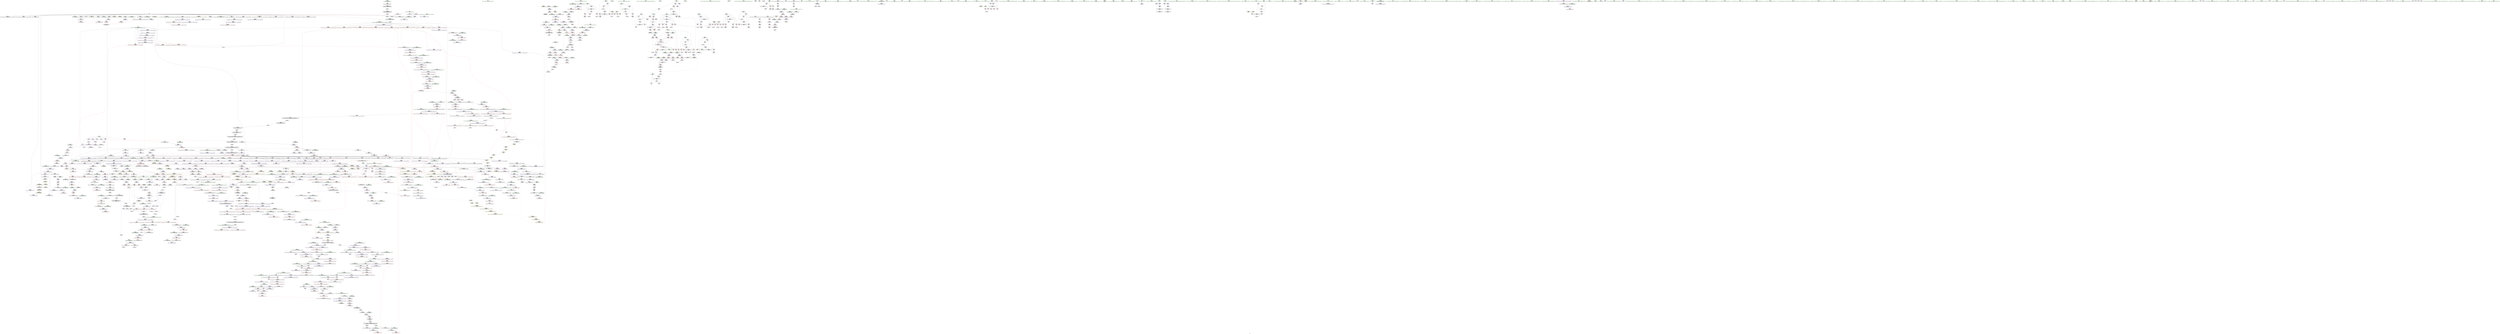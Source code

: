 digraph "SVFG" {
	label="SVFG";

	Node0x55db37147d90 [shape=record,color=grey,label="{NodeID: 0\nNullPtr|{|<s29>111}}"];
	Node0x55db37147d90 -> Node0x55db371c1d10[style=solid];
	Node0x55db37147d90 -> Node0x55db371c1e10[style=solid];
	Node0x55db37147d90 -> Node0x55db371c1ee0[style=solid];
	Node0x55db37147d90 -> Node0x55db371c1fb0[style=solid];
	Node0x55db37147d90 -> Node0x55db371c2080[style=solid];
	Node0x55db37147d90 -> Node0x55db371c2150[style=solid];
	Node0x55db37147d90 -> Node0x55db371c2220[style=solid];
	Node0x55db37147d90 -> Node0x55db371c22f0[style=solid];
	Node0x55db37147d90 -> Node0x55db371c23c0[style=solid];
	Node0x55db37147d90 -> Node0x55db371c2490[style=solid];
	Node0x55db37147d90 -> Node0x55db371c2560[style=solid];
	Node0x55db37147d90 -> Node0x55db371c2630[style=solid];
	Node0x55db37147d90 -> Node0x55db371c2700[style=solid];
	Node0x55db37147d90 -> Node0x55db371c27d0[style=solid];
	Node0x55db37147d90 -> Node0x55db371c28a0[style=solid];
	Node0x55db37147d90 -> Node0x55db371c2970[style=solid];
	Node0x55db37147d90 -> Node0x55db371c2a40[style=solid];
	Node0x55db37147d90 -> Node0x55db371c2b10[style=solid];
	Node0x55db37147d90 -> Node0x55db371c2be0[style=solid];
	Node0x55db37147d90 -> Node0x55db371c2cb0[style=solid];
	Node0x55db37147d90 -> Node0x55db371c2d80[style=solid];
	Node0x55db37147d90 -> Node0x55db371cd8a0[style=solid];
	Node0x55db37147d90 -> Node0x55db371f10c0[style=solid];
	Node0x55db37147d90 -> Node0x55db371f1190[style=solid];
	Node0x55db37147d90 -> Node0x55db371f1260[style=solid];
	Node0x55db37147d90 -> Node0x55db371f3070[style=solid];
	Node0x55db37147d90 -> Node0x55db371e4910[style=solid];
	Node0x55db37147d90 -> Node0x55db37221bf0[style=solid];
	Node0x55db37147d90 -> Node0x55db37221ef0[style=solid];
	Node0x55db37147d90:s29 -> Node0x55db37300820[style=solid,color=red];
	Node0x55db3725ed60 [shape=record,color=yellow,style=double,label="{NodeID: 1882\n16V_1 = ENCHI(MR_16V_0)\npts\{100000 \}\nFun[_ZNSt12_Vector_baseIiSaIiEED2Ev]}"];
	Node0x55db3725ed60 -> Node0x55db371dd210[style=dashed];
	Node0x55db3725ed60 -> Node0x55db371dd3b0[style=dashed];
	Node0x55db371c6410 [shape=record,color=red,label="{NodeID: 775\n979\<--970\nthis1\<--this.addr\n_ZN9__gnu_cxx13new_allocatorIiE10deallocateEPim\n}"];
	Node0x55db371bcbc0 [shape=record,color=black,label="{NodeID: 443\n1632\<--1618\n\<--agg.tmp2\n_ZSt22__uninitialized_copy_aISt13move_iteratorIPiES1_iET0_T_S4_S3_RSaIT1_E\n}"];
	Node0x55db371bcbc0 -> Node0x55db371d4720[style=solid];
	Node0x55db3729a4e0 [shape=record,color=yellow,style=double,label="{NodeID: 2325\n2V_2 = CSCHI(MR_2V_1)\npts\{100000 100001 100002 \}\nCS[]|{<s0>3}}"];
	Node0x55db3729a4e0:s0 -> Node0x55db3729a990[style=dashed,color=blue];
	Node0x55db371b0a80 [shape=record,color=green,label="{NodeID: 111\n674\<--675\n_ZStanSt13_Ios_FmtflagsS_\<--_ZStanSt13_Ios_FmtflagsS__field_insensitive\n}"];
	Node0x55db371cbe40 [shape=record,color=red,label="{NodeID: 886\n1828\<--1817\n\<--__last.addr\n_ZSt13__copy_move_aILb1EPiS0_ET1_T0_S2_S1_\n|{<s0>136}}"];
	Node0x55db371cbe40:s0 -> Node0x55db37302bb0[style=solid,color=red];
	Node0x55db3721f070 [shape=record,color=grey,label="{NodeID: 1661\n748 = Binary(746, 747, )\n}"];
	Node0x55db3721f070 -> Node0x55db371c53d0[style=solid];
	Node0x55db371d2910 [shape=record,color=purple,label="{NodeID: 554\n1171\<--1169\n_M_finish28\<--\n_ZNSt6vectorIiSaIiEE17_M_realloc_insertIJRKiEEEvN9__gnu_cxx17__normal_iteratorIPiS1_EEDpOT_\n}"];
	Node0x55db371d2910 -> Node0x55db371c8080[style=solid];
	Node0x55db372fa650 [shape=record,color=black,label="{NodeID: 2436\n1303 = PHI(1465, )\n}"];
	Node0x55db372fa650 -> Node0x55db371f40b0[style=solid];
	Node0x55db371b5120 [shape=record,color=green,label="{NodeID: 222\n1438\<--1439\n__p.addr\<--__p.addr_field_insensitive\n_ZNSt16allocator_traitsISaIiEE7destroyIiEEvRS0_PT_\n}"];
	Node0x55db371b5120 -> Node0x55db371c9cf0[style=solid];
	Node0x55db371b5120 -> Node0x55db371f4ce0[style=solid];
	Node0x55db371f1190 [shape=record,color=blue, style = dotted,label="{NodeID: 997\n789\<--3\n_M_finish\<--dummyVal\n_ZNSt12_Vector_baseIiSaIiEE12_Vector_implC2Ev\n|{<s0>48}}"];
	Node0x55db371f1190:s0 -> Node0x55db3729b070[style=dashed,color=blue];
	Node0x55db371d8340 [shape=record,color=red,label="{NodeID: 665\n297\<--175\n\<--i26\nmain\n}"];
	Node0x55db371d8340 -> Node0x55db371c3eb0[style=solid];
	Node0x55db37303770 [shape=record,color=black,label="{NodeID: 2547\n1361 = PHI(1074, )\n0th arg _ZNSt12_Vector_baseIiSaIiEE11_M_allocateEm }"];
	Node0x55db37303770 -> Node0x55db371f44c0[style=solid];
	Node0x55db371c34f0 [shape=record,color=black,label="{NodeID: 333\n125\<--120\n\<--this1\n_ZNSt6vectorIiSaIiEED2Ev\n}"];
	Node0x55db371c34f0 -> Node0x55db371d0140[style=solid];
	Node0x55db371c34f0 -> Node0x55db371d0210[style=solid];
	Node0x55db371f6bc0 [shape=record,color=blue,label="{NodeID: 1108\n1743\<--1738\n__result.addr\<--__result\n_ZSt4copyISt13move_iteratorIPiES1_ET0_T_S4_S3_\n}"];
	Node0x55db371f6bc0 -> Node0x55db371cb890[style=dashed];
	Node0x55db371a96f0 [shape=record,color=green,label="{NodeID: 1\n7\<--1\n__dso_handle\<--dummyObj\nGlob }"];
	Node0x55db3725ee40 [shape=record,color=yellow,style=double,label="{NodeID: 1883\n20V_1 = ENCHI(MR_20V_0)\npts\{100002 \}\nFun[_ZNSt12_Vector_baseIiSaIiEED2Ev]}"];
	Node0x55db3725ee40 -> Node0x55db371dd2e0[style=dashed];
	Node0x55db371c64e0 [shape=record,color=red,label="{NodeID: 776\n980\<--972\n\<--__p.addr\n_ZN9__gnu_cxx13new_allocatorIiE10deallocateEPim\n}"];
	Node0x55db371c64e0 -> Node0x55db371c5bf0[style=solid];
	Node0x55db371bcc90 [shape=record,color=black,label="{NodeID: 444\n1603\<--1640\n_ZSt22__uninitialized_copy_aISt13move_iteratorIPiES1_iET0_T_S4_S3_RSaIT1_E_ret\<--call\n_ZSt22__uninitialized_copy_aISt13move_iteratorIPiES1_iET0_T_S4_S3_RSaIT1_E\n|{<s0>106}}"];
	Node0x55db371bcc90:s0 -> Node0x55db372fdc10[style=solid,color=blue];
	Node0x55db371b0b80 [shape=record,color=green,label="{NodeID: 112\n678\<--679\n_ZStoRRSt13_Ios_FmtflagsS_\<--_ZStoRRSt13_Ios_FmtflagsS__field_insensitive\n}"];
	Node0x55db371cbf10 [shape=record,color=red,label="{NodeID: 887\n1829\<--1819\n\<--__result.addr\n_ZSt13__copy_move_aILb1EPiS0_ET1_T0_S2_S1_\n|{<s0>136}}"];
	Node0x55db371cbf10:s0 -> Node0x55db37302cc0[style=solid,color=red];
	Node0x55db3721f1f0 [shape=record,color=grey,label="{NodeID: 1662\n735 = Binary(733, 734, )\n}"];
	Node0x55db3721f1f0 -> Node0x55db371c5300[style=solid];
	Node0x55db371d29e0 [shape=record,color=purple,label="{NodeID: 555\n1178\<--1177\n_M_impl30\<--\n_ZNSt6vectorIiSaIiEE17_M_realloc_insertIJRKiEEEvN9__gnu_cxx17__normal_iteratorIPiS1_EEDpOT_\n}"];
	Node0x55db372fa790 [shape=record,color=black,label="{NodeID: 2437\n1305 = PHI(1486, )\n}"];
	Node0x55db372fa790 -> Node0x55db371c8e50[style=solid];
	Node0x55db371b51f0 [shape=record,color=green,label="{NodeID: 223\n1446\<--1447\n_ZN9__gnu_cxx13new_allocatorIiE7destroyIiEEvPT_\<--_ZN9__gnu_cxx13new_allocatorIiE7destroyIiEEvPT__field_insensitive\n}"];
	Node0x55db371f1260 [shape=record,color=blue, style = dotted,label="{NodeID: 998\n791\<--3\n_M_end_of_storage\<--dummyVal\n_ZNSt12_Vector_baseIiSaIiEE12_Vector_implC2Ev\n|{<s0>48}}"];
	Node0x55db371f1260:s0 -> Node0x55db3729b070[style=dashed,color=blue];
	Node0x55db371d8410 [shape=record,color=red,label="{NodeID: 666\n305\<--175\n\<--i26\nmain\n}"];
	Node0x55db371d8410 -> Node0x55db3721fdf0[style=solid];
	Node0x55db37303880 [shape=record,color=black,label="{NodeID: 2548\n1362 = PHI(1075, )\n1st arg _ZNSt12_Vector_baseIiSaIiEE11_M_allocateEm }"];
	Node0x55db37303880 -> Node0x55db371f4590[style=solid];
	Node0x55db371c35c0 [shape=record,color=black,label="{NodeID: 334\n129\<--120\n\<--this1\n_ZNSt6vectorIiSaIiEED2Ev\n|{<s0>8}}"];
	Node0x55db371c35c0:s0 -> Node0x55db373015d0[style=solid,color=red];
	Node0x55db371f6c90 [shape=record,color=blue, style = dotted,label="{NodeID: 1109\n1980\<--1982\noffset_0\<--dummyVal\n_ZSt4copyISt13move_iteratorIPiES1_ET0_T_S4_S3_\n}"];
	Node0x55db371f6c90 -> Node0x55db371cb960[style=dashed];
	Node0x55db371a9a30 [shape=record,color=green,label="{NodeID: 2\n19\<--1\n_ZSt3cin\<--dummyObj\nGlob }"];
	Node0x55db3725ef20 [shape=record,color=yellow,style=double,label="{NodeID: 1884\n89V_1 = ENCHI(MR_89V_0)\npts\{508 \}\nFun[_ZSt5fixedRSt8ios_base]}"];
	Node0x55db3725ef20 -> Node0x55db371ef860[style=dashed];
	Node0x55db371c65b0 [shape=record,color=red,label="{NodeID: 777\n993\<--990\nthis1\<--this.addr\n_ZNSaIiED2Ev\n}"];
	Node0x55db371c65b0 -> Node0x55db371c5cc0[style=solid];
	Node0x55db371bcd60 [shape=record,color=black,label="{NodeID: 445\n1644\<--1656\n_ZSt32__make_move_if_noexcept_iteratorIiSt13move_iteratorIPiEET0_PT__ret\<--\n_ZSt32__make_move_if_noexcept_iteratorIiSt13move_iteratorIPiEET0_PT_\n|{<s0>104|<s1>105}}"];
	Node0x55db371bcd60:s0 -> Node0x55db372fd990[style=solid,color=blue];
	Node0x55db371bcd60:s1 -> Node0x55db372fdad0[style=solid,color=blue];
	Node0x55db371b0c80 [shape=record,color=green,label="{NodeID: 113\n685\<--686\n__a.addr\<--__a.addr_field_insensitive\n_ZStaNRSt13_Ios_FmtflagsS_\n}"];
	Node0x55db371b0c80 -> Node0x55db371dc030[style=solid];
	Node0x55db371b0c80 -> Node0x55db371dc100[style=solid];
	Node0x55db371b0c80 -> Node0x55db371f0630[style=solid];
	Node0x55db371cbfe0 [shape=record,color=red,label="{NodeID: 888\n1839\<--1836\n\<--__it.addr\n_ZSt12__niter_baseIPiET_S1_\n}"];
	Node0x55db371cbfe0 -> Node0x55db371cdf90[style=solid];
	Node0x55db3721f370 [shape=record,color=grey,label="{NodeID: 1663\n1481 = Binary(1479, 1480, )\n}"];
	Node0x55db3721f370 -> Node0x55db3721f4f0[style=solid];
	Node0x55db371d2ab0 [shape=record,color=purple,label="{NodeID: 556\n1179\<--1177\n_M_start31\<--\n_ZNSt6vectorIiSaIiEE17_M_realloc_insertIJRKiEEEvN9__gnu_cxx17__normal_iteratorIPiS1_EEDpOT_\n}"];
	Node0x55db371d2ab0 -> Node0x55db371c8150[style=solid];
	Node0x55db372fa8d0 [shape=record,color=black,label="{NodeID: 2438\n1312 = PHI(1465, )\n}"];
	Node0x55db372fa8d0 -> Node0x55db372227f0[style=solid];
	Node0x55db371b52f0 [shape=record,color=green,label="{NodeID: 224\n1453\<--1454\nthis.addr\<--this.addr_field_insensitive\n_ZNKSt6vectorIiSaIiEE8max_sizeEv\n}"];
	Node0x55db371b52f0 -> Node0x55db371c9dc0[style=solid];
	Node0x55db371b52f0 -> Node0x55db371f4db0[style=solid];
	Node0x55db371f1330 [shape=record,color=blue,label="{NodeID: 999\n796\<--795\nthis.addr\<--this\n_ZNSaIiEC2Ev\n}"];
	Node0x55db371f1330 -> Node0x55db371dcc60[style=dashed];
	Node0x55db371d84e0 [shape=record,color=red,label="{NodeID: 667\n320\<--177\n\<--s\nmain\n}"];
	Node0x55db371d84e0 -> Node0x55db37220570[style=solid];
	Node0x55db37303990 [shape=record,color=black,label="{NodeID: 2549\n935 = PHI(867, 877, )\n0th arg _ZNSt12_Vector_baseIiSaIiEE12_Vector_implD2Ev }"];
	Node0x55db37303990 -> Node0x55db371f2030[style=solid];
	Node0x55db371c3690 [shape=record,color=black,label="{NodeID: 335\n136\<--120\n\<--this1\n_ZNSt6vectorIiSaIiEED2Ev\n|{<s0>10}}"];
	Node0x55db371c3690:s0 -> Node0x55db37302dd0[style=solid,color=red];
	Node0x55db371f6d60 [shape=record,color=blue, style = dotted,label="{NodeID: 1110\n1983\<--1985\noffset_0\<--dummyVal\n_ZSt4copyISt13move_iteratorIPiES1_ET0_T_S4_S3_\n}"];
	Node0x55db371f6d60 -> Node0x55db371cba30[style=dashed];
	Node0x55db371a9af0 [shape=record,color=green,label="{NodeID: 3\n22\<--1\n_ZSt4cout\<--dummyObj\nGlob }"];
	Node0x55db371c6680 [shape=record,color=red,label="{NodeID: 778\n1004\<--1001\nthis1\<--this.addr\n_ZN9__gnu_cxx13new_allocatorIiED2Ev\n}"];
	Node0x55db371bce30 [shape=record,color=black,label="{NodeID: 446\n1682\<--1662\n\<--__first\n_ZSt18uninitialized_copyISt13move_iteratorIPiES1_ET0_T_S4_S3_\n}"];
	Node0x55db371bce30 -> Node0x55db371d4da0[style=solid];
	Node0x55db371b5760 [shape=record,color=green,label="{NodeID: 114\n687\<--688\n__b.addr\<--__b.addr_field_insensitive\n_ZStaNRSt13_Ios_FmtflagsS_\n}"];
	Node0x55db371b5760 -> Node0x55db371dc1d0[style=solid];
	Node0x55db371b5760 -> Node0x55db371f0700[style=solid];
	Node0x55db37284d20 [shape=record,color=yellow,style=double,label="{NodeID: 1996\n96V_1 = ENCHI(MR_96V_0)\npts\{1595 \}\nFun[_ZNSt6vectorIiSaIiEE9push_backERKi]|{<s0>38|<s1>40}}"];
	Node0x55db37284d20:s0 -> Node0x55db37281830[style=dashed,color=red];
	Node0x55db37284d20:s1 -> Node0x55db372803d0[style=dashed,color=red];
	Node0x55db371cc0b0 [shape=record,color=red,label="{NodeID: 889\n1857\<--1845\n\<--__first.addr\n_ZNSt11__copy_moveILb1ELb1ESt26random_access_iterator_tagE8__copy_mIiEEPT_PKS3_S6_S4_\n}"];
	Node0x55db371cc0b0 -> Node0x55db371ce130[style=solid];
	Node0x55db3721f4f0 [shape=record,color=grey,label="{NodeID: 1664\n1482 = Binary(1481, 863, )\n}"];
	Node0x55db3721f4f0 -> Node0x55db371bc060[style=solid];
	Node0x55db371d2b80 [shape=record,color=purple,label="{NodeID: 557\n1182\<--1181\n_M_impl32\<--\n_ZNSt6vectorIiSaIiEE17_M_realloc_insertIJRKiEEEvN9__gnu_cxx17__normal_iteratorIPiS1_EEDpOT_\n}"];
	Node0x55db372faa10 [shape=record,color=black,label="{NodeID: 2439\n1316 = PHI(1451, )\n}"];
	Node0x55db372faa10 -> Node0x55db37222970[style=solid];
	Node0x55db371b53c0 [shape=record,color=green,label="{NodeID: 225\n1459\<--1460\n_ZNKSt12_Vector_baseIiSaIiEE19_M_get_Tp_allocatorEv\<--_ZNKSt12_Vector_baseIiSaIiEE19_M_get_Tp_allocatorEv_field_insensitive\n}"];
	Node0x55db371f1400 [shape=record,color=blue,label="{NodeID: 1000\n807\<--806\nthis.addr\<--this\n_ZN9__gnu_cxx13new_allocatorIiEC2Ev\n}"];
	Node0x55db371f1400 -> Node0x55db371dcd30[style=dashed];
	Node0x55db372738d0 [shape=record,color=black,label="{NodeID: 1775\nMR_350V_3 = PHI(MR_350V_4, MR_350V_2, )\npts\{1490 \}\n}"];
	Node0x55db372738d0 -> Node0x55db371ca100[style=dashed];
	Node0x55db371d85b0 [shape=record,color=red,label="{NodeID: 668\n323\<--177\n\<--s\nmain\n}"];
	Node0x55db371d85b0 -> Node0x55db37220270[style=solid];
	Node0x55db37303ae0 [shape=record,color=black,label="{NodeID: 2550\n1487 = PHI(1281, )\n0th arg _ZSt3maxImERKT_S2_S2_ }"];
	Node0x55db37303ae0 -> Node0x55db371f4f50[style=solid];
	Node0x55db371c3760 [shape=record,color=black,label="{NodeID: 336\n146\<--120\n\<--this1\n_ZNSt6vectorIiSaIiEED2Ev\n|{<s0>11}}"];
	Node0x55db371c3760:s0 -> Node0x55db37302dd0[style=solid,color=red];
	Node0x55db371f6e30 [shape=record,color=blue,label="{NodeID: 1111\n1777\<--1774\n__first.addr\<--__first\n_ZSt14__copy_move_a2ILb1EPiS0_ET1_T0_S2_S1_\n}"];
	Node0x55db371f6e30 -> Node0x55db371cbb00[style=dashed];
	Node0x55db371a9bb0 [shape=record,color=green,label="{NodeID: 4\n25\<--1\n_ZSt4cerr\<--dummyObj\nGlob }"];
	Node0x55db371c6750 [shape=record,color=red,label="{NodeID: 779\n1019\<--1010\n\<--__a.addr\n_ZNSt16allocator_traitsISaIiEE9constructIiJRKiEEEvRS0_PT_DpOT0_\n}"];
	Node0x55db371c6750 -> Node0x55db371c5d90[style=solid];
	Node0x55db371bcf00 [shape=record,color=black,label="{NodeID: 447\n1685\<--1664\n\<--__last\n_ZSt18uninitialized_copyISt13move_iteratorIPiES1_ET0_T_S4_S3_\n}"];
	Node0x55db371bcf00 -> Node0x55db371d4f40[style=solid];
	Node0x55db3729a990 [shape=record,color=yellow,style=double,label="{NodeID: 2329\n2V_3 = CSCHI(MR_2V_2)\npts\{100000 100001 100002 \}\nCS[]|{|<s1>142}}"];
	Node0x55db3729a990 -> Node0x55db3725e760[style=dashed];
	Node0x55db3729a990:s1 -> Node0x55db3729cbd0[style=dashed,color=blue];
	Node0x55db371b5830 [shape=record,color=green,label="{NodeID: 115\n700\<--701\n__a.addr\<--__a.addr_field_insensitive\n_ZStcoSt13_Ios_Fmtflags\n}"];
	Node0x55db371b5830 -> Node0x55db371dc370[style=solid];
	Node0x55db371b5830 -> Node0x55db371f08a0[style=solid];
	Node0x55db37284e00 [shape=record,color=yellow,style=double,label="{NodeID: 1997\n16V_1 = ENCHI(MR_16V_0)\npts\{100000 \}\nFun[_ZNSt6vectorIiSaIiEE9push_backERKi]|{|<s1>39|<s2>40}}"];
	Node0x55db37284e00 -> Node0x55db372715d0[style=dashed];
	Node0x55db37284e00:s1 -> Node0x55db37286480[style=dashed,color=red];
	Node0x55db37284e00:s2 -> Node0x55db372804b0[style=dashed,color=red];
	Node0x55db371cc180 [shape=record,color=red,label="{NodeID: 890\n1868\<--1845\n\<--__first.addr\n_ZNSt11__copy_moveILb1ELb1ESt26random_access_iterator_tagE8__copy_mIiEEPT_PKS3_S6_S4_\n}"];
	Node0x55db371cc180 -> Node0x55db371ce2d0[style=solid];
	Node0x55db3721f670 [shape=record,color=grey,label="{NodeID: 1665\n1593 = Binary(1592, 863, )\n}"];
	Node0x55db371d2c50 [shape=record,color=purple,label="{NodeID: 558\n1183\<--1181\n_M_end_of_storage\<--\n_ZNSt6vectorIiSaIiEE17_M_realloc_insertIJRKiEEEvN9__gnu_cxx17__normal_iteratorIPiS1_EEDpOT_\n}"];
	Node0x55db371d2c50 -> Node0x55db371c8220[style=solid];
	Node0x55db372fab50 [shape=record,color=black,label="{NodeID: 2440\n1319 = PHI(1451, )\n}"];
	Node0x55db372fab50 -> Node0x55db371e55e0[style=solid];
	Node0x55db371b54c0 [shape=record,color=green,label="{NodeID: 226\n1462\<--1463\n_ZNSt16allocator_traitsISaIiEE8max_sizeERKS0_\<--_ZNSt16allocator_traitsISaIiEE8max_sizeERKS0__field_insensitive\n}"];
	Node0x55db371f14d0 [shape=record,color=blue,label="{NodeID: 1001\n816\<--813\n__first.addr\<--__first\n_ZSt8_DestroyIPiiEvT_S1_RSaIT0_E\n}"];
	Node0x55db371f14d0 -> Node0x55db371dce00[style=dashed];
	Node0x55db371d8680 [shape=record,color=red,label="{NodeID: 669\n312\<--179\n\<--i36\nmain\n}"];
	Node0x55db371d8680 -> Node0x55db372230f0[style=solid];
	Node0x55db37303bf0 [shape=record,color=black,label="{NodeID: 2551\n1488 = PHI(1275, )\n1st arg _ZSt3maxImERKT_S2_S2_ }"];
	Node0x55db37303bf0 -> Node0x55db371f5020[style=solid];
	Node0x55db371c3830 [shape=record,color=black,label="{NodeID: 337\n154\<--202\nmain_ret\<--\nmain\n}"];
	Node0x55db371f6f00 [shape=record,color=blue,label="{NodeID: 1112\n1779\<--1775\n__last.addr\<--__last\n_ZSt14__copy_move_a2ILb1EPiS0_ET1_T0_S2_S1_\n}"];
	Node0x55db371f6f00 -> Node0x55db371cbbd0[style=dashed];
	Node0x55db3718d750 [shape=record,color=green,label="{NodeID: 5\n26\<--1\n.str\<--dummyObj\nGlob }"];
	Node0x55db371c6820 [shape=record,color=red,label="{NodeID: 780\n1021\<--1012\n\<--__p.addr\n_ZNSt16allocator_traitsISaIiEE9constructIiJRKiEEEvRS0_PT_DpOT0_\n|{<s0>65}}"];
	Node0x55db371c6820:s0 -> Node0x55db37304450[style=solid,color=red];
	Node0x55db371bcfd0 [shape=record,color=black,label="{NodeID: 448\n1681\<--1670\n\<--agg.tmp\n_ZSt18uninitialized_copyISt13move_iteratorIPiES1_ET0_T_S4_S3_\n}"];
	Node0x55db371bcfd0 -> Node0x55db371d4cd0[style=solid];
	Node0x55db371b5900 [shape=record,color=green,label="{NodeID: 116\n709\<--710\n__a.addr\<--__a.addr_field_insensitive\n_ZStoRRSt13_Ios_FmtflagsS_\n}"];
	Node0x55db371b5900 -> Node0x55db371dc440[style=solid];
	Node0x55db371b5900 -> Node0x55db371dc510[style=solid];
	Node0x55db371b5900 -> Node0x55db371f0970[style=solid];
	Node0x55db37284ee0 [shape=record,color=yellow,style=double,label="{NodeID: 1998\n18V_1 = ENCHI(MR_18V_0)\npts\{100001 \}\nFun[_ZNSt6vectorIiSaIiEE9push_backERKi]|{|<s4>39|<s5>40}}"];
	Node0x55db37284ee0 -> Node0x55db371dabe0[style=dashed];
	Node0x55db37284ee0 -> Node0x55db371dad80[style=dashed];
	Node0x55db37284ee0 -> Node0x55db371dae50[style=dashed];
	Node0x55db37284ee0 -> Node0x55db371efad0[style=dashed];
	Node0x55db37284ee0:s4 -> Node0x55db37286480[style=dashed,color=red];
	Node0x55db37284ee0:s5 -> Node0x55db37280590[style=dashed,color=red];
	Node0x55db371cc250 [shape=record,color=red,label="{NodeID: 891\n1856\<--1847\n\<--__last.addr\n_ZNSt11__copy_moveILb1ELb1ESt26random_access_iterator_tagE8__copy_mIiEEPT_PKS3_S6_S4_\n}"];
	Node0x55db371cc250 -> Node0x55db371ce060[style=solid];
	Node0x55db3721f7f0 [shape=record,color=grey,label="{NodeID: 1666\n261 = Binary(260, 262, )\n}"];
	Node0x55db3721f7f0 -> Node0x55db371ed8b0[style=solid];
	Node0x55db371d2d20 [shape=record,color=purple,label="{NodeID: 559\n1186\<--1185\n_M_impl33\<--\n_ZNSt6vectorIiSaIiEE17_M_realloc_insertIJRKiEEEvN9__gnu_cxx17__normal_iteratorIPiS1_EEDpOT_\n}"];
	Node0x55db372fac90 [shape=record,color=black,label="{NodeID: 2441\n1335 = PHI(1425, )\n}"];
	Node0x55db372fac90 -> Node0x55db371c90c0[style=solid];
	Node0x55db371b55c0 [shape=record,color=green,label="{NodeID: 227\n1467\<--1468\nthis.addr\<--this.addr_field_insensitive\n_ZNKSt6vectorIiSaIiEE4sizeEv\n}"];
	Node0x55db371b55c0 -> Node0x55db371c9e90[style=solid];
	Node0x55db371b55c0 -> Node0x55db371f4e80[style=solid];
	Node0x55db371f15a0 [shape=record,color=blue,label="{NodeID: 1002\n818\<--814\n__last.addr\<--__last\n_ZSt8_DestroyIPiiEvT_S1_RSaIT0_E\n}"];
	Node0x55db371f15a0 -> Node0x55db371dced0[style=dashed];
	Node0x55db371d8750 [shape=record,color=red,label="{NodeID: 670\n316\<--179\n\<--i36\nmain\n}"];
	Node0x55db371d8750 -> Node0x55db371c3f80[style=solid];
	Node0x55db37303d00 [shape=record,color=black,label="{NodeID: 2552\n645 = PHI(510, )\n0th arg _ZNSt8ios_base4setfESt13_Ios_FmtflagsS0_ }"];
	Node0x55db37303d00 -> Node0x55db371f02f0[style=solid];
	Node0x55db371c3900 [shape=record,color=black,label="{NodeID: 338\n209\<--208\n\<--vbase.offset.ptr\nmain\n}"];
	Node0x55db371c3900 -> Node0x55db371d9e10[style=solid];
	Node0x55db371f6fd0 [shape=record,color=blue,label="{NodeID: 1113\n1781\<--1776\n__result.addr\<--__result\n_ZSt14__copy_move_a2ILb1EPiS0_ET1_T0_S2_S1_\n}"];
	Node0x55db371f6fd0 -> Node0x55db371cbca0[style=dashed];
	Node0x55db3718d810 [shape=record,color=green,label="{NodeID: 6\n28\<--1\n.str.2\<--dummyObj\nGlob }"];
	Node0x55db371c68f0 [shape=record,color=red,label="{NodeID: 781\n1022\<--1014\n\<--__args.addr\n_ZNSt16allocator_traitsISaIiEE9constructIiJRKiEEEvRS0_PT_DpOT0_\n|{<s0>64}}"];
	Node0x55db371c68f0:s0 -> Node0x55db37301fe0[style=solid,color=red];
	Node0x55db371bd0a0 [shape=record,color=black,label="{NodeID: 449\n1684\<--1672\n\<--agg.tmp2\n_ZSt18uninitialized_copyISt13move_iteratorIPiES1_ET0_T_S4_S3_\n}"];
	Node0x55db371bd0a0 -> Node0x55db371d4e70[style=solid];
	Node0x55db3729ac50 [shape=record,color=yellow,style=double,label="{NodeID: 2331\n22V_2 = CSCHI(MR_22V_1)\npts\{1 \}\nCS[]}"];
	Node0x55db371b59d0 [shape=record,color=green,label="{NodeID: 117\n711\<--712\n__b.addr\<--__b.addr_field_insensitive\n_ZStoRRSt13_Ios_FmtflagsS_\n}"];
	Node0x55db371b59d0 -> Node0x55db371dc5e0[style=solid];
	Node0x55db371b59d0 -> Node0x55db371f0a40[style=solid];
	Node0x55db37284fc0 [shape=record,color=yellow,style=double,label="{NodeID: 1999\n20V_1 = ENCHI(MR_20V_0)\npts\{100002 \}\nFun[_ZNSt6vectorIiSaIiEE9push_backERKi]|{|<s2>40|<s3>40}}"];
	Node0x55db37284fc0 -> Node0x55db371dacb0[style=dashed];
	Node0x55db37284fc0 -> Node0x55db37271fd0[style=dashed];
	Node0x55db37284fc0:s2 -> Node0x55db371c8220[style=dashed,color=red];
	Node0x55db37284fc0:s3 -> Node0x55db371f3890[style=dashed,color=red];
	Node0x55db371cc320 [shape=record,color=red,label="{NodeID: 892\n1866\<--1849\n\<--__result.addr\n_ZNSt11__copy_moveILb1ELb1ESt26random_access_iterator_tagE8__copy_mIiEEPT_PKS3_S6_S4_\n}"];
	Node0x55db371cc320 -> Node0x55db371ce200[style=solid];
	Node0x55db3721f970 [shape=record,color=grey,label="{NodeID: 1667\n1293 = Binary(1287, 1290, )\n}"];
	Node0x55db3721f970 -> Node0x55db372224f0[style=solid];
	Node0x55db371d2df0 [shape=record,color=purple,label="{NodeID: 560\n1187\<--1185\n_M_start34\<--\n_ZNSt6vectorIiSaIiEE17_M_realloc_insertIJRKiEEEvN9__gnu_cxx17__normal_iteratorIPiS1_EEDpOT_\n}"];
	Node0x55db371d2df0 -> Node0x55db371c82f0[style=solid];
	Node0x55db372fadd0 [shape=record,color=black,label="{NodeID: 2442\n1338 = PHI(1425, )\n}"];
	Node0x55db372fadd0 -> Node0x55db371c9190[style=solid];
	Node0x55db371b5690 [shape=record,color=green,label="{NodeID: 228\n1489\<--1490\nretval\<--retval_field_insensitive\n_ZSt3maxImERKT_S2_S2_\n}"];
	Node0x55db371b5690 -> Node0x55db371ca100[style=solid];
	Node0x55db371b5690 -> Node0x55db371f50f0[style=solid];
	Node0x55db371b5690 -> Node0x55db371f51c0[style=solid];
	Node0x55db371f1670 [shape=record,color=blue,label="{NodeID: 1003\n820\<--815\n.addr\<--\n_ZSt8_DestroyIPiiEvT_S1_RSaIT0_E\n}"];
	Node0x55db371d8820 [shape=record,color=red,label="{NodeID: 671\n324\<--179\n\<--i36\nmain\n}"];
	Node0x55db371d8820 -> Node0x55db37220270[style=solid];
	Node0x55db37303e10 [shape=record,color=black,label="{NodeID: 2553\n646 = PHI(512, )\n1st arg _ZNSt8ios_base4setfESt13_Ios_FmtflagsS0_ }"];
	Node0x55db37303e10 -> Node0x55db371f03c0[style=solid];
	Node0x55db371c39d0 [shape=record,color=black,label="{NodeID: 339\n212\<--211\n\<--add.ptr\nmain\n}"];
	Node0x55db371f70a0 [shape=record,color=blue,label="{NodeID: 1114\n1802\<--1799\ncoerce.dive\<--__it.coerce\n_ZSt12__miter_baseIPiEDTcl12__miter_basecldtfp_4baseEEESt13move_iteratorIT_E\n|{<s0>134}}"];
	Node0x55db371f70a0:s0 -> Node0x55db372845c0[style=dashed,color=red];
	Node0x55db3718d8d0 [shape=record,color=green,label="{NodeID: 7\n30\<--1\n.str.3\<--dummyObj\nGlob }"];
	Node0x55db3725f3e0 [shape=record,color=yellow,style=double,label="{NodeID: 1889\n40V_1 = ENCHI(MR_40V_0)\npts\{172 \}\nFun[_ZN9__gnu_cxx13new_allocatorIiE9constructIiJRKiEEEvPT_DpOT0_]}"];
	Node0x55db3725f3e0 -> Node0x55db371c87d0[style=dashed];
	Node0x55db371c69c0 [shape=record,color=red,label="{NodeID: 782\n1058\<--1036\nthis1\<--this.addr\n_ZNSt6vectorIiSaIiEE17_M_realloc_insertIJRKiEEEvN9__gnu_cxx17__normal_iteratorIPiS1_EEDpOT_\n|{|<s19>66|<s20>67}}"];
	Node0x55db371c69c0 -> Node0x55db371b9bd0[style=solid];
	Node0x55db371c69c0 -> Node0x55db371b9ca0[style=solid];
	Node0x55db371c69c0 -> Node0x55db371b9d70[style=solid];
	Node0x55db371c69c0 -> Node0x55db371b9e40[style=solid];
	Node0x55db371c69c0 -> Node0x55db371b9f10[style=solid];
	Node0x55db371c69c0 -> Node0x55db371b9fe0[style=solid];
	Node0x55db371c69c0 -> Node0x55db371ba0b0[style=solid];
	Node0x55db371c69c0 -> Node0x55db371ba180[style=solid];
	Node0x55db371c69c0 -> Node0x55db371ba250[style=solid];
	Node0x55db371c69c0 -> Node0x55db371ba320[style=solid];
	Node0x55db371c69c0 -> Node0x55db371ba3f0[style=solid];
	Node0x55db371c69c0 -> Node0x55db371ba4c0[style=solid];
	Node0x55db371c69c0 -> Node0x55db371ba590[style=solid];
	Node0x55db371c69c0 -> Node0x55db371ba660[style=solid];
	Node0x55db371c69c0 -> Node0x55db371ba730[style=solid];
	Node0x55db371c69c0 -> Node0x55db371ba800[style=solid];
	Node0x55db371c69c0 -> Node0x55db371ba8d0[style=solid];
	Node0x55db371c69c0 -> Node0x55db371ba9a0[style=solid];
	Node0x55db371c69c0 -> Node0x55db371baa70[style=solid];
	Node0x55db371c69c0:s19 -> Node0x55db37300e80[style=solid,color=red];
	Node0x55db371c69c0:s20 -> Node0x55db372f49d0[style=solid,color=red];
	Node0x55db371bd170 [shape=record,color=black,label="{NodeID: 450\n1658\<--1692\n_ZSt18uninitialized_copyISt13move_iteratorIPiES1_ET0_T_S4_S3__ret\<--call\n_ZSt18uninitialized_copyISt13move_iteratorIPiES1_ET0_T_S4_S3_\n|{<s0>117}}"];
	Node0x55db371bd170:s0 -> Node0x55db372fc0d0[style=solid,color=blue];
	Node0x55db371b5aa0 [shape=record,color=green,label="{NodeID: 118\n719\<--720\n_ZStorSt13_Ios_FmtflagsS_\<--_ZStorSt13_Ios_FmtflagsS__field_insensitive\n}"];
	Node0x55db371cc3f0 [shape=record,color=red,label="{NodeID: 893\n1876\<--1849\n\<--__result.addr\n_ZNSt11__copy_moveILb1ELb1ESt26random_access_iterator_tagE8__copy_mIiEEPT_PKS3_S6_S4_\n}"];
	Node0x55db371cc3f0 -> Node0x55db371d6870[style=solid];
	Node0x55db3721faf0 [shape=record,color=grey,label="{NodeID: 1668\n1309 = Binary(1302, 1308, )\n}"];
	Node0x55db3721faf0 -> Node0x55db371f4180[style=solid];
	Node0x55db371d2ec0 [shape=record,color=purple,label="{NodeID: 561\n1196\<--1195\n_M_impl35\<--\n_ZNSt6vectorIiSaIiEE17_M_realloc_insertIJRKiEEEvN9__gnu_cxx17__normal_iteratorIPiS1_EEDpOT_\n}"];
	Node0x55db372faf10 [shape=record,color=black,label="{NodeID: 2443\n301 = PHI(580, )\n}"];
	Node0x55db371bdbf0 [shape=record,color=green,label="{NodeID: 229\n1491\<--1492\n__a.addr\<--__a.addr_field_insensitive\n_ZSt3maxImERKT_S2_S2_\n}"];
	Node0x55db371bdbf0 -> Node0x55db371ca1d0[style=solid];
	Node0x55db371bdbf0 -> Node0x55db371ca2a0[style=solid];
	Node0x55db371bdbf0 -> Node0x55db371f4f50[style=solid];
	Node0x55db371f1740 [shape=record,color=blue,label="{NodeID: 1004\n833\<--832\nthis.addr\<--this\n_ZNSt12_Vector_baseIiSaIiEE19_M_get_Tp_allocatorEv\n}"];
	Node0x55db371f1740 -> Node0x55db371dcfa0[style=dashed];
	Node0x55db371d88f0 [shape=record,color=red,label="{NodeID: 672\n326\<--179\n\<--i36\nmain\n}"];
	Node0x55db371d88f0 -> Node0x55db372209f0[style=solid];
	Node0x55db37303f50 [shape=record,color=black,label="{NodeID: 2554\n647 = PHI(513, )\n2nd arg _ZNSt8ios_base4setfESt13_Ios_FmtflagsS0_ }"];
	Node0x55db37303f50 -> Node0x55db371f0490[style=solid];
	Node0x55db371c3aa0 [shape=record,color=black,label="{NodeID: 340\n218\<--217\n\<--vbase.offset.ptr3\nmain\n}"];
	Node0x55db371c3aa0 -> Node0x55db371d9ee0[style=solid];
	Node0x55db371f7170 [shape=record,color=blue,label="{NodeID: 1115\n1815\<--1812\n__first.addr\<--__first\n_ZSt13__copy_move_aILb1EPiS0_ET1_T0_S2_S1_\n}"];
	Node0x55db371f7170 -> Node0x55db371cbd70[style=dashed];
	Node0x55db3718d990 [shape=record,color=green,label="{NodeID: 8\n33\<--1\n\<--dummyObj\nCan only get source location for instruction, argument, global var or function.}"];
	Node0x55db371c6a90 [shape=record,color=red,label="{NodeID: 783\n1088\<--1038\n\<--__args.addr\n_ZNSt6vectorIiSaIiEE17_M_realloc_insertIJRKiEEEvN9__gnu_cxx17__normal_iteratorIPiS1_EEDpOT_\n|{<s0>70}}"];
	Node0x55db371c6a90:s0 -> Node0x55db37301fe0[style=solid,color=red];
	Node0x55db371bd240 [shape=record,color=black,label="{NodeID: 451\n1721\<--1705\n\<--__first\n_ZNSt20__uninitialized_copyILb1EE13__uninit_copyISt13move_iteratorIPiES3_EET0_T_S6_S5_\n}"];
	Node0x55db371bd240 -> Node0x55db371d5420[style=solid];
	Node0x55db371b5ba0 [shape=record,color=green,label="{NodeID: 119\n727\<--728\n__a.addr\<--__a.addr_field_insensitive\n_ZStanSt13_Ios_FmtflagsS_\n}"];
	Node0x55db371b5ba0 -> Node0x55db371dc780[style=solid];
	Node0x55db371b5ba0 -> Node0x55db371f0be0[style=solid];
	Node0x55db371cc4c0 [shape=record,color=red,label="{NodeID: 894\n1863\<--1851\n\<--_Num\n_ZNSt11__copy_moveILb1ELb1ESt26random_access_iterator_tagE8__copy_mIiEEPT_PKS3_S6_S4_\n}"];
	Node0x55db371cc4c0 -> Node0x55db37221770[style=solid];
	Node0x55db3721fc70 [shape=record,color=grey,label="{NodeID: 1669\n410 = Binary(409, 235, )\n}"];
	Node0x55db3721fc70 -> Node0x55db371eeb60[style=solid];
	Node0x55db371d2f90 [shape=record,color=purple,label="{NodeID: 562\n1197\<--1195\n_M_start36\<--\n_ZNSt6vectorIiSaIiEE17_M_realloc_insertIJRKiEEEvN9__gnu_cxx17__normal_iteratorIPiS1_EEDpOT_\n}"];
	Node0x55db371d2f90 -> Node0x55db371f36f0[style=solid];
	Node0x55db372fb020 [shape=record,color=black,label="{NodeID: 2444\n329 = PHI(580, )\n}"];
	Node0x55db371bdcc0 [shape=record,color=green,label="{NodeID: 230\n1493\<--1494\n__b.addr\<--__b.addr_field_insensitive\n_ZSt3maxImERKT_S2_S2_\n}"];
	Node0x55db371bdcc0 -> Node0x55db371ca370[style=solid];
	Node0x55db371bdcc0 -> Node0x55db371ca440[style=solid];
	Node0x55db371bdcc0 -> Node0x55db371f5020[style=solid];
	Node0x55db371f1810 [shape=record,color=blue,label="{NodeID: 1005\n842\<--841\nthis.addr\<--this\n_ZNSt12_Vector_baseIiSaIiEED2Ev\n}"];
	Node0x55db371f1810 -> Node0x55db371dd070[style=dashed];
	Node0x55db371d89c0 [shape=record,color=red,label="{NodeID: 673\n331\<--179\n\<--i36\nmain\n}"];
	Node0x55db371d89c0 -> Node0x55db372206f0[style=solid];
	Node0x55db37304090 [shape=record,color=black,label="{NodeID: 2555\n884 = PHI(825, )\n0th arg _ZSt8_DestroyIPiEvT_S1_ }"];
	Node0x55db37304090 -> Node0x55db371f1a80[style=solid];
	Node0x55db371c3b70 [shape=record,color=black,label="{NodeID: 341\n221\<--220\n\<--add.ptr5\nmain\n|{<s0>15}}"];
	Node0x55db371c3b70:s0 -> Node0x55db372f1fc0[style=solid,color=red];
	Node0x55db371f7240 [shape=record,color=blue,label="{NodeID: 1116\n1817\<--1813\n__last.addr\<--__last\n_ZSt13__copy_move_aILb1EPiS0_ET1_T0_S2_S1_\n}"];
	Node0x55db371f7240 -> Node0x55db371cbe40[style=dashed];
	Node0x55db3718da50 [shape=record,color=green,label="{NodeID: 9\n202\<--1\n\<--dummyObj\nCan only get source location for instruction, argument, global var or function.}"];
	Node0x55db371c6b60 [shape=record,color=red,label="{NodeID: 784\n1075\<--1040\n\<--__len\n_ZNSt6vectorIiSaIiEE17_M_realloc_insertIJRKiEEEvN9__gnu_cxx17__normal_iteratorIPiS1_EEDpOT_\n|{<s0>69}}"];
	Node0x55db371c6b60:s0 -> Node0x55db37303880[style=solid,color=red];
	Node0x55db371bd310 [shape=record,color=black,label="{NodeID: 452\n1724\<--1707\n\<--__last\n_ZNSt20__uninitialized_copyILb1EE13__uninit_copyISt13move_iteratorIPiES3_EET0_T_S6_S5_\n}"];
	Node0x55db371bd310 -> Node0x55db371d55c0[style=solid];
	Node0x55db3729b070 [shape=record,color=yellow,style=double,label="{NodeID: 2334\n2V_2 = CSCHI(MR_2V_1)\npts\{100000 100001 100002 \}\nCS[]|{<s0>5}}"];
	Node0x55db3729b070:s0 -> Node0x55db3729a4e0[style=dashed,color=blue];
	Node0x55db371b5c70 [shape=record,color=green,label="{NodeID: 120\n729\<--730\n__b.addr\<--__b.addr_field_insensitive\n_ZStanSt13_Ios_FmtflagsS_\n}"];
	Node0x55db371b5c70 -> Node0x55db371dc850[style=solid];
	Node0x55db371b5c70 -> Node0x55db371f0cb0[style=solid];
	Node0x55db371cc590 [shape=record,color=red,label="{NodeID: 895\n1870\<--1851\n\<--_Num\n_ZNSt11__copy_moveILb1ELb1ESt26random_access_iterator_tagE8__copy_mIiEEPT_PKS3_S6_S4_\n}"];
	Node0x55db371cc590 -> Node0x55db3721ebf0[style=solid];
	Node0x55db3721fdf0 [shape=record,color=grey,label="{NodeID: 1670\n306 = Binary(305, 235, )\n}"];
	Node0x55db3721fdf0 -> Node0x55db371ede60[style=solid];
	Node0x55db371d3060 [shape=record,color=purple,label="{NodeID: 563\n1201\<--1200\n_M_impl37\<--\n_ZNSt6vectorIiSaIiEE17_M_realloc_insertIJRKiEEEvN9__gnu_cxx17__normal_iteratorIPiS1_EEDpOT_\n}"];
	Node0x55db372fb130 [shape=record,color=black,label="{NodeID: 2445\n350 = PHI(602, )\n}"];
	Node0x55db372fb130 -> Node0x55db371da3c0[style=solid];
	Node0x55db371bdd90 [shape=record,color=green,label="{NodeID: 231\n1513\<--1514\n__a.addr\<--__a.addr_field_insensitive\n_ZNSt16allocator_traitsISaIiEE8max_sizeERKS0_\n}"];
	Node0x55db371bdd90 -> Node0x55db371ca6b0[style=solid];
	Node0x55db371bdd90 -> Node0x55db371f5290[style=solid];
	Node0x55db371f18e0 [shape=record,color=blue,label="{NodeID: 1006\n844\<--873\nexn.slot\<--\n_ZNSt12_Vector_baseIiSaIiEED2Ev\n}"];
	Node0x55db371f18e0 -> Node0x55db371dd140[style=dashed];
	Node0x55db36ac4ec0 [shape=record,color=yellow,style=double,label="{NodeID: 1781\n138V_1 = ENCHI(MR_138V_0)\npts\{10350000 10450000 \}\nFun[_ZN9__gnu_cxxmiIPiSt6vectorIiSaIiEEEENS_17__normal_iteratorIT_T0_E15difference_typeERKS8_SB_]}"];
	Node0x55db36ac4ec0 -> Node0x55db371c90c0[style=dashed];
	Node0x55db36ac4ec0 -> Node0x55db371c9190[style=dashed];
	Node0x55db371d8a90 [shape=record,color=red,label="{NodeID: 674\n354\<--181\n\<--pen\nmain\n}"];
	Node0x55db371d8a90 -> Node0x55db37220ff0[style=solid];
	Node0x55db373041d0 [shape=record,color=black,label="{NodeID: 2556\n885 = PHI(826, )\n1st arg _ZSt8_DestroyIPiEvT_S1_ }"];
	Node0x55db373041d0 -> Node0x55db371f1b50[style=solid];
	Node0x55db371c3c40 [shape=record,color=black,label="{NodeID: 342\n268\<--267\nidxprom\<--\nmain\n}"];
	Node0x55db371f7310 [shape=record,color=blue,label="{NodeID: 1117\n1819\<--1814\n__result.addr\<--__result\n_ZSt13__copy_move_aILb1EPiS0_ET1_T0_S2_S1_\n}"];
	Node0x55db371f7310 -> Node0x55db371cbf10[style=dashed];
	Node0x55db3718db10 [shape=record,color=green,label="{NodeID: 10\n204\<--1\n\<--dummyObj\nCan only get source location for instruction, argument, global var or function.}"];
	Node0x55db371c6c30 [shape=record,color=red,label="{NodeID: 785\n1159\<--1040\n\<--__len\n_ZNSt6vectorIiSaIiEE17_M_realloc_insertIJRKiEEEvN9__gnu_cxx17__normal_iteratorIPiS1_EEDpOT_\n|{<s0>83}}"];
	Node0x55db371c6c30:s0 -> Node0x55db372f2de0[style=solid,color=red];
	Node0x55db371bd3e0 [shape=record,color=black,label="{NodeID: 453\n1720\<--1711\n\<--agg.tmp\n_ZNSt20__uninitialized_copyILb1EE13__uninit_copyISt13move_iteratorIPiES3_EET0_T_S6_S5_\n}"];
	Node0x55db371bd3e0 -> Node0x55db371d5350[style=solid];
	Node0x55db371b5d40 [shape=record,color=green,label="{NodeID: 121\n740\<--741\n__a.addr\<--__a.addr_field_insensitive\n_ZStorSt13_Ios_FmtflagsS_\n}"];
	Node0x55db371b5d40 -> Node0x55db371dc920[style=solid];
	Node0x55db371b5d40 -> Node0x55db371f0d80[style=solid];
	Node0x55db371cc660 [shape=record,color=red,label="{NodeID: 896\n1877\<--1851\n\<--_Num\n_ZNSt11__copy_moveILb1ELb1ESt26random_access_iterator_tagE8__copy_mIiEEPT_PKS3_S6_S4_\n}"];
	Node0x55db3721ff70 [shape=record,color=grey,label="{NodeID: 1671\n1191 = Binary(1189, 1190, )\n}"];
	Node0x55db3721ff70 -> Node0x55db372200f0[style=solid];
	Node0x55db371d3130 [shape=record,color=purple,label="{NodeID: 564\n1202\<--1200\n_M_finish38\<--\n_ZNSt6vectorIiSaIiEE17_M_realloc_insertIJRKiEEEvN9__gnu_cxx17__normal_iteratorIPiS1_EEDpOT_\n}"];
	Node0x55db371d3130 -> Node0x55db371f37c0[style=solid];
	Node0x55db372fb2d0 [shape=record,color=black,label="{NodeID: 2446\n363 = PHI()\n}"];
	Node0x55db371bde60 [shape=record,color=green,label="{NodeID: 232\n1519\<--1520\n_ZNK9__gnu_cxx13new_allocatorIiE8max_sizeEv\<--_ZNK9__gnu_cxx13new_allocatorIiE8max_sizeEv_field_insensitive\n}"];
	Node0x55db371f19b0 [shape=record,color=blue,label="{NodeID: 1007\n846\<--875\nehselector.slot\<--\n_ZNSt12_Vector_baseIiSaIiEED2Ev\n}"];
	Node0x55db371d8b60 [shape=record,color=red,label="{NodeID: 675\n374\<--181\n\<--pen\nmain\n}"];
	Node0x55db37304310 [shape=record,color=black,label="{NodeID: 2557\n1241 = PHI(1020, )\n0th arg _ZN9__gnu_cxx13new_allocatorIiE9constructIiJRKiEEEvPT_DpOT0_ }"];
	Node0x55db37304310 -> Node0x55db371f3a30[style=solid];
	Node0x55db371c3d10 [shape=record,color=black,label="{NodeID: 343\n274\<--273\nidxprom20\<--\nmain\n}"];
	Node0x55db371f73e0 [shape=record,color=blue,label="{NodeID: 1118\n1821\<--1680\n__simple\<--\n_ZSt13__copy_move_aILb1EPiS0_ET1_T0_S2_S1_\n}"];
	Node0x55db3718dc10 [shape=record,color=green,label="{NodeID: 11\n223\<--1\n\<--dummyObj\nCan only get source location for instruction, argument, global var or function.|{<s0>15}}"];
	Node0x55db3718dc10:s0 -> Node0x55db372f2100[style=solid,color=red];
	Node0x55db371c6d00 [shape=record,color=red,label="{NodeID: 786\n1205\<--1040\n\<--__len\n_ZNSt6vectorIiSaIiEE17_M_realloc_insertIJRKiEEEvN9__gnu_cxx17__normal_iteratorIPiS1_EEDpOT_\n}"];
	Node0x55db371bd4b0 [shape=record,color=black,label="{NodeID: 454\n1723\<--1713\n\<--agg.tmp2\n_ZNSt20__uninitialized_copyILb1EE13__uninit_copyISt13move_iteratorIPiES3_EET0_T_S6_S5_\n}"];
	Node0x55db371bd4b0 -> Node0x55db371d54f0[style=solid];
	Node0x55db371b5e10 [shape=record,color=green,label="{NodeID: 122\n742\<--743\n__b.addr\<--__b.addr_field_insensitive\n_ZStorSt13_Ios_FmtflagsS_\n}"];
	Node0x55db371b5e10 -> Node0x55db371dc9f0[style=solid];
	Node0x55db371b5e10 -> Node0x55db371f0e50[style=solid];
	Node0x55db371cc730 [shape=record,color=red,label="{NodeID: 897\n1890\<--1887\n\<--__it.addr\n_ZSt12__miter_baseIPiET_S1_\n}"];
	Node0x55db371cc730 -> Node0x55db371ce470[style=solid];
	Node0x55db372200f0 [shape=record,color=grey,label="{NodeID: 1672\n1192 = Binary(1191, 863, )\n|{<s0>87}}"];
	Node0x55db372200f0:s0 -> Node0x55db372f2de0[style=solid,color=red];
	Node0x55db371d3200 [shape=record,color=purple,label="{NodeID: 565\n1208\<--1207\n_M_impl40\<--\n_ZNSt6vectorIiSaIiEE17_M_realloc_insertIJRKiEEEvN9__gnu_cxx17__normal_iteratorIPiS1_EEDpOT_\n}"];
	Node0x55db372fb3a0 [shape=record,color=black,label="{NodeID: 2447\n367 = PHI()\n}"];
	Node0x55db371bdf60 [shape=record,color=green,label="{NodeID: 233\n1524\<--1525\nthis.addr\<--this.addr_field_insensitive\n_ZNKSt12_Vector_baseIiSaIiEE19_M_get_Tp_allocatorEv\n}"];
	Node0x55db371bdf60 -> Node0x55db371ca780[style=solid];
	Node0x55db371bdf60 -> Node0x55db371f5360[style=solid];
	Node0x55db371f1a80 [shape=record,color=blue,label="{NodeID: 1008\n886\<--884\n__first.addr\<--__first\n_ZSt8_DestroyIPiEvT_S1_\n}"];
	Node0x55db371f1a80 -> Node0x55db371dd480[style=dashed];
	Node0x55db37275cd0 [shape=record,color=yellow,style=double,label="{NodeID: 1783\n96V_1 = ENCHI(MR_96V_0)\npts\{1595 \}\nFun[_ZSt4copyISt13move_iteratorIPiES1_ET0_T_S4_S3_]|{<s0>129}}"];
	Node0x55db37275cd0:s0 -> Node0x55db37278fe0[style=dashed,color=red];
	Node0x55db371d8c30 [shape=record,color=red,label="{NodeID: 676\n338\<--183\n\<--i48\nmain\n}"];
	Node0x55db371d8c30 -> Node0x55db372236f0[style=solid];
	Node0x55db37304450 [shape=record,color=black,label="{NodeID: 2558\n1242 = PHI(1021, )\n1st arg _ZN9__gnu_cxx13new_allocatorIiE9constructIiJRKiEEEvPT_DpOT0_ }"];
	Node0x55db37304450 -> Node0x55db371f3b00[style=solid];
	Node0x55db371c3de0 [shape=record,color=black,label="{NodeID: 344\n280\<--279\nidxprom22\<--\nmain\n}"];
	Node0x55db371f74b0 [shape=record,color=blue,label="{NodeID: 1119\n1836\<--1835\n__it.addr\<--__it\n_ZSt12__niter_baseIPiET_S1_\n}"];
	Node0x55db371f74b0 -> Node0x55db371cbfe0[style=dashed];
	Node0x55db3718dd10 [shape=record,color=green,label="{NodeID: 12\n235\<--1\n\<--dummyObj\nCan only get source location for instruction, argument, global var or function.}"];
	Node0x55db371c6dd0 [shape=record,color=red,label="{NodeID: 787\n1086\<--1042\n\<--__elems_before\n_ZNSt6vectorIiSaIiEE17_M_realloc_insertIJRKiEEEvN9__gnu_cxx17__normal_iteratorIPiS1_EEDpOT_\n}"];
	Node0x55db371bd580 [shape=record,color=black,label="{NodeID: 455\n1701\<--1731\n_ZNSt20__uninitialized_copyILb1EE13__uninit_copyISt13move_iteratorIPiES3_EET0_T_S6_S5__ret\<--call\n_ZNSt20__uninitialized_copyILb1EE13__uninit_copyISt13move_iteratorIPiES3_EET0_T_S6_S5_\n|{<s0>121}}"];
	Node0x55db371bd580:s0 -> Node0x55db372fc210[style=solid,color=blue];
	Node0x55db371b5ee0 [shape=record,color=green,label="{NodeID: 123\n752\<--753\nthis.addr\<--this.addr_field_insensitive\n_ZNSt12_Vector_baseIiSaIiEEC2Ev\n}"];
	Node0x55db371b5ee0 -> Node0x55db371dcac0[style=solid];
	Node0x55db371b5ee0 -> Node0x55db371f0f20[style=solid];
	Node0x55db37285590 [shape=record,color=yellow,style=double,label="{NodeID: 2005\n142V_1 = ENCHI(MR_142V_0)\npts\{13480000 \}\nFun[_ZNSt6vectorIiSaIiEE5beginEv]|{<s0>102}}"];
	Node0x55db37285590:s0 -> Node0x55db371f56a0[style=dashed,color=red];
	Node0x55db371cc800 [shape=record,color=red,label="{NodeID: 898\n1897\<--1894\nthis1\<--this.addr\n_ZNKSt13move_iteratorIPiE4baseEv\n}"];
	Node0x55db371cc800 -> Node0x55db371d5f80[style=solid];
	Node0x55db37220270 [shape=record,color=grey,label="{NodeID: 1673\n325 = Binary(323, 324, )\n}"];
	Node0x55db37220270 -> Node0x55db37220b70[style=solid];
	Node0x55db371d32d0 [shape=record,color=purple,label="{NodeID: 566\n1209\<--1207\n_M_end_of_storage41\<--\n_ZNSt6vectorIiSaIiEE17_M_realloc_insertIJRKiEEEvN9__gnu_cxx17__normal_iteratorIPiS1_EEDpOT_\n}"];
	Node0x55db371d32d0 -> Node0x55db371f3890[style=solid];
	Node0x55db372fb470 [shape=record,color=black,label="{NodeID: 2448\n369 = PHI()\n}"];
	Node0x55db371be030 [shape=record,color=green,label="{NodeID: 234\n1533\<--1534\nthis.addr\<--this.addr_field_insensitive\n_ZNK9__gnu_cxx13new_allocatorIiE8max_sizeEv\n}"];
	Node0x55db371be030 -> Node0x55db371ca850[style=solid];
	Node0x55db371be030 -> Node0x55db371f5430[style=solid];
	Node0x55db371f1b50 [shape=record,color=blue,label="{NodeID: 1009\n888\<--885\n__last.addr\<--__last\n_ZSt8_DestroyIPiEvT_S1_\n}"];
	Node0x55db371f1b50 -> Node0x55db371dd550[style=dashed];
	Node0x55db371d8d00 [shape=record,color=red,label="{NodeID: 677\n343\<--183\n\<--i48\nmain\n}"];
	Node0x55db371d8d00 -> Node0x55db371c4050[style=solid];
	Node0x55db37304590 [shape=record,color=black,label="{NodeID: 2559\n1243 = PHI(1023, )\n2nd arg _ZN9__gnu_cxx13new_allocatorIiE9constructIiJRKiEEEvPT_DpOT0_ }"];
	Node0x55db37304590 -> Node0x55db371f3bd0[style=solid];
	Node0x55db371c3eb0 [shape=record,color=black,label="{NodeID: 345\n298\<--297\nidxprom30\<--\nmain\n}"];
	Node0x55db371f7580 [shape=record,color=blue,label="{NodeID: 1120\n1845\<--1842\n__first.addr\<--__first\n_ZNSt11__copy_moveILb1ELb1ESt26random_access_iterator_tagE8__copy_mIiEEPT_PKS3_S6_S4_\n}"];
	Node0x55db371f7580 -> Node0x55db371cc0b0[style=dashed];
	Node0x55db371f7580 -> Node0x55db371cc180[style=dashed];
	Node0x55db3718de10 [shape=record,color=green,label="{NodeID: 13\n246\<--1\n\<--dummyObj\nCan only get source location for instruction, argument, global var or function.}"];
	Node0x55db371c6ea0 [shape=record,color=red,label="{NodeID: 788\n1137\<--1042\n\<--__elems_before\n_ZNSt6vectorIiSaIiEE17_M_realloc_insertIJRKiEEEvN9__gnu_cxx17__normal_iteratorIPiS1_EEDpOT_\n}"];
	Node0x55db371bd650 [shape=record,color=black,label="{NodeID: 456\n1755\<--1739\n\<--__first\n_ZSt4copyISt13move_iteratorIPiES1_ET0_T_S4_S3_\n}"];
	Node0x55db371bd650 -> Node0x55db371d5aa0[style=solid];
	Node0x55db371b5fb0 [shape=record,color=green,label="{NodeID: 124\n758\<--759\n_ZNSt12_Vector_baseIiSaIiEE12_Vector_implC2Ev\<--_ZNSt12_Vector_baseIiSaIiEE12_Vector_implC2Ev_field_insensitive\n}"];
	Node0x55db37285670 [shape=record,color=yellow,style=double,label="{NodeID: 2006\n132V_1 = ENCHI(MR_132V_0)\npts\{100000 100001 \}\nFun[_ZNSt6vectorIiSaIiEE5beginEv]|{<s0>102}}"];
	Node0x55db37285670:s0 -> Node0x55db3727af30[style=dashed,color=red];
	Node0x55db371cc8d0 [shape=record,color=red,label="{NodeID: 899\n1899\<--1898\n\<--_M_current\n_ZNKSt13move_iteratorIPiE4baseEv\n}"];
	Node0x55db371cc8d0 -> Node0x55db371ce540[style=solid];
	Node0x55db372203f0 [shape=record,color=grey,label="{NodeID: 1674\n389 = Binary(388, 235, )\n}"];
	Node0x55db372203f0 -> Node0x55db371ee8f0[style=solid];
	Node0x55db371d33a0 [shape=record,color=purple,label="{NodeID: 567\n1237\<--1225\ncoerce.dive\<--retval\n_ZNSt6vectorIiSaIiEE3endEv\n}"];
	Node0x55db371d33a0 -> Node0x55db371c8490[style=solid];
	Node0x55db372fb540 [shape=record,color=black,label="{NodeID: 2449\n718 = PHI(737, )\n}"];
	Node0x55db372fb540 -> Node0x55db371f0b10[style=solid];
	Node0x55db371be100 [shape=record,color=green,label="{NodeID: 235\n1542\<--1543\nthis.addr\<--this.addr_field_insensitive\n_ZN9__gnu_cxx17__normal_iteratorIPiSt6vectorIiSaIiEEEC2ERKS1_\n}"];
	Node0x55db371be100 -> Node0x55db371ca920[style=solid];
	Node0x55db371be100 -> Node0x55db371f5500[style=solid];
	Node0x55db371f1c20 [shape=record,color=blue,label="{NodeID: 1010\n901\<--899\n.addr\<--\n_ZNSt12_Destroy_auxILb1EE9__destroyIPiEEvT_S3_\n}"];
	Node0x55db371d8dd0 [shape=record,color=red,label="{NodeID: 678\n358\<--183\n\<--i48\nmain\n}"];
	Node0x55db371d8dd0 -> Node0x55db37221170[style=solid];
	Node0x55db373046d0 [shape=record,color=black,label="{NodeID: 2560\n989 = PHI(940, )\n0th arg _ZNSaIiED2Ev }"];
	Node0x55db373046d0 -> Node0x55db371f25e0[style=solid];
	Node0x55db371c3f80 [shape=record,color=black,label="{NodeID: 346\n317\<--316\nidxprom40\<--\nmain\n}"];
	Node0x55db371f7650 [shape=record,color=blue,label="{NodeID: 1121\n1847\<--1843\n__last.addr\<--__last\n_ZNSt11__copy_moveILb1ELb1ESt26random_access_iterator_tagE8__copy_mIiEEPT_PKS3_S6_S4_\n}"];
	Node0x55db371f7650 -> Node0x55db371cc250[style=dashed];
	Node0x55db3718df10 [shape=record,color=green,label="{NodeID: 14\n262\<--1\n\<--dummyObj\nCan only get source location for instruction, argument, global var or function.}"];
	Node0x55db371c6f70 [shape=record,color=red,label="{NodeID: 789\n1080\<--1046\n\<--__new_start\n_ZNSt6vectorIiSaIiEE17_M_realloc_insertIJRKiEEEvN9__gnu_cxx17__normal_iteratorIPiS1_EEDpOT_\n}"];
	Node0x55db371c6f70 -> Node0x55db371f2fa0[style=solid];
	Node0x55db371bd720 [shape=record,color=black,label="{NodeID: 457\n1763\<--1741\n\<--__last\n_ZSt4copyISt13move_iteratorIPiES1_ET0_T_S4_S3_\n}"];
	Node0x55db371bd720 -> Node0x55db371d5c40[style=solid];
	Node0x55db371b60b0 [shape=record,color=green,label="{NodeID: 125\n761\<--762\n__gxx_personality_v0\<--__gxx_personality_v0_field_insensitive\n}"];
	Node0x55db371cc9a0 [shape=record,color=red,label="{NodeID: 900\n1910\<--1904\nthis1\<--this.addr\n_ZNSt13move_iteratorIPiEC2ES0_\n}"];
	Node0x55db371cc9a0 -> Node0x55db371d6050[style=solid];
	Node0x55db37220570 [shape=record,color=grey,label="{NodeID: 1675\n321 = Binary(320, 319, )\n}"];
	Node0x55db37220570 -> Node0x55db371ee0d0[style=solid];
	Node0x55db371d3470 [shape=record,color=purple,label="{NodeID: 568\n1232\<--1231\n_M_impl\<--\n_ZNSt6vectorIiSaIiEE3endEv\n}"];
	Node0x55db372fb710 [shape=record,color=black,label="{NodeID: 2450\n767 = PHI()\n}"];
	Node0x55db371be1d0 [shape=record,color=green,label="{NodeID: 236\n1544\<--1545\n__i.addr\<--__i.addr_field_insensitive\n_ZN9__gnu_cxx17__normal_iteratorIPiSt6vectorIiSaIiEEEC2ERKS1_\n}"];
	Node0x55db371be1d0 -> Node0x55db371ca9f0[style=solid];
	Node0x55db371be1d0 -> Node0x55db371f55d0[style=solid];
	Node0x55db371f1cf0 [shape=record,color=blue,label="{NodeID: 1011\n903\<--900\n.addr1\<--\n_ZNSt12_Destroy_auxILb1EE9__destroyIPiEEvT_S3_\n}"];
	Node0x55db371d8ea0 [shape=record,color=red,label="{NodeID: 679\n379\<--189\n\<--i67\nmain\n}"];
	Node0x55db371d8ea0 -> Node0x55db372233f0[style=solid];
	Node0x55db37304810 [shape=record,color=black,label="{NodeID: 2561\n766 = PHI(89, 149, 880, 1218, 1951, )\n0th arg __clang_call_terminate }"];
	Node0x55db371c4050 [shape=record,color=black,label="{NodeID: 347\n344\<--343\nidxprom53\<--\nmain\n}"];
	Node0x55db371f7720 [shape=record,color=blue,label="{NodeID: 1122\n1849\<--1844\n__result.addr\<--__result\n_ZNSt11__copy_moveILb1ELb1ESt26random_access_iterator_tagE8__copy_mIiEEPT_PKS3_S6_S4_\n}"];
	Node0x55db371f7720 -> Node0x55db371cc320[style=dashed];
	Node0x55db371f7720 -> Node0x55db371cc3f0[style=dashed];
	Node0x55db3718e010 [shape=record,color=green,label="{NodeID: 15\n373\<--1\n\<--dummyObj\nCan only get source location for instruction, argument, global var or function.}"];
	Node0x55db3725fb70 [shape=record,color=yellow,style=double,label="{NodeID: 1897\n16V_1 = ENCHI(MR_16V_0)\npts\{100000 \}\nFun[_ZNKSt6vectorIiSaIiEE4sizeEv]}"];
	Node0x55db3725fb70 -> Node0x55db371ca030[style=dashed];
	Node0x55db371c7040 [shape=record,color=red,label="{NodeID: 790\n1085\<--1046\n\<--__new_start\n_ZNSt6vectorIiSaIiEE17_M_realloc_insertIJRKiEEEvN9__gnu_cxx17__normal_iteratorIPiS1_EEDpOT_\n}"];
	Node0x55db371c7040 -> Node0x55db371d6600[style=solid];
	Node0x55db371bd7f0 [shape=record,color=black,label="{NodeID: 458\n1754\<--1745\n\<--agg.tmp\n_ZSt4copyISt13move_iteratorIPiES1_ET0_T_S4_S3_\n}"];
	Node0x55db371bd7f0 -> Node0x55db371d59d0[style=solid];
	Node0x55db3729b730 [shape=record,color=yellow,style=double,label="{NodeID: 2340\n18V_2 = CSCHI(MR_18V_1)\npts\{100001 \}\nCS[]|{<s0>36}}"];
	Node0x55db3729b730:s0 -> Node0x55db3725e940[style=dashed,color=blue];
	Node0x55db371b61b0 [shape=record,color=green,label="{NodeID: 126\n768\<--769\n__cxa_begin_catch\<--__cxa_begin_catch_field_insensitive\n}"];
	Node0x55db371cca70 [shape=record,color=red,label="{NodeID: 901\n1912\<--1906\n\<--__i.addr\n_ZNSt13move_iteratorIPiEC2ES0_\n}"];
	Node0x55db371cca70 -> Node0x55db371f7cd0[style=solid];
	Node0x55db372206f0 [shape=record,color=grey,label="{NodeID: 1676\n332 = Binary(331, 235, )\n}"];
	Node0x55db372206f0 -> Node0x55db371ee1a0[style=solid];
	Node0x55db371d3540 [shape=record,color=purple,label="{NodeID: 569\n1233\<--1231\n_M_finish\<--\n_ZNSt6vectorIiSaIiEE3endEv\n|{<s0>89}}"];
	Node0x55db371d3540:s0 -> Node0x55db37302920[style=solid,color=red];
	Node0x55db372fb7e0 [shape=record,color=black,label="{NodeID: 2451\n511 = PHI(644, )\n}"];
	Node0x55db371be2a0 [shape=record,color=green,label="{NodeID: 237\n1557\<--1558\n__a.addr\<--__a.addr_field_insensitive\n_ZNSt16allocator_traitsISaIiEE8allocateERS0_m\n}"];
	Node0x55db371be2a0 -> Node0x55db371cab90[style=solid];
	Node0x55db371be2a0 -> Node0x55db371f5770[style=solid];
	Node0x55db371f1dc0 [shape=record,color=blue,label="{NodeID: 1012\n912\<--909\nthis.addr\<--this\n_ZNSt12_Vector_baseIiSaIiEE13_M_deallocateEPim\n}"];
	Node0x55db371f1dc0 -> Node0x55db371dd620[style=dashed];
	Node0x55db371d8f70 [shape=record,color=red,label="{NodeID: 680\n383\<--189\n\<--i67\nmain\n}"];
	Node0x55db371d8f70 -> Node0x55db371c4120[style=solid];
	Node0x55db37304c90 [shape=record,color=black,label="{NodeID: 2562\n1555 = PHI(1375, )\n0th arg _ZNSt16allocator_traitsISaIiEE8allocateERS0_m }"];
	Node0x55db37304c90 -> Node0x55db371f5770[style=solid];
	Node0x55db371c4120 [shape=record,color=black,label="{NodeID: 348\n384\<--383\nidxprom71\<--\nmain\n}"];
	Node0x55db371f77f0 [shape=record,color=blue,label="{NodeID: 1123\n1851\<--1861\n_Num\<--sub.ptr.div\n_ZNSt11__copy_moveILb1ELb1ESt26random_access_iterator_tagE8__copy_mIiEEPT_PKS3_S6_S4_\n}"];
	Node0x55db371f77f0 -> Node0x55db371cc4c0[style=dashed];
	Node0x55db371f77f0 -> Node0x55db371cc590[style=dashed];
	Node0x55db371f77f0 -> Node0x55db371cc660[style=dashed];
	Node0x55db3718e110 [shape=record,color=green,label="{NodeID: 16\n512\<--1\n\<--dummyObj\nCan only get source location for instruction, argument, global var or function.|{<s0>37}}"];
	Node0x55db3718e110:s0 -> Node0x55db37303e10[style=solid,color=red];
	Node0x55db3725fc50 [shape=record,color=yellow,style=double,label="{NodeID: 1898\n18V_1 = ENCHI(MR_18V_0)\npts\{100001 \}\nFun[_ZNKSt6vectorIiSaIiEE4sizeEv]}"];
	Node0x55db3725fc50 -> Node0x55db371c9f60[style=dashed];
	Node0x55db371c7110 [shape=record,color=red,label="{NodeID: 791\n1100\<--1046\n\<--__new_start\n_ZNSt6vectorIiSaIiEE17_M_realloc_insertIJRKiEEEvN9__gnu_cxx17__normal_iteratorIPiS1_EEDpOT_\n|{<s0>74}}"];
	Node0x55db371c7110:s0 -> Node0x55db372f3750[style=solid,color=red];
	Node0x55db371bd8c0 [shape=record,color=black,label="{NodeID: 459\n1762\<--1747\n\<--agg.tmp3\n_ZSt4copyISt13move_iteratorIPiES1_ET0_T_S4_S3_\n}"];
	Node0x55db371bd8c0 -> Node0x55db371d5b70[style=solid];
	Node0x55db3729b890 [shape=record,color=yellow,style=double,label="{NodeID: 2341\n96V_2 = CSCHI(MR_96V_1)\npts\{1595 \}\nCS[]|{<s0>106}}"];
	Node0x55db3729b890:s0 -> Node0x55db3729c650[style=dashed,color=blue];
	Node0x55db371b62b0 [shape=record,color=green,label="{NodeID: 127\n771\<--772\n_ZSt9terminatev\<--_ZSt9terminatev_field_insensitive\n}"];
	Node0x55db371ccb40 [shape=record,color=red,label="{NodeID: 902\n1924\<--1918\nthis1\<--this.addr\n_ZN9__gnu_cxx13new_allocatorIiE7destroyIiEEvPT_\n}"];
	Node0x55db37220870 [shape=record,color=grey,label="{NodeID: 1677\n473 = Binary(472, 235, )\n}"];
	Node0x55db37220870 -> Node0x55db371ef450[style=solid];
	Node0x55db371d3610 [shape=record,color=purple,label="{NodeID: 570\n1357\<--1347\ncoerce.dive\<--retval\n_ZNSt6vectorIiSaIiEE5beginEv\n}"];
	Node0x55db371d3610 -> Node0x55db371c9330[style=solid];
	Node0x55db372fb8f0 [shape=record,color=black,label="{NodeID: 2452\n567 = PHI(1223, )\n}"];
	Node0x55db372fb8f0 -> Node0x55db371efba0[style=solid];
	Node0x55db371be370 [shape=record,color=green,label="{NodeID: 238\n1559\<--1560\n__n.addr\<--__n.addr_field_insensitive\n_ZNSt16allocator_traitsISaIiEE8allocateERS0_m\n}"];
	Node0x55db371be370 -> Node0x55db371cac60[style=solid];
	Node0x55db371be370 -> Node0x55db371f5840[style=solid];
	Node0x55db371f1e90 [shape=record,color=blue,label="{NodeID: 1013\n914\<--910\n__p.addr\<--__p\n_ZNSt12_Vector_baseIiSaIiEE13_M_deallocateEPim\n}"];
	Node0x55db371f1e90 -> Node0x55db371c5e60[style=dashed];
	Node0x55db371f1e90 -> Node0x55db371c5f30[style=dashed];
	Node0x55db371d9040 [shape=record,color=red,label="{NodeID: 681\n388\<--189\n\<--i67\nmain\n}"];
	Node0x55db371d9040 -> Node0x55db372203f0[style=solid];
	Node0x55db371c41f0 [shape=record,color=black,label="{NodeID: 349\n399\<--398\nidxprom80\<--\nmain\n}"];
	Node0x55db371f78c0 [shape=record,color=blue, style = dotted,label="{NodeID: 1124\n1986\<--1988\noffset_0\<--dummyVal\n_ZNSt11__copy_moveILb1ELb1ESt26random_access_iterator_tagE8__copy_mIiEEPT_PKS3_S6_S4_\n}"];
	Node0x55db371f78c0 -> Node0x55db37264d70[style=dashed];
	Node0x55db3718e210 [shape=record,color=green,label="{NodeID: 17\n513\<--1\n\<--dummyObj\nCan only get source location for instruction, argument, global var or function.|{<s0>37}}"];
	Node0x55db3718e210:s0 -> Node0x55db37303f50[style=solid,color=red];
	Node0x55db371c71e0 [shape=record,color=red,label="{NodeID: 792\n1136\<--1046\n\<--__new_start\n_ZNSt6vectorIiSaIiEE17_M_realloc_insertIJRKiEEEvN9__gnu_cxx17__normal_iteratorIPiS1_EEDpOT_\n}"];
	Node0x55db371c71e0 -> Node0x55db371d66d0[style=solid];
	Node0x55db371bd990 [shape=record,color=black,label="{NodeID: 460\n1735\<--1769\n_ZSt4copyISt13move_iteratorIPiES1_ET0_T_S4_S3__ret\<--call6\n_ZSt4copyISt13move_iteratorIPiES1_ET0_T_S4_S3_\n|{<s0>124}}"];
	Node0x55db371bd990:s0 -> Node0x55db372fc350[style=solid,color=blue];
	Node0x55db3729b9f0 [shape=record,color=yellow,style=double,label="{NodeID: 2342\n233V_2 = CSCHI(MR_233V_1)\npts\{16470000 \}\nCS[]}"];
	Node0x55db3729b9f0 -> Node0x55db371cb2e0[style=dashed];
	Node0x55db371b63b0 [shape=record,color=green,label="{NodeID: 128\n779\<--780\nthis.addr\<--this.addr_field_insensitive\n_ZNSt12_Vector_baseIiSaIiEE12_Vector_implC2Ev\n}"];
	Node0x55db371b63b0 -> Node0x55db371dcb90[style=solid];
	Node0x55db371b63b0 -> Node0x55db371f0ff0[style=solid];
	Node0x55db37285a20 [shape=record,color=yellow,style=double,label="{NodeID: 2010\n96V_1 = ENCHI(MR_96V_0)\npts\{1595 \}\nFun[_ZSt22__uninitialized_copy_aISt13move_iteratorIPiES1_iET0_T_S4_S3_RSaIT1_E]|{<s0>117}}"];
	Node0x55db37285a20:s0 -> Node0x55db372833d0[style=dashed,color=red];
	Node0x55db371ccc10 [shape=record,color=red,label="{NodeID: 903\n1935\<--1929\nthis1\<--this.addr\n_ZNSt6vectorIiSaIiEE15_M_erase_at_endEPi\n}"];
	Node0x55db371ccc10 -> Node0x55db371ce610[style=solid];
	Node0x55db371ccc10 -> Node0x55db371ce6e0[style=solid];
	Node0x55db371ccc10 -> Node0x55db371ce7b0[style=solid];
	Node0x55db372209f0 [shape=record,color=grey,label="{NodeID: 1678\n327 = Binary(326, 235, )\n}"];
	Node0x55db372209f0 -> Node0x55db37220b70[style=solid];
	Node0x55db371d36e0 [shape=record,color=purple,label="{NodeID: 571\n1354\<--1353\n_M_impl\<--\n_ZNSt6vectorIiSaIiEE5beginEv\n}"];
	Node0x55db372fba90 [shape=record,color=black,label="{NodeID: 2453\n664 = PHI(698, )\n|{<s0>43}}"];
	Node0x55db372fba90:s0 -> Node0x55db37302390[style=solid,color=red];
	Node0x55db371be440 [shape=record,color=green,label="{NodeID: 239\n1567\<--1568\n_ZN9__gnu_cxx13new_allocatorIiE8allocateEmPKv\<--_ZN9__gnu_cxx13new_allocatorIiE8allocateEmPKv_field_insensitive\n}"];
	Node0x55db371f1f60 [shape=record,color=blue,label="{NodeID: 1014\n916\<--911\n__n.addr\<--__n\n_ZNSt12_Vector_baseIiSaIiEE13_M_deallocateEPim\n}"];
	Node0x55db371f1f60 -> Node0x55db371c6000[style=dashed];
	Node0x55db371d9110 [shape=record,color=red,label="{NodeID: 682\n394\<--191\n\<--i76\nmain\n}"];
	Node0x55db371d9110 -> Node0x55db37223270[style=solid];
	Node0x55db371c42c0 [shape=record,color=black,label="{NodeID: 350\n403\<--402\nidxprom82\<--\nmain\n}"];
	Node0x55db371f7990 [shape=record,color=blue,label="{NodeID: 1125\n1887\<--1886\n__it.addr\<--__it\n_ZSt12__miter_baseIPiET_S1_\n}"];
	Node0x55db371f7990 -> Node0x55db371cc730[style=dashed];
	Node0x55db3718e310 [shape=record,color=green,label="{NodeID: 18\n600\<--1\n\<--dummyObj\nCan only get source location for instruction, argument, global var or function.}"];
	Node0x55db371c72b0 [shape=record,color=red,label="{NodeID: 793\n1151\<--1046\n\<--__new_start\n_ZNSt6vectorIiSaIiEE17_M_realloc_insertIJRKiEEEvN9__gnu_cxx17__normal_iteratorIPiS1_EEDpOT_\n|{<s0>82}}"];
	Node0x55db371c72b0:s0 -> Node0x55db372fff70[style=solid,color=red];
	Node0x55db371bda60 [shape=record,color=black,label="{NodeID: 461\n1773\<--1794\n_ZSt14__copy_move_a2ILb1EPiS0_ET1_T0_S2_S1__ret\<--call3\n_ZSt14__copy_move_a2ILb1EPiS0_ET1_T0_S2_S1_\n|{<s0>129}}"];
	Node0x55db371bda60:s0 -> Node0x55db372fe610[style=solid,color=blue];
	Node0x55db3729bb50 [shape=record,color=yellow,style=double,label="{NodeID: 2343\n96V_2 = CSCHI(MR_96V_1)\npts\{1595 \}\nCS[]|{<s0>117}}"];
	Node0x55db3729bb50:s0 -> Node0x55db3729b890[style=dashed,color=blue];
	Node0x55db371b6480 [shape=record,color=green,label="{NodeID: 129\n785\<--786\n_ZNSaIiEC2Ev\<--_ZNSaIiEC2Ev_field_insensitive\n}"];
	Node0x55db371ccce0 [shape=record,color=red,label="{NodeID: 904\n1936\<--1931\n\<--__pos.addr\n_ZNSt6vectorIiSaIiEE15_M_erase_at_endEPi\n|{<s0>139}}"];
	Node0x55db371ccce0:s0 -> Node0x55db372fff70[style=solid,color=red];
	Node0x55db37220b70 [shape=record,color=grey,label="{NodeID: 1679\n328 = Binary(325, 327, )\n|{<s0>27}}"];
	Node0x55db37220b70:s0 -> Node0x55db372f15c0[style=solid,color=red];
	Node0x55db371d37b0 [shape=record,color=purple,label="{NodeID: 572\n1355\<--1353\n_M_start\<--\n_ZNSt6vectorIiSaIiEE5beginEv\n|{<s0>102}}"];
	Node0x55db371d37b0:s0 -> Node0x55db37302920[style=solid,color=red];
	Node0x55db372fbbd0 [shape=record,color=black,label="{NodeID: 2454\n668 = PHI(682, )\n}"];
	Node0x55db371be540 [shape=record,color=green,label="{NodeID: 240\n1574\<--1575\nthis.addr\<--this.addr_field_insensitive\n_ZN9__gnu_cxx13new_allocatorIiE8allocateEmPKv\n}"];
	Node0x55db371be540 -> Node0x55db371cad30[style=solid];
	Node0x55db371be540 -> Node0x55db371f5910[style=solid];
	Node0x55db371f2030 [shape=record,color=blue,label="{NodeID: 1015\n936\<--935\nthis.addr\<--this\n_ZNSt12_Vector_baseIiSaIiEE12_Vector_implD2Ev\n}"];
	Node0x55db371f2030 -> Node0x55db371c60d0[style=dashed];
	Node0x55db371d91e0 [shape=record,color=red,label="{NodeID: 683\n398\<--191\n\<--i76\nmain\n}"];
	Node0x55db371d91e0 -> Node0x55db371c41f0[style=solid];
	Node0x55db371c4390 [shape=record,color=black,label="{NodeID: 351\n426\<--425\nidxprom94\<--\nmain\n}"];
	Node0x55db371f7a60 [shape=record,color=blue,label="{NodeID: 1126\n1894\<--1893\nthis.addr\<--this\n_ZNKSt13move_iteratorIPiE4baseEv\n}"];
	Node0x55db371f7a60 -> Node0x55db371cc800[style=dashed];
	Node0x55db3718e410 [shape=record,color=green,label="{NodeID: 19\n863\<--1\n\<--dummyObj\nCan only get source location for instruction, argument, global var or function.}"];
	Node0x55db371c7380 [shape=record,color=red,label="{NodeID: 794\n1158\<--1046\n\<--__new_start\n_ZNSt6vectorIiSaIiEE17_M_realloc_insertIJRKiEEEvN9__gnu_cxx17__normal_iteratorIPiS1_EEDpOT_\n|{<s0>83}}"];
	Node0x55db371c7380:s0 -> Node0x55db372f2c20[style=solid,color=red];
	Node0x55db371bdb30 [shape=record,color=black,label="{NodeID: 462\n1798\<--1807\n_ZSt12__miter_baseIPiEDTcl12__miter_basecldtfp_4baseEEESt13move_iteratorIT_E_ret\<--call1\n_ZSt12__miter_baseIPiEDTcl12__miter_basecldtfp_4baseEEESt13move_iteratorIT_E\n|{<s0>126|<s1>128}}"];
	Node0x55db371bdb30:s0 -> Node0x55db372fe390[style=solid,color=blue];
	Node0x55db371bdb30:s1 -> Node0x55db372fe4d0[style=solid,color=blue];
	Node0x55db3729bcb0 [shape=record,color=yellow,style=double,label="{NodeID: 2344\n96V_2 = CSCHI(MR_96V_1)\npts\{1595 \}\nCS[]|{<s0>121}}"];
	Node0x55db3729bcb0:s0 -> Node0x55db3729bb50[style=dashed,color=blue];
	Node0x55db371b6580 [shape=record,color=green,label="{NodeID: 130\n796\<--797\nthis.addr\<--this.addr_field_insensitive\n_ZNSaIiEC2Ev\n}"];
	Node0x55db371b6580 -> Node0x55db371dcc60[style=solid];
	Node0x55db371b6580 -> Node0x55db371f1330[style=solid];
	Node0x55db371ccdb0 [shape=record,color=red,label="{NodeID: 905\n1944\<--1931\n\<--__pos.addr\n_ZNSt6vectorIiSaIiEE15_M_erase_at_endEPi\n}"];
	Node0x55db371ccdb0 -> Node0x55db371f80e0[style=solid];
	Node0x55db37220cf0 [shape=record,color=grey,label="{NodeID: 1680\n704 = Binary(703, 262, )\n}"];
	Node0x55db37220cf0 -> Node0x55db371c5160[style=solid];
	Node0x55db371d3880 [shape=record,color=purple,label="{NodeID: 573\n1374\<--1369\n_M_impl\<--this1\n_ZNSt12_Vector_baseIiSaIiEE11_M_allocateEm\n}"];
	Node0x55db371d3880 -> Node0x55db371bb770[style=solid];
	Node0x55db372fbce0 [shape=record,color=black,label="{NodeID: 2455\n673 = PHI(724, )\n|{<s0>45}}"];
	Node0x55db372fbce0:s0 -> Node0x55db372ffb50[style=solid,color=red];
	Node0x55db371be610 [shape=record,color=green,label="{NodeID: 241\n1576\<--1577\n__n.addr\<--__n.addr_field_insensitive\n_ZN9__gnu_cxx13new_allocatorIiE8allocateEmPKv\n}"];
	Node0x55db371be610 -> Node0x55db371cae00[style=solid];
	Node0x55db371be610 -> Node0x55db371caed0[style=solid];
	Node0x55db371be610 -> Node0x55db371f59e0[style=solid];
	Node0x55db371f2100 [shape=record,color=blue,label="{NodeID: 1016\n949\<--946\n__a.addr\<--__a\n_ZNSt16allocator_traitsISaIiEE10deallocateERS0_Pim\n}"];
	Node0x55db371f2100 -> Node0x55db371c61a0[style=dashed];
	Node0x55db371d92b0 [shape=record,color=red,label="{NodeID: 684\n402\<--191\n\<--i76\nmain\n}"];
	Node0x55db371d92b0 -> Node0x55db371c42c0[style=solid];
	Node0x55db371c4460 [shape=record,color=black,label="{NodeID: 352\n429\<--428\nidxprom96\<--\nmain\n}"];
	Node0x55db371f7b30 [shape=record,color=blue,label="{NodeID: 1127\n1904\<--1902\nthis.addr\<--this\n_ZNSt13move_iteratorIPiEC2ES0_\n}"];
	Node0x55db371f7b30 -> Node0x55db371cc9a0[style=dashed];
	Node0x55db3718e510 [shape=record,color=green,label="{NodeID: 20\n1061\<--1\n\<--dummyObj\nCan only get source location for instruction, argument, global var or function.|{<s0>66}}"];
	Node0x55db3718e510:s0 -> Node0x55db37300f90[style=solid,color=red];
	Node0x55db37260030 [shape=record,color=yellow,style=double,label="{NodeID: 1902\n96V_1 = ENCHI(MR_96V_0)\npts\{1595 \}\nFun[_ZNSt20__uninitialized_copyILb1EE13__uninit_copyISt13move_iteratorIPiES3_EET0_T_S6_S5_]|{<s0>124}}"];
	Node0x55db37260030:s0 -> Node0x55db37275cd0[style=dashed,color=red];
	Node0x55db371c7450 [shape=record,color=red,label="{NodeID: 795\n1194\<--1046\n\<--__new_start\n_ZNSt6vectorIiSaIiEE17_M_realloc_insertIJRKiEEEvN9__gnu_cxx17__normal_iteratorIPiS1_EEDpOT_\n}"];
	Node0x55db371c7450 -> Node0x55db371f36f0[style=solid];
	Node0x55db371cdec0 [shape=record,color=black,label="{NodeID: 463\n1811\<--1830\n_ZSt13__copy_move_aILb1EPiS0_ET1_T0_S2_S1__ret\<--call\n_ZSt13__copy_move_aILb1EPiS0_ET1_T0_S2_S1_\n|{<s0>133}}"];
	Node0x55db371cdec0:s0 -> Node0x55db372feb10[style=solid,color=blue];
	Node0x55db3729be10 [shape=record,color=yellow,style=double,label="{NodeID: 2345\n96V_2 = CSCHI(MR_96V_1)\npts\{1595 \}\nCS[]|{<s0>74}}"];
	Node0x55db3729be10:s0 -> Node0x55db37283130[style=dashed,color=red];
	Node0x55db371b6650 [shape=record,color=green,label="{NodeID: 131\n802\<--803\n_ZN9__gnu_cxx13new_allocatorIiEC2Ev\<--_ZN9__gnu_cxx13new_allocatorIiEC2Ev_field_insensitive\n}"];
	Node0x55db371cce80 [shape=record,color=red,label="{NodeID: 906\n1940\<--1939\n\<--_M_finish\n_ZNSt6vectorIiSaIiEE15_M_erase_at_endEPi\n|{<s0>139}}"];
	Node0x55db371cce80:s0 -> Node0x55db37300200[style=solid,color=red];
	Node0x55db37220e70 [shape=record,color=grey,label="{NodeID: 1681\n348 = Binary(346, 347, )\n}"];
	Node0x55db37220e70 -> Node0x55db371ee4e0[style=solid];
	Node0x55db371d3950 [shape=record,color=purple,label="{NodeID: 574\n1409\<--1397\ncoerce.dive\<--agg.tmp\n_ZSt34__uninitialized_move_if_noexcept_aIPiS0_SaIiEET0_T_S3_S2_RT1_\n}"];
	Node0x55db371d3950 -> Node0x55db371f49a0[style=solid];
	Node0x55db372fbe50 [shape=record,color=black,label="{NodeID: 2456\n677 = PHI(706, )\n}"];
	Node0x55db371be6e0 [shape=record,color=green,label="{NodeID: 242\n1578\<--1579\n.addr\<--.addr_field_insensitive\n_ZN9__gnu_cxx13new_allocatorIiE8allocateEmPKv\n}"];
	Node0x55db371be6e0 -> Node0x55db371f5ab0[style=solid];
	Node0x55db371f21d0 [shape=record,color=blue,label="{NodeID: 1017\n951\<--947\n__p.addr\<--__p\n_ZNSt16allocator_traitsISaIiEE10deallocateERS0_Pim\n}"];
	Node0x55db371f21d0 -> Node0x55db371c6270[style=dashed];
	Node0x55db371d9380 [shape=record,color=red,label="{NodeID: 685\n409\<--191\n\<--i76\nmain\n}"];
	Node0x55db371d9380 -> Node0x55db3721fc70[style=solid];
	Node0x55db371c4530 [shape=record,color=black,label="{NodeID: 353\n455\<--454\nidxprom112\<--\nmain\n}"];
	Node0x55db371f7c00 [shape=record,color=blue,label="{NodeID: 1128\n1906\<--1903\n__i.addr\<--__i\n_ZNSt13move_iteratorIPiEC2ES0_\n}"];
	Node0x55db371f7c00 -> Node0x55db371cca70[style=dashed];
	Node0x55db3718e610 [shape=record,color=green,label="{NodeID: 21\n1372\<--1\n\<--dummyObj\nCan only get source location for instruction, argument, global var or function.}"];
	Node0x55db371c7520 [shape=record,color=red,label="{NodeID: 796\n1204\<--1046\n\<--__new_start\n_ZNSt6vectorIiSaIiEE17_M_realloc_insertIJRKiEEEvN9__gnu_cxx17__normal_iteratorIPiS1_EEDpOT_\n}"];
	Node0x55db371c7520 -> Node0x55db371d67a0[style=solid];
	Node0x55db371cdf90 [shape=record,color=black,label="{NodeID: 464\n1834\<--1839\n_ZSt12__niter_baseIPiET_S1__ret\<--\n_ZSt12__niter_baseIPiET_S1_\n|{<s0>130|<s1>131|<s2>132}}"];
	Node0x55db371cdf90:s0 -> Node0x55db372fe750[style=solid,color=blue];
	Node0x55db371cdf90:s1 -> Node0x55db372fe890[style=solid,color=blue];
	Node0x55db371cdf90:s2 -> Node0x55db372fe9d0[style=solid,color=blue];
	Node0x55db3729bf70 [shape=record,color=yellow,style=double,label="{NodeID: 2346\n96V_2 = CSCHI(MR_96V_1)\npts\{1595 \}\nCS[]|{<s0>38|<s1>71}}"];
	Node0x55db3729bf70:s0 -> Node0x55db372710d0[style=dashed,color=blue];
	Node0x55db3729bf70:s1 -> Node0x55db3729be10[style=dashed,color=blue];
	Node0x55db371b6750 [shape=record,color=green,label="{NodeID: 132\n807\<--808\nthis.addr\<--this.addr_field_insensitive\n_ZN9__gnu_cxx13new_allocatorIiEC2Ev\n}"];
	Node0x55db371b6750 -> Node0x55db371dcd30[style=solid];
	Node0x55db371b6750 -> Node0x55db371f1400[style=solid];
	Node0x55db371ccf50 [shape=record,color=red,label="{NodeID: 907\n1964\<--1963\ndummyVal\<--offset_0\n_ZSt22__uninitialized_copy_aISt13move_iteratorIPiES1_iET0_T_S4_S3_RSaIT1_E\n}"];
	Node0x55db371ccf50 -> Node0x55db371f5ec0[style=solid];
	Node0x55db37220ff0 [shape=record,color=grey,label="{NodeID: 1682\n355 = Binary(354, 353, )\n}"];
	Node0x55db37220ff0 -> Node0x55db371ee5b0[style=solid];
	Node0x55db371d3a20 [shape=record,color=purple,label="{NodeID: 575\n1417\<--1397\ncoerce.dive4\<--agg.tmp\n_ZSt34__uninitialized_move_if_noexcept_aIPiS0_SaIiEET0_T_S3_S2_RT1_\n}"];
	Node0x55db371d3a20 -> Node0x55db371c99b0[style=solid];
	Node0x55db372fbf60 [shape=record,color=black,label="{NodeID: 2457\n694 = PHI(724, )\n}"];
	Node0x55db372fbf60 -> Node0x55db371f07d0[style=solid];
	Node0x55db371be7b0 [shape=record,color=green,label="{NodeID: 243\n1589\<--1590\n_ZSt17__throw_bad_allocv\<--_ZSt17__throw_bad_allocv_field_insensitive\n}"];
	Node0x55db371f22a0 [shape=record,color=blue,label="{NodeID: 1018\n953\<--948\n__n.addr\<--__n\n_ZNSt16allocator_traitsISaIiEE10deallocateERS0_Pim\n}"];
	Node0x55db371f22a0 -> Node0x55db371c6340[style=dashed];
	Node0x55db37276620 [shape=record,color=yellow,style=double,label="{NodeID: 1793\n96V_1 = ENCHI(MR_96V_0)\npts\{1595 \}\nFun[_ZSt13__copy_move_aILb1EPiS0_ET1_T0_S2_S1_]|{<s0>136|<s1>136|<s2>136}}"];
	Node0x55db37276620:s0 -> Node0x55db371cd5d0[style=dashed,color=red];
	Node0x55db37276620:s1 -> Node0x55db371f78c0[style=dashed,color=red];
	Node0x55db37276620:s2 -> Node0x55db37264d70[style=dashed,color=red];
	Node0x55db371d9450 [shape=record,color=red,label="{NodeID: 686\n415\<--193\n\<--i87\nmain\n}"];
	Node0x55db371d9450 -> Node0x55db37222f70[style=solid];
	Node0x55db371c4600 [shape=record,color=black,label="{NodeID: 354\n458\<--457\nidxprom114\<--\nmain\n}"];
	Node0x55db371f7cd0 [shape=record,color=blue,label="{NodeID: 1129\n1911\<--1912\n_M_current\<--\n_ZNSt13move_iteratorIPiEC2ES0_\n|{<s0>118}}"];
	Node0x55db371f7cd0:s0 -> Node0x55db3729b9f0[style=dashed,color=blue];
	Node0x55db3718e710 [shape=record,color=green,label="{NodeID: 22\n1538\<--1\n\<--dummyObj\nCan only get source location for instruction, argument, global var or function.}"];
	Node0x55db371c75f0 [shape=record,color=red,label="{NodeID: 797\n1107\<--1048\n\<--__new_finish\n_ZNSt6vectorIiSaIiEE17_M_realloc_insertIJRKiEEEvN9__gnu_cxx17__normal_iteratorIPiS1_EEDpOT_\n}"];
	Node0x55db371c75f0 -> Node0x55db371d2360[style=solid];
	Node0x55db371ce060 [shape=record,color=black,label="{NodeID: 465\n1858\<--1856\nsub.ptr.lhs.cast\<--\n_ZNSt11__copy_moveILb1ELb1ESt26random_access_iterator_tagE8__copy_mIiEEPT_PKS3_S6_S4_\n}"];
	Node0x55db371ce060 -> Node0x55db3721ed70[style=solid];
	Node0x55db3729c0d0 [shape=record,color=yellow,style=double,label="{NodeID: 2347\n96V_3 = CSCHI(MR_96V_2)\npts\{1595 \}\nCS[]|{<s0>77}}"];
	Node0x55db3729c0d0:s0 -> Node0x55db37283130[style=dashed,color=red];
	Node0x55db371b6820 [shape=record,color=green,label="{NodeID: 133\n816\<--817\n__first.addr\<--__first.addr_field_insensitive\n_ZSt8_DestroyIPiiEvT_S1_RSaIT0_E\n}"];
	Node0x55db371b6820 -> Node0x55db371dce00[style=solid];
	Node0x55db371b6820 -> Node0x55db371f14d0[style=solid];
	Node0x55db371cd020 [shape=record,color=red,label="{NodeID: 908\n1967\<--1966\ndummyVal\<--offset_0\n_ZSt22__uninitialized_copy_aISt13move_iteratorIPiES1_iET0_T_S4_S3_RSaIT1_E\n}"];
	Node0x55db371cd020 -> Node0x55db371f5f90[style=solid];
	Node0x55db37221170 [shape=record,color=grey,label="{NodeID: 1683\n359 = Binary(358, 235, )\n}"];
	Node0x55db37221170 -> Node0x55db371ee680[style=solid];
	Node0x55db371d3af0 [shape=record,color=purple,label="{NodeID: 576\n1413\<--1399\ncoerce.dive3\<--agg.tmp1\n_ZSt34__uninitialized_move_if_noexcept_aIPiS0_SaIiEET0_T_S3_S2_RT1_\n}"];
	Node0x55db371d3af0 -> Node0x55db371f4a70[style=solid];
	Node0x55db372fc0d0 [shape=record,color=black,label="{NodeID: 2458\n1640 = PHI(1658, )\n}"];
	Node0x55db372fc0d0 -> Node0x55db371bcc90[style=solid];
	Node0x55db371be8b0 [shape=record,color=green,label="{NodeID: 244\n1594\<--1595\ncall2\<--call2_field_insensitive\n_ZN9__gnu_cxx13new_allocatorIiE8allocateEmPKv\n}"];
	Node0x55db371be8b0 -> Node0x55db371bc7b0[style=solid];
	Node0x55db3728cfe0 [shape=record,color=yellow,style=double,label="{NodeID: 2126\nRETMU(89V_2)\npts\{508 \}\nFun[_ZSt5fixedRSt8ios_base]}"];
	Node0x55db371f2370 [shape=record,color=blue,label="{NodeID: 1019\n970\<--967\nthis.addr\<--this\n_ZN9__gnu_cxx13new_allocatorIiE10deallocateEPim\n}"];
	Node0x55db371f2370 -> Node0x55db371c6410[style=dashed];
	Node0x55db371d9520 [shape=record,color=red,label="{NodeID: 687\n425\<--193\n\<--i87\nmain\n}"];
	Node0x55db371d9520 -> Node0x55db371c4390[style=solid];
	Node0x55db371c46d0 [shape=record,color=black,label="{NodeID: 355\n482\<--500\n_ZNSt8ios_base9precisionEl_ret\<--\n_ZNSt8ios_base9precisionEl\n|{<s0>15}}"];
	Node0x55db371c46d0:s0 -> Node0x55db372f97f0[style=solid,color=blue];
	Node0x55db371f7da0 [shape=record,color=blue,label="{NodeID: 1130\n1918\<--1916\nthis.addr\<--this\n_ZN9__gnu_cxx13new_allocatorIiE7destroyIiEEvPT_\n}"];
	Node0x55db371f7da0 -> Node0x55db371ccb40[style=dashed];
	Node0x55db3718e810 [shape=record,color=green,label="{NodeID: 23\n1629\<--1\n\<--dummyObj\nCan only get source location for instruction, argument, global var or function.}"];
	Node0x55db371c76c0 [shape=record,color=red,label="{NodeID: 798\n1116\<--1048\n\<--__new_finish\n_ZNSt6vectorIiSaIiEE17_M_realloc_insertIJRKiEEEvN9__gnu_cxx17__normal_iteratorIPiS1_EEDpOT_\n|{<s0>77}}"];
	Node0x55db371c76c0:s0 -> Node0x55db372f3750[style=solid,color=red];
	Node0x55db371ce130 [shape=record,color=black,label="{NodeID: 466\n1859\<--1857\nsub.ptr.rhs.cast\<--\n_ZNSt11__copy_moveILb1ELb1ESt26random_access_iterator_tagE8__copy_mIiEEPT_PKS3_S6_S4_\n}"];
	Node0x55db371ce130 -> Node0x55db3721ed70[style=solid];
	Node0x55db3729c230 [shape=record,color=yellow,style=double,label="{NodeID: 2348\n96V_4 = CSCHI(MR_96V_3)\npts\{1595 \}\nCS[]|{<s0>40}}"];
	Node0x55db3729c230:s0 -> Node0x55db372710d0[style=dashed,color=blue];
	Node0x55db371b68f0 [shape=record,color=green,label="{NodeID: 134\n818\<--819\n__last.addr\<--__last.addr_field_insensitive\n_ZSt8_DestroyIPiiEvT_S1_RSaIT0_E\n}"];
	Node0x55db371b68f0 -> Node0x55db371dced0[style=solid];
	Node0x55db371b68f0 -> Node0x55db371f15a0[style=solid];
	Node0x55db371cd0f0 [shape=record,color=red,label="{NodeID: 909\n1970\<--1969\ndummyVal\<--offset_0\n_ZSt18uninitialized_copyISt13move_iteratorIPiES1_ET0_T_S4_S3_\n}"];
	Node0x55db371cd0f0 -> Node0x55db371f6470[style=solid];
	Node0x55db372212f0 [shape=record,color=grey,label="{NodeID: 1684\n1371 = cmp(1370, 1372, )\n}"];
	Node0x55db371d3bc0 [shape=record,color=purple,label="{NodeID: 577\n1419\<--1399\ncoerce.dive5\<--agg.tmp1\n_ZSt34__uninitialized_move_if_noexcept_aIPiS0_SaIiEET0_T_S3_S2_RT1_\n}"];
	Node0x55db371d3bc0 -> Node0x55db371c9a80[style=solid];
	Node0x55db372fc210 [shape=record,color=black,label="{NodeID: 2459\n1692 = PHI(1701, )\n}"];
	Node0x55db372fc210 -> Node0x55db371bd170[style=solid];
	Node0x55db371be980 [shape=record,color=green,label="{NodeID: 245\n1596\<--1597\n_Znwm\<--_Znwm_field_insensitive\n}"];
	Node0x55db371f2440 [shape=record,color=blue,label="{NodeID: 1020\n972\<--968\n__p.addr\<--__p\n_ZN9__gnu_cxx13new_allocatorIiE10deallocateEPim\n}"];
	Node0x55db371f2440 -> Node0x55db371c64e0[style=dashed];
	Node0x55db371d95f0 [shape=record,color=red,label="{NodeID: 688\n438\<--193\n\<--i87\nmain\n}"];
	Node0x55db371d95f0 -> Node0x55db3721e170[style=solid];
	Node0x55db371c47a0 [shape=record,color=black,label="{NodeID: 356\n505\<--516\n_ZSt5fixedRSt8ios_base_ret\<--\n_ZSt5fixedRSt8ios_base\n}"];
	Node0x55db371f7e70 [shape=record,color=blue,label="{NodeID: 1131\n1920\<--1917\n__p.addr\<--__p\n_ZN9__gnu_cxx13new_allocatorIiE7destroyIiEEvPT_\n}"];
	Node0x55db3718e910 [shape=record,color=green,label="{NodeID: 24\n1680\<--1\n\<--dummyObj\nCan only get source location for instruction, argument, global var or function.}"];
	Node0x55db371c7790 [shape=record,color=red,label="{NodeID: 799\n1130\<--1048\n\<--__new_finish\n_ZNSt6vectorIiSaIiEE17_M_realloc_insertIJRKiEEEvN9__gnu_cxx17__normal_iteratorIPiS1_EEDpOT_\n}"];
	Node0x55db371c7790 -> Node0x55db37221ef0[style=solid];
	Node0x55db371ce200 [shape=record,color=black,label="{NodeID: 467\n1867\<--1866\n\<--\n_ZNSt11__copy_moveILb1ELb1ESt26random_access_iterator_tagE8__copy_mIiEEPT_PKS3_S6_S4_\n}"];
	Node0x55db371ce200 -> Node0x55db371d5de0[style=solid];
	Node0x55db3729c390 [shape=record,color=yellow,style=double,label="{NodeID: 2349\n320V_2 = CSCHI(MR_320V_1)\npts\{12260000 \}\nCS[]}"];
	Node0x55db3729c390 -> Node0x55db371c8490[style=dashed];
	Node0x55db371b69c0 [shape=record,color=green,label="{NodeID: 135\n820\<--821\n.addr\<--.addr_field_insensitive\n_ZSt8_DestroyIPiiEvT_S1_RSaIT0_E\n}"];
	Node0x55db371b69c0 -> Node0x55db371f1670[style=solid];
	Node0x55db371cd1c0 [shape=record,color=red,label="{NodeID: 910\n1973\<--1972\ndummyVal\<--offset_0\n_ZSt18uninitialized_copyISt13move_iteratorIPiES1_ET0_T_S4_S3_\n}"];
	Node0x55db371cd1c0 -> Node0x55db371f6540[style=solid];
	Node0x55db37221470 [shape=record,color=grey,label="{NodeID: 1685\n452 = cmp(450, 451, )\n}"];
	Node0x55db371d3c90 [shape=record,color=purple,label="{NodeID: 578\n1431\<--1430\n_M_current\<--this1\n_ZNK9__gnu_cxx17__normal_iteratorIPiSt6vectorIiSaIiEEE4baseEv\n}"];
	Node0x55db371d3c90 -> Node0x55db371bb9e0[style=solid];
	Node0x55db372fc350 [shape=record,color=black,label="{NodeID: 2460\n1731 = PHI(1735, )\n}"];
	Node0x55db372fc350 -> Node0x55db371bd580[style=solid];
	Node0x55db371bea80 [shape=record,color=green,label="{NodeID: 246\n1608\<--1609\n__first\<--__first_field_insensitive\n_ZSt22__uninitialized_copy_aISt13move_iteratorIPiES1_iET0_T_S4_S3_RSaIT1_E\n}"];
	Node0x55db371bea80 -> Node0x55db371bc950[style=solid];
	Node0x55db371bea80 -> Node0x55db371d4240[style=solid];
	Node0x55db371f2510 [shape=record,color=blue,label="{NodeID: 1021\n974\<--969\n.addr\<--\n_ZN9__gnu_cxx13new_allocatorIiE10deallocateEPim\n}"];
	Node0x55db371d96c0 [shape=record,color=red,label="{NodeID: 689\n421\<--195\n\<--j\nmain\n}"];
	Node0x55db371d96c0 -> Node0x55db37222c70[style=solid];
	Node0x55db371c4870 [shape=record,color=black,label="{NodeID: 357\n539\<--538\n\<--this1\n_ZNSt6vectorIiSaIiEE9push_backERKi\n}"];
	Node0x55db371c4870 -> Node0x55db371d07c0[style=solid];
	Node0x55db371c4870 -> Node0x55db371d0890[style=solid];
	Node0x55db371f7f40 [shape=record,color=blue,label="{NodeID: 1132\n1929\<--1927\nthis.addr\<--this\n_ZNSt6vectorIiSaIiEE15_M_erase_at_endEPi\n}"];
	Node0x55db371f7f40 -> Node0x55db371ccc10[style=dashed];
	Node0x55db3718ea10 [shape=record,color=green,label="{NodeID: 25\n4\<--6\n_ZStL8__ioinit\<--_ZStL8__ioinit_field_insensitive\nGlob }"];
	Node0x55db3718ea10 -> Node0x55db371ce880[style=solid];
	Node0x55db371c7860 [shape=record,color=red,label="{NodeID: 800\n1152\<--1048\n\<--__new_finish\n_ZNSt6vectorIiSaIiEE17_M_realloc_insertIJRKiEEEvN9__gnu_cxx17__normal_iteratorIPiS1_EEDpOT_\n|{<s0>82}}"];
	Node0x55db371c7860:s0 -> Node0x55db37300200[style=solid,color=red];
	Node0x55db371ce2d0 [shape=record,color=black,label="{NodeID: 468\n1869\<--1868\n\<--\n_ZNSt11__copy_moveILb1ELb1ESt26random_access_iterator_tagE8__copy_mIiEEPT_PKS3_S6_S4_\n}"];
	Node0x55db371ce2d0 -> Node0x55db371d5eb0[style=solid];
	Node0x55db3729c4f0 [shape=record,color=yellow,style=double,label="{NodeID: 2350\n142V_2 = CSCHI(MR_142V_1)\npts\{13480000 \}\nCS[]}"];
	Node0x55db3729c4f0 -> Node0x55db371c9330[style=dashed];
	Node0x55db371b6a90 [shape=record,color=green,label="{NodeID: 136\n828\<--829\n_ZSt8_DestroyIPiEvT_S1_\<--_ZSt8_DestroyIPiEvT_S1__field_insensitive\n}"];
	Node0x55db371cd290 [shape=record,color=red,label="{NodeID: 911\n1976\<--1975\ndummyVal\<--offset_0\n_ZNSt20__uninitialized_copyILb1EE13__uninit_copyISt13move_iteratorIPiES3_EET0_T_S6_S5_\n}"];
	Node0x55db371cd290 -> Node0x55db371f6880[style=solid];
	Node0x55db372215f0 [shape=record,color=grey,label="{NodeID: 1686\n446 = cmp(444, 445, )\n}"];
	Node0x55db371d3d60 [shape=record,color=purple,label="{NodeID: 579\n1472\<--1471\n_M_impl\<--\n_ZNKSt6vectorIiSaIiEE4sizeEv\n}"];
	Node0x55db372fc490 [shape=record,color=black,label="{NodeID: 2461\n1023 = PHI(1262, )\n|{<s0>65}}"];
	Node0x55db372fc490:s0 -> Node0x55db37304590[style=solid,color=red];
	Node0x55db371beb50 [shape=record,color=green,label="{NodeID: 247\n1610\<--1611\n__last\<--__last_field_insensitive\n_ZSt22__uninitialized_copy_aISt13move_iteratorIPiES1_iET0_T_S4_S3_RSaIT1_E\n}"];
	Node0x55db371beb50 -> Node0x55db371bca20[style=solid];
	Node0x55db371beb50 -> Node0x55db371d4310[style=solid];
	Node0x55db371f25e0 [shape=record,color=blue,label="{NodeID: 1022\n990\<--989\nthis.addr\<--this\n_ZNSaIiED2Ev\n}"];
	Node0x55db371f25e0 -> Node0x55db371c65b0[style=dashed];
	Node0x55db371d9790 [shape=record,color=red,label="{NodeID: 690\n428\<--195\n\<--j\nmain\n}"];
	Node0x55db371d9790 -> Node0x55db371c4460[style=solid];
	Node0x55db371c4940 [shape=record,color=black,label="{NodeID: 358\n543\<--538\n\<--this1\n_ZNSt6vectorIiSaIiEE9push_backERKi\n}"];
	Node0x55db371c4940 -> Node0x55db371d0960[style=solid];
	Node0x55db371c4940 -> Node0x55db371d0a30[style=solid];
	Node0x55db371f8010 [shape=record,color=blue,label="{NodeID: 1133\n1931\<--1928\n__pos.addr\<--__pos\n_ZNSt6vectorIiSaIiEE15_M_erase_at_endEPi\n}"];
	Node0x55db371f8010 -> Node0x55db371ccce0[style=dashed];
	Node0x55db371f8010 -> Node0x55db371ccdb0[style=dashed];
	Node0x55db3718eb10 [shape=record,color=green,label="{NodeID: 26\n8\<--10\nt\<--t_field_insensitive\nGlob }"];
	Node0x55db3718eb10 -> Node0x55db371ce950[style=solid];
	Node0x55db3718eb10 -> Node0x55db371cea20[style=solid];
	Node0x55db3718eb10 -> Node0x55db371ceaf0[style=solid];
	Node0x55db3718eb10 -> Node0x55db371cebc0[style=solid];
	Node0x55db3718eb10 -> Node0x55db371cec90[style=solid];
	Node0x55db3718eb10 -> Node0x55db371ced60[style=solid];
	Node0x55db3718eb10 -> Node0x55db371cee30[style=solid];
	Node0x55db3718eb10 -> Node0x55db371cef00[style=solid];
	Node0x55db371c7930 [shape=record,color=red,label="{NodeID: 801\n1199\<--1048\n\<--__new_finish\n_ZNSt6vectorIiSaIiEE17_M_realloc_insertIJRKiEEEvN9__gnu_cxx17__normal_iteratorIPiS1_EEDpOT_\n}"];
	Node0x55db371c7930 -> Node0x55db371f37c0[style=solid];
	Node0x55db371ce3a0 [shape=record,color=black,label="{NodeID: 469\n1841\<--1878\n_ZNSt11__copy_moveILb1ELb1ESt26random_access_iterator_tagE8__copy_mIiEEPT_PKS3_S6_S4__ret\<--add.ptr\n_ZNSt11__copy_moveILb1ELb1ESt26random_access_iterator_tagE8__copy_mIiEEPT_PKS3_S6_S4_\n|{<s0>136}}"];
	Node0x55db371ce3a0:s0 -> Node0x55db372fef30[style=solid,color=blue];
	Node0x55db3729c650 [shape=record,color=yellow,style=double,label="{NodeID: 2351\n96V_2 = CSCHI(MR_96V_1)\npts\{1595 \}\nCS[]|{<s0>74|<s1>77}}"];
	Node0x55db3729c650:s0 -> Node0x55db3729c0d0[style=dashed,color=blue];
	Node0x55db3729c650:s1 -> Node0x55db3729c230[style=dashed,color=blue];
	Node0x55db371b6b90 [shape=record,color=green,label="{NodeID: 137\n833\<--834\nthis.addr\<--this.addr_field_insensitive\n_ZNSt12_Vector_baseIiSaIiEE19_M_get_Tp_allocatorEv\n}"];
	Node0x55db371b6b90 -> Node0x55db371dcfa0[style=solid];
	Node0x55db371b6b90 -> Node0x55db371f1740[style=solid];
	Node0x55db37286290 [shape=record,color=yellow,style=double,label="{NodeID: 2019\n320V_1 = ENCHI(MR_320V_0)\npts\{12260000 \}\nFun[_ZNSt6vectorIiSaIiEE3endEv]|{<s0>89}}"];
	Node0x55db37286290:s0 -> Node0x55db371f56a0[style=dashed,color=red];
	Node0x55db371cd360 [shape=record,color=red,label="{NodeID: 912\n1979\<--1978\ndummyVal\<--offset_0\n_ZNSt20__uninitialized_copyILb1EE13__uninit_copyISt13move_iteratorIPiES3_EET0_T_S6_S5_\n}"];
	Node0x55db371cd360 -> Node0x55db371f6950[style=solid];
	Node0x55db37221770 [shape=record,color=grey,label="{NodeID: 1687\n1864 = cmp(1863, 1372, )\n}"];
	Node0x55db371d3e30 [shape=record,color=purple,label="{NodeID: 580\n1473\<--1471\n_M_finish\<--\n_ZNKSt6vectorIiSaIiEE4sizeEv\n}"];
	Node0x55db371d3e30 -> Node0x55db371c9f60[style=solid];
	Node0x55db372fc5d0 [shape=record,color=black,label="{NodeID: 2462\n1060 = PHI(1269, )\n}"];
	Node0x55db372fc5d0 -> Node0x55db371f2c60[style=solid];
	Node0x55db371bec20 [shape=record,color=green,label="{NodeID: 248\n1612\<--1613\n__result.addr\<--__result.addr_field_insensitive\n_ZSt22__uninitialized_copy_aISt13move_iteratorIPiES1_iET0_T_S4_S3_RSaIT1_E\n}"];
	Node0x55db371bec20 -> Node0x55db371cafa0[style=solid];
	Node0x55db371bec20 -> Node0x55db371f5d20[style=solid];
	Node0x55db371f26b0 [shape=record,color=blue,label="{NodeID: 1023\n1001\<--1000\nthis.addr\<--this\n_ZN9__gnu_cxx13new_allocatorIiED2Ev\n}"];
	Node0x55db371f26b0 -> Node0x55db371c6680[style=dashed];
	Node0x55db371d9860 [shape=record,color=red,label="{NodeID: 691\n433\<--195\n\<--j\nmain\n}"];
	Node0x55db371d9860 -> Node0x55db3721dff0[style=solid];
	Node0x55db371c4a10 [shape=record,color=black,label="{NodeID: 359\n549\<--538\n\<--this1\n_ZNSt6vectorIiSaIiEE9push_backERKi\n}"];
	Node0x55db371c4a10 -> Node0x55db371d0b00[style=solid];
	Node0x55db371f80e0 [shape=record,color=blue,label="{NodeID: 1134\n1947\<--1944\n_M_finish3\<--\n_ZNSt6vectorIiSaIiEE15_M_erase_at_endEPi\n|{<s0>41}}"];
	Node0x55db371f80e0:s0 -> Node0x55db3729b730[style=dashed,color=blue];
	Node0x55db3718ec10 [shape=record,color=green,label="{NodeID: 27\n11\<--12\nbc\<--bc_field_insensitive\nGlob }"];
	Node0x55db3718ec10 -> Node0x55db371cefd0[style=solid];
	Node0x55db3718ec10 -> Node0x55db371cf0a0[style=solid];
	Node0x55db3718ec10 -> Node0x55db371cf170[style=solid];
	Node0x55db372606b0 [shape=record,color=yellow,style=double,label="{NodeID: 1909\n2V_1 = ENCHI(MR_2V_0)\npts\{100000 100001 100002 \}\nFun[_ZNSt6vectorIiSaIiEEC2Ev]|{<s0>5}}"];
	Node0x55db372606b0:s0 -> Node0x55db372754a0[style=dashed,color=red];
	Node0x55db371c7a00 [shape=record,color=red,label="{NodeID: 802\n1128\<--1050\nexn\<--exn.slot\n_ZNSt6vectorIiSaIiEE17_M_realloc_insertIJRKiEEEvN9__gnu_cxx17__normal_iteratorIPiS1_EEDpOT_\n}"];
	Node0x55db371ce470 [shape=record,color=black,label="{NodeID: 470\n1885\<--1890\n_ZSt12__miter_baseIPiET_S1__ret\<--\n_ZSt12__miter_baseIPiET_S1_\n|{<s0>135}}"];
	Node0x55db371ce470:s0 -> Node0x55db372fee20[style=solid,color=blue];
	Node0x55db3729c7b0 [shape=record,color=yellow,style=double,label="{NodeID: 2352\n96V_2 = CSCHI(MR_96V_1)\npts\{1595 \}\nCS[]|{<s0>124}}"];
	Node0x55db3729c7b0:s0 -> Node0x55db3729bcb0[style=dashed,color=blue];
	Node0x55db371b6c60 [shape=record,color=green,label="{NodeID: 138\n842\<--843\nthis.addr\<--this.addr_field_insensitive\n_ZNSt12_Vector_baseIiSaIiEED2Ev\n}"];
	Node0x55db371b6c60 -> Node0x55db371dd070[style=solid];
	Node0x55db371b6c60 -> Node0x55db371f1810[style=solid];
	Node0x55db371cd430 [shape=record,color=red,label="{NodeID: 913\n1982\<--1981\ndummyVal\<--offset_0\n_ZSt4copyISt13move_iteratorIPiES1_ET0_T_S4_S3_\n}"];
	Node0x55db371cd430 -> Node0x55db371f6c90[style=solid];
	Node0x55db372218f0 [shape=record,color=grey,label="{NodeID: 1688\n547 = cmp(542, 546, )\n}"];
	Node0x55db371d3f00 [shape=record,color=purple,label="{NodeID: 581\n1476\<--1475\n_M_impl2\<--\n_ZNKSt6vectorIiSaIiEE4sizeEv\n}"];
	Node0x55db372fc710 [shape=record,color=black,label="{NodeID: 2463\n1065 = PHI(1345, )\n}"];
	Node0x55db372fc710 -> Node0x55db371f2d30[style=solid];
	Node0x55db371becf0 [shape=record,color=green,label="{NodeID: 249\n1614\<--1615\n.addr\<--.addr_field_insensitive\n_ZSt22__uninitialized_copy_aISt13move_iteratorIPiES1_iET0_T_S4_S3_RSaIT1_E\n}"];
	Node0x55db371becf0 -> Node0x55db371f5df0[style=solid];
	Node0x55db371f2780 [shape=record,color=blue,label="{NodeID: 1024\n1010\<--1007\n__a.addr\<--__a\n_ZNSt16allocator_traitsISaIiEE9constructIiJRKiEEEvRS0_PT_DpOT0_\n}"];
	Node0x55db371f2780 -> Node0x55db371c6750[style=dashed];
	Node0x55db371d9930 [shape=record,color=red,label="{NodeID: 692\n444\<--197\n\<--i104\nmain\n}"];
	Node0x55db371d9930 -> Node0x55db372215f0[style=solid];
	Node0x55db371c4ae0 [shape=record,color=black,label="{NodeID: 360\n552\<--538\n\<--this1\n_ZNSt6vectorIiSaIiEE9push_backERKi\n}"];
	Node0x55db371c4ae0 -> Node0x55db371d0bd0[style=solid];
	Node0x55db371c4ae0 -> Node0x55db371d0ca0[style=solid];
	Node0x55db3718ed10 [shape=record,color=green,label="{NodeID: 28\n13\<--14\npc\<--pc_field_insensitive\nGlob }"];
	Node0x55db3718ed10 -> Node0x55db371cf240[style=solid];
	Node0x55db3718ed10 -> Node0x55db371cf310[style=solid];
	Node0x55db3718ed10 -> Node0x55db371cf3e0[style=solid];
	Node0x55db3718ed10 -> Node0x55db371cf4b0[style=solid];
	Node0x55db371c7ad0 [shape=record,color=red,label="{NodeID: 803\n1212\<--1050\nexn42\<--exn.slot\n_ZNSt6vectorIiSaIiEE17_M_realloc_insertIJRKiEEEvN9__gnu_cxx17__normal_iteratorIPiS1_EEDpOT_\n}"];
	Node0x55db371ce540 [shape=record,color=black,label="{NodeID: 471\n1892\<--1899\n_ZNKSt13move_iteratorIPiE4baseEv_ret\<--\n_ZNKSt13move_iteratorIPiE4baseEv\n|{<s0>134}}"];
	Node0x55db371ce540:s0 -> Node0x55db372fec50[style=solid,color=blue];
	Node0x55db3729c910 [shape=record,color=yellow,style=double,label="{NodeID: 2353\n96V_2 = CSCHI(MR_96V_1)\npts\{1595 \}\nCS[]|{<s0>129}}"];
	Node0x55db3729c910:s0 -> Node0x55db3729c7b0[style=dashed,color=blue];
	Node0x55db371b6d30 [shape=record,color=green,label="{NodeID: 139\n844\<--845\nexn.slot\<--exn.slot_field_insensitive\n_ZNSt12_Vector_baseIiSaIiEED2Ev\n}"];
	Node0x55db371b6d30 -> Node0x55db371dd140[style=solid];
	Node0x55db371b6d30 -> Node0x55db371f18e0[style=solid];
	Node0x55db37286480 [shape=record,color=yellow,style=double,label="{NodeID: 2021\n132V_1 = ENCHI(MR_132V_0)\npts\{100000 100001 \}\nFun[_ZNSt6vectorIiSaIiEE3endEv]|{<s0>89}}"];
	Node0x55db37286480:s0 -> Node0x55db3727af30[style=dashed,color=red];
	Node0x55db371cd500 [shape=record,color=red,label="{NodeID: 914\n1985\<--1984\ndummyVal\<--offset_0\n_ZSt4copyISt13move_iteratorIPiES1_ET0_T_S4_S3_\n}"];
	Node0x55db371cd500 -> Node0x55db371f6d60[style=solid];
	Node0x55db37221a70 [shape=record,color=grey,label="{NodeID: 1689\n1501 = cmp(1498, 1500, )\n}"];
	Node0x55db371d3fd0 [shape=record,color=purple,label="{NodeID: 582\n1477\<--1475\n_M_start\<--\n_ZNKSt6vectorIiSaIiEE4sizeEv\n}"];
	Node0x55db371d3fd0 -> Node0x55db371ca030[style=solid];
	Node0x55db372fc850 [shape=record,color=black,label="{NodeID: 2464\n1070 = PHI(1325, )\n}"];
	Node0x55db372fc850 -> Node0x55db371f2e00[style=solid];
	Node0x55db371bedc0 [shape=record,color=green,label="{NodeID: 250\n1616\<--1617\nagg.tmp\<--agg.tmp_field_insensitive\n_ZSt22__uninitialized_copy_aISt13move_iteratorIPiES1_iET0_T_S4_S3_RSaIT1_E\n}"];
	Node0x55db371bedc0 -> Node0x55db371bcaf0[style=solid];
	Node0x55db371bedc0 -> Node0x55db371d43e0[style=solid];
	Node0x55db371f2850 [shape=record,color=blue,label="{NodeID: 1025\n1012\<--1008\n__p.addr\<--__p\n_ZNSt16allocator_traitsISaIiEE9constructIiJRKiEEEvRS0_PT_DpOT0_\n}"];
	Node0x55db371f2850 -> Node0x55db371c6820[style=dashed];
	Node0x55db371d9a00 [shape=record,color=red,label="{NodeID: 693\n454\<--197\n\<--i104\nmain\n}"];
	Node0x55db371d9a00 -> Node0x55db371c4530[style=solid];
	Node0x55db371c4bb0 [shape=record,color=black,label="{NodeID: 361\n560\<--538\n\<--this1\n_ZNSt6vectorIiSaIiEE9push_backERKi\n}"];
	Node0x55db371c4bb0 -> Node0x55db371d0d70[style=solid];
	Node0x55db371c4bb0 -> Node0x55db371d0e40[style=solid];
	Node0x55db3718ee10 [shape=record,color=green,label="{NodeID: 29\n15\<--16\nbt\<--bt_field_insensitive\nGlob }"];
	Node0x55db3718ee10 -> Node0x55db371cf580[style=solid];
	Node0x55db3718ee10 -> Node0x55db371cf650[style=solid];
	Node0x55db372608a0 [shape=record,color=yellow,style=double,label="{NodeID: 1911\n2V_1 = ENCHI(MR_2V_0)\npts\{100000 100001 100002 \}\nFun[_GLOBAL__sub_I_Endagorion_1_0.cpp]|{<s0>142}}"];
	Node0x55db372608a0:s0 -> Node0x55db3725e760[style=dashed,color=red];
	Node0x55db371c7ba0 [shape=record,color=red,label="{NodeID: 804\n1213\<--1052\nsel\<--ehselector.slot\n_ZNSt6vectorIiSaIiEE17_M_realloc_insertIJRKiEEEvN9__gnu_cxx17__normal_iteratorIPiS1_EEDpOT_\n}"];
	Node0x55db371ce610 [shape=record,color=black,label="{NodeID: 472\n1937\<--1935\n\<--this1\n_ZNSt6vectorIiSaIiEE15_M_erase_at_endEPi\n}"];
	Node0x55db371ce610 -> Node0x55db371d6120[style=solid];
	Node0x55db371ce610 -> Node0x55db371d61f0[style=solid];
	Node0x55db3729ca70 [shape=record,color=yellow,style=double,label="{NodeID: 2354\n96V_2 = CSCHI(MR_96V_1)\npts\{1595 \}\nCS[]|{<s0>133}}"];
	Node0x55db3729ca70:s0 -> Node0x55db3729c910[style=dashed,color=blue];
	Node0x55db371b6e00 [shape=record,color=green,label="{NodeID: 140\n846\<--847\nehselector.slot\<--ehselector.slot_field_insensitive\n_ZNSt12_Vector_baseIiSaIiEED2Ev\n}"];
	Node0x55db371b6e00 -> Node0x55db371f19b0[style=solid];
	Node0x55db371cd5d0 [shape=record,color=red,label="{NodeID: 915\n1988\<--1987\ndummyVal\<--offset_0\n_ZNSt11__copy_moveILb1ELb1ESt26random_access_iterator_tagE8__copy_mIiEEPT_PKS3_S6_S4_\n}"];
	Node0x55db371cd5d0 -> Node0x55db371f78c0[style=solid];
	Node0x55db37221bf0 [shape=record,color=grey,label="{NodeID: 1690\n923 = cmp(922, 3, )\n}"];
	Node0x55db371d40a0 [shape=record,color=purple,label="{NodeID: 583\n1528\<--1527\n_M_impl\<--this1\n_ZNKSt12_Vector_baseIiSaIiEE19_M_get_Tp_allocatorEv\n}"];
	Node0x55db371d40a0 -> Node0x55db371bc3a0[style=solid];
	Node0x55db372fc990 [shape=record,color=black,label="{NodeID: 2465\n1076 = PHI(1360, )\n}"];
	Node0x55db372fc990 -> Node0x55db371f2ed0[style=solid];
	Node0x55db371bee90 [shape=record,color=green,label="{NodeID: 251\n1618\<--1619\nagg.tmp2\<--agg.tmp2_field_insensitive\n_ZSt22__uninitialized_copy_aISt13move_iteratorIPiES1_iET0_T_S4_S3_RSaIT1_E\n}"];
	Node0x55db371bee90 -> Node0x55db371bcbc0[style=solid];
	Node0x55db371bee90 -> Node0x55db371d44b0[style=solid];
	Node0x55db371f2920 [shape=record,color=blue,label="{NodeID: 1026\n1014\<--1009\n__args.addr\<--__args\n_ZNSt16allocator_traitsISaIiEE9constructIiJRKiEEEvRS0_PT_DpOT0_\n}"];
	Node0x55db371f2920 -> Node0x55db371c68f0[style=dashed];
	Node0x55db371d9ad0 [shape=record,color=red,label="{NodeID: 694\n467\<--197\n\<--i104\nmain\n}"];
	Node0x55db371d9ad0 -> Node0x55db3721e770[style=solid];
	Node0x55db371c4c80 [shape=record,color=black,label="{NodeID: 362\n551\<--550\n\<--_M_impl3\n_ZNSt6vectorIiSaIiEE9push_backERKi\n|{<s0>38}}"];
	Node0x55db371c4c80:s0 -> Node0x55db372f2520[style=solid,color=red];
	Node0x55db3718ef10 [shape=record,color=green,label="{NodeID: 30\n17\<--18\npt\<--pt_field_insensitive\nGlob }"];
	Node0x55db3718ef10 -> Node0x55db371cf720[style=solid];
	Node0x55db3718ef10 -> Node0x55db371cf7f0[style=solid];
	Node0x55db371c7c70 [shape=record,color=red,label="{NodeID: 805\n1095\<--1094\n\<--_M_start\n_ZNSt6vectorIiSaIiEE17_M_realloc_insertIJRKiEEEvN9__gnu_cxx17__normal_iteratorIPiS1_EEDpOT_\n|{<s0>74}}"];
	Node0x55db371c7c70:s0 -> Node0x55db372f3420[style=solid,color=red];
	Node0x55db371ce6e0 [shape=record,color=black,label="{NodeID: 473\n1941\<--1935\n\<--this1\n_ZNSt6vectorIiSaIiEE15_M_erase_at_endEPi\n|{<s0>138}}"];
	Node0x55db371ce6e0:s0 -> Node0x55db373015d0[style=solid,color=red];
	Node0x55db3729cbd0 [shape=record,color=yellow,style=double,label="{NodeID: 2355\n2V_2 = CSCHI(MR_2V_1)\npts\{100000 100001 100002 \}\nCS[]}"];
	Node0x55db371b6ed0 [shape=record,color=green,label="{NodeID: 141\n865\<--866\n_ZNSt12_Vector_baseIiSaIiEE13_M_deallocateEPim\<--_ZNSt12_Vector_baseIiSaIiEE13_M_deallocateEPim_field_insensitive\n}"];
	Node0x55db371cd6a0 [shape=record,color=blue,label="{NodeID: 916\n1959\<--33\nllvm.global_ctors_0\<--\nGlob }"];
	Node0x55db37221d70 [shape=record,color=grey,label="{NodeID: 1691\n1586 = cmp(1584, 1585, )\n}"];
	Node0x55db371d4170 [shape=record,color=purple,label="{NodeID: 584\n1549\<--1548\n_M_current\<--this1\n_ZN9__gnu_cxx17__normal_iteratorIPiSt6vectorIiSaIiEEEC2ERKS1_\n}"];
	Node0x55db371d4170 -> Node0x55db371f56a0[style=solid];
	Node0x55db372fcad0 [shape=record,color=black,label="{NodeID: 2466\n1089 = PHI(1262, )\n|{<s0>71}}"];
	Node0x55db372fcad0:s0 -> Node0x55db372f2850[style=solid,color=red];
	Node0x55db371bef60 [shape=record,color=green,label="{NodeID: 252\n1630\<--1631\nllvm.memcpy.p0i8.p0i8.i64\<--llvm.memcpy.p0i8.p0i8.i64_field_insensitive\n}"];
	Node0x55db371f29f0 [shape=record,color=blue,label="{NodeID: 1027\n1054\<--1032\ncoerce.dive\<--__position.coerce\n_ZNSt6vectorIiSaIiEE17_M_realloc_insertIJRKiEEEvN9__gnu_cxx17__normal_iteratorIPiS1_EEDpOT_\n|{|<s2>68}}"];
	Node0x55db371f29f0 -> Node0x55db371c7d40[style=dashed];
	Node0x55db371f29f0 -> Node0x55db371c7e10[style=dashed];
	Node0x55db371f29f0:s2 -> Node0x55db36ac4ec0[style=dashed,color=red];
	Node0x55db371d9ba0 [shape=record,color=red,label="{NodeID: 695\n450\<--199\n\<--j108\nmain\n}"];
	Node0x55db371d9ba0 -> Node0x55db37221470[style=solid];
	Node0x55db371c4d50 [shape=record,color=black,label="{NodeID: 363\n580\<--599\n_Z3uaxIiEbRT_S0__ret\<--cond\n_Z3uaxIiEbRT_S0_\n|{<s0>26|<s1>27}}"];
	Node0x55db371c4d50:s0 -> Node0x55db372faf10[style=solid,color=blue];
	Node0x55db371c4d50:s1 -> Node0x55db372fb020[style=solid,color=blue];
	Node0x55db3718f010 [shape=record,color=green,label="{NodeID: 31\n32\<--36\nllvm.global_ctors\<--llvm.global_ctors_field_insensitive\nGlob }"];
	Node0x55db3718f010 -> Node0x55db371cfb30[style=solid];
	Node0x55db3718f010 -> Node0x55db371cfc00[style=solid];
	Node0x55db3718f010 -> Node0x55db371cfd00[style=solid];
	Node0x55db371c7d40 [shape=record,color=red,label="{NodeID: 806\n1099\<--1096\n\<--call8\n_ZNSt6vectorIiSaIiEE17_M_realloc_insertIJRKiEEEvN9__gnu_cxx17__normal_iteratorIPiS1_EEDpOT_\n|{<s0>74}}"];
	Node0x55db371c7d40:s0 -> Node0x55db372f35d0[style=solid,color=red];
	Node0x55db371ce7b0 [shape=record,color=black,label="{NodeID: 474\n1945\<--1935\n\<--this1\n_ZNSt6vectorIiSaIiEE15_M_erase_at_endEPi\n}"];
	Node0x55db371ce7b0 -> Node0x55db371d62c0[style=solid];
	Node0x55db371ce7b0 -> Node0x55db371d6390[style=solid];
	Node0x55db372e3f00 [shape=record,color=black,label="{NodeID: 2356\n1326 = PHI(1034, )\n0th arg _ZN9__gnu_cxxmiIPiSt6vectorIiSaIiEEEENS_17__normal_iteratorIT_T0_E15difference_typeERKS8_SB_ }"];
	Node0x55db372e3f00 -> Node0x55db371f4250[style=solid];
	Node0x55db371b6fd0 [shape=record,color=green,label="{NodeID: 142\n869\<--870\n_ZNSt12_Vector_baseIiSaIiEE12_Vector_implD2Ev\<--_ZNSt12_Vector_baseIiSaIiEE12_Vector_implD2Ev_field_insensitive\n}"];
	Node0x55db371cd7a0 [shape=record,color=blue,label="{NodeID: 917\n1960\<--34\nllvm.global_ctors_1\<--_GLOBAL__sub_I_Endagorion_1_0.cpp\nGlob }"];
	Node0x55db37221ef0 [shape=record,color=grey,label="{NodeID: 1692\n1131 = cmp(1130, 3, )\n}"];
	Node0x55db371d4240 [shape=record,color=purple,label="{NodeID: 585\n1620\<--1608\ncoerce.dive\<--__first\n_ZSt22__uninitialized_copy_aISt13move_iteratorIPiES1_iET0_T_S4_S3_RSaIT1_E\n}"];
	Node0x55db371d4240 -> Node0x55db371f5b80[style=solid];
	Node0x55db372fcca0 [shape=record,color=black,label="{NodeID: 2467\n1096 = PHI(1425, )\n}"];
	Node0x55db372fcca0 -> Node0x55db371c7d40[style=solid];
	Node0x55db371bf060 [shape=record,color=green,label="{NodeID: 253\n1641\<--1642\n_ZSt18uninitialized_copyISt13move_iteratorIPiES1_ET0_T_S4_S3_\<--_ZSt18uninitialized_copyISt13move_iteratorIPiES1_ET0_T_S4_S3__field_insensitive\n}"];
	Node0x55db371f2ac0 [shape=record,color=blue,label="{NodeID: 1028\n1036\<--1031\nthis.addr\<--this\n_ZNSt6vectorIiSaIiEE17_M_realloc_insertIJRKiEEEvN9__gnu_cxx17__normal_iteratorIPiS1_EEDpOT_\n}"];
	Node0x55db371f2ac0 -> Node0x55db371c69c0[style=dashed];
	Node0x55db371d9c70 [shape=record,color=red,label="{NodeID: 696\n457\<--199\n\<--j108\nmain\n}"];
	Node0x55db371d9c70 -> Node0x55db371c4600[style=solid];
	Node0x55db371c4e20 [shape=record,color=black,label="{NodeID: 364\n602\<--625\n_ZSt3maxIiERKT_S2_S2__ret\<--\n_ZSt3maxIiERKT_S2_S2_\n|{<s0>28}}"];
	Node0x55db371c4e20:s0 -> Node0x55db372fb130[style=solid,color=blue];
	Node0x55db3718f110 [shape=record,color=green,label="{NodeID: 32\n37\<--38\n__cxx_global_var_init\<--__cxx_global_var_init_field_insensitive\n}"];
	Node0x55db371c7e10 [shape=record,color=red,label="{NodeID: 807\n1111\<--1110\n\<--call12\n_ZNSt6vectorIiSaIiEE17_M_realloc_insertIJRKiEEEvN9__gnu_cxx17__normal_iteratorIPiS1_EEDpOT_\n|{<s0>77}}"];
	Node0x55db371c7e10:s0 -> Node0x55db372f3420[style=solid,color=red];
	Node0x55db371ce880 [shape=record,color=purple,label="{NodeID: 475\n43\<--4\n\<--_ZStL8__ioinit\n__cxx_global_var_init\n}"];
	Node0x55db372e40c0 [shape=record,color=black,label="{NodeID: 2357\n1556 = PHI(1376, )\n1st arg _ZNSt16allocator_traitsISaIiEE8allocateERS0_m }"];
	Node0x55db372e40c0 -> Node0x55db371f5840[style=solid];
	Node0x55db371b70d0 [shape=record,color=green,label="{NodeID: 143\n886\<--887\n__first.addr\<--__first.addr_field_insensitive\n_ZSt8_DestroyIPiEvT_S1_\n}"];
	Node0x55db371b70d0 -> Node0x55db371dd480[style=solid];
	Node0x55db371b70d0 -> Node0x55db371f1a80[style=solid];
	Node0x55db371cd8a0 [shape=record,color=blue, style = dotted,label="{NodeID: 918\n1961\<--3\nllvm.global_ctors_2\<--dummyVal\nGlob }"];
	Node0x55db37222070 [shape=record,color=grey,label="{NodeID: 1693\n239 = cmp(237, 238, )\n}"];
	Node0x55db371d4310 [shape=record,color=purple,label="{NodeID: 586\n1622\<--1610\ncoerce.dive1\<--__last\n_ZSt22__uninitialized_copy_aISt13move_iteratorIPiES1_iET0_T_S4_S3_RSaIT1_E\n}"];
	Node0x55db371d4310 -> Node0x55db371f5c50[style=solid];
	Node0x55db372fcdb0 [shape=record,color=black,label="{NodeID: 2468\n1102 = PHI(831, )\n|{<s0>74}}"];
	Node0x55db372fcdb0:s0 -> Node0x55db372f38d0[style=solid,color=red];
	Node0x55db371bf160 [shape=record,color=green,label="{NodeID: 254\n1646\<--1647\nretval\<--retval_field_insensitive\n_ZSt32__make_move_if_noexcept_iteratorIiSt13move_iteratorIPiEET0_PT_\n|{|<s1>118}}"];
	Node0x55db371bf160 -> Node0x55db371d48c0[style=solid];
	Node0x55db371bf160:s1 -> Node0x55db372f3ec0[style=solid,color=red];
	Node0x55db371f2b90 [shape=record,color=blue,label="{NodeID: 1029\n1038\<--1033\n__args.addr\<--__args\n_ZNSt6vectorIiSaIiEE17_M_realloc_insertIJRKiEEEvN9__gnu_cxx17__normal_iteratorIPiS1_EEDpOT_\n}"];
	Node0x55db371f2b90 -> Node0x55db371c6a90[style=dashed];
	Node0x55db371d9d40 [shape=record,color=red,label="{NodeID: 697\n462\<--199\n\<--j108\nmain\n}"];
	Node0x55db371d9d40 -> Node0x55db3721e5f0[style=solid];
	Node0x55db371c4ef0 [shape=record,color=black,label="{NodeID: 365\n636\<--635\n\<--this1\n_ZNSt6vectorIiSaIiEE5clearEv\n}"];
	Node0x55db371c4ef0 -> Node0x55db371d0fe0[style=solid];
	Node0x55db371c4ef0 -> Node0x55db371d10b0[style=solid];
	Node0x55db3718f210 [shape=record,color=green,label="{NodeID: 33\n41\<--42\n_ZNSt8ios_base4InitC1Ev\<--_ZNSt8ios_base4InitC1Ev_field_insensitive\n}"];
	Node0x55db371c7ee0 [shape=record,color=red,label="{NodeID: 808\n1115\<--1114\n\<--_M_finish\n_ZNSt6vectorIiSaIiEE17_M_realloc_insertIJRKiEEEvN9__gnu_cxx17__normal_iteratorIPiS1_EEDpOT_\n|{<s0>77}}"];
	Node0x55db371c7ee0:s0 -> Node0x55db372f35d0[style=solid,color=red];
	Node0x55db371ce950 [shape=record,color=purple,label="{NodeID: 476\n62\<--8\n\<--t\n__cxx_global_var_init.1\n}"];
	Node0x55db371ce950 -> Node0x55db3721d450[style=solid];
	Node0x55db372f0bc0 [shape=record,color=black,label="{NodeID: 2358\n1702 = PHI(1689, )\n0th arg _ZNSt20__uninitialized_copyILb1EE13__uninit_copyISt13move_iteratorIPiES3_EET0_T_S6_S5_ }"];
	Node0x55db372f0bc0 -> Node0x55db371f6610[style=solid];
	Node0x55db371b71a0 [shape=record,color=green,label="{NodeID: 144\n888\<--889\n__last.addr\<--__last.addr_field_insensitive\n_ZSt8_DestroyIPiEvT_S1_\n}"];
	Node0x55db371b71a0 -> Node0x55db371dd550[style=solid];
	Node0x55db371b71a0 -> Node0x55db371f1b50[style=solid];
	Node0x55db371cd9a0 [shape=record,color=blue,label="{NodeID: 919\n79\<--78\nthis.addr\<--this\n_ZNSt6vectorIiSaIiEEC2Ev\n}"];
	Node0x55db371cd9a0 -> Node0x55db371d6ae0[style=dashed];
	Node0x55db372221f0 [shape=record,color=grey,label="{NodeID: 1694\n256 = cmp(254, 255, )\n}"];
	Node0x55db371d43e0 [shape=record,color=purple,label="{NodeID: 587\n1636\<--1616\ncoerce.dive3\<--agg.tmp\n_ZSt22__uninitialized_copy_aISt13move_iteratorIPiES1_iET0_T_S4_S3_RSaIT1_E\n}"];
	Node0x55db371d43e0 -> Node0x55db371cb070[style=solid];
	Node0x55db372fcf20 [shape=record,color=black,label="{NodeID: 2469\n1103 = PHI(1384, )\n}"];
	Node0x55db372fcf20 -> Node0x55db371f3140[style=solid];
	Node0x55db371bf230 [shape=record,color=green,label="{NodeID: 255\n1648\<--1649\n__i.addr\<--__i.addr_field_insensitive\n_ZSt32__make_move_if_noexcept_iteratorIiSt13move_iteratorIPiEET0_PT_\n}"];
	Node0x55db371bf230 -> Node0x55db371cb210[style=solid];
	Node0x55db371bf230 -> Node0x55db371f6060[style=solid];
	Node0x55db371f2c60 [shape=record,color=blue,label="{NodeID: 1030\n1040\<--1060\n__len\<--call\n_ZNSt6vectorIiSaIiEE17_M_realloc_insertIJRKiEEEvN9__gnu_cxx17__normal_iteratorIPiS1_EEDpOT_\n}"];
	Node0x55db371f2c60 -> Node0x55db371c6b60[style=dashed];
	Node0x55db371f2c60 -> Node0x55db371c6c30[style=dashed];
	Node0x55db371f2c60 -> Node0x55db371c6d00[style=dashed];
	Node0x55db371d9e10 [shape=record,color=red,label="{NodeID: 698\n210\<--209\nvbase.offset\<--\nmain\n}"];
	Node0x55db371c4fc0 [shape=record,color=black,label="{NodeID: 366\n644\<--680\n_ZNSt8ios_base4setfESt13_Ios_FmtflagsS0__ret\<--\n_ZNSt8ios_base4setfESt13_Ios_FmtflagsS0_\n|{<s0>37}}"];
	Node0x55db371c4fc0:s0 -> Node0x55db372fb7e0[style=solid,color=blue];
	Node0x55db3718f310 [shape=record,color=green,label="{NodeID: 34\n47\<--48\n__cxa_atexit\<--__cxa_atexit_field_insensitive\n}"];
	Node0x55db3727f8c0 [shape=record,color=yellow,style=double,label="{NodeID: 1916\n16V_1 = ENCHI(MR_16V_0)\npts\{100000 \}\nFun[_ZNSt6vectorIiSaIiEE5clearEv]}"];
	Node0x55db3727f8c0 -> Node0x55db371dba80[style=dashed];
	Node0x55db371c7fb0 [shape=record,color=red,label="{NodeID: 809\n1168\<--1167\n\<--_M_start26\n_ZNSt6vectorIiSaIiEE17_M_realloc_insertIJRKiEEEvN9__gnu_cxx17__normal_iteratorIPiS1_EEDpOT_\n|{<s0>86}}"];
	Node0x55db371c7fb0:s0 -> Node0x55db372fff70[style=solid,color=red];
	Node0x55db371cea20 [shape=record,color=purple,label="{NodeID: 477\n69\<--8\n\<--t\n__cxx_global_var_init.1\n}"];
	Node0x55db372f0d00 [shape=record,color=black,label="{NodeID: 2359\n1703 = PHI(1691, )\n1st arg _ZNSt20__uninitialized_copyILb1EE13__uninit_copyISt13move_iteratorIPiES3_EET0_T_S6_S5_ }"];
	Node0x55db372f0d00 -> Node0x55db371f66e0[style=solid];
	Node0x55db371b7270 [shape=record,color=green,label="{NodeID: 145\n895\<--896\n_ZNSt12_Destroy_auxILb1EE9__destroyIPiEEvT_S3_\<--_ZNSt12_Destroy_auxILb1EE9__destroyIPiEEvT_S3__field_insensitive\n}"];
	Node0x55db371cda70 [shape=record,color=blue,label="{NodeID: 920\n96\<--95\n.addr\<--\n__cxx_global_array_dtor\n}"];
	Node0x55db37222370 [shape=record,color=grey,label="{NodeID: 1695\n617 = cmp(614, 616, )\n}"];
	Node0x55db371d44b0 [shape=record,color=purple,label="{NodeID: 588\n1638\<--1618\ncoerce.dive4\<--agg.tmp2\n_ZSt22__uninitialized_copy_aISt13move_iteratorIPiES1_iET0_T_S4_S3_RSaIT1_E\n}"];
	Node0x55db371d44b0 -> Node0x55db371cb140[style=solid];
	Node0x55db372fd030 [shape=record,color=black,label="{NodeID: 2470\n1110 = PHI(1425, )\n}"];
	Node0x55db372fd030 -> Node0x55db371c7e10[style=solid];
	Node0x55db371bf300 [shape=record,color=green,label="{NodeID: 256\n1653\<--1654\n_ZNSt13move_iteratorIPiEC2ES0_\<--_ZNSt13move_iteratorIPiEC2ES0__field_insensitive\n}"];
	Node0x55db371f2d30 [shape=record,color=blue,label="{NodeID: 1031\n1068\<--1065\ncoerce.dive3\<--call2\n_ZNSt6vectorIiSaIiEE17_M_realloc_insertIJRKiEEEvN9__gnu_cxx17__normal_iteratorIPiS1_EEDpOT_\n|{|<s2>68}}"];
	Node0x55db371f2d30 -> Node0x55db371c7d40[style=dashed];
	Node0x55db371f2d30 -> Node0x55db371c7e10[style=dashed];
	Node0x55db371f2d30:s2 -> Node0x55db36ac4ec0[style=dashed,color=red];
	Node0x55db371d9ee0 [shape=record,color=red,label="{NodeID: 699\n219\<--218\nvbase.offset4\<--\nmain\n}"];
	Node0x55db371c5090 [shape=record,color=black,label="{NodeID: 367\n682\<--695\n_ZStaNRSt13_Ios_FmtflagsS__ret\<--\n_ZStaNRSt13_Ios_FmtflagsS_\n|{<s0>43}}"];
	Node0x55db371c5090:s0 -> Node0x55db372fbbd0[style=solid,color=blue];
	Node0x55db3718f410 [shape=record,color=green,label="{NodeID: 35\n46\<--52\n_ZNSt8ios_base4InitD1Ev\<--_ZNSt8ios_base4InitD1Ev_field_insensitive\n}"];
	Node0x55db3718f410 -> Node0x55db371c3250[style=solid];
	Node0x55db3727f9a0 [shape=record,color=yellow,style=double,label="{NodeID: 1917\n18V_1 = ENCHI(MR_18V_0)\npts\{100001 \}\nFun[_ZNSt6vectorIiSaIiEE5clearEv]|{<s0>41|<s1>41}}"];
	Node0x55db3727f9a0:s0 -> Node0x55db371cce80[style=dashed,color=red];
	Node0x55db3727f9a0:s1 -> Node0x55db371f80e0[style=dashed,color=red];
	Node0x55db371c8080 [shape=record,color=red,label="{NodeID: 810\n1172\<--1171\n\<--_M_finish28\n_ZNSt6vectorIiSaIiEE17_M_realloc_insertIJRKiEEEvN9__gnu_cxx17__normal_iteratorIPiS1_EEDpOT_\n|{<s0>86}}"];
	Node0x55db371c8080:s0 -> Node0x55db37300200[style=solid,color=red];
	Node0x55db371ceaf0 [shape=record,color=purple,label="{NodeID: 478\n70\<--8\n\<--t\n__cxx_global_var_init.1\n}"];
	Node0x55db371ceaf0 -> Node0x55db37223570[style=solid];
	Node0x55db372f0e40 [shape=record,color=black,label="{NodeID: 2360\n1704 = PHI(1687, )\n2nd arg _ZNSt20__uninitialized_copyILb1EE13__uninit_copyISt13move_iteratorIPiES3_EET0_T_S6_S5_ }"];
	Node0x55db372f0e40 -> Node0x55db371f67b0[style=solid];
	Node0x55db371b7370 [shape=record,color=green,label="{NodeID: 146\n901\<--902\n.addr\<--.addr_field_insensitive\n_ZNSt12_Destroy_auxILb1EE9__destroyIPiEEvT_S3_\n}"];
	Node0x55db371b7370 -> Node0x55db371f1c20[style=solid];
	Node0x55db371cdb40 [shape=record,color=blue,label="{NodeID: 921\n113\<--112\nthis.addr\<--this\n_ZNSt6vectorIiSaIiEED2Ev\n}"];
	Node0x55db371cdb40 -> Node0x55db371d6bb0[style=dashed];
	Node0x55db372224f0 [shape=record,color=grey,label="{NodeID: 1696\n1295 = cmp(1293, 1294, )\n}"];
	Node0x55db371d4580 [shape=record,color=purple,label="{NodeID: 589\n1962\<--1626\noffset_0\<--\n}"];
	Node0x55db371d4580 -> Node0x55db371f5ec0[style=solid];
	Node0x55db372fd140 [shape=record,color=black,label="{NodeID: 2471\n1118 = PHI(831, )\n|{<s0>77}}"];
	Node0x55db372fd140:s0 -> Node0x55db372f38d0[style=solid,color=red];
	Node0x55db371bf400 [shape=record,color=green,label="{NodeID: 257\n1662\<--1663\n__first\<--__first_field_insensitive\n_ZSt18uninitialized_copyISt13move_iteratorIPiES1_ET0_T_S4_S3_\n}"];
	Node0x55db371bf400 -> Node0x55db371bce30[style=solid];
	Node0x55db371bf400 -> Node0x55db371d4990[style=solid];
	Node0x55db371f2e00 [shape=record,color=blue,label="{NodeID: 1032\n1042\<--1070\n__elems_before\<--call4\n_ZNSt6vectorIiSaIiEE17_M_realloc_insertIJRKiEEEvN9__gnu_cxx17__normal_iteratorIPiS1_EEDpOT_\n}"];
	Node0x55db371f2e00 -> Node0x55db371c6dd0[style=dashed];
	Node0x55db371f2e00 -> Node0x55db371c6ea0[style=dashed];
	Node0x55db371d9fb0 [shape=record,color=red,label="{NodeID: 700\n276\<--275\n\<--arrayidx21\nmain\n}"];
	Node0x55db371d9fb0 -> Node0x55db3721de70[style=solid];
	Node0x55db371c5160 [shape=record,color=black,label="{NodeID: 368\n698\<--704\n_ZStcoSt13_Ios_Fmtflags_ret\<--neg\n_ZStcoSt13_Ios_Fmtflags\n|{<s0>42}}"];
	Node0x55db371c5160:s0 -> Node0x55db372fba90[style=solid,color=blue];
	Node0x55db3718f510 [shape=record,color=green,label="{NodeID: 36\n59\<--60\n__cxx_global_var_init.1\<--__cxx_global_var_init.1_field_insensitive\n}"];
	Node0x55db371c8150 [shape=record,color=red,label="{NodeID: 811\n1180\<--1179\n\<--_M_start31\n_ZNSt6vectorIiSaIiEE17_M_realloc_insertIJRKiEEEvN9__gnu_cxx17__normal_iteratorIPiS1_EEDpOT_\n|{<s0>87}}"];
	Node0x55db371c8150:s0 -> Node0x55db372f2c20[style=solid,color=red];
	Node0x55db371cebc0 [shape=record,color=purple,label="{NodeID: 479\n99\<--8\n\<--t\n__cxx_global_array_dtor\n}"];
	Node0x55db372f0f80 [shape=record,color=black,label="{NodeID: 2361\n78 = PHI(64, )\n0th arg _ZNSt6vectorIiSaIiEEC2Ev }"];
	Node0x55db372f0f80 -> Node0x55db371cd9a0[style=solid];
	Node0x55db371b7440 [shape=record,color=green,label="{NodeID: 147\n903\<--904\n.addr1\<--.addr1_field_insensitive\n_ZNSt12_Destroy_auxILb1EE9__destroyIPiEEvT_S3_\n}"];
	Node0x55db371b7440 -> Node0x55db371f1cf0[style=solid];
	Node0x55db371cdc10 [shape=record,color=blue,label="{NodeID: 922\n115\<--142\nexn.slot\<--\n_ZNSt6vectorIiSaIiEED2Ev\n}"];
	Node0x55db371cdc10 -> Node0x55db371d6c80[style=dashed];
	Node0x55db37222670 [shape=record,color=grey,label="{NodeID: 1697\n592 = cmp(590, 591, )\n}"];
	Node0x55db371d4650 [shape=record,color=purple,label="{NodeID: 590\n1963\<--1627\noffset_0\<--\n}"];
	Node0x55db371d4650 -> Node0x55db371ccf50[style=solid];
	Node0x55db372fd2e0 [shape=record,color=black,label="{NodeID: 2472\n1119 = PHI(1384, )\n}"];
	Node0x55db372fd2e0 -> Node0x55db371f32e0[style=solid];
	Node0x55db371bf4d0 [shape=record,color=green,label="{NodeID: 258\n1664\<--1665\n__last\<--__last_field_insensitive\n_ZSt18uninitialized_copyISt13move_iteratorIPiES1_ET0_T_S4_S3_\n}"];
	Node0x55db371bf4d0 -> Node0x55db371bcf00[style=solid];
	Node0x55db371bf4d0 -> Node0x55db371d4a60[style=solid];
	Node0x55db371f2ed0 [shape=record,color=blue,label="{NodeID: 1033\n1046\<--1076\n__new_start\<--call5\n_ZNSt6vectorIiSaIiEE17_M_realloc_insertIJRKiEEEvN9__gnu_cxx17__normal_iteratorIPiS1_EEDpOT_\n}"];
	Node0x55db371f2ed0 -> Node0x55db371c6f70[style=dashed];
	Node0x55db371f2ed0 -> Node0x55db371c7040[style=dashed];
	Node0x55db371f2ed0 -> Node0x55db371c7110[style=dashed];
	Node0x55db371f2ed0 -> Node0x55db371c71e0[style=dashed];
	Node0x55db371f2ed0 -> Node0x55db371c72b0[style=dashed];
	Node0x55db371f2ed0 -> Node0x55db371c7380[style=dashed];
	Node0x55db371f2ed0 -> Node0x55db371c7450[style=dashed];
	Node0x55db371f2ed0 -> Node0x55db371c7520[style=dashed];
	Node0x55db37277460 [shape=record,color=yellow,style=double,label="{NodeID: 1808\n22V_1 = ENCHI(MR_22V_0)\npts\{1 \}\nFun[main]|{|<s2>15|<s3>15}}"];
	Node0x55db37277460 -> Node0x55db371d6940[style=dashed];
	Node0x55db37277460 -> Node0x55db371d6a10[style=dashed];
	Node0x55db37277460:s2 -> Node0x55db371da700[style=dashed,color=red];
	Node0x55db37277460:s3 -> Node0x55db371ef790[style=dashed,color=red];
	Node0x55db371da080 [shape=record,color=red,label="{NodeID: 701\n282\<--281\n\<--arrayidx23\nmain\n}"];
	Node0x55db371da080 -> Node0x55db3721db70[style=solid];
	Node0x55db371c5230 [shape=record,color=black,label="{NodeID: 369\n706\<--721\n_ZStoRRSt13_Ios_FmtflagsS__ret\<--\n_ZStoRRSt13_Ios_FmtflagsS_\n|{<s0>45}}"];
	Node0x55db371c5230:s0 -> Node0x55db372fbe50[style=solid,color=blue];
	Node0x55db3718f610 [shape=record,color=green,label="{NodeID: 37\n67\<--68\n_ZNSt6vectorIiSaIiEEC2Ev\<--_ZNSt6vectorIiSaIiEEC2Ev_field_insensitive\n}"];
	Node0x55db371c8220 [shape=record,color=red,label="{NodeID: 812\n1184\<--1183\n\<--_M_end_of_storage\n_ZNSt6vectorIiSaIiEE17_M_realloc_insertIJRKiEEEvN9__gnu_cxx17__normal_iteratorIPiS1_EEDpOT_\n}"];
	Node0x55db371c8220 -> Node0x55db371bace0[style=solid];
	Node0x55db371cec90 [shape=record,color=purple,label="{NodeID: 480\n100\<--8\n\<--t\n__cxx_global_array_dtor\n}"];
	Node0x55db371cec90 -> Node0x55db371e4aa0[style=solid];
	Node0x55db372f10c0 [shape=record,color=black,label="{NodeID: 2362\n1426 = PHI(1034, 1034, 1334, 1337, )\n0th arg _ZNK9__gnu_cxx17__normal_iteratorIPiSt6vectorIiSaIiEEE4baseEv }"];
	Node0x55db372f10c0 -> Node0x55db371f4b40[style=solid];
	Node0x55db371b7510 [shape=record,color=green,label="{NodeID: 148\n912\<--913\nthis.addr\<--this.addr_field_insensitive\n_ZNSt12_Vector_baseIiSaIiEE13_M_deallocateEPim\n}"];
	Node0x55db371b7510 -> Node0x55db371dd620[style=solid];
	Node0x55db371b7510 -> Node0x55db371f1dc0[style=solid];
	Node0x55db371cdce0 [shape=record,color=blue,label="{NodeID: 923\n117\<--144\nehselector.slot\<--\n_ZNSt6vectorIiSaIiEED2Ev\n}"];
	Node0x55db372227f0 [shape=record,color=grey,label="{NodeID: 1698\n1313 = cmp(1311, 1312, )\n}"];
	Node0x55db371d4720 [shape=record,color=purple,label="{NodeID: 591\n1965\<--1632\noffset_0\<--\n}"];
	Node0x55db371d4720 -> Node0x55db371f5f90[style=solid];
	Node0x55db372fd3f0 [shape=record,color=black,label="{NodeID: 2473\n1129 = PHI()\n}"];
	Node0x55db371bf5a0 [shape=record,color=green,label="{NodeID: 259\n1666\<--1667\n__result.addr\<--__result.addr_field_insensitive\n_ZSt18uninitialized_copyISt13move_iteratorIPiES1_ET0_T_S4_S3_\n}"];
	Node0x55db371bf5a0 -> Node0x55db371cb3b0[style=solid];
	Node0x55db371bf5a0 -> Node0x55db371f62d0[style=solid];
	Node0x55db371f2fa0 [shape=record,color=blue,label="{NodeID: 1034\n1048\<--1080\n__new_finish\<--\n_ZNSt6vectorIiSaIiEE17_M_realloc_insertIJRKiEEEvN9__gnu_cxx17__normal_iteratorIPiS1_EEDpOT_\n}"];
	Node0x55db371f2fa0 -> Node0x55db371c7790[style=dashed];
	Node0x55db371f2fa0 -> Node0x55db371c7860[style=dashed];
	Node0x55db371f2fa0 -> Node0x55db371f3070[style=dashed];
	Node0x55db371da150 [shape=record,color=red,label="{NodeID: 702\n300\<--299\n\<--arrayidx31\nmain\n|{<s0>26}}"];
	Node0x55db371da150:s0 -> Node0x55db372f15c0[style=solid,color=red];
	Node0x55db371c5300 [shape=record,color=black,label="{NodeID: 370\n724\<--735\n_ZStanSt13_Ios_FmtflagsS__ret\<--and\n_ZStanSt13_Ios_FmtflagsS_\n|{<s0>44|<s1>46}}"];
	Node0x55db371c5300:s0 -> Node0x55db372fbce0[style=solid,color=blue];
	Node0x55db371c5300:s1 -> Node0x55db372fbf60[style=solid,color=blue];
	Node0x55db3718f710 [shape=record,color=green,label="{NodeID: 38\n74\<--75\n__cxx_global_array_dtor\<--__cxx_global_array_dtor_field_insensitive\n}"];
	Node0x55db371c82f0 [shape=record,color=red,label="{NodeID: 813\n1188\<--1187\n\<--_M_start34\n_ZNSt6vectorIiSaIiEE17_M_realloc_insertIJRKiEEEvN9__gnu_cxx17__normal_iteratorIPiS1_EEDpOT_\n}"];
	Node0x55db371c82f0 -> Node0x55db371badb0[style=solid];
	Node0x55db371ced60 [shape=record,color=purple,label="{NodeID: 481\n107\<--8\n\<--t\n__cxx_global_array_dtor\n}"];
	Node0x55db371ced60 -> Node0x55db37222af0[style=solid];
	Node0x55db372f1470 [shape=record,color=black,label="{NodeID: 2363\n581 = PHI(173, 173, )\n0th arg _Z3uaxIiEbRT_S0_ }"];
	Node0x55db372f1470 -> Node0x55db371efc70[style=solid];
	Node0x55db371b75e0 [shape=record,color=green,label="{NodeID: 149\n914\<--915\n__p.addr\<--__p.addr_field_insensitive\n_ZNSt12_Vector_baseIiSaIiEE13_M_deallocateEPim\n}"];
	Node0x55db371b75e0 -> Node0x55db371c5e60[style=solid];
	Node0x55db371b75e0 -> Node0x55db371c5f30[style=solid];
	Node0x55db371b75e0 -> Node0x55db371f1e90[style=solid];
	Node0x55db371cddb0 [shape=record,color=blue,label="{NodeID: 924\n155\<--202\nretval\<--\nmain\n}"];
	Node0x55db37222970 [shape=record,color=grey,label="{NodeID: 1699\n1317 = cmp(1315, 1316, )\n}"];
	Node0x55db371d47f0 [shape=record,color=purple,label="{NodeID: 592\n1966\<--1633\noffset_0\<--\n}"];
	Node0x55db371d47f0 -> Node0x55db371cd020[style=solid];
	Node0x55db372fd4c0 [shape=record,color=black,label="{NodeID: 2474\n1154 = PHI(831, )\n|{<s0>82}}"];
	Node0x55db372fd4c0:s0 -> Node0x55db37300400[style=solid,color=red];
	Node0x55db371bf670 [shape=record,color=green,label="{NodeID: 260\n1668\<--1669\n__assignable\<--__assignable_field_insensitive\n_ZSt18uninitialized_copyISt13move_iteratorIPiES1_ET0_T_S4_S3_\n}"];
	Node0x55db371bf670 -> Node0x55db371f63a0[style=solid];
	Node0x55db371f3070 [shape=record,color=blue, style = dotted,label="{NodeID: 1035\n1048\<--3\n__new_finish\<--dummyVal\n_ZNSt6vectorIiSaIiEE17_M_realloc_insertIJRKiEEEvN9__gnu_cxx17__normal_iteratorIPiS1_EEDpOT_\n}"];
	Node0x55db371f3070 -> Node0x55db371c7790[style=dashed];
	Node0x55db371f3070 -> Node0x55db371c7860[style=dashed];
	Node0x55db371f3070 -> Node0x55db371f3140[style=dashed];
	Node0x55db37277650 [shape=record,color=yellow,style=double,label="{NodeID: 1810\n26V_1 = ENCHI(MR_26V_0)\npts\{158 \}\nFun[main]}"];
	Node0x55db37277650 -> Node0x55db371d6ef0[style=dashed];
	Node0x55db371da220 [shape=record,color=red,label="{NodeID: 703\n319\<--318\n\<--arrayidx41\nmain\n}"];
	Node0x55db371da220 -> Node0x55db37220570[style=solid];
	Node0x55db371c53d0 [shape=record,color=black,label="{NodeID: 371\n737\<--748\n_ZStorSt13_Ios_FmtflagsS__ret\<--or\n_ZStorSt13_Ios_FmtflagsS_\n|{<s0>47}}"];
	Node0x55db371c53d0:s0 -> Node0x55db372fb540[style=solid,color=blue];
	Node0x55db3718f810 [shape=record,color=green,label="{NodeID: 39\n79\<--80\nthis.addr\<--this.addr_field_insensitive\n_ZNSt6vectorIiSaIiEEC2Ev\n}"];
	Node0x55db3718f810 -> Node0x55db371d6ae0[style=solid];
	Node0x55db3718f810 -> Node0x55db371cd9a0[style=solid];
	Node0x55db371c83c0 [shape=record,color=red,label="{NodeID: 814\n1230\<--1227\nthis1\<--this.addr\n_ZNSt6vectorIiSaIiEE3endEv\n}"];
	Node0x55db371c83c0 -> Node0x55db371bae80[style=solid];
	Node0x55db371cee30 [shape=record,color=purple,label="{NodeID: 482\n269\<--8\narrayidx\<--t\nmain\n|{<s0>25}}"];
	Node0x55db371cee30:s0 -> Node0x55db372f4140[style=solid,color=red];
	Node0x55db372f15c0 [shape=record,color=black,label="{NodeID: 2364\n582 = PHI(300, 328, )\n1st arg _Z3uaxIiEbRT_S0_ }"];
	Node0x55db372f15c0 -> Node0x55db371efd40[style=solid];
	Node0x55db371b76b0 [shape=record,color=green,label="{NodeID: 150\n916\<--917\n__n.addr\<--__n.addr_field_insensitive\n_ZNSt12_Vector_baseIiSaIiEE13_M_deallocateEPim\n}"];
	Node0x55db371b76b0 -> Node0x55db371c6000[style=solid];
	Node0x55db371b76b0 -> Node0x55db371f1f60[style=solid];
	Node0x55db371ed710 [shape=record,color=blue,label="{NodeID: 925\n159\<--235\ntc\<--\nmain\n}"];
	Node0x55db371ed710 -> Node0x55db37265270[style=dashed];
	Node0x55db37222af0 [shape=record,color=grey,label="{NodeID: 1700\n108 = cmp(103, 107, )\n}"];
	Node0x55db371d48c0 [shape=record,color=purple,label="{NodeID: 593\n1655\<--1646\ncoerce.dive\<--retval\n_ZSt32__make_move_if_noexcept_iteratorIiSt13move_iteratorIPiEET0_PT_\n}"];
	Node0x55db371d48c0 -> Node0x55db371cb2e0[style=solid];
	Node0x55db372fd5d0 [shape=record,color=black,label="{NodeID: 2475\n1174 = PHI(831, )\n|{<s0>86}}"];
	Node0x55db372fd5d0:s0 -> Node0x55db37300400[style=solid,color=red];
	Node0x55db371bf740 [shape=record,color=green,label="{NodeID: 261\n1670\<--1671\nagg.tmp\<--agg.tmp_field_insensitive\n_ZSt18uninitialized_copyISt13move_iteratorIPiES1_ET0_T_S4_S3_\n}"];
	Node0x55db371bf740 -> Node0x55db371bcfd0[style=solid];
	Node0x55db371bf740 -> Node0x55db371d4b30[style=solid];
	Node0x55db371f3140 [shape=record,color=blue,label="{NodeID: 1036\n1048\<--1103\n__new_finish\<--call11\n_ZNSt6vectorIiSaIiEE17_M_realloc_insertIJRKiEEEvN9__gnu_cxx17__normal_iteratorIPiS1_EEDpOT_\n}"];
	Node0x55db371f3140 -> Node0x55db371c75f0[style=dashed];
	Node0x55db371f3140 -> Node0x55db371f3210[style=dashed];
	Node0x55db371da2f0 [shape=record,color=red,label="{NodeID: 704\n346\<--345\n\<--arrayidx54\nmain\n}"];
	Node0x55db371da2f0 -> Node0x55db37220e70[style=solid];
	Node0x55db371c54a0 [shape=record,color=black,label="{NodeID: 372\n783\<--782\n\<--this1\n_ZNSt12_Vector_baseIiSaIiEE12_Vector_implC2Ev\n|{<s0>51}}"];
	Node0x55db371c54a0:s0 -> Node0x55db37300930[style=solid,color=red];
	Node0x55db3718f8e0 [shape=record,color=green,label="{NodeID: 40\n85\<--86\n_ZNSt12_Vector_baseIiSaIiEEC2Ev\<--_ZNSt12_Vector_baseIiSaIiEEC2Ev_field_insensitive\n}"];
	Node0x55db371c8490 [shape=record,color=red,label="{NodeID: 815\n1238\<--1237\n\<--coerce.dive\n_ZNSt6vectorIiSaIiEE3endEv\n}"];
	Node0x55db371c8490 -> Node0x55db371baf50[style=solid];
	Node0x55db371cef00 [shape=record,color=purple,label="{NodeID: 483\n404\<--8\narrayidx83\<--t\nmain\n|{<s0>36}}"];
	Node0x55db371cef00:s0 -> Node0x55db372f1710[style=solid,color=red];
	Node0x55db372f1710 [shape=record,color=black,label="{NodeID: 2365\n631 = PHI(404, )\n0th arg _ZNSt6vectorIiSaIiEE5clearEv }"];
	Node0x55db372f1710 -> Node0x55db371f0220[style=solid];
	Node0x55db371b7780 [shape=record,color=green,label="{NodeID: 151\n930\<--931\n_ZNSt16allocator_traitsISaIiEE10deallocateERS0_Pim\<--_ZNSt16allocator_traitsISaIiEE10deallocateERS0_Pim_field_insensitive\n}"];
	Node0x55db371ed7e0 [shape=record,color=blue,label="{NodeID: 926\n167\<--202\ni\<--\nmain\n}"];
	Node0x55db371ed7e0 -> Node0x55db371d7980[style=dashed];
	Node0x55db371ed7e0 -> Node0x55db371d7a50[style=dashed];
	Node0x55db371ed7e0 -> Node0x55db371edbf0[style=dashed];
	Node0x55db371ed7e0 -> Node0x55db37265770[style=dashed];
	Node0x55db37222c70 [shape=record,color=grey,label="{NodeID: 1701\n423 = cmp(421, 422, )\n}"];
	Node0x55db371d4990 [shape=record,color=purple,label="{NodeID: 594\n1674\<--1662\ncoerce.dive\<--__first\n_ZSt18uninitialized_copyISt13move_iteratorIPiES1_ET0_T_S4_S3_\n}"];
	Node0x55db371d4990 -> Node0x55db371f6130[style=solid];
	Node0x55db372fd710 [shape=record,color=black,label="{NodeID: 2476\n1258 = PHI(1262, )\n}"];
	Node0x55db372fd710 -> Node0x55db371c87d0[style=solid];
	Node0x55db371bf810 [shape=record,color=green,label="{NodeID: 262\n1672\<--1673\nagg.tmp2\<--agg.tmp2_field_insensitive\n_ZSt18uninitialized_copyISt13move_iteratorIPiES1_ET0_T_S4_S3_\n}"];
	Node0x55db371bf810 -> Node0x55db371bd0a0[style=solid];
	Node0x55db371bf810 -> Node0x55db371d4c00[style=solid];
	Node0x55db371f3210 [shape=record,color=blue,label="{NodeID: 1037\n1048\<--1108\n__new_finish\<--incdec.ptr\n_ZNSt6vectorIiSaIiEE17_M_realloc_insertIJRKiEEEvN9__gnu_cxx17__normal_iteratorIPiS1_EEDpOT_\n}"];
	Node0x55db371f3210 -> Node0x55db371c76c0[style=dashed];
	Node0x55db371f3210 -> Node0x55db371c7790[style=dashed];
	Node0x55db371f3210 -> Node0x55db371c7860[style=dashed];
	Node0x55db371f3210 -> Node0x55db371f32e0[style=dashed];
	Node0x55db37277810 [shape=record,color=yellow,style=double,label="{NodeID: 1812\n30V_1 = ENCHI(MR_30V_0)\npts\{162 \}\nFun[main]}"];
	Node0x55db37277810 -> Node0x55db371d7300[style=dashed];
	Node0x55db37277810 -> Node0x55db371d73d0[style=dashed];
	Node0x55db37277810 -> Node0x55db371d74a0[style=dashed];
	Node0x55db37277810 -> Node0x55db371d7570[style=dashed];
	Node0x55db371da3c0 [shape=record,color=red,label="{NodeID: 705\n353\<--350\n\<--call55\nmain\n}"];
	Node0x55db371da3c0 -> Node0x55db37220ff0[style=solid];
	Node0x55db371c5570 [shape=record,color=black,label="{NodeID: 373\n800\<--799\n\<--this1\n_ZNSaIiEC2Ev\n|{<s0>52}}"];
	Node0x55db371c5570:s0 -> Node0x55db372f5480[style=solid,color=red];
	Node0x55db3718f9e0 [shape=record,color=green,label="{NodeID: 41\n91\<--92\n__clang_call_terminate\<--__clang_call_terminate_field_insensitive\n}"];
	Node0x55db371c8560 [shape=record,color=red,label="{NodeID: 816\n1253\<--1244\nthis1\<--this.addr\n_ZN9__gnu_cxx13new_allocatorIiE9constructIiJRKiEEEvPT_DpOT0_\n}"];
	Node0x55db371cefd0 [shape=record,color=purple,label="{NodeID: 484\n275\<--11\narrayidx21\<--bc\nmain\n}"];
	Node0x55db371cefd0 -> Node0x55db371d9fb0[style=solid];
	Node0x55db371cefd0 -> Node0x55db371eda50[style=solid];
	Node0x55db372f1820 [shape=record,color=black,label="{NodeID: 2366\n899 = PHI(892, )\n0th arg _ZNSt12_Destroy_auxILb1EE9__destroyIPiEEvT_S3_ }"];
	Node0x55db372f1820 -> Node0x55db371f1c20[style=solid];
	Node0x55db371b7880 [shape=record,color=green,label="{NodeID: 152\n936\<--937\nthis.addr\<--this.addr_field_insensitive\n_ZNSt12_Vector_baseIiSaIiEE12_Vector_implD2Ev\n}"];
	Node0x55db371b7880 -> Node0x55db371c60d0[style=solid];
	Node0x55db371b7880 -> Node0x55db371f2030[style=solid];
	Node0x55db371ed8b0 [shape=record,color=blue,label="{NodeID: 927\n169\<--261\np\<--dec\nmain\n}"];
	Node0x55db371ed8b0 -> Node0x55db371d7b20[style=dashed];
	Node0x55db371ed8b0 -> Node0x55db371d7bf0[style=dashed];
	Node0x55db371ed8b0 -> Node0x55db371d7cc0[style=dashed];
	Node0x55db371ed8b0 -> Node0x55db371ed8b0[style=dashed];
	Node0x55db371ed8b0 -> Node0x55db37265c70[style=dashed];
	Node0x55db37222df0 [shape=record,color=grey,label="{NodeID: 1702\n295 = cmp(293, 294, )\n}"];
	Node0x55db371d4a60 [shape=record,color=purple,label="{NodeID: 595\n1676\<--1664\ncoerce.dive1\<--__last\n_ZSt18uninitialized_copyISt13move_iteratorIPiES1_ET0_T_S4_S3_\n}"];
	Node0x55db371d4a60 -> Node0x55db371f6200[style=solid];
	Node0x55db372fd850 [shape=record,color=black,label="{NodeID: 2477\n1377 = PHI(1554, )\n}"];
	Node0x55db372fd850 -> Node0x55db371e4910[style=solid];
	Node0x55db371bf8e0 [shape=record,color=green,label="{NodeID: 263\n1693\<--1694\n_ZNSt20__uninitialized_copyILb1EE13__uninit_copyISt13move_iteratorIPiES3_EET0_T_S6_S5_\<--_ZNSt20__uninitialized_copyILb1EE13__uninit_copyISt13move_iteratorIPiES3_EET0_T_S6_S5__field_insensitive\n}"];
	Node0x55db371f32e0 [shape=record,color=blue,label="{NodeID: 1038\n1048\<--1119\n__new_finish\<--call16\n_ZNSt6vectorIiSaIiEE17_M_realloc_insertIJRKiEEEvN9__gnu_cxx17__normal_iteratorIPiS1_EEDpOT_\n}"];
	Node0x55db371f32e0 -> Node0x55db371c7930[style=dashed];
	Node0x55db372778f0 [shape=record,color=yellow,style=double,label="{NodeID: 1813\n32V_1 = ENCHI(MR_32V_0)\npts\{164 \}\nFun[main]}"];
	Node0x55db372778f0 -> Node0x55db371d7640[style=dashed];
	Node0x55db372778f0 -> Node0x55db371d7710[style=dashed];
	Node0x55db372778f0 -> Node0x55db371d77e0[style=dashed];
	Node0x55db371da490 [shape=record,color=red,label="{NodeID: 706\n493\<--485\nthis1\<--this.addr\n_ZNSt8ios_base9precisionEl\n}"];
	Node0x55db371da490 -> Node0x55db371d0480[style=solid];
	Node0x55db371da490 -> Node0x55db371d0550[style=solid];
	Node0x55db371c5640 [shape=record,color=black,label="{NodeID: 374\n838\<--837\n\<--_M_impl\n_ZNSt12_Vector_baseIiSaIiEE19_M_get_Tp_allocatorEv\n}"];
	Node0x55db371c5640 -> Node0x55db371c5710[style=solid];
	Node0x55db3718fae0 [shape=record,color=green,label="{NodeID: 42\n96\<--97\n.addr\<--.addr_field_insensitive\n__cxx_global_array_dtor\n}"];
	Node0x55db3718fae0 -> Node0x55db371cda70[style=solid];
	Node0x55db371c8630 [shape=record,color=red,label="{NodeID: 817\n1254\<--1246\n\<--__p.addr\n_ZN9__gnu_cxx13new_allocatorIiE9constructIiJRKiEEEvPT_DpOT0_\n}"];
	Node0x55db371c8630 -> Node0x55db371bb020[style=solid];
	Node0x55db371cf0a0 [shape=record,color=purple,label="{NodeID: 485\n299\<--11\narrayidx31\<--bc\nmain\n}"];
	Node0x55db371cf0a0 -> Node0x55db371da150[style=solid];
	Node0x55db372f1930 [shape=record,color=black,label="{NodeID: 2367\n900 = PHI(893, )\n1st arg _ZNSt12_Destroy_auxILb1EE9__destroyIPiEEvT_S3_ }"];
	Node0x55db372f1930 -> Node0x55db371f1cf0[style=solid];
	Node0x55db371b7950 [shape=record,color=green,label="{NodeID: 153\n942\<--943\n_ZNSaIiED2Ev\<--_ZNSaIiED2Ev_field_insensitive\n}"];
	Node0x55db371ed980 [shape=record,color=blue,label="{NodeID: 928\n171\<--265\nb\<--dec19\nmain\n|{|<s4>25}}"];
	Node0x55db371ed980 -> Node0x55db371d7d90[style=dashed];
	Node0x55db371ed980 -> Node0x55db371d7e60[style=dashed];
	Node0x55db371ed980 -> Node0x55db371ed980[style=dashed];
	Node0x55db371ed980 -> Node0x55db37266170[style=dashed];
	Node0x55db371ed980:s4 -> Node0x55db37284970[style=dashed,color=red];
	Node0x55db37222f70 [shape=record,color=grey,label="{NodeID: 1703\n417 = cmp(415, 416, )\n}"];
	Node0x55db371d4b30 [shape=record,color=purple,label="{NodeID: 596\n1688\<--1670\ncoerce.dive3\<--agg.tmp\n_ZSt18uninitialized_copyISt13move_iteratorIPiES1_ET0_T_S4_S3_\n}"];
	Node0x55db371d4b30 -> Node0x55db371cb480[style=solid];
	Node0x55db372fd990 [shape=record,color=black,label="{NodeID: 2478\n1406 = PHI(1644, )\n}"];
	Node0x55db372fd990 -> Node0x55db371f49a0[style=solid];
	Node0x55db371bf9e0 [shape=record,color=green,label="{NodeID: 264\n1705\<--1706\n__first\<--__first_field_insensitive\n_ZNSt20__uninitialized_copyILb1EE13__uninit_copyISt13move_iteratorIPiES3_EET0_T_S6_S5_\n}"];
	Node0x55db371bf9e0 -> Node0x55db371bd240[style=solid];
	Node0x55db371bf9e0 -> Node0x55db371d5010[style=solid];
	Node0x55db371f33b0 [shape=record,color=blue,label="{NodeID: 1039\n1050\<--1123\nexn.slot\<--\n_ZNSt6vectorIiSaIiEE17_M_realloc_insertIJRKiEEEvN9__gnu_cxx17__normal_iteratorIPiS1_EEDpOT_\n}"];
	Node0x55db371f33b0 -> Node0x55db371c7a00[style=dashed];
	Node0x55db371f33b0 -> Node0x55db371f3550[style=dashed];
	Node0x55db372779d0 [shape=record,color=yellow,style=double,label="{NodeID: 1814\n34V_1 = ENCHI(MR_34V_0)\npts\{166 \}\nFun[main]}"];
	Node0x55db372779d0 -> Node0x55db371d78b0[style=dashed];
	Node0x55db371da560 [shape=record,color=red,label="{NodeID: 707\n497\<--487\n\<--__prec.addr\n_ZNSt8ios_base9precisionEl\n}"];
	Node0x55db371da560 -> Node0x55db371ef790[style=solid];
	Node0x55db371c5710 [shape=record,color=black,label="{NodeID: 375\n831\<--838\n_ZNSt12_Vector_baseIiSaIiEE19_M_get_Tp_allocatorEv_ret\<--\n_ZNSt12_Vector_baseIiSaIiEE19_M_get_Tp_allocatorEv\n|{<s0>8|<s1>73|<s2>76|<s3>81|<s4>85|<s5>138}}"];
	Node0x55db371c5710:s0 -> Node0x55db372f9450[style=solid,color=blue];
	Node0x55db371c5710:s1 -> Node0x55db372fcdb0[style=solid,color=blue];
	Node0x55db371c5710:s2 -> Node0x55db372fd140[style=solid,color=blue];
	Node0x55db371c5710:s3 -> Node0x55db372fd4c0[style=solid,color=blue];
	Node0x55db371c5710:s4 -> Node0x55db372fd5d0[style=solid,color=blue];
	Node0x55db371c5710:s5 -> Node0x55db372ff040[style=solid,color=blue];
	Node0x55db3718fbb0 [shape=record,color=green,label="{NodeID: 43\n105\<--106\n_ZNSt6vectorIiSaIiEED2Ev\<--_ZNSt6vectorIiSaIiEED2Ev_field_insensitive\n}"];
	Node0x55db371c8700 [shape=record,color=red,label="{NodeID: 818\n1257\<--1248\n\<--__args.addr\n_ZN9__gnu_cxx13new_allocatorIiE9constructIiJRKiEEEvPT_DpOT0_\n|{<s0>90}}"];
	Node0x55db371c8700:s0 -> Node0x55db37301fe0[style=solid,color=red];
	Node0x55db371cf170 [shape=record,color=purple,label="{NodeID: 486\n385\<--11\narrayidx72\<--bc\nmain\n}"];
	Node0x55db371cf170 -> Node0x55db371ee820[style=solid];
	Node0x55db372f1a40 [shape=record,color=black,label="{NodeID: 2368\n1523 = PHI(1457, )\n0th arg _ZNKSt12_Vector_baseIiSaIiEE19_M_get_Tp_allocatorEv }"];
	Node0x55db372f1a40 -> Node0x55db371f5360[style=solid];
	Node0x55db371b7a50 [shape=record,color=green,label="{NodeID: 154\n949\<--950\n__a.addr\<--__a.addr_field_insensitive\n_ZNSt16allocator_traitsISaIiEE10deallocateERS0_Pim\n}"];
	Node0x55db371b7a50 -> Node0x55db371c61a0[style=solid];
	Node0x55db371b7a50 -> Node0x55db371f2100[style=solid];
	Node0x55db371eda50 [shape=record,color=blue,label="{NodeID: 929\n275\<--277\narrayidx21\<--inc\nmain\n}"];
	Node0x55db371eda50 -> Node0x55db371d9fb0[style=dashed];
	Node0x55db371eda50 -> Node0x55db371da150[style=dashed];
	Node0x55db371eda50 -> Node0x55db371eda50[style=dashed];
	Node0x55db371eda50 -> Node0x55db371ee820[style=dashed];
	Node0x55db371eda50 -> Node0x55db3726b670[style=dashed];
	Node0x55db372230f0 [shape=record,color=grey,label="{NodeID: 1704\n314 = cmp(312, 313, )\n}"];
	Node0x55db371d4c00 [shape=record,color=purple,label="{NodeID: 597\n1690\<--1672\ncoerce.dive4\<--agg.tmp2\n_ZSt18uninitialized_copyISt13move_iteratorIPiES1_ET0_T_S4_S3_\n}"];
	Node0x55db371d4c00 -> Node0x55db371cb550[style=solid];
	Node0x55db372fdad0 [shape=record,color=black,label="{NodeID: 2479\n1412 = PHI(1644, )\n}"];
	Node0x55db372fdad0 -> Node0x55db371f4a70[style=solid];
	Node0x55db371bfab0 [shape=record,color=green,label="{NodeID: 265\n1707\<--1708\n__last\<--__last_field_insensitive\n_ZNSt20__uninitialized_copyILb1EE13__uninit_copyISt13move_iteratorIPiES3_EET0_T_S6_S5_\n}"];
	Node0x55db371bfab0 -> Node0x55db371bd310[style=solid];
	Node0x55db371bfab0 -> Node0x55db371d50e0[style=solid];
	Node0x55db371f3480 [shape=record,color=blue,label="{NodeID: 1040\n1052\<--1125\nehselector.slot\<--\n_ZNSt6vectorIiSaIiEE17_M_realloc_insertIJRKiEEEvN9__gnu_cxx17__normal_iteratorIPiS1_EEDpOT_\n}"];
	Node0x55db371f3480 -> Node0x55db371f3620[style=dashed];
	Node0x55db371da630 [shape=record,color=red,label="{NodeID: 708\n500\<--489\n\<--__old\n_ZNSt8ios_base9precisionEl\n}"];
	Node0x55db371da630 -> Node0x55db371c46d0[style=solid];
	Node0x55db371c57e0 [shape=record,color=black,label="{NodeID: 376\n859\<--855\nsub.ptr.lhs.cast\<--\n_ZNSt12_Vector_baseIiSaIiEED2Ev\n}"];
	Node0x55db371c57e0 -> Node0x55db3721ea70[style=solid];
	Node0x55db3718fcb0 [shape=record,color=green,label="{NodeID: 44\n113\<--114\nthis.addr\<--this.addr_field_insensitive\n_ZNSt6vectorIiSaIiEED2Ev\n}"];
	Node0x55db3718fcb0 -> Node0x55db371d6bb0[style=solid];
	Node0x55db3718fcb0 -> Node0x55db371cdb40[style=solid];
	Node0x55db37280210 [shape=record,color=yellow,style=double,label="{NodeID: 1926\n306V_1 = ENCHI(MR_306V_0)\npts\{1051 \}\nFun[_ZNSt6vectorIiSaIiEE17_M_realloc_insertIJRKiEEEvN9__gnu_cxx17__normal_iteratorIPiS1_EEDpOT_]}"];
	Node0x55db37280210 -> Node0x55db371f33b0[style=dashed];
	Node0x55db371c87d0 [shape=record,color=red,label="{NodeID: 819\n1259\<--1258\n\<--call\n_ZN9__gnu_cxx13new_allocatorIiE9constructIiJRKiEEEvPT_DpOT0_\n}"];
	Node0x55db371c87d0 -> Node0x55db371f3ca0[style=solid];
	Node0x55db371cf240 [shape=record,color=purple,label="{NodeID: 487\n281\<--13\narrayidx23\<--pc\nmain\n}"];
	Node0x55db371cf240 -> Node0x55db371da080[style=solid];
	Node0x55db371cf240 -> Node0x55db371edb20[style=solid];
	Node0x55db372f1b50 [shape=record,color=black,label="{NodeID: 2369\n1031 = PHI(538, )\n0th arg _ZNSt6vectorIiSaIiEE17_M_realloc_insertIJRKiEEEvN9__gnu_cxx17__normal_iteratorIPiS1_EEDpOT_ }"];
	Node0x55db372f1b50 -> Node0x55db371f2ac0[style=solid];
	Node0x55db371b7b20 [shape=record,color=green,label="{NodeID: 155\n951\<--952\n__p.addr\<--__p.addr_field_insensitive\n_ZNSt16allocator_traitsISaIiEE10deallocateERS0_Pim\n}"];
	Node0x55db371b7b20 -> Node0x55db371c6270[style=solid];
	Node0x55db371b7b20 -> Node0x55db371f21d0[style=solid];
	Node0x55db371edb20 [shape=record,color=blue,label="{NodeID: 930\n281\<--283\narrayidx23\<--inc24\nmain\n}"];
	Node0x55db371edb20 -> Node0x55db371da080[style=dashed];
	Node0x55db371edb20 -> Node0x55db371da220[style=dashed];
	Node0x55db371edb20 -> Node0x55db371da2f0[style=dashed];
	Node0x55db371edb20 -> Node0x55db371edb20[style=dashed];
	Node0x55db371edb20 -> Node0x55db371eea90[style=dashed];
	Node0x55db371edb20 -> Node0x55db3726bb70[style=dashed];
	Node0x55db37223270 [shape=record,color=grey,label="{NodeID: 1705\n396 = cmp(394, 395, )\n}"];
	Node0x55db371d4cd0 [shape=record,color=purple,label="{NodeID: 598\n1968\<--1681\noffset_0\<--\n}"];
	Node0x55db371d4cd0 -> Node0x55db371f6470[style=solid];
	Node0x55db372fdc10 [shape=record,color=black,label="{NodeID: 2480\n1421 = PHI(1603, )\n}"];
	Node0x55db372fdc10 -> Node0x55db371bb910[style=solid];
	Node0x55db371bfb80 [shape=record,color=green,label="{NodeID: 266\n1709\<--1710\n__result.addr\<--__result.addr_field_insensitive\n_ZNSt20__uninitialized_copyILb1EE13__uninit_copyISt13move_iteratorIPiES3_EET0_T_S6_S5_\n}"];
	Node0x55db371bfb80 -> Node0x55db371cb620[style=solid];
	Node0x55db371bfb80 -> Node0x55db371f67b0[style=solid];
	Node0x55db371f3550 [shape=record,color=blue,label="{NodeID: 1041\n1050\<--1144\nexn.slot\<--\n_ZNSt6vectorIiSaIiEE17_M_realloc_insertIJRKiEEEvN9__gnu_cxx17__normal_iteratorIPiS1_EEDpOT_\n}"];
	Node0x55db371f3550 -> Node0x55db371c7ad0[style=dashed];
	Node0x55db371da700 [shape=record,color=red,label="{NodeID: 709\n495\<--494\n\<--_M_precision\n_ZNSt8ios_base9precisionEl\n}"];
	Node0x55db371da700 -> Node0x55db371ef6c0[style=solid];
	Node0x55db371c58b0 [shape=record,color=black,label="{NodeID: 377\n860\<--858\nsub.ptr.rhs.cast\<--\n_ZNSt12_Vector_baseIiSaIiEED2Ev\n}"];
	Node0x55db371c58b0 -> Node0x55db3721ea70[style=solid];
	Node0x55db3718fd80 [shape=record,color=green,label="{NodeID: 45\n115\<--116\nexn.slot\<--exn.slot_field_insensitive\n_ZNSt6vectorIiSaIiEED2Ev\n}"];
	Node0x55db3718fd80 -> Node0x55db371d6c80[style=solid];
	Node0x55db3718fd80 -> Node0x55db371cdc10[style=solid];
	Node0x55db372802f0 [shape=record,color=yellow,style=double,label="{NodeID: 1927\n308V_1 = ENCHI(MR_308V_0)\npts\{1053 \}\nFun[_ZNSt6vectorIiSaIiEE17_M_realloc_insertIJRKiEEEvN9__gnu_cxx17__normal_iteratorIPiS1_EEDpOT_]}"];
	Node0x55db372802f0 -> Node0x55db371f3480[style=dashed];
	Node0x55db371c88a0 [shape=record,color=red,label="{NodeID: 820\n1267\<--1264\n\<--__t.addr\n_ZSt7forwardIRKiEOT_RNSt16remove_referenceIS2_E4typeE\n}"];
	Node0x55db371c88a0 -> Node0x55db371bb1c0[style=solid];
	Node0x55db371cf310 [shape=record,color=purple,label="{NodeID: 488\n318\<--13\narrayidx41\<--pc\nmain\n}"];
	Node0x55db371cf310 -> Node0x55db371da220[style=solid];
	Node0x55db372f1c60 [shape=record,color=black,label="{NodeID: 2370\n1032 = PHI(574, )\n1st arg _ZNSt6vectorIiSaIiEE17_M_realloc_insertIJRKiEEEvN9__gnu_cxx17__normal_iteratorIPiS1_EEDpOT_ }"];
	Node0x55db372f1c60 -> Node0x55db371f29f0[style=solid];
	Node0x55db371b7bf0 [shape=record,color=green,label="{NodeID: 156\n953\<--954\n__n.addr\<--__n.addr_field_insensitive\n_ZNSt16allocator_traitsISaIiEE10deallocateERS0_Pim\n}"];
	Node0x55db371b7bf0 -> Node0x55db371c6340[style=solid];
	Node0x55db371b7bf0 -> Node0x55db371f22a0[style=solid];
	Node0x55db371edbf0 [shape=record,color=blue,label="{NodeID: 931\n167\<--287\ni\<--inc25\nmain\n}"];
	Node0x55db371edbf0 -> Node0x55db371d7980[style=dashed];
	Node0x55db371edbf0 -> Node0x55db371d7a50[style=dashed];
	Node0x55db371edbf0 -> Node0x55db371edbf0[style=dashed];
	Node0x55db371edbf0 -> Node0x55db37265770[style=dashed];
	Node0x55db372233f0 [shape=record,color=grey,label="{NodeID: 1706\n381 = cmp(379, 380, )\n}"];
	Node0x55db371d4da0 [shape=record,color=purple,label="{NodeID: 599\n1969\<--1682\noffset_0\<--\n}"];
	Node0x55db371d4da0 -> Node0x55db371cd0f0[style=solid];
	Node0x55db372fdd50 [shape=record,color=black,label="{NodeID: 2481\n1458 = PHI(1522, )\n|{<s0>109}}"];
	Node0x55db372fdd50:s0 -> Node0x55db372f5340[style=solid,color=red];
	Node0x55db371bfc50 [shape=record,color=green,label="{NodeID: 267\n1711\<--1712\nagg.tmp\<--agg.tmp_field_insensitive\n_ZNSt20__uninitialized_copyILb1EE13__uninit_copyISt13move_iteratorIPiES3_EET0_T_S6_S5_\n}"];
	Node0x55db371bfc50 -> Node0x55db371bd3e0[style=solid];
	Node0x55db371bfc50 -> Node0x55db371d51b0[style=solid];
	Node0x55db371f3620 [shape=record,color=blue,label="{NodeID: 1042\n1052\<--1146\nehselector.slot\<--\n_ZNSt6vectorIiSaIiEE17_M_realloc_insertIJRKiEEEvN9__gnu_cxx17__normal_iteratorIPiS1_EEDpOT_\n}"];
	Node0x55db371f3620 -> Node0x55db371c7ba0[style=dashed];
	Node0x55db371da7d0 [shape=record,color=red,label="{NodeID: 710\n510\<--507\n\<--__base.addr\n_ZSt5fixedRSt8ios_base\n|{<s0>37}}"];
	Node0x55db371da7d0:s0 -> Node0x55db37303d00[style=solid,color=red];
	Node0x55db371c5980 [shape=record,color=black,label="{NodeID: 378\n926\<--925\n\<--_M_impl\n_ZNSt12_Vector_baseIiSaIiEE13_M_deallocateEPim\n|{<s0>59}}"];
	Node0x55db371c5980:s0 -> Node0x55db372f4ae0[style=solid,color=red];
	Node0x55db3718fe50 [shape=record,color=green,label="{NodeID: 46\n117\<--118\nehselector.slot\<--ehselector.slot_field_insensitive\n_ZNSt6vectorIiSaIiEED2Ev\n}"];
	Node0x55db3718fe50 -> Node0x55db371cdce0[style=solid];
	Node0x55db372803d0 [shape=record,color=yellow,style=double,label="{NodeID: 1928\n96V_1 = ENCHI(MR_96V_0)\npts\{1595 \}\nFun[_ZNSt6vectorIiSaIiEE17_M_realloc_insertIJRKiEEEvN9__gnu_cxx17__normal_iteratorIPiS1_EEDpOT_]|{<s0>71}}"];
	Node0x55db372803d0:s0 -> Node0x55db37281830[style=dashed,color=red];
	Node0x55db371c8970 [shape=record,color=red,label="{NodeID: 821\n1286\<--1273\nthis1\<--this.addr\n_ZNKSt6vectorIiSaIiEE12_M_check_lenEmPKc\n|{<s0>91|<s1>92|<s2>94|<s3>95|<s4>97|<s5>98|<s6>99}}"];
	Node0x55db371c8970:s0 -> Node0x55db372ffc90[style=solid,color=red];
	Node0x55db371c8970:s1 -> Node0x55db373030b0[style=solid,color=red];
	Node0x55db371c8970:s2 -> Node0x55db373030b0[style=solid,color=red];
	Node0x55db371c8970:s3 -> Node0x55db373030b0[style=solid,color=red];
	Node0x55db371c8970:s4 -> Node0x55db373030b0[style=solid,color=red];
	Node0x55db371c8970:s5 -> Node0x55db372ffc90[style=solid,color=red];
	Node0x55db371c8970:s6 -> Node0x55db372ffc90[style=solid,color=red];
	Node0x55db371cf3e0 [shape=record,color=purple,label="{NodeID: 489\n345\<--13\narrayidx54\<--pc\nmain\n}"];
	Node0x55db371cf3e0 -> Node0x55db371da2f0[style=solid];
	Node0x55db372f1d70 [shape=record,color=black,label="{NodeID: 2371\n1033 = PHI(572, )\n2nd arg _ZNSt6vectorIiSaIiEE17_M_realloc_insertIJRKiEEEvN9__gnu_cxx17__normal_iteratorIPiS1_EEDpOT_ }"];
	Node0x55db372f1d70 -> Node0x55db371f2b90[style=solid];
	Node0x55db371b7cc0 [shape=record,color=green,label="{NodeID: 157\n963\<--964\n_ZN9__gnu_cxx13new_allocatorIiE10deallocateEPim\<--_ZN9__gnu_cxx13new_allocatorIiE10deallocateEPim_field_insensitive\n}"];
	Node0x55db371edcc0 [shape=record,color=blue,label="{NodeID: 932\n173\<--202\nans\<--\nmain\n}"];
	Node0x55db371edcc0 -> Node0x55db37262570[style=dashed];
	Node0x55db37223570 [shape=record,color=grey,label="{NodeID: 1707\n71 = cmp(65, 70, )\n}"];
	Node0x55db371d4e70 [shape=record,color=purple,label="{NodeID: 600\n1971\<--1684\noffset_0\<--\n}"];
	Node0x55db371d4e70 -> Node0x55db371f6540[style=solid];
	Node0x55db372fdf20 [shape=record,color=black,label="{NodeID: 2482\n1461 = PHI(1511, )\n}"];
	Node0x55db372fdf20 -> Node0x55db371bbc50[style=solid];
	Node0x55db371bfd20 [shape=record,color=green,label="{NodeID: 268\n1713\<--1714\nagg.tmp2\<--agg.tmp2_field_insensitive\n_ZNSt20__uninitialized_copyILb1EE13__uninit_copyISt13move_iteratorIPiES3_EET0_T_S6_S5_\n}"];
	Node0x55db371bfd20 -> Node0x55db371bd4b0[style=solid];
	Node0x55db371bfd20 -> Node0x55db371d5280[style=solid];
	Node0x55db371f36f0 [shape=record,color=blue,label="{NodeID: 1043\n1197\<--1194\n_M_start36\<--\n_ZNSt6vectorIiSaIiEE17_M_realloc_insertIJRKiEEEvN9__gnu_cxx17__normal_iteratorIPiS1_EEDpOT_\n|{<s0>40}}"];
	Node0x55db371f36f0:s0 -> Node0x55db372715d0[style=dashed,color=blue];
	Node0x55db371da8a0 [shape=record,color=red,label="{NodeID: 711\n516\<--507\n\<--__base.addr\n_ZSt5fixedRSt8ios_base\n}"];
	Node0x55db371da8a0 -> Node0x55db371c47a0[style=solid];
	Node0x55db371c5a50 [shape=record,color=black,label="{NodeID: 379\n940\<--939\n\<--this1\n_ZNSt12_Vector_baseIiSaIiEE12_Vector_implD2Ev\n|{<s0>60}}"];
	Node0x55db371c5a50:s0 -> Node0x55db373046d0[style=solid,color=red];
	Node0x55db371afca0 [shape=record,color=green,label="{NodeID: 47\n131\<--132\n_ZNSt12_Vector_baseIiSaIiEE19_M_get_Tp_allocatorEv\<--_ZNSt12_Vector_baseIiSaIiEE19_M_get_Tp_allocatorEv_field_insensitive\n}"];
	Node0x55db372804b0 [shape=record,color=yellow,style=double,label="{NodeID: 1929\n16V_1 = ENCHI(MR_16V_0)\npts\{100000 \}\nFun[_ZNSt6vectorIiSaIiEE17_M_realloc_insertIJRKiEEEvN9__gnu_cxx17__normal_iteratorIPiS1_EEDpOT_]|{|<s5>66|<s6>67}}"];
	Node0x55db372804b0 -> Node0x55db371c7c70[style=dashed];
	Node0x55db372804b0 -> Node0x55db371c7fb0[style=dashed];
	Node0x55db372804b0 -> Node0x55db371c8150[style=dashed];
	Node0x55db372804b0 -> Node0x55db371c82f0[style=dashed];
	Node0x55db372804b0 -> Node0x55db371f36f0[style=dashed];
	Node0x55db372804b0:s5 -> Node0x55db37279740[style=dashed,color=red];
	Node0x55db372804b0:s6 -> Node0x55db37285670[style=dashed,color=red];
	Node0x55db371c8a40 [shape=record,color=red,label="{NodeID: 822\n1294\<--1275\n\<--__n.addr\n_ZNKSt6vectorIiSaIiEE12_M_check_lenEmPKc\n}"];
	Node0x55db371c8a40 -> Node0x55db372224f0[style=solid];
	Node0x55db371cf4b0 [shape=record,color=purple,label="{NodeID: 490\n400\<--13\narrayidx81\<--pc\nmain\n}"];
	Node0x55db371cf4b0 -> Node0x55db371eea90[style=solid];
	Node0x55db372f1e80 [shape=record,color=black,label="{NodeID: 2372\n1886 = PHI(1804, )\n0th arg _ZSt12__miter_baseIPiET_S1_ }"];
	Node0x55db372f1e80 -> Node0x55db371f7990[style=solid];
	Node0x55db371b7dc0 [shape=record,color=green,label="{NodeID: 158\n970\<--971\nthis.addr\<--this.addr_field_insensitive\n_ZN9__gnu_cxx13new_allocatorIiE10deallocateEPim\n}"];
	Node0x55db371b7dc0 -> Node0x55db371c6410[style=solid];
	Node0x55db371b7dc0 -> Node0x55db371f2370[style=solid];
	Node0x55db371edd90 [shape=record,color=blue,label="{NodeID: 933\n175\<--202\ni26\<--\nmain\n}"];
	Node0x55db371edd90 -> Node0x55db371d8270[style=dashed];
	Node0x55db371edd90 -> Node0x55db371d8340[style=dashed];
	Node0x55db371edd90 -> Node0x55db371d8410[style=dashed];
	Node0x55db371edd90 -> Node0x55db371ede60[style=dashed];
	Node0x55db371edd90 -> Node0x55db37266b70[style=dashed];
	Node0x55db372236f0 [shape=record,color=grey,label="{NodeID: 1708\n340 = cmp(338, 339, )\n}"];
	Node0x55db371d4f40 [shape=record,color=purple,label="{NodeID: 601\n1972\<--1685\noffset_0\<--\n}"];
	Node0x55db371d4f40 -> Node0x55db371cd1c0[style=solid];
	Node0x55db372fe030 [shape=record,color=black,label="{NodeID: 2483\n1518 = PHI(1531, )\n}"];
	Node0x55db372fe030 -> Node0x55db371bc2d0[style=solid];
	Node0x55db371bfdf0 [shape=record,color=green,label="{NodeID: 269\n1732\<--1733\n_ZSt4copyISt13move_iteratorIPiES1_ET0_T_S4_S3_\<--_ZSt4copyISt13move_iteratorIPiES1_ET0_T_S4_S3__field_insensitive\n}"];
	Node0x55db371f37c0 [shape=record,color=blue,label="{NodeID: 1044\n1202\<--1199\n_M_finish38\<--\n_ZNSt6vectorIiSaIiEE17_M_realloc_insertIJRKiEEEvN9__gnu_cxx17__normal_iteratorIPiS1_EEDpOT_\n|{<s0>40}}"];
	Node0x55db371f37c0:s0 -> Node0x55db37271ad0[style=dashed,color=blue];
	Node0x55db371da970 [shape=record,color=red,label="{NodeID: 712\n538\<--530\nthis1\<--this.addr\n_ZNSt6vectorIiSaIiEE9push_backERKi\n|{|<s5>39|<s6>40}}"];
	Node0x55db371da970 -> Node0x55db371c4870[style=solid];
	Node0x55db371da970 -> Node0x55db371c4940[style=solid];
	Node0x55db371da970 -> Node0x55db371c4a10[style=solid];
	Node0x55db371da970 -> Node0x55db371c4ae0[style=solid];
	Node0x55db371da970 -> Node0x55db371c4bb0[style=solid];
	Node0x55db371da970:s5 -> Node0x55db372f55c0[style=solid,color=red];
	Node0x55db371da970:s6 -> Node0x55db372f1b50[style=solid,color=red];
	Node0x55db371c5b20 [shape=record,color=black,label="{NodeID: 380\n959\<--958\n\<--\n_ZNSt16allocator_traitsISaIiEE10deallocateERS0_Pim\n|{<s0>61}}"];
	Node0x55db371c5b20:s0 -> Node0x55db37301b20[style=solid,color=red];
	Node0x55db371b0d50 [shape=record,color=green,label="{NodeID: 48\n134\<--135\n_ZSt8_DestroyIPiiEvT_S1_RSaIT0_E\<--_ZSt8_DestroyIPiiEvT_S1_RSaIT0_E_field_insensitive\n}"];
	Node0x55db37280590 [shape=record,color=yellow,style=double,label="{NodeID: 1930\n18V_1 = ENCHI(MR_18V_0)\npts\{100001 \}\nFun[_ZNSt6vectorIiSaIiEE17_M_realloc_insertIJRKiEEEvN9__gnu_cxx17__normal_iteratorIPiS1_EEDpOT_]|{|<s3>66|<s4>67}}"];
	Node0x55db37280590 -> Node0x55db371c7ee0[style=dashed];
	Node0x55db37280590 -> Node0x55db371c8080[style=dashed];
	Node0x55db37280590 -> Node0x55db371f37c0[style=dashed];
	Node0x55db37280590:s3 -> Node0x55db37279740[style=dashed,color=red];
	Node0x55db37280590:s4 -> Node0x55db37285670[style=dashed,color=red];
	Node0x55db371c8b10 [shape=record,color=red,label="{NodeID: 823\n1297\<--1277\n\<--__s.addr\n_ZNKSt6vectorIiSaIiEE12_M_check_lenEmPKc\n}"];
	Node0x55db371cf580 [shape=record,color=purple,label="{NodeID: 491\n427\<--15\narrayidx95\<--bt\nmain\n}"];
	Node0x55db372f1fc0 [shape=record,color=black,label="{NodeID: 2373\n483 = PHI(221, )\n0th arg _ZNSt8ios_base9precisionEl }"];
	Node0x55db372f1fc0 -> Node0x55db371ef520[style=solid];
	Node0x55db371b7e90 [shape=record,color=green,label="{NodeID: 159\n972\<--973\n__p.addr\<--__p.addr_field_insensitive\n_ZN9__gnu_cxx13new_allocatorIiE10deallocateEPim\n}"];
	Node0x55db371b7e90 -> Node0x55db371c64e0[style=solid];
	Node0x55db371b7e90 -> Node0x55db371f2440[style=solid];
	Node0x55db371ede60 [shape=record,color=blue,label="{NodeID: 934\n175\<--306\ni26\<--inc34\nmain\n}"];
	Node0x55db371ede60 -> Node0x55db371d8270[style=dashed];
	Node0x55db371ede60 -> Node0x55db371d8340[style=dashed];
	Node0x55db371ede60 -> Node0x55db371d8410[style=dashed];
	Node0x55db371ede60 -> Node0x55db371ede60[style=dashed];
	Node0x55db371ede60 -> Node0x55db37266b70[style=dashed];
	Node0x55db3725d270 [shape=record,color=black,label="{NodeID: 1709\nMR_42V_6 = PHI(MR_42V_7, MR_42V_4, )\npts\{174 \}\n|{|<s5>27|<s6>27|<s7>27}}"];
	Node0x55db3725d270 -> Node0x55db371d7f30[style=dashed];
	Node0x55db3725d270 -> Node0x55db371d8000[style=dashed];
	Node0x55db3725d270 -> Node0x55db371d80d0[style=dashed];
	Node0x55db3725d270 -> Node0x55db371d81a0[style=dashed];
	Node0x55db3725d270 -> Node0x55db37266670[style=dashed];
	Node0x55db3725d270:s5 -> Node0x55db371db330[style=dashed,color=red];
	Node0x55db3725d270:s6 -> Node0x55db371efe10[style=dashed,color=red];
	Node0x55db3725d270:s7 -> Node0x55db372701d0[style=dashed,color=red];
	Node0x55db371d5010 [shape=record,color=purple,label="{NodeID: 602\n1715\<--1705\ncoerce.dive\<--__first\n_ZNSt20__uninitialized_copyILb1EE13__uninit_copyISt13move_iteratorIPiES3_EET0_T_S6_S5_\n}"];
	Node0x55db371d5010 -> Node0x55db371f6610[style=solid];
	Node0x55db372fe140 [shape=record,color=black,label="{NodeID: 2484\n1566 = PHI(1570, )\n}"];
	Node0x55db372fe140 -> Node0x55db371bc6e0[style=solid];
	Node0x55db371bfef0 [shape=record,color=green,label="{NodeID: 270\n1739\<--1740\n__first\<--__first_field_insensitive\n_ZSt4copyISt13move_iteratorIPiES1_ET0_T_S4_S3_\n}"];
	Node0x55db371bfef0 -> Node0x55db371bd650[style=solid];
	Node0x55db371bfef0 -> Node0x55db371d5690[style=solid];
	Node0x55db371f3890 [shape=record,color=blue,label="{NodeID: 1045\n1209\<--1206\n_M_end_of_storage41\<--add.ptr39\n_ZNSt6vectorIiSaIiEE17_M_realloc_insertIJRKiEEEvN9__gnu_cxx17__normal_iteratorIPiS1_EEDpOT_\n|{<s0>40}}"];
	Node0x55db371f3890:s0 -> Node0x55db37271fd0[style=dashed,color=blue];
	Node0x55db371daa40 [shape=record,color=red,label="{NodeID: 713\n556\<--532\n\<--__x.addr\n_ZNSt6vectorIiSaIiEE9push_backERKi\n|{<s0>38}}"];
	Node0x55db371daa40:s0 -> Node0x55db372f2850[style=solid,color=red];
	Node0x55db371c5bf0 [shape=record,color=black,label="{NodeID: 381\n981\<--980\n\<--\n_ZN9__gnu_cxx13new_allocatorIiE10deallocateEPim\n}"];
	Node0x55db371b0e10 [shape=record,color=green,label="{NodeID: 49\n138\<--139\n_ZNSt12_Vector_baseIiSaIiEED2Ev\<--_ZNSt12_Vector_baseIiSaIiEED2Ev_field_insensitive\n}"];
	Node0x55db371c8be0 [shape=record,color=red,label="{NodeID: 824\n1311\<--1279\n\<--__len\n_ZNKSt6vectorIiSaIiEE12_M_check_lenEmPKc\n}"];
	Node0x55db371c8be0 -> Node0x55db372227f0[style=solid];
	Node0x55db371cf650 [shape=record,color=purple,label="{NodeID: 492\n430\<--15\narrayidx97\<--bt\nmain\n}"];
	Node0x55db371cf650 -> Node0x55db371eedd0[style=solid];
	Node0x55db372f2100 [shape=record,color=black,label="{NodeID: 2374\n484 = PHI(223, )\n1st arg _ZNSt8ios_base9precisionEl }"];
	Node0x55db372f2100 -> Node0x55db371ef5f0[style=solid];
	Node0x55db371b7f60 [shape=record,color=green,label="{NodeID: 160\n974\<--975\n.addr\<--.addr_field_insensitive\n_ZN9__gnu_cxx13new_allocatorIiE10deallocateEPim\n}"];
	Node0x55db371b7f60 -> Node0x55db371f2510[style=solid];
	Node0x55db371edf30 [shape=record,color=blue,label="{NodeID: 935\n177\<--202\ns\<--\nmain\n}"];
	Node0x55db371edf30 -> Node0x55db371d84e0[style=dashed];
	Node0x55db371edf30 -> Node0x55db371ee0d0[style=dashed];
	Node0x55db371edf30 -> Node0x55db37267070[style=dashed];
	Node0x55db371d50e0 [shape=record,color=purple,label="{NodeID: 603\n1717\<--1707\ncoerce.dive1\<--__last\n_ZNSt20__uninitialized_copyILb1EE13__uninit_copyISt13move_iteratorIPiES3_EET0_T_S6_S5_\n}"];
	Node0x55db371d50e0 -> Node0x55db371f66e0[style=solid];
	Node0x55db372fe250 [shape=record,color=black,label="{NodeID: 2485\n1585 = PHI(1531, )\n}"];
	Node0x55db372fe250 -> Node0x55db37221d70[style=solid];
	Node0x55db371bffc0 [shape=record,color=green,label="{NodeID: 271\n1741\<--1742\n__last\<--__last_field_insensitive\n_ZSt4copyISt13move_iteratorIPiES1_ET0_T_S4_S3_\n}"];
	Node0x55db371bffc0 -> Node0x55db371bd720[style=solid];
	Node0x55db371bffc0 -> Node0x55db371d5760[style=solid];
	Node0x55db3728e960 [shape=record,color=yellow,style=double,label="{NodeID: 2153\nRETMU(2V_2)\npts\{100000 100001 100002 \}\nFun[_GLOBAL__sub_I_Endagorion_1_0.cpp]}"];
	Node0x55db371f3960 [shape=record,color=blue,label="{NodeID: 1046\n1227\<--1224\nthis.addr\<--this\n_ZNSt6vectorIiSaIiEE3endEv\n}"];
	Node0x55db371f3960 -> Node0x55db371c83c0[style=dashed];
	Node0x55db371dab10 [shape=record,color=red,label="{NodeID: 714\n572\<--532\n\<--__x.addr\n_ZNSt6vectorIiSaIiEE9push_backERKi\n|{<s0>40}}"];
	Node0x55db371dab10:s0 -> Node0x55db372f1d70[style=solid,color=red];
	Node0x55db371c5cc0 [shape=record,color=black,label="{NodeID: 382\n994\<--993\n\<--this1\n_ZNSaIiED2Ev\n|{<s0>63}}"];
	Node0x55db371c5cc0:s0 -> Node0x55db373024a0[style=solid,color=red];
	Node0x55db371b0f10 [shape=record,color=green,label="{NodeID: 50\n152\<--153\nmain\<--main_field_insensitive\n}"];
	Node0x55db371c8cb0 [shape=record,color=red,label="{NodeID: 825\n1315\<--1279\n\<--__len\n_ZNKSt6vectorIiSaIiEE12_M_check_lenEmPKc\n}"];
	Node0x55db371c8cb0 -> Node0x55db37222970[style=solid];
	Node0x55db371cf720 [shape=record,color=purple,label="{NodeID: 493\n456\<--17\narrayidx113\<--pt\nmain\n}"];
	Node0x55db372f2240 [shape=record,color=black,label="{NodeID: 2375\n1645 = PHI(1405, 1411, )\n0th arg _ZSt32__make_move_if_noexcept_iteratorIiSt13move_iteratorIPiEET0_PT_ }"];
	Node0x55db372f2240 -> Node0x55db371f6060[style=solid];
	Node0x55db371b8030 [shape=record,color=green,label="{NodeID: 161\n983\<--984\n_ZdlPv\<--_ZdlPv_field_insensitive\n}"];
	Node0x55db371ee000 [shape=record,color=blue,label="{NodeID: 936\n179\<--202\ni36\<--\nmain\n}"];
	Node0x55db371ee000 -> Node0x55db371d8680[style=dashed];
	Node0x55db371ee000 -> Node0x55db371d8750[style=dashed];
	Node0x55db371ee000 -> Node0x55db371d8820[style=dashed];
	Node0x55db371ee000 -> Node0x55db371d88f0[style=dashed];
	Node0x55db371ee000 -> Node0x55db371d89c0[style=dashed];
	Node0x55db371ee000 -> Node0x55db371ee1a0[style=dashed];
	Node0x55db371ee000 -> Node0x55db37267570[style=dashed];
	Node0x55db371d51b0 [shape=record,color=purple,label="{NodeID: 604\n1727\<--1711\ncoerce.dive3\<--agg.tmp\n_ZNSt20__uninitialized_copyILb1EE13__uninit_copyISt13move_iteratorIPiES3_EET0_T_S6_S5_\n}"];
	Node0x55db371d51b0 -> Node0x55db371cb6f0[style=solid];
	Node0x55db372fe390 [shape=record,color=black,label="{NodeID: 2486\n1759 = PHI(1798, )\n|{<s0>129}}"];
	Node0x55db372fe390:s0 -> Node0x55db37300b50[style=solid,color=red];
	Node0x55db371c0090 [shape=record,color=green,label="{NodeID: 272\n1743\<--1744\n__result.addr\<--__result.addr_field_insensitive\n_ZSt4copyISt13move_iteratorIPiES1_ET0_T_S4_S3_\n}"];
	Node0x55db371c0090 -> Node0x55db371cb890[style=solid];
	Node0x55db371c0090 -> Node0x55db371f6bc0[style=solid];
	Node0x55db371f3a30 [shape=record,color=blue,label="{NodeID: 1047\n1244\<--1241\nthis.addr\<--this\n_ZN9__gnu_cxx13new_allocatorIiE9constructIiJRKiEEEvPT_DpOT0_\n}"];
	Node0x55db371f3a30 -> Node0x55db371c8560[style=dashed];
	Node0x55db371dabe0 [shape=record,color=red,label="{NodeID: 715\n542\<--541\n\<--_M_finish\n_ZNSt6vectorIiSaIiEE9push_backERKi\n}"];
	Node0x55db371dabe0 -> Node0x55db372218f0[style=solid];
	Node0x55db371c5d90 [shape=record,color=black,label="{NodeID: 383\n1020\<--1019\n\<--\n_ZNSt16allocator_traitsISaIiEE9constructIiJRKiEEEvRS0_PT_DpOT0_\n|{<s0>65}}"];
	Node0x55db371c5d90:s0 -> Node0x55db37304310[style=solid,color=red];
	Node0x55db371b1010 [shape=record,color=green,label="{NodeID: 51\n155\<--156\nretval\<--retval_field_insensitive\nmain\n}"];
	Node0x55db371b1010 -> Node0x55db371cddb0[style=solid];
	Node0x55db371c8d80 [shape=record,color=red,label="{NodeID: 826\n1321\<--1279\n\<--__len\n_ZNKSt6vectorIiSaIiEE12_M_check_lenEmPKc\n}"];
	Node0x55db371c8d80 -> Node0x55db371e55e0[style=solid];
	Node0x55db371cf7f0 [shape=record,color=purple,label="{NodeID: 494\n459\<--17\narrayidx115\<--pt\nmain\n}"];
	Node0x55db371cf7f0 -> Node0x55db371ef1e0[style=solid];
	Node0x55db372f2450 [shape=record,color=black,label="{NodeID: 2376\n95 = PHI()\n0th arg __cxx_global_array_dtor }"];
	Node0x55db372f2450 -> Node0x55db371cda70[style=solid];
	Node0x55db371b8130 [shape=record,color=green,label="{NodeID: 162\n990\<--991\nthis.addr\<--this.addr_field_insensitive\n_ZNSaIiED2Ev\n}"];
	Node0x55db371b8130 -> Node0x55db371c65b0[style=solid];
	Node0x55db371b8130 -> Node0x55db371f25e0[style=solid];
	Node0x55db371ee0d0 [shape=record,color=blue,label="{NodeID: 937\n177\<--321\ns\<--add\nmain\n}"];
	Node0x55db371ee0d0 -> Node0x55db371d84e0[style=dashed];
	Node0x55db371ee0d0 -> Node0x55db371d85b0[style=dashed];
	Node0x55db371ee0d0 -> Node0x55db371ee0d0[style=dashed];
	Node0x55db371ee0d0 -> Node0x55db37267070[style=dashed];
	Node0x55db371d5280 [shape=record,color=purple,label="{NodeID: 605\n1729\<--1713\ncoerce.dive4\<--agg.tmp2\n_ZNSt20__uninitialized_copyILb1EE13__uninit_copyISt13move_iteratorIPiES3_EET0_T_S6_S5_\n}"];
	Node0x55db371d5280 -> Node0x55db371cb7c0[style=solid];
	Node0x55db372fe4d0 [shape=record,color=black,label="{NodeID: 2487\n1767 = PHI(1798, )\n|{<s0>129}}"];
	Node0x55db372fe4d0:s0 -> Node0x55db37300c60[style=solid,color=red];
	Node0x55db371c0160 [shape=record,color=green,label="{NodeID: 273\n1745\<--1746\nagg.tmp\<--agg.tmp_field_insensitive\n_ZSt4copyISt13move_iteratorIPiES1_ET0_T_S4_S3_\n}"];
	Node0x55db371c0160 -> Node0x55db371bd7f0[style=solid];
	Node0x55db371c0160 -> Node0x55db371d5830[style=solid];
	Node0x55db371f3b00 [shape=record,color=blue,label="{NodeID: 1048\n1246\<--1242\n__p.addr\<--__p\n_ZN9__gnu_cxx13new_allocatorIiE9constructIiJRKiEEEvPT_DpOT0_\n}"];
	Node0x55db371f3b00 -> Node0x55db371c8630[style=dashed];
	Node0x55db371dacb0 [shape=record,color=red,label="{NodeID: 716\n546\<--545\n\<--_M_end_of_storage\n_ZNSt6vectorIiSaIiEE9push_backERKi\n}"];
	Node0x55db371dacb0 -> Node0x55db372218f0[style=solid];
	Node0x55db371b9bd0 [shape=record,color=black,label="{NodeID: 384\n1074\<--1058\n\<--this1\n_ZNSt6vectorIiSaIiEE17_M_realloc_insertIJRKiEEEvN9__gnu_cxx17__normal_iteratorIPiS1_EEDpOT_\n|{<s0>69}}"];
	Node0x55db371b9bd0:s0 -> Node0x55db37303770[style=solid,color=red];
	Node0x55db371b10e0 [shape=record,color=green,label="{NodeID: 52\n157\<--158\nT\<--T_field_insensitive\nmain\n}"];
	Node0x55db371b10e0 -> Node0x55db371d6ef0[style=solid];
	Node0x55db37280910 [shape=record,color=yellow,style=double,label="{NodeID: 1934\n40V_1 = ENCHI(MR_40V_0)\npts\{172 \}\nFun[_ZNSt6vectorIiSaIiEE17_M_realloc_insertIJRKiEEEvN9__gnu_cxx17__normal_iteratorIPiS1_EEDpOT_]|{<s0>71}}"];
	Node0x55db37280910:s0 -> Node0x55db37281480[style=dashed,color=red];
	Node0x55db371c8e50 [shape=record,color=red,label="{NodeID: 827\n1308\<--1305\n\<--call5\n_ZNKSt6vectorIiSaIiEE12_M_check_lenEmPKc\n}"];
	Node0x55db371c8e50 -> Node0x55db3721faf0[style=solid];
	Node0x55db371cf8c0 [shape=record,color=purple,label="{NodeID: 495\n362\<--26\n\<--.str\nmain\n}"];
	Node0x55db372f2520 [shape=record,color=black,label="{NodeID: 2377\n1007 = PHI(551, 1084, )\n0th arg _ZNSt16allocator_traitsISaIiEE9constructIiJRKiEEEvRS0_PT_DpOT0_ }"];
	Node0x55db372f2520 -> Node0x55db371f2780[style=solid];
	Node0x55db371b8200 [shape=record,color=green,label="{NodeID: 163\n996\<--997\n_ZN9__gnu_cxx13new_allocatorIiED2Ev\<--_ZN9__gnu_cxx13new_allocatorIiED2Ev_field_insensitive\n}"];
	Node0x55db371ee1a0 [shape=record,color=blue,label="{NodeID: 938\n179\<--332\ni36\<--inc46\nmain\n}"];
	Node0x55db371ee1a0 -> Node0x55db371d8680[style=dashed];
	Node0x55db371ee1a0 -> Node0x55db371d8750[style=dashed];
	Node0x55db371ee1a0 -> Node0x55db371d8820[style=dashed];
	Node0x55db371ee1a0 -> Node0x55db371d88f0[style=dashed];
	Node0x55db371ee1a0 -> Node0x55db371d89c0[style=dashed];
	Node0x55db371ee1a0 -> Node0x55db371ee1a0[style=dashed];
	Node0x55db371ee1a0 -> Node0x55db37267570[style=dashed];
	Node0x55db371d5350 [shape=record,color=purple,label="{NodeID: 606\n1974\<--1720\noffset_0\<--\n}"];
	Node0x55db371d5350 -> Node0x55db371f6880[style=solid];
	Node0x55db372fe610 [shape=record,color=black,label="{NodeID: 2488\n1769 = PHI(1773, )\n}"];
	Node0x55db372fe610 -> Node0x55db371bd990[style=solid];
	Node0x55db371c0230 [shape=record,color=green,label="{NodeID: 274\n1747\<--1748\nagg.tmp3\<--agg.tmp3_field_insensitive\n_ZSt4copyISt13move_iteratorIPiES1_ET0_T_S4_S3_\n}"];
	Node0x55db371c0230 -> Node0x55db371bd8c0[style=solid];
	Node0x55db371c0230 -> Node0x55db371d5900[style=solid];
	Node0x55db371f3bd0 [shape=record,color=blue,label="{NodeID: 1049\n1248\<--1243\n__args.addr\<--__args\n_ZN9__gnu_cxx13new_allocatorIiE9constructIiJRKiEEEvPT_DpOT0_\n}"];
	Node0x55db371f3bd0 -> Node0x55db371c8700[style=dashed];
	Node0x55db371dad80 [shape=record,color=red,label="{NodeID: 717\n555\<--554\n\<--_M_finish5\n_ZNSt6vectorIiSaIiEE9push_backERKi\n|{<s0>38}}"];
	Node0x55db371dad80:s0 -> Node0x55db372f26d0[style=solid,color=red];
	Node0x55db371b9ca0 [shape=record,color=black,label="{NodeID: 385\n1082\<--1058\n\<--this1\n_ZNSt6vectorIiSaIiEE17_M_realloc_insertIJRKiEEEvN9__gnu_cxx17__normal_iteratorIPiS1_EEDpOT_\n}"];
	Node0x55db371b9ca0 -> Node0x55db371d20f0[style=solid];
	Node0x55db371b11b0 [shape=record,color=green,label="{NodeID: 53\n159\<--160\ntc\<--tc_field_insensitive\nmain\n}"];
	Node0x55db371b11b0 -> Node0x55db371d6fc0[style=solid];
	Node0x55db371b11b0 -> Node0x55db371d7090[style=solid];
	Node0x55db371b11b0 -> Node0x55db371d7160[style=solid];
	Node0x55db371b11b0 -> Node0x55db371d7230[style=solid];
	Node0x55db371b11b0 -> Node0x55db371ed710[style=solid];
	Node0x55db371b11b0 -> Node0x55db371ef450[style=solid];
	Node0x55db371c8f20 [shape=record,color=red,label="{NodeID: 828\n1334\<--1328\n\<--__lhs.addr\n_ZN9__gnu_cxxmiIPiSt6vectorIiSaIiEEEENS_17__normal_iteratorIT_T0_E15difference_typeERKS8_SB_\n|{<s0>100}}"];
	Node0x55db371c8f20:s0 -> Node0x55db372f10c0[style=solid,color=red];
	Node0x55db371cf990 [shape=record,color=purple,label="{NodeID: 496\n368\<--28\n\<--.str.2\nmain\n}"];
	Node0x55db372f26d0 [shape=record,color=black,label="{NodeID: 2378\n1008 = PHI(555, 1087, )\n1st arg _ZNSt16allocator_traitsISaIiEE9constructIiJRKiEEEvRS0_PT_DpOT0_ }"];
	Node0x55db372f26d0 -> Node0x55db371f2850[style=solid];
	Node0x55db371b8300 [shape=record,color=green,label="{NodeID: 164\n1001\<--1002\nthis.addr\<--this.addr_field_insensitive\n_ZN9__gnu_cxx13new_allocatorIiED2Ev\n}"];
	Node0x55db371b8300 -> Node0x55db371c6680[style=solid];
	Node0x55db371b8300 -> Node0x55db371f26b0[style=solid];
	Node0x55db371ee270 [shape=record,color=blue,label="{NodeID: 939\n181\<--202\npen\<--\nmain\n}"];
	Node0x55db371ee270 -> Node0x55db371d8a90[style=dashed];
	Node0x55db371ee270 -> Node0x55db371d8b60[style=dashed];
	Node0x55db371ee270 -> Node0x55db371ee5b0[style=dashed];
	Node0x55db371ee270 -> Node0x55db37267a70[style=dashed];
	Node0x55db3725e760 [shape=record,color=black,label="{NodeID: 1714\nMR_2V_2 = PHI(MR_2V_3, MR_2V_1, )\npts\{100000 100001 100002 \}\n|{<s0>3}}"];
	Node0x55db3725e760:s0 -> Node0x55db372606b0[style=dashed,color=red];
	Node0x55db371d5420 [shape=record,color=purple,label="{NodeID: 607\n1975\<--1721\noffset_0\<--\n}"];
	Node0x55db371d5420 -> Node0x55db371cd290[style=solid];
	Node0x55db372fe750 [shape=record,color=black,label="{NodeID: 2489\n1787 = PHI(1834, )\n|{<s0>133}}"];
	Node0x55db372fe750:s0 -> Node0x55db372ff650[style=solid,color=red];
	Node0x55db371c0300 [shape=record,color=green,label="{NodeID: 275\n1760\<--1761\n_ZSt12__miter_baseIPiEDTcl12__miter_basecldtfp_4baseEEESt13move_iteratorIT_E\<--_ZSt12__miter_baseIPiEDTcl12__miter_basecldtfp_4baseEEESt13move_iteratorIT_E_field_insensitive\n}"];
	Node0x55db371f3ca0 [shape=record,color=blue,label="{NodeID: 1050\n1256\<--1259\n\<--\n_ZN9__gnu_cxx13new_allocatorIiE9constructIiJRKiEEEvPT_DpOT0_\n|{<s0>65}}"];
	Node0x55db371f3ca0:s0 -> Node0x55db3729bf70[style=dashed,color=blue];
	Node0x55db371dae50 [shape=record,color=red,label="{NodeID: 718\n563\<--562\n\<--_M_finish7\n_ZNSt6vectorIiSaIiEE9push_backERKi\n}"];
	Node0x55db371dae50 -> Node0x55db371d0f10[style=solid];
	Node0x55db371b9d70 [shape=record,color=black,label="{NodeID: 386\n1092\<--1058\n\<--this1\n_ZNSt6vectorIiSaIiEE17_M_realloc_insertIJRKiEEEvN9__gnu_cxx17__normal_iteratorIPiS1_EEDpOT_\n}"];
	Node0x55db371b9d70 -> Node0x55db371d21c0[style=solid];
	Node0x55db371b9d70 -> Node0x55db371d2290[style=solid];
	Node0x55db371b1280 [shape=record,color=green,label="{NodeID: 54\n161\<--162\nn\<--n_field_insensitive\nmain\n}"];
	Node0x55db371b1280 -> Node0x55db371d7300[style=solid];
	Node0x55db371b1280 -> Node0x55db371d73d0[style=solid];
	Node0x55db371b1280 -> Node0x55db371d74a0[style=solid];
	Node0x55db371b1280 -> Node0x55db371d7570[style=solid];
	Node0x55db371c8ff0 [shape=record,color=red,label="{NodeID: 829\n1337\<--1330\n\<--__rhs.addr\n_ZN9__gnu_cxxmiIPiSt6vectorIiSaIiEEEENS_17__normal_iteratorIT_T0_E15difference_typeERKS8_SB_\n|{<s0>101}}"];
	Node0x55db371c8ff0:s0 -> Node0x55db372f10c0[style=solid,color=red];
	Node0x55db371cfa60 [shape=record,color=purple,label="{NodeID: 497\n1059\<--30\n\<--.str.3\n_ZNSt6vectorIiSaIiEE17_M_realloc_insertIJRKiEEEvN9__gnu_cxx17__normal_iteratorIPiS1_EEDpOT_\n|{<s0>66}}"];
	Node0x55db371cfa60:s0 -> Node0x55db373010d0[style=solid,color=red];
	Node0x55db372f2850 [shape=record,color=black,label="{NodeID: 2379\n1009 = PHI(556, 1089, )\n2nd arg _ZNSt16allocator_traitsISaIiEE9constructIiJRKiEEEvRS0_PT_DpOT0_ }"];
	Node0x55db372f2850 -> Node0x55db371f2920[style=solid];
	Node0x55db371b83d0 [shape=record,color=green,label="{NodeID: 165\n1010\<--1011\n__a.addr\<--__a.addr_field_insensitive\n_ZNSt16allocator_traitsISaIiEE9constructIiJRKiEEEvRS0_PT_DpOT0_\n}"];
	Node0x55db371b83d0 -> Node0x55db371c6750[style=solid];
	Node0x55db371b83d0 -> Node0x55db371f2780[style=solid];
	Node0x55db371ee340 [shape=record,color=blue,label="{NodeID: 940\n183\<--202\ni48\<--\nmain\n}"];
	Node0x55db371ee340 -> Node0x55db371d8c30[style=dashed];
	Node0x55db371ee340 -> Node0x55db371d8d00[style=dashed];
	Node0x55db371ee340 -> Node0x55db371d8dd0[style=dashed];
	Node0x55db371ee340 -> Node0x55db371ee680[style=dashed];
	Node0x55db371ee340 -> Node0x55db37267f70[style=dashed];
	Node0x55db371d54f0 [shape=record,color=purple,label="{NodeID: 608\n1977\<--1723\noffset_0\<--\n}"];
	Node0x55db371d54f0 -> Node0x55db371f6950[style=solid];
	Node0x55db372fe890 [shape=record,color=black,label="{NodeID: 2490\n1791 = PHI(1834, )\n|{<s0>133}}"];
	Node0x55db372fe890:s0 -> Node0x55db372ff790[style=solid,color=red];
	Node0x55db371c0400 [shape=record,color=green,label="{NodeID: 276\n1770\<--1771\n_ZSt14__copy_move_a2ILb1EPiS0_ET1_T0_S2_S1_\<--_ZSt14__copy_move_a2ILb1EPiS0_ET1_T0_S2_S1__field_insensitive\n}"];
	Node0x55db371f3d70 [shape=record,color=blue,label="{NodeID: 1051\n1264\<--1263\n__t.addr\<--__t\n_ZSt7forwardIRKiEOT_RNSt16remove_referenceIS2_E4typeE\n}"];
	Node0x55db371f3d70 -> Node0x55db371c88a0[style=dashed];
	Node0x55db371daf20 [shape=record,color=red,label="{NodeID: 719\n574\<--573\n\<--coerce.dive8\n_ZNSt6vectorIiSaIiEE9push_backERKi\n|{<s0>40}}"];
	Node0x55db371daf20:s0 -> Node0x55db372f1c60[style=solid,color=red];
	Node0x55db371b9e40 [shape=record,color=black,label="{NodeID: 387\n1101\<--1058\n\<--this1\n_ZNSt6vectorIiSaIiEE17_M_realloc_insertIJRKiEEEvN9__gnu_cxx17__normal_iteratorIPiS1_EEDpOT_\n|{<s0>73}}"];
	Node0x55db371b9e40:s0 -> Node0x55db373015d0[style=solid,color=red];
	Node0x55db371b1350 [shape=record,color=green,label="{NodeID: 55\n163\<--164\nc\<--c_field_insensitive\nmain\n}"];
	Node0x55db371b1350 -> Node0x55db371d7640[style=solid];
	Node0x55db371b1350 -> Node0x55db371d7710[style=solid];
	Node0x55db371b1350 -> Node0x55db371d77e0[style=solid];
	Node0x55db371c90c0 [shape=record,color=red,label="{NodeID: 830\n1336\<--1335\n\<--call\n_ZN9__gnu_cxxmiIPiSt6vectorIiSaIiEEEENS_17__normal_iteratorIT_T0_E15difference_typeERKS8_SB_\n}"];
	Node0x55db371c90c0 -> Node0x55db371bb360[style=solid];
	Node0x55db371cfb30 [shape=record,color=purple,label="{NodeID: 498\n1959\<--32\nllvm.global_ctors_0\<--llvm.global_ctors\nGlob }"];
	Node0x55db371cfb30 -> Node0x55db371cd6a0[style=solid];
	Node0x55db372f29d0 [shape=record,color=black,label="{NodeID: 2380\n909 = PHI(849, 1157, 1176, )\n0th arg _ZNSt12_Vector_baseIiSaIiEE13_M_deallocateEPim }"];
	Node0x55db372f29d0 -> Node0x55db371f1dc0[style=solid];
	Node0x55db371b84a0 [shape=record,color=green,label="{NodeID: 166\n1012\<--1013\n__p.addr\<--__p.addr_field_insensitive\n_ZNSt16allocator_traitsISaIiEE9constructIiJRKiEEEvRS0_PT_DpOT0_\n}"];
	Node0x55db371b84a0 -> Node0x55db371c6820[style=solid];
	Node0x55db371b84a0 -> Node0x55db371f2850[style=solid];
	Node0x55db371ee410 [shape=record,color=blue,label="{NodeID: 941\n185\<--202\nref.tmp\<--\nmain\n|{|<s3>28}}"];
	Node0x55db371ee410 -> Node0x55db371da3c0[style=dashed];
	Node0x55db371ee410 -> Node0x55db371ee410[style=dashed];
	Node0x55db371ee410 -> Node0x55db37268470[style=dashed];
	Node0x55db371ee410:s3 -> Node0x55db37275690[style=dashed,color=red];
	Node0x55db3725e940 [shape=record,color=black,label="{NodeID: 1716\nMR_18V_5 = PHI(MR_18V_6, MR_18V_3, )\npts\{100001 \}\n|{|<s1>36}}"];
	Node0x55db3725e940 -> Node0x55db3726b170[style=dashed];
	Node0x55db3725e940:s1 -> Node0x55db3727f9a0[style=dashed,color=red];
	Node0x55db371d55c0 [shape=record,color=purple,label="{NodeID: 609\n1978\<--1724\noffset_0\<--\n}"];
	Node0x55db371d55c0 -> Node0x55db371cd360[style=solid];
	Node0x55db372fe9d0 [shape=record,color=black,label="{NodeID: 2491\n1793 = PHI(1834, )\n|{<s0>133}}"];
	Node0x55db372fe9d0:s0 -> Node0x55db372ff8d0[style=solid,color=red];
	Node0x55db371c0500 [shape=record,color=green,label="{NodeID: 277\n1777\<--1778\n__first.addr\<--__first.addr_field_insensitive\n_ZSt14__copy_move_a2ILb1EPiS0_ET1_T0_S2_S1_\n}"];
	Node0x55db371c0500 -> Node0x55db371cbb00[style=solid];
	Node0x55db371c0500 -> Node0x55db371f6e30[style=solid];
	Node0x55db371f3e40 [shape=record,color=blue,label="{NodeID: 1052\n1273\<--1270\nthis.addr\<--this\n_ZNKSt6vectorIiSaIiEE12_M_check_lenEmPKc\n}"];
	Node0x55db371f3e40 -> Node0x55db371c8970[style=dashed];
	Node0x55db371daff0 [shape=record,color=red,label="{NodeID: 720\n589\<--583\n\<--a.addr\n_Z3uaxIiEbRT_S0_\n}"];
	Node0x55db371daff0 -> Node0x55db371db330[style=solid];
	Node0x55db371b9f10 [shape=record,color=black,label="{NodeID: 388\n1112\<--1058\n\<--this1\n_ZNSt6vectorIiSaIiEE17_M_realloc_insertIJRKiEEEvN9__gnu_cxx17__normal_iteratorIPiS1_EEDpOT_\n}"];
	Node0x55db371b9f10 -> Node0x55db371d2430[style=solid];
	Node0x55db371b9f10 -> Node0x55db371d2500[style=solid];
	Node0x55db371b1420 [shape=record,color=green,label="{NodeID: 56\n165\<--166\nm\<--m_field_insensitive\nmain\n}"];
	Node0x55db371b1420 -> Node0x55db371d78b0[style=solid];
	Node0x55db371c9190 [shape=record,color=red,label="{NodeID: 831\n1339\<--1338\n\<--call1\n_ZN9__gnu_cxxmiIPiSt6vectorIiSaIiEEEENS_17__normal_iteratorIT_T0_E15difference_typeERKS8_SB_\n}"];
	Node0x55db371c9190 -> Node0x55db371bb430[style=solid];
	Node0x55db371cfc00 [shape=record,color=purple,label="{NodeID: 499\n1960\<--32\nllvm.global_ctors_1\<--llvm.global_ctors\nGlob }"];
	Node0x55db371cfc00 -> Node0x55db371cd7a0[style=solid];
	Node0x55db372f2c20 [shape=record,color=black,label="{NodeID: 2381\n910 = PHI(852, 1158, 1180, )\n1st arg _ZNSt12_Vector_baseIiSaIiEE13_M_deallocateEPim }"];
	Node0x55db372f2c20 -> Node0x55db371f1e90[style=solid];
	Node0x55db371b8570 [shape=record,color=green,label="{NodeID: 167\n1014\<--1015\n__args.addr\<--__args.addr_field_insensitive\n_ZNSt16allocator_traitsISaIiEE9constructIiJRKiEEEvRS0_PT_DpOT0_\n}"];
	Node0x55db371b8570 -> Node0x55db371c68f0[style=solid];
	Node0x55db371b8570 -> Node0x55db371f2920[style=solid];
	Node0x55db371ee4e0 [shape=record,color=blue,label="{NodeID: 942\n187\<--348\nref.tmp52\<--sub\nmain\n|{|<s3>28}}"];
	Node0x55db371ee4e0 -> Node0x55db371da3c0[style=dashed];
	Node0x55db371ee4e0 -> Node0x55db371ee4e0[style=dashed];
	Node0x55db371ee4e0 -> Node0x55db37268970[style=dashed];
	Node0x55db371ee4e0:s3 -> Node0x55db372757a0[style=dashed,color=red];
	Node0x55db371d5690 [shape=record,color=purple,label="{NodeID: 610\n1749\<--1739\ncoerce.dive\<--__first\n_ZSt4copyISt13move_iteratorIPiES1_ET0_T_S4_S3_\n}"];
	Node0x55db371d5690 -> Node0x55db371f6a20[style=solid];
	Node0x55db372feb10 [shape=record,color=black,label="{NodeID: 2492\n1794 = PHI(1811, )\n}"];
	Node0x55db372feb10 -> Node0x55db371bda60[style=solid];
	Node0x55db371c05d0 [shape=record,color=green,label="{NodeID: 278\n1779\<--1780\n__last.addr\<--__last.addr_field_insensitive\n_ZSt14__copy_move_a2ILb1EPiS0_ET1_T0_S2_S1_\n}"];
	Node0x55db371c05d0 -> Node0x55db371cbbd0[style=solid];
	Node0x55db371c05d0 -> Node0x55db371f6f00[style=solid];
	Node0x55db371f3f10 [shape=record,color=blue,label="{NodeID: 1053\n1275\<--1271\n__n.addr\<--__n\n_ZNKSt6vectorIiSaIiEE12_M_check_lenEmPKc\n|{|<s2>96}}"];
	Node0x55db371f3f10 -> Node0x55db371c8a40[style=dashed];
	Node0x55db371f3f10 -> Node0x55db371c8e50[style=dashed];
	Node0x55db371f3f10:s2 -> Node0x55db372843d0[style=dashed,color=red];
	Node0x55db371db0c0 [shape=record,color=red,label="{NodeID: 721\n595\<--583\n\<--a.addr\n_Z3uaxIiEbRT_S0_\n}"];
	Node0x55db371db0c0 -> Node0x55db371efe10[style=solid];
	Node0x55db371b9fe0 [shape=record,color=black,label="{NodeID: 389\n1117\<--1058\n\<--this1\n_ZNSt6vectorIiSaIiEE17_M_realloc_insertIJRKiEEEvN9__gnu_cxx17__normal_iteratorIPiS1_EEDpOT_\n|{<s0>76}}"];
	Node0x55db371b9fe0:s0 -> Node0x55db373015d0[style=solid,color=red];
	Node0x55db371b14f0 [shape=record,color=green,label="{NodeID: 57\n167\<--168\ni\<--i_field_insensitive\nmain\n}"];
	Node0x55db371b14f0 -> Node0x55db371d7980[style=solid];
	Node0x55db371b14f0 -> Node0x55db371d7a50[style=solid];
	Node0x55db371b14f0 -> Node0x55db371ed7e0[style=solid];
	Node0x55db371b14f0 -> Node0x55db371edbf0[style=solid];
	Node0x55db371c9260 [shape=record,color=red,label="{NodeID: 832\n1352\<--1349\nthis1\<--this.addr\n_ZNSt6vectorIiSaIiEE5beginEv\n}"];
	Node0x55db371c9260 -> Node0x55db371bb5d0[style=solid];
	Node0x55db371cfd00 [shape=record,color=purple,label="{NodeID: 500\n1961\<--32\nllvm.global_ctors_2\<--llvm.global_ctors\nGlob }"];
	Node0x55db371cfd00 -> Node0x55db371cd8a0[style=solid];
	Node0x55db372f2de0 [shape=record,color=black,label="{NodeID: 2382\n911 = PHI(862, 1159, 1192, )\n2nd arg _ZNSt12_Vector_baseIiSaIiEE13_M_deallocateEPim }"];
	Node0x55db372f2de0 -> Node0x55db371f1f60[style=solid];
	Node0x55db371b8640 [shape=record,color=green,label="{NodeID: 168\n1024\<--1025\n_ZSt7forwardIRKiEOT_RNSt16remove_referenceIS2_E4typeE\<--_ZSt7forwardIRKiEOT_RNSt16remove_referenceIS2_E4typeE_field_insensitive\n}"];
	Node0x55db371ee5b0 [shape=record,color=blue,label="{NodeID: 943\n181\<--355\npen\<--add56\nmain\n}"];
	Node0x55db371ee5b0 -> Node0x55db371d8a90[style=dashed];
	Node0x55db371ee5b0 -> Node0x55db371d8b60[style=dashed];
	Node0x55db371ee5b0 -> Node0x55db371ee5b0[style=dashed];
	Node0x55db371ee5b0 -> Node0x55db37267a70[style=dashed];
	Node0x55db371d5760 [shape=record,color=purple,label="{NodeID: 611\n1751\<--1741\ncoerce.dive1\<--__last\n_ZSt4copyISt13move_iteratorIPiES1_ET0_T_S4_S3_\n}"];
	Node0x55db371d5760 -> Node0x55db371f6af0[style=solid];
	Node0x55db372fec50 [shape=record,color=black,label="{NodeID: 2493\n1804 = PHI(1892, )\n|{<s0>135}}"];
	Node0x55db372fec50:s0 -> Node0x55db372f1e80[style=solid,color=red];
	Node0x55db371c06a0 [shape=record,color=green,label="{NodeID: 279\n1781\<--1782\n__result.addr\<--__result.addr_field_insensitive\n_ZSt14__copy_move_a2ILb1EPiS0_ET1_T0_S2_S1_\n}"];
	Node0x55db371c06a0 -> Node0x55db371cbca0[style=solid];
	Node0x55db371c06a0 -> Node0x55db371f6fd0[style=solid];
	Node0x55db371f3fe0 [shape=record,color=blue,label="{NodeID: 1054\n1277\<--1272\n__s.addr\<--__s\n_ZNKSt6vectorIiSaIiEE12_M_check_lenEmPKc\n}"];
	Node0x55db371f3fe0 -> Node0x55db371c8b10[style=dashed];
	Node0x55db371db190 [shape=record,color=red,label="{NodeID: 722\n591\<--585\n\<--b.addr\n_Z3uaxIiEbRT_S0_\n}"];
	Node0x55db371db190 -> Node0x55db37222670[style=solid];
	Node0x55db371ba0b0 [shape=record,color=black,label="{NodeID: 390\n1133\<--1058\n\<--this1\n_ZNSt6vectorIiSaIiEE17_M_realloc_insertIJRKiEEEvN9__gnu_cxx17__normal_iteratorIPiS1_EEDpOT_\n}"];
	Node0x55db371ba0b0 -> Node0x55db371d25d0[style=solid];
	Node0x55db371b15c0 [shape=record,color=green,label="{NodeID: 58\n169\<--170\np\<--p_field_insensitive\nmain\n}"];
	Node0x55db371b15c0 -> Node0x55db371d7b20[style=solid];
	Node0x55db371b15c0 -> Node0x55db371d7bf0[style=solid];
	Node0x55db371b15c0 -> Node0x55db371d7cc0[style=solid];
	Node0x55db371b15c0 -> Node0x55db371ed8b0[style=solid];
	Node0x55db371c9330 [shape=record,color=red,label="{NodeID: 833\n1358\<--1357\n\<--coerce.dive\n_ZNSt6vectorIiSaIiEE5beginEv\n}"];
	Node0x55db371c9330 -> Node0x55db371bb6a0[style=solid];
	Node0x55db371cfe00 [shape=record,color=purple,label="{NodeID: 501\n65\<--64\narrayctor.next\<--arrayctor.cur\n__cxx_global_var_init.1\n}"];
	Node0x55db371cfe00 -> Node0x55db3721d450[style=solid];
	Node0x55db371cfe00 -> Node0x55db37223570[style=solid];
	Node0x55db372f2fa0 [shape=record,color=black,label="{NodeID: 2383\n751 = PHI(83, )\n0th arg _ZNSt12_Vector_baseIiSaIiEEC2Ev }"];
	Node0x55db372f2fa0 -> Node0x55db371f0f20[style=solid];
	Node0x55db371b8740 [shape=record,color=green,label="{NodeID: 169\n1027\<--1028\n_ZN9__gnu_cxx13new_allocatorIiE9constructIiJRKiEEEvPT_DpOT0_\<--_ZN9__gnu_cxx13new_allocatorIiE9constructIiJRKiEEEvPT_DpOT0__field_insensitive\n}"];
	Node0x55db371ee680 [shape=record,color=blue,label="{NodeID: 944\n183\<--359\ni48\<--inc58\nmain\n}"];
	Node0x55db371ee680 -> Node0x55db371d8c30[style=dashed];
	Node0x55db371ee680 -> Node0x55db371d8d00[style=dashed];
	Node0x55db371ee680 -> Node0x55db371d8dd0[style=dashed];
	Node0x55db371ee680 -> Node0x55db371ee680[style=dashed];
	Node0x55db371ee680 -> Node0x55db37267f70[style=dashed];
	Node0x55db371d5830 [shape=record,color=purple,label="{NodeID: 612\n1757\<--1745\ncoerce.dive2\<--agg.tmp\n_ZSt4copyISt13move_iteratorIPiES1_ET0_T_S4_S3_\n}"];
	Node0x55db371d5830 -> Node0x55db371cb960[style=solid];
	Node0x55db372fee20 [shape=record,color=black,label="{NodeID: 2494\n1807 = PHI(1885, )\n}"];
	Node0x55db372fee20 -> Node0x55db371bdb30[style=solid];
	Node0x55db371c0770 [shape=record,color=green,label="{NodeID: 280\n1788\<--1789\n_ZSt12__niter_baseIPiET_S1_\<--_ZSt12__niter_baseIPiET_S1__field_insensitive\n}"];
	Node0x55db371f40b0 [shape=record,color=blue,label="{NodeID: 1055\n1281\<--1303\nref.tmp\<--call4\n_ZNKSt6vectorIiSaIiEE12_M_check_lenEmPKc\n|{|<s1>96}}"];
	Node0x55db371f40b0 -> Node0x55db371c8e50[style=dashed];
	Node0x55db371f40b0:s1 -> Node0x55db37284020[style=dashed,color=red];
	Node0x55db371db260 [shape=record,color=red,label="{NodeID: 723\n594\<--585\n\<--b.addr\n_Z3uaxIiEbRT_S0_\n}"];
	Node0x55db371db260 -> Node0x55db371efe10[style=solid];
	Node0x55db371ba180 [shape=record,color=black,label="{NodeID: 391\n1153\<--1058\n\<--this1\n_ZNSt6vectorIiSaIiEE17_M_realloc_insertIJRKiEEEvN9__gnu_cxx17__normal_iteratorIPiS1_EEDpOT_\n|{<s0>81}}"];
	Node0x55db371ba180:s0 -> Node0x55db373015d0[style=solid,color=red];
	Node0x55db371b1690 [shape=record,color=green,label="{NodeID: 59\n171\<--172\nb\<--b_field_insensitive\nmain\n|{|<s3>25}}"];
	Node0x55db371b1690 -> Node0x55db371d7d90[style=solid];
	Node0x55db371b1690 -> Node0x55db371d7e60[style=solid];
	Node0x55db371b1690 -> Node0x55db371ed980[style=solid];
	Node0x55db371b1690:s3 -> Node0x55db372f4280[style=solid,color=red];
	Node0x55db371c9400 [shape=record,color=red,label="{NodeID: 834\n1369\<--1363\nthis1\<--this.addr\n_ZNSt12_Vector_baseIiSaIiEE11_M_allocateEm\n}"];
	Node0x55db371c9400 -> Node0x55db371d3880[style=solid];
	Node0x55db371cfed0 [shape=record,color=purple,label="{NodeID: 502\n103\<--102\narraydestroy.element\<--arraydestroy.elementPast\n__cxx_global_array_dtor\n|{|<s2>7}}"];
	Node0x55db371cfed0 -> Node0x55db371e4aa0[style=solid];
	Node0x55db371cfed0 -> Node0x55db37222af0[style=solid];
	Node0x55db371cfed0:s2 -> Node0x55db37302170[style=solid,color=red];
	Node0x55db372f30b0 [shape=record,color=black,label="{NodeID: 2384\n1532 = PHI(1517, 1583, )\n0th arg _ZNK9__gnu_cxx13new_allocatorIiE8max_sizeEv }"];
	Node0x55db372f30b0 -> Node0x55db371f5430[style=solid];
	Node0x55db371b8840 [shape=record,color=green,label="{NodeID: 170\n1034\<--1035\n__position\<--__position_field_insensitive\n_ZNSt6vectorIiSaIiEE17_M_realloc_insertIJRKiEEEvN9__gnu_cxx17__normal_iteratorIPiS1_EEDpOT_\n|{|<s1>68|<s2>72|<s3>75}}"];
	Node0x55db371b8840 -> Node0x55db371d1f50[style=solid];
	Node0x55db371b8840:s1 -> Node0x55db372e3f00[style=solid,color=red];
	Node0x55db371b8840:s2 -> Node0x55db372f10c0[style=solid,color=red];
	Node0x55db371b8840:s3 -> Node0x55db372f10c0[style=solid,color=red];
	Node0x55db371ee750 [shape=record,color=blue,label="{NodeID: 945\n189\<--202\ni67\<--\nmain\n}"];
	Node0x55db371ee750 -> Node0x55db371d8ea0[style=dashed];
	Node0x55db371ee750 -> Node0x55db371d8f70[style=dashed];
	Node0x55db371ee750 -> Node0x55db371d9040[style=dashed];
	Node0x55db371ee750 -> Node0x55db371ee8f0[style=dashed];
	Node0x55db371ee750 -> Node0x55db37268e70[style=dashed];
	Node0x55db37262570 [shape=record,color=black,label="{NodeID: 1720\nMR_42V_4 = PHI(MR_42V_5, MR_42V_3, )\npts\{174 \}\n|{|<s1>26|<s2>26|<s3>26}}"];
	Node0x55db37262570 -> Node0x55db3725d270[style=dashed];
	Node0x55db37262570:s1 -> Node0x55db371db330[style=dashed,color=red];
	Node0x55db37262570:s2 -> Node0x55db371efe10[style=dashed,color=red];
	Node0x55db37262570:s3 -> Node0x55db372701d0[style=dashed,color=red];
	Node0x55db371d5900 [shape=record,color=purple,label="{NodeID: 613\n1765\<--1747\ncoerce.dive4\<--agg.tmp3\n_ZSt4copyISt13move_iteratorIPiES1_ET0_T_S4_S3_\n}"];
	Node0x55db371d5900 -> Node0x55db371cba30[style=solid];
	Node0x55db372fef30 [shape=record,color=black,label="{NodeID: 2495\n1830 = PHI(1841, )\n}"];
	Node0x55db372fef30 -> Node0x55db371cdec0[style=solid];
	Node0x55db371c0870 [shape=record,color=green,label="{NodeID: 281\n1795\<--1796\n_ZSt13__copy_move_aILb1EPiS0_ET1_T0_S2_S1_\<--_ZSt13__copy_move_aILb1EPiS0_ET1_T0_S2_S1__field_insensitive\n}"];
	Node0x55db371f4180 [shape=record,color=blue,label="{NodeID: 1056\n1279\<--1309\n__len\<--add\n_ZNKSt6vectorIiSaIiEE12_M_check_lenEmPKc\n}"];
	Node0x55db371f4180 -> Node0x55db371c8be0[style=dashed];
	Node0x55db371f4180 -> Node0x55db371c8cb0[style=dashed];
	Node0x55db371f4180 -> Node0x55db371c8d80[style=dashed];
	Node0x55db371db330 [shape=record,color=red,label="{NodeID: 724\n590\<--589\n\<--\n_Z3uaxIiEbRT_S0_\n}"];
	Node0x55db371db330 -> Node0x55db37222670[style=solid];
	Node0x55db371ba250 [shape=record,color=black,label="{NodeID: 392\n1157\<--1058\n\<--this1\n_ZNSt6vectorIiSaIiEE17_M_realloc_insertIJRKiEEEvN9__gnu_cxx17__normal_iteratorIPiS1_EEDpOT_\n|{<s0>83}}"];
	Node0x55db371ba250:s0 -> Node0x55db372f29d0[style=solid,color=red];
	Node0x55db371b1760 [shape=record,color=green,label="{NodeID: 60\n173\<--174\nans\<--ans_field_insensitive\nmain\n|{|<s5>26|<s6>27}}"];
	Node0x55db371b1760 -> Node0x55db371d7f30[style=solid];
	Node0x55db371b1760 -> Node0x55db371d8000[style=solid];
	Node0x55db371b1760 -> Node0x55db371d80d0[style=solid];
	Node0x55db371b1760 -> Node0x55db371d81a0[style=solid];
	Node0x55db371b1760 -> Node0x55db371edcc0[style=solid];
	Node0x55db371b1760:s5 -> Node0x55db372f1470[style=solid,color=red];
	Node0x55db371b1760:s6 -> Node0x55db372f1470[style=solid,color=red];
	Node0x55db371c94d0 [shape=record,color=red,label="{NodeID: 835\n1370\<--1365\n\<--__n.addr\n_ZNSt12_Vector_baseIiSaIiEE11_M_allocateEm\n}"];
	Node0x55db371c94d0 -> Node0x55db372212f0[style=solid];
	Node0x55db371cffa0 [shape=record,color=purple,label="{NodeID: 503\n122\<--121\n_M_impl\<--\n_ZNSt6vectorIiSaIiEED2Ev\n}"];
	Node0x55db372f3200 [shape=record,color=black,label="{NodeID: 2385\n603 = PHI(185, )\n0th arg _ZSt3maxIiERKT_S2_S2_ }"];
	Node0x55db372f3200 -> Node0x55db371efee0[style=solid];
	Node0x55db371b8910 [shape=record,color=green,label="{NodeID: 171\n1036\<--1037\nthis.addr\<--this.addr_field_insensitive\n_ZNSt6vectorIiSaIiEE17_M_realloc_insertIJRKiEEEvN9__gnu_cxx17__normal_iteratorIPiS1_EEDpOT_\n}"];
	Node0x55db371b8910 -> Node0x55db371c69c0[style=solid];
	Node0x55db371b8910 -> Node0x55db371f2ac0[style=solid];
	Node0x55db371ee820 [shape=record,color=blue,label="{NodeID: 946\n385\<--202\narrayidx72\<--\nmain\n}"];
	Node0x55db371ee820 -> Node0x55db371ee820[style=dashed];
	Node0x55db371ee820 -> Node0x55db3726b670[style=dashed];
	Node0x55db371d59d0 [shape=record,color=purple,label="{NodeID: 614\n1980\<--1754\noffset_0\<--\n}"];
	Node0x55db371d59d0 -> Node0x55db371f6c90[style=solid];
	Node0x55db372ff040 [shape=record,color=black,label="{NodeID: 2496\n1942 = PHI(831, )\n|{<s0>139}}"];
	Node0x55db372ff040:s0 -> Node0x55db37300400[style=solid,color=red];
	Node0x55db371c0970 [shape=record,color=green,label="{NodeID: 282\n1800\<--1801\n__it\<--__it_field_insensitive\n_ZSt12__miter_baseIPiEDTcl12__miter_basecldtfp_4baseEEESt13move_iteratorIT_E\n|{|<s1>134}}"];
	Node0x55db371c0970 -> Node0x55db371d5d10[style=solid];
	Node0x55db371c0970:s1 -> Node0x55db372f3d80[style=solid,color=red];
	Node0x55db371f4250 [shape=record,color=blue,label="{NodeID: 1057\n1328\<--1326\n__lhs.addr\<--__lhs\n_ZN9__gnu_cxxmiIPiSt6vectorIiSaIiEEEENS_17__normal_iteratorIT_T0_E15difference_typeERKS8_SB_\n}"];
	Node0x55db371f4250 -> Node0x55db371c8f20[style=dashed];
	Node0x55db371db400 [shape=record,color=red,label="{NodeID: 725\n625\<--605\n\<--retval\n_ZSt3maxIiERKT_S2_S2_\n}"];
	Node0x55db371db400 -> Node0x55db371c4e20[style=solid];
	Node0x55db371ba320 [shape=record,color=black,label="{NodeID: 393\n1165\<--1058\n\<--this1\n_ZNSt6vectorIiSaIiEE17_M_realloc_insertIJRKiEEEvN9__gnu_cxx17__normal_iteratorIPiS1_EEDpOT_\n}"];
	Node0x55db371ba320 -> Node0x55db371d26a0[style=solid];
	Node0x55db371ba320 -> Node0x55db371d2770[style=solid];
	Node0x55db371b1830 [shape=record,color=green,label="{NodeID: 61\n175\<--176\ni26\<--i26_field_insensitive\nmain\n}"];
	Node0x55db371b1830 -> Node0x55db371d8270[style=solid];
	Node0x55db371b1830 -> Node0x55db371d8340[style=solid];
	Node0x55db371b1830 -> Node0x55db371d8410[style=solid];
	Node0x55db371b1830 -> Node0x55db371edd90[style=solid];
	Node0x55db371b1830 -> Node0x55db371ede60[style=solid];
	Node0x55db372811b0 [shape=record,color=yellow,style=double,label="{NodeID: 1943\n233V_1 = ENCHI(MR_233V_0)\npts\{16470000 \}\nFun[_ZSt32__make_move_if_noexcept_iteratorIiSt13move_iteratorIPiEET0_PT_]|{<s0>118}}"];
	Node0x55db372811b0:s0 -> Node0x55db371f7cd0[style=dashed,color=red];
	Node0x55db371c95a0 [shape=record,color=red,label="{NodeID: 836\n1376\<--1365\n\<--__n.addr\n_ZNSt12_Vector_baseIiSaIiEE11_M_allocateEm\n|{<s0>103}}"];
	Node0x55db371c95a0:s0 -> Node0x55db372e40c0[style=solid,color=red];
	Node0x55db371d0070 [shape=record,color=purple,label="{NodeID: 504\n123\<--121\n_M_start\<--\n_ZNSt6vectorIiSaIiEED2Ev\n}"];
	Node0x55db371d0070 -> Node0x55db371d6d50[style=solid];
	Node0x55db372f3310 [shape=record,color=black,label="{NodeID: 2386\n604 = PHI(187, )\n1st arg _ZSt3maxIiERKT_S2_S2_ }"];
	Node0x55db372f3310 -> Node0x55db371effb0[style=solid];
	Node0x55db371b89e0 [shape=record,color=green,label="{NodeID: 172\n1038\<--1039\n__args.addr\<--__args.addr_field_insensitive\n_ZNSt6vectorIiSaIiEE17_M_realloc_insertIJRKiEEEvN9__gnu_cxx17__normal_iteratorIPiS1_EEDpOT_\n}"];
	Node0x55db371b89e0 -> Node0x55db371c6a90[style=solid];
	Node0x55db371b89e0 -> Node0x55db371f2b90[style=solid];
	Node0x55db371ee8f0 [shape=record,color=blue,label="{NodeID: 947\n189\<--389\ni67\<--inc74\nmain\n}"];
	Node0x55db371ee8f0 -> Node0x55db371d8ea0[style=dashed];
	Node0x55db371ee8f0 -> Node0x55db371d8f70[style=dashed];
	Node0x55db371ee8f0 -> Node0x55db371d9040[style=dashed];
	Node0x55db371ee8f0 -> Node0x55db371ee8f0[style=dashed];
	Node0x55db371ee8f0 -> Node0x55db37268e70[style=dashed];
	Node0x55db371d5aa0 [shape=record,color=purple,label="{NodeID: 615\n1981\<--1755\noffset_0\<--\n}"];
	Node0x55db371d5aa0 -> Node0x55db371cd430[style=solid];
	Node0x55db372ff150 [shape=record,color=black,label="{NodeID: 2497\n1327 = PHI(1044, )\n1st arg _ZN9__gnu_cxxmiIPiSt6vectorIiSaIiEEEENS_17__normal_iteratorIT_T0_E15difference_typeERKS8_SB_ }"];
	Node0x55db372ff150 -> Node0x55db371f4320[style=solid];
	Node0x55db371c0a40 [shape=record,color=green,label="{NodeID: 283\n1805\<--1806\n_ZNKSt13move_iteratorIPiE4baseEv\<--_ZNKSt13move_iteratorIPiE4baseEv_field_insensitive\n}"];
	Node0x55db371f4320 [shape=record,color=blue,label="{NodeID: 1058\n1330\<--1327\n__rhs.addr\<--__rhs\n_ZN9__gnu_cxxmiIPiSt6vectorIiSaIiEEEENS_17__normal_iteratorIT_T0_E15difference_typeERKS8_SB_\n}"];
	Node0x55db371f4320 -> Node0x55db371c8ff0[style=dashed];
	Node0x55db371db4d0 [shape=record,color=red,label="{NodeID: 726\n613\<--607\n\<--__a.addr\n_ZSt3maxIiERKT_S2_S2_\n}"];
	Node0x55db371db4d0 -> Node0x55db371db810[style=solid];
	Node0x55db371ba3f0 [shape=record,color=black,label="{NodeID: 394\n1169\<--1058\n\<--this1\n_ZNSt6vectorIiSaIiEE17_M_realloc_insertIJRKiEEEvN9__gnu_cxx17__normal_iteratorIPiS1_EEDpOT_\n}"];
	Node0x55db371ba3f0 -> Node0x55db371d2840[style=solid];
	Node0x55db371ba3f0 -> Node0x55db371d2910[style=solid];
	Node0x55db371b1900 [shape=record,color=green,label="{NodeID: 62\n177\<--178\ns\<--s_field_insensitive\nmain\n}"];
	Node0x55db371b1900 -> Node0x55db371d84e0[style=solid];
	Node0x55db371b1900 -> Node0x55db371d85b0[style=solid];
	Node0x55db371b1900 -> Node0x55db371edf30[style=solid];
	Node0x55db371b1900 -> Node0x55db371ee0d0[style=solid];
	Node0x55db37281290 [shape=record,color=yellow,style=double,label="{NodeID: 1944\n7V_1 = ENCHI(MR_7V_0)\npts\{97 \}\nFun[__cxx_global_array_dtor]}"];
	Node0x55db37281290 -> Node0x55db371cda70[style=dashed];
	Node0x55db371c9670 [shape=record,color=red,label="{NodeID: 837\n1405\<--1389\n\<--__first.addr\n_ZSt34__uninitialized_move_if_noexcept_aIPiS0_SaIiEET0_T_S3_S2_RT1_\n|{<s0>104}}"];
	Node0x55db371c9670:s0 -> Node0x55db372f2240[style=solid,color=red];
	Node0x55db371d0140 [shape=record,color=purple,label="{NodeID: 505\n126\<--125\n_M_impl2\<--\n_ZNSt6vectorIiSaIiEED2Ev\n}"];
	Node0x55db372f3420 [shape=record,color=black,label="{NodeID: 2387\n1385 = PHI(1095, 1111, )\n0th arg _ZSt34__uninitialized_move_if_noexcept_aIPiS0_SaIiEET0_T_S3_S2_RT1_ }"];
	Node0x55db372f3420 -> Node0x55db371f4660[style=solid];
	Node0x55db371b8ab0 [shape=record,color=green,label="{NodeID: 173\n1040\<--1041\n__len\<--__len_field_insensitive\n_ZNSt6vectorIiSaIiEE17_M_realloc_insertIJRKiEEEvN9__gnu_cxx17__normal_iteratorIPiS1_EEDpOT_\n}"];
	Node0x55db371b8ab0 -> Node0x55db371c6b60[style=solid];
	Node0x55db371b8ab0 -> Node0x55db371c6c30[style=solid];
	Node0x55db371b8ab0 -> Node0x55db371c6d00[style=solid];
	Node0x55db371b8ab0 -> Node0x55db371f2c60[style=solid];
	Node0x55db371ee9c0 [shape=record,color=blue,label="{NodeID: 948\n191\<--202\ni76\<--\nmain\n}"];
	Node0x55db371ee9c0 -> Node0x55db371d9110[style=dashed];
	Node0x55db371ee9c0 -> Node0x55db371d91e0[style=dashed];
	Node0x55db371ee9c0 -> Node0x55db371d92b0[style=dashed];
	Node0x55db371ee9c0 -> Node0x55db371d9380[style=dashed];
	Node0x55db371ee9c0 -> Node0x55db371eeb60[style=dashed];
	Node0x55db371ee9c0 -> Node0x55db37269370[style=dashed];
	Node0x55db371d5b70 [shape=record,color=purple,label="{NodeID: 616\n1983\<--1762\noffset_0\<--\n}"];
	Node0x55db371d5b70 -> Node0x55db371f6d60[style=solid];
	Node0x55db372ff290 [shape=record,color=black,label="{NodeID: 2498\n1736 = PHI(1728, )\n0th arg _ZSt4copyISt13move_iteratorIPiES1_ET0_T_S4_S3_ }"];
	Node0x55db372ff290 -> Node0x55db371f6a20[style=solid];
	Node0x55db371c0b40 [shape=record,color=green,label="{NodeID: 284\n1808\<--1809\n_ZSt12__miter_baseIPiET_S1_\<--_ZSt12__miter_baseIPiET_S1__field_insensitive\n}"];
	Node0x55db371f43f0 [shape=record,color=blue,label="{NodeID: 1059\n1349\<--1346\nthis.addr\<--this\n_ZNSt6vectorIiSaIiEE5beginEv\n}"];
	Node0x55db371f43f0 -> Node0x55db371c9260[style=dashed];
	Node0x55db371db5a0 [shape=record,color=red,label="{NodeID: 727\n622\<--607\n\<--__a.addr\n_ZSt3maxIiERKT_S2_S2_\n}"];
	Node0x55db371db5a0 -> Node0x55db371f0150[style=solid];
	Node0x55db371ba4c0 [shape=record,color=black,label="{NodeID: 395\n1173\<--1058\n\<--this1\n_ZNSt6vectorIiSaIiEE17_M_realloc_insertIJRKiEEEvN9__gnu_cxx17__normal_iteratorIPiS1_EEDpOT_\n|{<s0>85}}"];
	Node0x55db371ba4c0:s0 -> Node0x55db373015d0[style=solid,color=red];
	Node0x55db371b19d0 [shape=record,color=green,label="{NodeID: 63\n179\<--180\ni36\<--i36_field_insensitive\nmain\n}"];
	Node0x55db371b19d0 -> Node0x55db371d8680[style=solid];
	Node0x55db371b19d0 -> Node0x55db371d8750[style=solid];
	Node0x55db371b19d0 -> Node0x55db371d8820[style=solid];
	Node0x55db371b19d0 -> Node0x55db371d88f0[style=solid];
	Node0x55db371b19d0 -> Node0x55db371d89c0[style=solid];
	Node0x55db371b19d0 -> Node0x55db371ee000[style=solid];
	Node0x55db371b19d0 -> Node0x55db371ee1a0[style=solid];
	Node0x55db372813a0 [shape=record,color=yellow,style=double,label="{NodeID: 1945\n2V_1 = ENCHI(MR_2V_0)\npts\{100000 100001 100002 \}\nFun[__cxx_global_array_dtor]|{<s0>7|<s1>7|<s2>7}}"];
	Node0x55db372813a0:s0 -> Node0x55db3727a4d0[style=dashed,color=red];
	Node0x55db372813a0:s1 -> Node0x55db3727a5b0[style=dashed,color=red];
	Node0x55db372813a0:s2 -> Node0x55db3727a690[style=dashed,color=red];
	Node0x55db371c9740 [shape=record,color=red,label="{NodeID: 838\n1411\<--1391\n\<--__last.addr\n_ZSt34__uninitialized_move_if_noexcept_aIPiS0_SaIiEET0_T_S3_S2_RT1_\n|{<s0>105}}"];
	Node0x55db371c9740:s0 -> Node0x55db372f2240[style=solid,color=red];
	Node0x55db371d0210 [shape=record,color=purple,label="{NodeID: 506\n127\<--125\n_M_finish\<--\n_ZNSt6vectorIiSaIiEED2Ev\n}"];
	Node0x55db371d0210 -> Node0x55db371d6e20[style=solid];
	Node0x55db372f35d0 [shape=record,color=black,label="{NodeID: 2388\n1386 = PHI(1099, 1115, )\n1st arg _ZSt34__uninitialized_move_if_noexcept_aIPiS0_SaIiEET0_T_S3_S2_RT1_ }"];
	Node0x55db372f35d0 -> Node0x55db371f4730[style=solid];
	Node0x55db371b8b80 [shape=record,color=green,label="{NodeID: 174\n1042\<--1043\n__elems_before\<--__elems_before_field_insensitive\n_ZNSt6vectorIiSaIiEE17_M_realloc_insertIJRKiEEEvN9__gnu_cxx17__normal_iteratorIPiS1_EEDpOT_\n}"];
	Node0x55db371b8b80 -> Node0x55db371c6dd0[style=solid];
	Node0x55db371b8b80 -> Node0x55db371c6ea0[style=solid];
	Node0x55db371b8b80 -> Node0x55db371f2e00[style=solid];
	Node0x55db371eea90 [shape=record,color=blue,label="{NodeID: 949\n400\<--202\narrayidx81\<--\nmain\n}"];
	Node0x55db371eea90 -> Node0x55db371eea90[style=dashed];
	Node0x55db371eea90 -> Node0x55db3726bb70[style=dashed];
	Node0x55db37263970 [shape=record,color=black,label="{NodeID: 1724\nMR_78V_3 = PHI(MR_78V_4, MR_78V_2, )\npts\{180000 \}\n}"];
	Node0x55db37263970 -> Node0x55db371ef1e0[style=dashed];
	Node0x55db37263970 -> Node0x55db37263970[style=dashed];
	Node0x55db37263970 -> Node0x55db3726c570[style=dashed];
	Node0x55db371d5c40 [shape=record,color=purple,label="{NodeID: 617\n1984\<--1763\noffset_0\<--\n}"];
	Node0x55db371d5c40 -> Node0x55db371cd500[style=solid];
	Node0x55db372ff3d0 [shape=record,color=black,label="{NodeID: 2499\n1737 = PHI(1730, )\n1st arg _ZSt4copyISt13move_iteratorIPiES1_ET0_T_S4_S3_ }"];
	Node0x55db372ff3d0 -> Node0x55db371f6af0[style=solid];
	Node0x55db371c0c40 [shape=record,color=green,label="{NodeID: 285\n1815\<--1816\n__first.addr\<--__first.addr_field_insensitive\n_ZSt13__copy_move_aILb1EPiS0_ET1_T0_S2_S1_\n}"];
	Node0x55db371c0c40 -> Node0x55db371cbd70[style=solid];
	Node0x55db371c0c40 -> Node0x55db371f7170[style=solid];
	Node0x55db371f44c0 [shape=record,color=blue,label="{NodeID: 1060\n1363\<--1361\nthis.addr\<--this\n_ZNSt12_Vector_baseIiSaIiEE11_M_allocateEm\n}"];
	Node0x55db371f44c0 -> Node0x55db371c9400[style=dashed];
	Node0x55db371db670 [shape=record,color=red,label="{NodeID: 728\n615\<--609\n\<--__b.addr\n_ZSt3maxIiERKT_S2_S2_\n}"];
	Node0x55db371db670 -> Node0x55db371db8e0[style=solid];
	Node0x55db371ba590 [shape=record,color=black,label="{NodeID: 396\n1176\<--1058\n\<--this1\n_ZNSt6vectorIiSaIiEE17_M_realloc_insertIJRKiEEEvN9__gnu_cxx17__normal_iteratorIPiS1_EEDpOT_\n|{<s0>87}}"];
	Node0x55db371ba590:s0 -> Node0x55db372f29d0[style=solid,color=red];
	Node0x55db371b1aa0 [shape=record,color=green,label="{NodeID: 64\n181\<--182\npen\<--pen_field_insensitive\nmain\n}"];
	Node0x55db371b1aa0 -> Node0x55db371d8a90[style=solid];
	Node0x55db371b1aa0 -> Node0x55db371d8b60[style=solid];
	Node0x55db371b1aa0 -> Node0x55db371ee270[style=solid];
	Node0x55db371b1aa0 -> Node0x55db371ee5b0[style=solid];
	Node0x55db37281480 [shape=record,color=yellow,style=double,label="{NodeID: 1946\n40V_1 = ENCHI(MR_40V_0)\npts\{172 \}\nFun[_ZNSt16allocator_traitsISaIiEE9constructIiJRKiEEEvRS0_PT_DpOT0_]|{<s0>65}}"];
	Node0x55db37281480:s0 -> Node0x55db3725f3e0[style=dashed,color=red];
	Node0x55db371c9810 [shape=record,color=red,label="{NodeID: 839\n1415\<--1393\n\<--__result.addr\n_ZSt34__uninitialized_move_if_noexcept_aIPiS0_SaIiEET0_T_S3_S2_RT1_\n|{<s0>106}}"];
	Node0x55db371c9810:s0 -> Node0x55db372f50c0[style=solid,color=red];
	Node0x55db371d02e0 [shape=record,color=purple,label="{NodeID: 507\n208\<--207\nvbase.offset.ptr\<--vtable\nmain\n}"];
	Node0x55db371d02e0 -> Node0x55db371c3900[style=solid];
	Node0x55db372f3750 [shape=record,color=black,label="{NodeID: 2389\n1387 = PHI(1100, 1116, )\n2nd arg _ZSt34__uninitialized_move_if_noexcept_aIPiS0_SaIiEET0_T_S3_S2_RT1_ }"];
	Node0x55db372f3750 -> Node0x55db371f4800[style=solid];
	Node0x55db371b8c50 [shape=record,color=green,label="{NodeID: 175\n1044\<--1045\nref.tmp\<--ref.tmp_field_insensitive\n_ZNSt6vectorIiSaIiEE17_M_realloc_insertIJRKiEEEvN9__gnu_cxx17__normal_iteratorIPiS1_EEDpOT_\n|{|<s1>68}}"];
	Node0x55db371b8c50 -> Node0x55db371d2020[style=solid];
	Node0x55db371b8c50:s1 -> Node0x55db372ff150[style=solid,color=red];
	Node0x55db371eeb60 [shape=record,color=blue,label="{NodeID: 950\n191\<--410\ni76\<--inc85\nmain\n}"];
	Node0x55db371eeb60 -> Node0x55db371d9110[style=dashed];
	Node0x55db371eeb60 -> Node0x55db371d91e0[style=dashed];
	Node0x55db371eeb60 -> Node0x55db371d92b0[style=dashed];
	Node0x55db371eeb60 -> Node0x55db371d9380[style=dashed];
	Node0x55db371eeb60 -> Node0x55db371eeb60[style=dashed];
	Node0x55db371eeb60 -> Node0x55db37269370[style=dashed];
	Node0x55db37263e70 [shape=record,color=black,label="{NodeID: 1725\nMR_151V_3 = PHI(MR_151V_4, MR_151V_2, )\npts\{606 \}\n}"];
	Node0x55db37263e70 -> Node0x55db371db400[style=dashed];
	Node0x55db371d5d10 [shape=record,color=purple,label="{NodeID: 618\n1802\<--1800\ncoerce.dive\<--__it\n_ZSt12__miter_baseIPiEDTcl12__miter_basecldtfp_4baseEEESt13move_iteratorIT_E\n}"];
	Node0x55db371d5d10 -> Node0x55db371f70a0[style=solid];
	Node0x55db372ff510 [shape=record,color=black,label="{NodeID: 2500\n1738 = PHI(1726, )\n2nd arg _ZSt4copyISt13move_iteratorIPiES1_ET0_T_S4_S3_ }"];
	Node0x55db372ff510 -> Node0x55db371f6bc0[style=solid];
	Node0x55db371c0d10 [shape=record,color=green,label="{NodeID: 286\n1817\<--1818\n__last.addr\<--__last.addr_field_insensitive\n_ZSt13__copy_move_aILb1EPiS0_ET1_T0_S2_S1_\n}"];
	Node0x55db371c0d10 -> Node0x55db371cbe40[style=solid];
	Node0x55db371c0d10 -> Node0x55db371f7240[style=solid];
	Node0x55db371f4590 [shape=record,color=blue,label="{NodeID: 1061\n1365\<--1362\n__n.addr\<--__n\n_ZNSt12_Vector_baseIiSaIiEE11_M_allocateEm\n}"];
	Node0x55db371f4590 -> Node0x55db371c94d0[style=dashed];
	Node0x55db371f4590 -> Node0x55db371c95a0[style=dashed];
	Node0x55db371db740 [shape=record,color=red,label="{NodeID: 729\n619\<--609\n\<--__b.addr\n_ZSt3maxIiERKT_S2_S2_\n}"];
	Node0x55db371db740 -> Node0x55db371f0080[style=solid];
	Node0x55db371ba660 [shape=record,color=black,label="{NodeID: 397\n1177\<--1058\n\<--this1\n_ZNSt6vectorIiSaIiEE17_M_realloc_insertIJRKiEEEvN9__gnu_cxx17__normal_iteratorIPiS1_EEDpOT_\n}"];
	Node0x55db371ba660 -> Node0x55db371d29e0[style=solid];
	Node0x55db371ba660 -> Node0x55db371d2ab0[style=solid];
	Node0x55db371b1b70 [shape=record,color=green,label="{NodeID: 65\n183\<--184\ni48\<--i48_field_insensitive\nmain\n}"];
	Node0x55db371b1b70 -> Node0x55db371d8c30[style=solid];
	Node0x55db371b1b70 -> Node0x55db371d8d00[style=solid];
	Node0x55db371b1b70 -> Node0x55db371d8dd0[style=solid];
	Node0x55db371b1b70 -> Node0x55db371ee340[style=solid];
	Node0x55db371b1b70 -> Node0x55db371ee680[style=solid];
	Node0x55db371c98e0 [shape=record,color=red,label="{NodeID: 840\n1416\<--1395\n\<--__alloc.addr\n_ZSt34__uninitialized_move_if_noexcept_aIPiS0_SaIiEET0_T_S3_S2_RT1_\n|{<s0>106}}"];
	Node0x55db371c98e0:s0 -> Node0x55db372f5200[style=solid,color=red];
	Node0x55db371d03b0 [shape=record,color=purple,label="{NodeID: 508\n217\<--216\nvbase.offset.ptr3\<--vtable2\nmain\n}"];
	Node0x55db371d03b0 -> Node0x55db371c3aa0[style=solid];
	Node0x55db372f38d0 [shape=record,color=black,label="{NodeID: 2390\n1388 = PHI(1102, 1118, )\n3rd arg _ZSt34__uninitialized_move_if_noexcept_aIPiS0_SaIiEET0_T_S3_S2_RT1_ }"];
	Node0x55db372f38d0 -> Node0x55db371f48d0[style=solid];
	Node0x55db371b8d20 [shape=record,color=green,label="{NodeID: 176\n1046\<--1047\n__new_start\<--__new_start_field_insensitive\n_ZNSt6vectorIiSaIiEE17_M_realloc_insertIJRKiEEEvN9__gnu_cxx17__normal_iteratorIPiS1_EEDpOT_\n}"];
	Node0x55db371b8d20 -> Node0x55db371c6f70[style=solid];
	Node0x55db371b8d20 -> Node0x55db371c7040[style=solid];
	Node0x55db371b8d20 -> Node0x55db371c7110[style=solid];
	Node0x55db371b8d20 -> Node0x55db371c71e0[style=solid];
	Node0x55db371b8d20 -> Node0x55db371c72b0[style=solid];
	Node0x55db371b8d20 -> Node0x55db371c7380[style=solid];
	Node0x55db371b8d20 -> Node0x55db371c7450[style=solid];
	Node0x55db371b8d20 -> Node0x55db371c7520[style=solid];
	Node0x55db371b8d20 -> Node0x55db371f2ed0[style=solid];
	Node0x55db371eec30 [shape=record,color=blue,label="{NodeID: 951\n193\<--202\ni87\<--\nmain\n}"];
	Node0x55db371eec30 -> Node0x55db371d9450[style=dashed];
	Node0x55db371eec30 -> Node0x55db371d9520[style=dashed];
	Node0x55db371eec30 -> Node0x55db371d95f0[style=dashed];
	Node0x55db371eec30 -> Node0x55db371eef70[style=dashed];
	Node0x55db371eec30 -> Node0x55db37269870[style=dashed];
	Node0x55db371d5de0 [shape=record,color=purple,label="{NodeID: 619\n1986\<--1867\noffset_0\<--\n}"];
	Node0x55db371d5de0 -> Node0x55db371f78c0[style=solid];
	Node0x55db372ff650 [shape=record,color=black,label="{NodeID: 2501\n1812 = PHI(1787, )\n0th arg _ZSt13__copy_move_aILb1EPiS0_ET1_T0_S2_S1_ }"];
	Node0x55db372ff650 -> Node0x55db371f7170[style=solid];
	Node0x55db371c0de0 [shape=record,color=green,label="{NodeID: 287\n1819\<--1820\n__result.addr\<--__result.addr_field_insensitive\n_ZSt13__copy_move_aILb1EPiS0_ET1_T0_S2_S1_\n}"];
	Node0x55db371c0de0 -> Node0x55db371cbf10[style=solid];
	Node0x55db371c0de0 -> Node0x55db371f7310[style=solid];
	Node0x55db371f4660 [shape=record,color=blue,label="{NodeID: 1062\n1389\<--1385\n__first.addr\<--__first\n_ZSt34__uninitialized_move_if_noexcept_aIPiS0_SaIiEET0_T_S3_S2_RT1_\n}"];
	Node0x55db371f4660 -> Node0x55db371c9670[style=dashed];
	Node0x55db371db810 [shape=record,color=red,label="{NodeID: 730\n614\<--613\n\<--\n_ZSt3maxIiERKT_S2_S2_\n}"];
	Node0x55db371db810 -> Node0x55db37222370[style=solid];
	Node0x55db371ba730 [shape=record,color=black,label="{NodeID: 398\n1181\<--1058\n\<--this1\n_ZNSt6vectorIiSaIiEE17_M_realloc_insertIJRKiEEEvN9__gnu_cxx17__normal_iteratorIPiS1_EEDpOT_\n}"];
	Node0x55db371ba730 -> Node0x55db371d2b80[style=solid];
	Node0x55db371ba730 -> Node0x55db371d2c50[style=solid];
	Node0x55db371b1c40 [shape=record,color=green,label="{NodeID: 66\n185\<--186\nref.tmp\<--ref.tmp_field_insensitive\nmain\n|{|<s1>28}}"];
	Node0x55db371b1c40 -> Node0x55db371ee410[style=solid];
	Node0x55db371b1c40:s1 -> Node0x55db372f3200[style=solid,color=red];
	Node0x55db371c99b0 [shape=record,color=red,label="{NodeID: 841\n1418\<--1417\n\<--coerce.dive4\n_ZSt34__uninitialized_move_if_noexcept_aIPiS0_SaIiEET0_T_S3_S2_RT1_\n|{<s0>106}}"];
	Node0x55db371c99b0:s0 -> Node0x55db372f4e40[style=solid,color=red];
	Node0x55db371d0480 [shape=record,color=purple,label="{NodeID: 509\n494\<--493\n_M_precision\<--this1\n_ZNSt8ios_base9precisionEl\n}"];
	Node0x55db371d0480 -> Node0x55db371da700[style=solid];
	Node0x55db372f3a50 [shape=record,color=black,label="{NodeID: 2391\n1659 = PHI(1637, )\n0th arg _ZSt18uninitialized_copyISt13move_iteratorIPiES1_ET0_T_S4_S3_ }"];
	Node0x55db372f3a50 -> Node0x55db371f6130[style=solid];
	Node0x55db371b8df0 [shape=record,color=green,label="{NodeID: 177\n1048\<--1049\n__new_finish\<--__new_finish_field_insensitive\n_ZNSt6vectorIiSaIiEE17_M_realloc_insertIJRKiEEEvN9__gnu_cxx17__normal_iteratorIPiS1_EEDpOT_\n}"];
	Node0x55db371b8df0 -> Node0x55db371c75f0[style=solid];
	Node0x55db371b8df0 -> Node0x55db371c76c0[style=solid];
	Node0x55db371b8df0 -> Node0x55db371c7790[style=solid];
	Node0x55db371b8df0 -> Node0x55db371c7860[style=solid];
	Node0x55db371b8df0 -> Node0x55db371c7930[style=solid];
	Node0x55db371b8df0 -> Node0x55db371f2fa0[style=solid];
	Node0x55db371b8df0 -> Node0x55db371f3070[style=solid];
	Node0x55db371b8df0 -> Node0x55db371f3140[style=solid];
	Node0x55db371b8df0 -> Node0x55db371f3210[style=solid];
	Node0x55db371b8df0 -> Node0x55db371f32e0[style=solid];
	Node0x55db371eed00 [shape=record,color=blue,label="{NodeID: 952\n195\<--202\nj\<--\nmain\n}"];
	Node0x55db371eed00 -> Node0x55db371d96c0[style=dashed];
	Node0x55db371eed00 -> Node0x55db371d9790[style=dashed];
	Node0x55db371eed00 -> Node0x55db371d9860[style=dashed];
	Node0x55db371eed00 -> Node0x55db371eed00[style=dashed];
	Node0x55db371eed00 -> Node0x55db371eeea0[style=dashed];
	Node0x55db371eed00 -> Node0x55db37269d70[style=dashed];
	Node0x55db371d5eb0 [shape=record,color=purple,label="{NodeID: 620\n1987\<--1869\noffset_0\<--\n}"];
	Node0x55db371d5eb0 -> Node0x55db371cd5d0[style=solid];
	Node0x55db372ff790 [shape=record,color=black,label="{NodeID: 2502\n1813 = PHI(1791, )\n1st arg _ZSt13__copy_move_aILb1EPiS0_ET1_T0_S2_S1_ }"];
	Node0x55db372ff790 -> Node0x55db371f7240[style=solid];
	Node0x55db371c0eb0 [shape=record,color=green,label="{NodeID: 288\n1821\<--1822\n__simple\<--__simple_field_insensitive\n_ZSt13__copy_move_aILb1EPiS0_ET1_T0_S2_S1_\n}"];
	Node0x55db371c0eb0 -> Node0x55db371f73e0[style=solid];
	Node0x55db371f4730 [shape=record,color=blue,label="{NodeID: 1063\n1391\<--1386\n__last.addr\<--__last\n_ZSt34__uninitialized_move_if_noexcept_aIPiS0_SaIiEET0_T_S3_S2_RT1_\n}"];
	Node0x55db371f4730 -> Node0x55db371c9740[style=dashed];
	Node0x55db371db8e0 [shape=record,color=red,label="{NodeID: 731\n616\<--615\n\<--\n_ZSt3maxIiERKT_S2_S2_\n}"];
	Node0x55db371db8e0 -> Node0x55db37222370[style=solid];
	Node0x55db371ba800 [shape=record,color=black,label="{NodeID: 399\n1185\<--1058\n\<--this1\n_ZNSt6vectorIiSaIiEE17_M_realloc_insertIJRKiEEEvN9__gnu_cxx17__normal_iteratorIPiS1_EEDpOT_\n}"];
	Node0x55db371ba800 -> Node0x55db371d2d20[style=solid];
	Node0x55db371ba800 -> Node0x55db371d2df0[style=solid];
	Node0x55db371b1d10 [shape=record,color=green,label="{NodeID: 67\n187\<--188\nref.tmp52\<--ref.tmp52_field_insensitive\nmain\n|{|<s1>28}}"];
	Node0x55db371b1d10 -> Node0x55db371ee4e0[style=solid];
	Node0x55db371b1d10:s1 -> Node0x55db372f3310[style=solid,color=red];
	Node0x55db371c9a80 [shape=record,color=red,label="{NodeID: 842\n1420\<--1419\n\<--coerce.dive5\n_ZSt34__uninitialized_move_if_noexcept_aIPiS0_SaIiEET0_T_S3_S2_RT1_\n|{<s0>106}}"];
	Node0x55db371c9a80:s0 -> Node0x55db372f4f80[style=solid,color=red];
	Node0x55db371d0550 [shape=record,color=purple,label="{NodeID: 510\n498\<--493\n_M_precision2\<--this1\n_ZNSt8ios_base9precisionEl\n}"];
	Node0x55db371d0550 -> Node0x55db371ef790[style=solid];
	Node0x55db372f3b60 [shape=record,color=black,label="{NodeID: 2392\n1660 = PHI(1639, )\n1st arg _ZSt18uninitialized_copyISt13move_iteratorIPiES1_ET0_T_S4_S3_ }"];
	Node0x55db372f3b60 -> Node0x55db371f6200[style=solid];
	Node0x55db371b8ec0 [shape=record,color=green,label="{NodeID: 178\n1050\<--1051\nexn.slot\<--exn.slot_field_insensitive\n_ZNSt6vectorIiSaIiEE17_M_realloc_insertIJRKiEEEvN9__gnu_cxx17__normal_iteratorIPiS1_EEDpOT_\n}"];
	Node0x55db371b8ec0 -> Node0x55db371c7a00[style=solid];
	Node0x55db371b8ec0 -> Node0x55db371c7ad0[style=solid];
	Node0x55db371b8ec0 -> Node0x55db371f33b0[style=solid];
	Node0x55db371b8ec0 -> Node0x55db371f3550[style=solid];
	Node0x55db371eedd0 [shape=record,color=blue,label="{NodeID: 953\n430\<--202\narrayidx97\<--\nmain\n}"];
	Node0x55db371eedd0 -> Node0x55db3726d4a0[style=dashed];
	Node0x55db37264d70 [shape=record,color=black,label="{NodeID: 1728\nMR_96V_3 = PHI(MR_96V_2, MR_96V_1, )\npts\{1595 \}\n|{<s0>136}}"];
	Node0x55db37264d70:s0 -> Node0x55db3729ca70[style=dashed,color=blue];
	Node0x55db371d5f80 [shape=record,color=purple,label="{NodeID: 621\n1898\<--1897\n_M_current\<--this1\n_ZNKSt13move_iteratorIPiE4baseEv\n}"];
	Node0x55db371d5f80 -> Node0x55db371cc8d0[style=solid];
	Node0x55db372ff8d0 [shape=record,color=black,label="{NodeID: 2503\n1814 = PHI(1793, )\n2nd arg _ZSt13__copy_move_aILb1EPiS0_ET1_T0_S2_S1_ }"];
	Node0x55db372ff8d0 -> Node0x55db371f7310[style=solid];
	Node0x55db371c0f80 [shape=record,color=green,label="{NodeID: 289\n1831\<--1832\n_ZNSt11__copy_moveILb1ELb1ESt26random_access_iterator_tagE8__copy_mIiEEPT_PKS3_S6_S4_\<--_ZNSt11__copy_moveILb1ELb1ESt26random_access_iterator_tagE8__copy_mIiEEPT_PKS3_S6_S4__field_insensitive\n}"];
	Node0x55db371f4800 [shape=record,color=blue,label="{NodeID: 1064\n1393\<--1387\n__result.addr\<--__result\n_ZSt34__uninitialized_move_if_noexcept_aIPiS0_SaIiEET0_T_S3_S2_RT1_\n}"];
	Node0x55db371f4800 -> Node0x55db371c9810[style=dashed];
	Node0x55db37278fe0 [shape=record,color=yellow,style=double,label="{NodeID: 1839\n96V_1 = ENCHI(MR_96V_0)\npts\{1595 \}\nFun[_ZSt14__copy_move_a2ILb1EPiS0_ET1_T0_S2_S1_]|{<s0>133}}"];
	Node0x55db37278fe0:s0 -> Node0x55db37276620[style=dashed,color=red];
	Node0x55db371db9b0 [shape=record,color=red,label="{NodeID: 732\n635\<--632\nthis1\<--this.addr\n_ZNSt6vectorIiSaIiEE5clearEv\n|{|<s1>41}}"];
	Node0x55db371db9b0 -> Node0x55db371c4ef0[style=solid];
	Node0x55db371db9b0:s1 -> Node0x55db373025b0[style=solid,color=red];
	Node0x55db371ba8d0 [shape=record,color=black,label="{NodeID: 400\n1195\<--1058\n\<--this1\n_ZNSt6vectorIiSaIiEE17_M_realloc_insertIJRKiEEEvN9__gnu_cxx17__normal_iteratorIPiS1_EEDpOT_\n}"];
	Node0x55db371ba8d0 -> Node0x55db371d2ec0[style=solid];
	Node0x55db371ba8d0 -> Node0x55db371d2f90[style=solid];
	Node0x55db371b1de0 [shape=record,color=green,label="{NodeID: 68\n189\<--190\ni67\<--i67_field_insensitive\nmain\n}"];
	Node0x55db371b1de0 -> Node0x55db371d8ea0[style=solid];
	Node0x55db371b1de0 -> Node0x55db371d8f70[style=solid];
	Node0x55db371b1de0 -> Node0x55db371d9040[style=solid];
	Node0x55db371b1de0 -> Node0x55db371ee750[style=solid];
	Node0x55db371b1de0 -> Node0x55db371ee8f0[style=solid];
	Node0x55db37281830 [shape=record,color=yellow,style=double,label="{NodeID: 1950\n96V_1 = ENCHI(MR_96V_0)\npts\{1595 \}\nFun[_ZNSt16allocator_traitsISaIiEE9constructIiJRKiEEEvRS0_PT_DpOT0_]|{<s0>65}}"];
	Node0x55db37281830:s0 -> Node0x55db371f3ca0[style=dashed,color=red];
	Node0x55db371c9b50 [shape=record,color=red,label="{NodeID: 843\n1430\<--1427\nthis1\<--this.addr\n_ZNK9__gnu_cxx17__normal_iteratorIPiSt6vectorIiSaIiEEE4baseEv\n}"];
	Node0x55db371c9b50 -> Node0x55db371d3c90[style=solid];
	Node0x55db371d0620 [shape=record,color=purple,label="{NodeID: 511\n570\<--534\ncoerce.dive\<--agg.tmp\n_ZNSt6vectorIiSaIiEE9push_backERKi\n}"];
	Node0x55db371d0620 -> Node0x55db371efba0[style=solid];
	Node0x55db372f3c70 [shape=record,color=black,label="{NodeID: 2393\n1661 = PHI(1635, )\n2nd arg _ZSt18uninitialized_copyISt13move_iteratorIPiES1_ET0_T_S4_S3_ }"];
	Node0x55db372f3c70 -> Node0x55db371f62d0[style=solid];
	Node0x55db371b8f90 [shape=record,color=green,label="{NodeID: 179\n1052\<--1053\nehselector.slot\<--ehselector.slot_field_insensitive\n_ZNSt6vectorIiSaIiEE17_M_realloc_insertIJRKiEEEvN9__gnu_cxx17__normal_iteratorIPiS1_EEDpOT_\n}"];
	Node0x55db371b8f90 -> Node0x55db371c7ba0[style=solid];
	Node0x55db371b8f90 -> Node0x55db371f3480[style=solid];
	Node0x55db371b8f90 -> Node0x55db371f3620[style=solid];
	Node0x55db371eeea0 [shape=record,color=blue,label="{NodeID: 954\n195\<--434\nj\<--inc99\nmain\n}"];
	Node0x55db371eeea0 -> Node0x55db371d96c0[style=dashed];
	Node0x55db371eeea0 -> Node0x55db371d9790[style=dashed];
	Node0x55db371eeea0 -> Node0x55db371d9860[style=dashed];
	Node0x55db371eeea0 -> Node0x55db371eed00[style=dashed];
	Node0x55db371eeea0 -> Node0x55db371eeea0[style=dashed];
	Node0x55db371eeea0 -> Node0x55db37269d70[style=dashed];
	Node0x55db37265270 [shape=record,color=black,label="{NodeID: 1729\nMR_28V_3 = PHI(MR_28V_4, MR_28V_2, )\npts\{160 \}\n}"];
	Node0x55db37265270 -> Node0x55db371d6fc0[style=dashed];
	Node0x55db37265270 -> Node0x55db371d7090[style=dashed];
	Node0x55db37265270 -> Node0x55db371d7160[style=dashed];
	Node0x55db37265270 -> Node0x55db371d7230[style=dashed];
	Node0x55db37265270 -> Node0x55db371ef450[style=dashed];
	Node0x55db371d6050 [shape=record,color=purple,label="{NodeID: 622\n1911\<--1910\n_M_current\<--this1\n_ZNSt13move_iteratorIPiEC2ES0_\n}"];
	Node0x55db371d6050 -> Node0x55db371f7cd0[style=solid];
	Node0x55db372ffa10 [shape=record,color=black,label="{NodeID: 2504\n707 = PHI(676, )\n0th arg _ZStoRRSt13_Ios_FmtflagsS_ }"];
	Node0x55db372ffa10 -> Node0x55db371f0970[style=solid];
	Node0x55db371c1080 [shape=record,color=green,label="{NodeID: 290\n1836\<--1837\n__it.addr\<--__it.addr_field_insensitive\n_ZSt12__niter_baseIPiET_S1_\n}"];
	Node0x55db371c1080 -> Node0x55db371cbfe0[style=solid];
	Node0x55db371c1080 -> Node0x55db371f74b0[style=solid];
	Node0x55db371f48d0 [shape=record,color=blue,label="{NodeID: 1065\n1395\<--1388\n__alloc.addr\<--__alloc\n_ZSt34__uninitialized_move_if_noexcept_aIPiS0_SaIiEET0_T_S3_S2_RT1_\n}"];
	Node0x55db371f48d0 -> Node0x55db371c98e0[style=dashed];
	Node0x55db371dba80 [shape=record,color=red,label="{NodeID: 733\n639\<--638\n\<--_M_start\n_ZNSt6vectorIiSaIiEE5clearEv\n|{<s0>41}}"];
	Node0x55db371dba80:s0 -> Node0x55db373026c0[style=solid,color=red];
	Node0x55db371ba9a0 [shape=record,color=black,label="{NodeID: 401\n1200\<--1058\n\<--this1\n_ZNSt6vectorIiSaIiEE17_M_realloc_insertIJRKiEEEvN9__gnu_cxx17__normal_iteratorIPiS1_EEDpOT_\n}"];
	Node0x55db371ba9a0 -> Node0x55db371d3060[style=solid];
	Node0x55db371ba9a0 -> Node0x55db371d3130[style=solid];
	Node0x55db371b1eb0 [shape=record,color=green,label="{NodeID: 69\n191\<--192\ni76\<--i76_field_insensitive\nmain\n}"];
	Node0x55db371b1eb0 -> Node0x55db371d9110[style=solid];
	Node0x55db371b1eb0 -> Node0x55db371d91e0[style=solid];
	Node0x55db371b1eb0 -> Node0x55db371d92b0[style=solid];
	Node0x55db371b1eb0 -> Node0x55db371d9380[style=solid];
	Node0x55db371b1eb0 -> Node0x55db371ee9c0[style=solid];
	Node0x55db371b1eb0 -> Node0x55db371eeb60[style=solid];
	Node0x55db371c9c20 [shape=record,color=red,label="{NodeID: 844\n1442\<--1436\n\<--__a.addr\n_ZNSt16allocator_traitsISaIiEE7destroyIiEEvRS0_PT_\n}"];
	Node0x55db371c9c20 -> Node0x55db371bbab0[style=solid];
	Node0x55db371d06f0 [shape=record,color=purple,label="{NodeID: 512\n573\<--534\ncoerce.dive8\<--agg.tmp\n_ZNSt6vectorIiSaIiEE9push_backERKi\n}"];
	Node0x55db371d06f0 -> Node0x55db371daf20[style=solid];
	Node0x55db372f3d80 [shape=record,color=black,label="{NodeID: 2394\n1893 = PHI(1800, )\n0th arg _ZNKSt13move_iteratorIPiE4baseEv }"];
	Node0x55db372f3d80 -> Node0x55db371f7a60[style=solid];
	Node0x55db371b9060 [shape=record,color=green,label="{NodeID: 180\n1062\<--1063\n_ZNKSt6vectorIiSaIiEE12_M_check_lenEmPKc\<--_ZNKSt6vectorIiSaIiEE12_M_check_lenEmPKc_field_insensitive\n}"];
	Node0x55db371eef70 [shape=record,color=blue,label="{NodeID: 955\n193\<--439\ni87\<--inc102\nmain\n}"];
	Node0x55db371eef70 -> Node0x55db371d9450[style=dashed];
	Node0x55db371eef70 -> Node0x55db371d9520[style=dashed];
	Node0x55db371eef70 -> Node0x55db371d95f0[style=dashed];
	Node0x55db371eef70 -> Node0x55db371eef70[style=dashed];
	Node0x55db371eef70 -> Node0x55db37269870[style=dashed];
	Node0x55db37265770 [shape=record,color=black,label="{NodeID: 1730\nMR_36V_2 = PHI(MR_36V_4, MR_36V_1, )\npts\{168 \}\n}"];
	Node0x55db37265770 -> Node0x55db371ed7e0[style=dashed];
	Node0x55db371d6120 [shape=record,color=purple,label="{NodeID: 623\n1938\<--1937\n_M_impl\<--\n_ZNSt6vectorIiSaIiEE15_M_erase_at_endEPi\n}"];
	Node0x55db372ffb50 [shape=record,color=black,label="{NodeID: 2505\n708 = PHI(673, )\n1st arg _ZStoRRSt13_Ios_FmtflagsS_ }"];
	Node0x55db372ffb50 -> Node0x55db371f0a40[style=solid];
	Node0x55db371c1150 [shape=record,color=green,label="{NodeID: 291\n1845\<--1846\n__first.addr\<--__first.addr_field_insensitive\n_ZNSt11__copy_moveILb1ELb1ESt26random_access_iterator_tagE8__copy_mIiEEPT_PKS3_S6_S4_\n}"];
	Node0x55db371c1150 -> Node0x55db371cc0b0[style=solid];
	Node0x55db371c1150 -> Node0x55db371cc180[style=solid];
	Node0x55db371c1150 -> Node0x55db371f7580[style=solid];
	Node0x55db371f49a0 [shape=record,color=blue,label="{NodeID: 1066\n1409\<--1406\ncoerce.dive\<--call\n_ZSt34__uninitialized_move_if_noexcept_aIPiS0_SaIiEET0_T_S3_S2_RT1_\n}"];
	Node0x55db371f49a0 -> Node0x55db371c99b0[style=dashed];
	Node0x55db371dbb50 [shape=record,color=red,label="{NodeID: 734\n659\<--648\nthis1\<--this.addr\n_ZNSt8ios_base4setfESt13_Ios_FmtflagsS0_\n}"];
	Node0x55db371dbb50 -> Node0x55db371d1180[style=solid];
	Node0x55db371dbb50 -> Node0x55db371d1250[style=solid];
	Node0x55db371dbb50 -> Node0x55db371d1320[style=solid];
	Node0x55db371baa70 [shape=record,color=black,label="{NodeID: 402\n1207\<--1058\n\<--this1\n_ZNSt6vectorIiSaIiEE17_M_realloc_insertIJRKiEEEvN9__gnu_cxx17__normal_iteratorIPiS1_EEDpOT_\n}"];
	Node0x55db371baa70 -> Node0x55db371d3200[style=solid];
	Node0x55db371baa70 -> Node0x55db371d32d0[style=solid];
	Node0x55db371b1f80 [shape=record,color=green,label="{NodeID: 70\n193\<--194\ni87\<--i87_field_insensitive\nmain\n}"];
	Node0x55db371b1f80 -> Node0x55db371d9450[style=solid];
	Node0x55db371b1f80 -> Node0x55db371d9520[style=solid];
	Node0x55db371b1f80 -> Node0x55db371d95f0[style=solid];
	Node0x55db371b1f80 -> Node0x55db371eec30[style=solid];
	Node0x55db371b1f80 -> Node0x55db371eef70[style=solid];
	Node0x55db371c9cf0 [shape=record,color=red,label="{NodeID: 845\n1444\<--1438\n\<--__p.addr\n_ZNSt16allocator_traitsISaIiEE7destroyIiEEvRS0_PT_\n|{<s0>107}}"];
	Node0x55db371c9cf0:s0 -> Node0x55db37301490[style=solid,color=red];
	Node0x55db371d07c0 [shape=record,color=purple,label="{NodeID: 513\n540\<--539\n_M_impl\<--\n_ZNSt6vectorIiSaIiEE9push_backERKi\n}"];
	Node0x55db372f3ec0 [shape=record,color=black,label="{NodeID: 2395\n1902 = PHI(1646, )\n0th arg _ZNSt13move_iteratorIPiEC2ES0_ }"];
	Node0x55db372f3ec0 -> Node0x55db371f7b30[style=solid];
	Node0x55db371b9160 [shape=record,color=green,label="{NodeID: 181\n1066\<--1067\n_ZNSt6vectorIiSaIiEE5beginEv\<--_ZNSt6vectorIiSaIiEE5beginEv_field_insensitive\n}"];
	Node0x55db371ef040 [shape=record,color=blue,label="{NodeID: 956\n197\<--202\ni104\<--\nmain\n}"];
	Node0x55db371ef040 -> Node0x55db371d9930[style=dashed];
	Node0x55db371ef040 -> Node0x55db371d9a00[style=dashed];
	Node0x55db371ef040 -> Node0x55db371d9ad0[style=dashed];
	Node0x55db371ef040 -> Node0x55db371ef380[style=dashed];
	Node0x55db371ef040 -> Node0x55db3726a270[style=dashed];
	Node0x55db37265c70 [shape=record,color=black,label="{NodeID: 1731\nMR_38V_2 = PHI(MR_38V_3, MR_38V_1, )\npts\{170 \}\n}"];
	Node0x55db37265c70 -> Node0x55db371d7b20[style=dashed];
	Node0x55db37265c70 -> Node0x55db371ed8b0[style=dashed];
	Node0x55db37265c70 -> Node0x55db37265c70[style=dashed];
	Node0x55db371d61f0 [shape=record,color=purple,label="{NodeID: 624\n1939\<--1937\n_M_finish\<--\n_ZNSt6vectorIiSaIiEE15_M_erase_at_endEPi\n}"];
	Node0x55db371d61f0 -> Node0x55db371cce80[style=solid];
	Node0x55db372ffc90 [shape=record,color=black,label="{NodeID: 2506\n1452 = PHI(1286, 1286, 1286, )\n0th arg _ZNKSt6vectorIiSaIiEE8max_sizeEv }"];
	Node0x55db372ffc90 -> Node0x55db371f4db0[style=solid];
	Node0x55db371c1220 [shape=record,color=green,label="{NodeID: 292\n1847\<--1848\n__last.addr\<--__last.addr_field_insensitive\n_ZNSt11__copy_moveILb1ELb1ESt26random_access_iterator_tagE8__copy_mIiEEPT_PKS3_S6_S4_\n}"];
	Node0x55db371c1220 -> Node0x55db371cc250[style=solid];
	Node0x55db371c1220 -> Node0x55db371f7650[style=solid];
	Node0x55db371f4a70 [shape=record,color=blue,label="{NodeID: 1067\n1413\<--1412\ncoerce.dive3\<--call2\n_ZSt34__uninitialized_move_if_noexcept_aIPiS0_SaIiEET0_T_S3_S2_RT1_\n}"];
	Node0x55db371f4a70 -> Node0x55db371c9a80[style=dashed];
	Node0x55db371dbc20 [shape=record,color=red,label="{NodeID: 735\n671\<--650\n\<--__fmtfl.addr\n_ZNSt8ios_base4setfESt13_Ios_FmtflagsS0_\n|{<s0>44}}"];
	Node0x55db371dbc20:s0 -> Node0x55db372f4640[style=solid,color=red];
	Node0x55db371bab40 [shape=record,color=black,label="{NodeID: 403\n1084\<--1083\n\<--_M_impl\n_ZNSt6vectorIiSaIiEE17_M_realloc_insertIJRKiEEEvN9__gnu_cxx17__normal_iteratorIPiS1_EEDpOT_\n|{<s0>71}}"];
	Node0x55db371bab40:s0 -> Node0x55db372f2520[style=solid,color=red];
	Node0x55db371b2050 [shape=record,color=green,label="{NodeID: 71\n195\<--196\nj\<--j_field_insensitive\nmain\n}"];
	Node0x55db371b2050 -> Node0x55db371d96c0[style=solid];
	Node0x55db371b2050 -> Node0x55db371d9790[style=solid];
	Node0x55db371b2050 -> Node0x55db371d9860[style=solid];
	Node0x55db371b2050 -> Node0x55db371eed00[style=solid];
	Node0x55db371b2050 -> Node0x55db371eeea0[style=solid];
	Node0x55db371c9dc0 [shape=record,color=red,label="{NodeID: 846\n1456\<--1453\nthis1\<--this.addr\n_ZNKSt6vectorIiSaIiEE8max_sizeEv\n}"];
	Node0x55db371c9dc0 -> Node0x55db371bbb80[style=solid];
	Node0x55db371d0890 [shape=record,color=purple,label="{NodeID: 514\n541\<--539\n_M_finish\<--\n_ZNSt6vectorIiSaIiEE9push_backERKi\n}"];
	Node0x55db371d0890 -> Node0x55db371dabe0[style=solid];
	Node0x55db372f4000 [shape=record,color=black,label="{NodeID: 2396\n1903 = PHI(1651, )\n1st arg _ZNSt13move_iteratorIPiEC2ES0_ }"];
	Node0x55db372f4000 -> Node0x55db371f7c00[style=solid];
	Node0x55db371b9260 [shape=record,color=green,label="{NodeID: 182\n1071\<--1072\n_ZN9__gnu_cxxmiIPiSt6vectorIiSaIiEEEENS_17__normal_iteratorIT_T0_E15difference_typeERKS8_SB_\<--_ZN9__gnu_cxxmiIPiSt6vectorIiSaIiEEEENS_17__normal_iteratorIT_T0_E15difference_typeERKS8_SB__field_insensitive\n}"];
	Node0x55db371ef110 [shape=record,color=blue,label="{NodeID: 957\n199\<--202\nj108\<--\nmain\n}"];
	Node0x55db371ef110 -> Node0x55db371d9ba0[style=dashed];
	Node0x55db371ef110 -> Node0x55db371d9c70[style=dashed];
	Node0x55db371ef110 -> Node0x55db371d9d40[style=dashed];
	Node0x55db371ef110 -> Node0x55db371ef110[style=dashed];
	Node0x55db371ef110 -> Node0x55db371ef2b0[style=dashed];
	Node0x55db371ef110 -> Node0x55db3726a770[style=dashed];
	Node0x55db37266170 [shape=record,color=black,label="{NodeID: 1732\nMR_40V_2 = PHI(MR_40V_3, MR_40V_1, )\npts\{172 \}\n}"];
	Node0x55db37266170 -> Node0x55db371d7d90[style=dashed];
	Node0x55db37266170 -> Node0x55db371ed980[style=dashed];
	Node0x55db37266170 -> Node0x55db37266170[style=dashed];
	Node0x55db371d62c0 [shape=record,color=purple,label="{NodeID: 625\n1946\<--1945\n_M_impl2\<--\n_ZNSt6vectorIiSaIiEE15_M_erase_at_endEPi\n}"];
	Node0x55db372fff70 [shape=record,color=black,label="{NodeID: 2507\n813 = PHI(124, 1151, 1168, 1936, )\n0th arg _ZSt8_DestroyIPiiEvT_S1_RSaIT0_E }"];
	Node0x55db372fff70 -> Node0x55db371f14d0[style=solid];
	Node0x55db371c12f0 [shape=record,color=green,label="{NodeID: 293\n1849\<--1850\n__result.addr\<--__result.addr_field_insensitive\n_ZNSt11__copy_moveILb1ELb1ESt26random_access_iterator_tagE8__copy_mIiEEPT_PKS3_S6_S4_\n}"];
	Node0x55db371c12f0 -> Node0x55db371cc320[style=solid];
	Node0x55db371c12f0 -> Node0x55db371cc3f0[style=solid];
	Node0x55db371c12f0 -> Node0x55db371f7720[style=solid];
	Node0x55db371f4b40 [shape=record,color=blue,label="{NodeID: 1068\n1427\<--1426\nthis.addr\<--this\n_ZNK9__gnu_cxx17__normal_iteratorIPiSt6vectorIiSaIiEEE4baseEv\n}"];
	Node0x55db371f4b40 -> Node0x55db371c9b50[style=dashed];
	Node0x55db371dbcf0 [shape=record,color=red,label="{NodeID: 736\n663\<--652\n\<--__mask.addr\n_ZNSt8ios_base4setfESt13_Ios_FmtflagsS0_\n|{<s0>42}}"];
	Node0x55db371dbcf0:s0 -> Node0x55db37301210[style=solid,color=red];
	Node0x55db371bac10 [shape=record,color=black,label="{NodeID: 404\n1135\<--1134\n\<--_M_impl17\n_ZNSt6vectorIiSaIiEE17_M_realloc_insertIJRKiEEEvN9__gnu_cxx17__normal_iteratorIPiS1_EEDpOT_\n|{<s0>79}}"];
	Node0x55db371bac10:s0 -> Node0x55db372f43c0[style=solid,color=red];
	Node0x55db371b2120 [shape=record,color=green,label="{NodeID: 72\n197\<--198\ni104\<--i104_field_insensitive\nmain\n}"];
	Node0x55db371b2120 -> Node0x55db371d9930[style=solid];
	Node0x55db371b2120 -> Node0x55db371d9a00[style=solid];
	Node0x55db371b2120 -> Node0x55db371d9ad0[style=solid];
	Node0x55db371b2120 -> Node0x55db371ef040[style=solid];
	Node0x55db371b2120 -> Node0x55db371ef380[style=solid];
	Node0x55db371c9e90 [shape=record,color=red,label="{NodeID: 847\n1470\<--1467\nthis1\<--this.addr\n_ZNKSt6vectorIiSaIiEE4sizeEv\n}"];
	Node0x55db371c9e90 -> Node0x55db371bbd20[style=solid];
	Node0x55db371c9e90 -> Node0x55db371bbdf0[style=solid];
	Node0x55db371d0960 [shape=record,color=purple,label="{NodeID: 515\n544\<--543\n_M_impl2\<--\n_ZNSt6vectorIiSaIiEE9push_backERKi\n}"];
	Node0x55db372f4140 [shape=record,color=black,label="{NodeID: 2397\n528 = PHI(269, )\n0th arg _ZNSt6vectorIiSaIiEE9push_backERKi }"];
	Node0x55db372f4140 -> Node0x55db371ef930[style=solid];
	Node0x55db371b9360 [shape=record,color=green,label="{NodeID: 183\n1077\<--1078\n_ZNSt12_Vector_baseIiSaIiEE11_M_allocateEm\<--_ZNSt12_Vector_baseIiSaIiEE11_M_allocateEm_field_insensitive\n}"];
	Node0x55db371ef1e0 [shape=record,color=blue,label="{NodeID: 958\n459\<--202\narrayidx115\<--\nmain\n}"];
	Node0x55db371ef1e0 -> Node0x55db371ef1e0[style=dashed];
	Node0x55db371ef1e0 -> Node0x55db37263970[style=dashed];
	Node0x55db37266670 [shape=record,color=black,label="{NodeID: 1733\nMR_42V_2 = PHI(MR_42V_6, MR_42V_1, )\npts\{174 \}\n}"];
	Node0x55db37266670 -> Node0x55db371edcc0[style=dashed];
	Node0x55db371d6390 [shape=record,color=purple,label="{NodeID: 626\n1947\<--1945\n_M_finish3\<--\n_ZNSt6vectorIiSaIiEE15_M_erase_at_endEPi\n}"];
	Node0x55db371d6390 -> Node0x55db371f80e0[style=solid];
	Node0x55db37300200 [shape=record,color=black,label="{NodeID: 2508\n814 = PHI(128, 1152, 1172, 1940, )\n1st arg _ZSt8_DestroyIPiiEvT_S1_RSaIT0_E }"];
	Node0x55db37300200 -> Node0x55db371f15a0[style=solid];
	Node0x55db371c13c0 [shape=record,color=green,label="{NodeID: 294\n1851\<--1852\n_Num\<--_Num_field_insensitive\n_ZNSt11__copy_moveILb1ELb1ESt26random_access_iterator_tagE8__copy_mIiEEPT_PKS3_S6_S4_\n}"];
	Node0x55db371c13c0 -> Node0x55db371cc4c0[style=solid];
	Node0x55db371c13c0 -> Node0x55db371cc590[style=solid];
	Node0x55db371c13c0 -> Node0x55db371cc660[style=solid];
	Node0x55db371c13c0 -> Node0x55db371f77f0[style=solid];
	Node0x55db371f4c10 [shape=record,color=blue,label="{NodeID: 1069\n1436\<--1434\n__a.addr\<--__a\n_ZNSt16allocator_traitsISaIiEE7destroyIiEEvRS0_PT_\n}"];
	Node0x55db371f4c10 -> Node0x55db371c9c20[style=dashed];
	Node0x55db371dbdc0 [shape=record,color=red,label="{NodeID: 737\n672\<--652\n\<--__mask.addr\n_ZNSt8ios_base4setfESt13_Ios_FmtflagsS0_\n|{<s0>44}}"];
	Node0x55db371dbdc0:s0 -> Node0x55db372f4850[style=solid,color=red];
	Node0x55db371bace0 [shape=record,color=black,label="{NodeID: 405\n1189\<--1184\nsub.ptr.lhs.cast\<--\n_ZNSt6vectorIiSaIiEE17_M_realloc_insertIJRKiEEEvN9__gnu_cxx17__normal_iteratorIPiS1_EEDpOT_\n}"];
	Node0x55db371bace0 -> Node0x55db3721ff70[style=solid];
	Node0x55db371b21f0 [shape=record,color=green,label="{NodeID: 73\n199\<--200\nj108\<--j108_field_insensitive\nmain\n}"];
	Node0x55db371b21f0 -> Node0x55db371d9ba0[style=solid];
	Node0x55db371b21f0 -> Node0x55db371d9c70[style=solid];
	Node0x55db371b21f0 -> Node0x55db371d9d40[style=solid];
	Node0x55db371b21f0 -> Node0x55db371ef110[style=solid];
	Node0x55db371b21f0 -> Node0x55db371ef2b0[style=solid];
	Node0x55db372754a0 [shape=record,color=yellow,style=double,label="{NodeID: 1955\n2V_1 = ENCHI(MR_2V_0)\npts\{100000 100001 100002 \}\nFun[_ZNSt12_Vector_baseIiSaIiEEC2Ev]|{<s0>48|<s1>48|<s2>48}}"];
	Node0x55db372754a0:s0 -> Node0x55db371f10c0[style=dashed,color=red];
	Node0x55db372754a0:s1 -> Node0x55db371f1190[style=dashed,color=red];
	Node0x55db372754a0:s2 -> Node0x55db371f1260[style=dashed,color=red];
	Node0x55db371c9f60 [shape=record,color=red,label="{NodeID: 848\n1474\<--1473\n\<--_M_finish\n_ZNKSt6vectorIiSaIiEE4sizeEv\n}"];
	Node0x55db371c9f60 -> Node0x55db371bbec0[style=solid];
	Node0x55db371d0a30 [shape=record,color=purple,label="{NodeID: 516\n545\<--543\n_M_end_of_storage\<--\n_ZNSt6vectorIiSaIiEE9push_backERKi\n}"];
	Node0x55db371d0a30 -> Node0x55db371dacb0[style=solid];
	Node0x55db372f4280 [shape=record,color=black,label="{NodeID: 2398\n529 = PHI(171, )\n1st arg _ZNSt6vectorIiSaIiEE9push_backERKi }"];
	Node0x55db372f4280 -> Node0x55db371efa00[style=solid];
	Node0x55db371b9460 [shape=record,color=green,label="{NodeID: 184\n1097\<--1098\n_ZNK9__gnu_cxx17__normal_iteratorIPiSt6vectorIiSaIiEEE4baseEv\<--_ZNK9__gnu_cxx17__normal_iteratorIPiSt6vectorIiSaIiEEE4baseEv_field_insensitive\n}"];
	Node0x55db371ef2b0 [shape=record,color=blue,label="{NodeID: 959\n199\<--463\nj108\<--inc117\nmain\n}"];
	Node0x55db371ef2b0 -> Node0x55db371d9ba0[style=dashed];
	Node0x55db371ef2b0 -> Node0x55db371d9c70[style=dashed];
	Node0x55db371ef2b0 -> Node0x55db371d9d40[style=dashed];
	Node0x55db371ef2b0 -> Node0x55db371ef110[style=dashed];
	Node0x55db371ef2b0 -> Node0x55db371ef2b0[style=dashed];
	Node0x55db371ef2b0 -> Node0x55db3726a770[style=dashed];
	Node0x55db37266b70 [shape=record,color=black,label="{NodeID: 1734\nMR_44V_2 = PHI(MR_44V_4, MR_44V_1, )\npts\{176 \}\n}"];
	Node0x55db37266b70 -> Node0x55db371edd90[style=dashed];
	Node0x55db371d6460 [shape=record,color=purple,label="{NodeID: 627\n211\<--20\nadd.ptr\<--\nmain\n}"];
	Node0x55db371d6460 -> Node0x55db371c39d0[style=solid];
	Node0x55db37300400 [shape=record,color=black,label="{NodeID: 2509\n815 = PHI(130, 1154, 1174, 1942, )\n2nd arg _ZSt8_DestroyIPiiEvT_S1_RSaIT0_E }"];
	Node0x55db37300400 -> Node0x55db371f1670[style=solid];
	Node0x55db371c1490 [shape=record,color=green,label="{NodeID: 295\n1873\<--1874\nllvm.memmove.p0i8.p0i8.i64\<--llvm.memmove.p0i8.p0i8.i64_field_insensitive\n}"];
	Node0x55db371f4ce0 [shape=record,color=blue,label="{NodeID: 1070\n1438\<--1435\n__p.addr\<--__p\n_ZNSt16allocator_traitsISaIiEE7destroyIiEEvRS0_PT_\n}"];
	Node0x55db371f4ce0 -> Node0x55db371c9cf0[style=dashed];
	Node0x55db371dbe90 [shape=record,color=red,label="{NodeID: 738\n680\<--654\n\<--__old\n_ZNSt8ios_base4setfESt13_Ios_FmtflagsS0_\n}"];
	Node0x55db371dbe90 -> Node0x55db371c4fc0[style=solid];
	Node0x55db371badb0 [shape=record,color=black,label="{NodeID: 406\n1190\<--1188\nsub.ptr.rhs.cast\<--\n_ZNSt6vectorIiSaIiEE17_M_realloc_insertIJRKiEEEvN9__gnu_cxx17__normal_iteratorIPiS1_EEDpOT_\n}"];
	Node0x55db371badb0 -> Node0x55db3721ff70[style=solid];
	Node0x55db371b22c0 [shape=record,color=green,label="{NodeID: 74\n205\<--206\n_ZNSt8ios_base15sync_with_stdioEb\<--_ZNSt8ios_base15sync_with_stdioEb_field_insensitive\n}"];
	Node0x55db371ca030 [shape=record,color=red,label="{NodeID: 849\n1478\<--1477\n\<--_M_start\n_ZNKSt6vectorIiSaIiEE4sizeEv\n}"];
	Node0x55db371ca030 -> Node0x55db371bbf90[style=solid];
	Node0x55db371d0b00 [shape=record,color=purple,label="{NodeID: 517\n550\<--549\n_M_impl3\<--\n_ZNSt6vectorIiSaIiEE9push_backERKi\n}"];
	Node0x55db371d0b00 -> Node0x55db371c4c80[style=solid];
	Node0x55db372f43c0 [shape=record,color=black,label="{NodeID: 2399\n1434 = PHI(1135, )\n0th arg _ZNSt16allocator_traitsISaIiEE7destroyIiEEvRS0_PT_ }"];
	Node0x55db372f43c0 -> Node0x55db371f4c10[style=solid];
	Node0x55db371b9560 [shape=record,color=green,label="{NodeID: 185\n1104\<--1105\n_ZSt34__uninitialized_move_if_noexcept_aIPiS0_SaIiEET0_T_S3_S2_RT1_\<--_ZSt34__uninitialized_move_if_noexcept_aIPiS0_SaIiEET0_T_S3_S2_RT1__field_insensitive\n}"];
	Node0x55db371ef380 [shape=record,color=blue,label="{NodeID: 960\n197\<--468\ni104\<--inc120\nmain\n}"];
	Node0x55db371ef380 -> Node0x55db371d9930[style=dashed];
	Node0x55db371ef380 -> Node0x55db371d9a00[style=dashed];
	Node0x55db371ef380 -> Node0x55db371d9ad0[style=dashed];
	Node0x55db371ef380 -> Node0x55db371ef380[style=dashed];
	Node0x55db371ef380 -> Node0x55db3726a270[style=dashed];
	Node0x55db37267070 [shape=record,color=black,label="{NodeID: 1735\nMR_46V_2 = PHI(MR_46V_4, MR_46V_1, )\npts\{178 \}\n}"];
	Node0x55db37267070 -> Node0x55db371edf30[style=dashed];
	Node0x55db371d6530 [shape=record,color=purple,label="{NodeID: 628\n220\<--23\nadd.ptr5\<--\nmain\n}"];
	Node0x55db371d6530 -> Node0x55db371c3b70[style=solid];
	Node0x55db37300600 [shape=record,color=black,label="{NodeID: 2510\n1571 = PHI(1564, )\n0th arg _ZN9__gnu_cxx13new_allocatorIiE8allocateEmPKv }"];
	Node0x55db37300600 -> Node0x55db371f5910[style=solid];
	Node0x55db371c1590 [shape=record,color=green,label="{NodeID: 296\n1887\<--1888\n__it.addr\<--__it.addr_field_insensitive\n_ZSt12__miter_baseIPiET_S1_\n}"];
	Node0x55db371c1590 -> Node0x55db371cc730[style=solid];
	Node0x55db371c1590 -> Node0x55db371f7990[style=solid];
	Node0x55db371f4db0 [shape=record,color=blue,label="{NodeID: 1071\n1453\<--1452\nthis.addr\<--this\n_ZNKSt6vectorIiSaIiEE8max_sizeEv\n}"];
	Node0x55db371f4db0 -> Node0x55db371c9dc0[style=dashed];
	Node0x55db371dbf60 [shape=record,color=red,label="{NodeID: 739\n661\<--660\n\<--_M_flags\n_ZNSt8ios_base4setfESt13_Ios_FmtflagsS0_\n}"];
	Node0x55db371dbf60 -> Node0x55db371f0560[style=solid];
	Node0x55db371bae80 [shape=record,color=black,label="{NodeID: 407\n1231\<--1230\n\<--this1\n_ZNSt6vectorIiSaIiEE3endEv\n}"];
	Node0x55db371bae80 -> Node0x55db371d3470[style=solid];
	Node0x55db371bae80 -> Node0x55db371d3540[style=solid];
	Node0x55db371b23c0 [shape=record,color=green,label="{NodeID: 75\n214\<--215\n_ZNSt9basic_iosIcSt11char_traitsIcEE3tieEPSo\<--_ZNSt9basic_iosIcSt11char_traitsIcEE3tieEPSo_field_insensitive\n}"];
	Node0x55db37275690 [shape=record,color=yellow,style=double,label="{NodeID: 1957\n54V_1 = ENCHI(MR_54V_0)\npts\{186 \}\nFun[_ZSt3maxIiERKT_S2_S2_]}"];
	Node0x55db37275690 -> Node0x55db371db810[style=dashed];
	Node0x55db371ca100 [shape=record,color=red,label="{NodeID: 850\n1509\<--1489\n\<--retval\n_ZSt3maxImERKT_S2_S2_\n}"];
	Node0x55db371ca100 -> Node0x55db371bc130[style=solid];
	Node0x55db371d0bd0 [shape=record,color=purple,label="{NodeID: 518\n553\<--552\n_M_impl4\<--\n_ZNSt6vectorIiSaIiEE9push_backERKi\n}"];
	Node0x55db372f4500 [shape=record,color=black,label="{NodeID: 2400\n1435 = PHI(1138, )\n1st arg _ZNSt16allocator_traitsISaIiEE7destroyIiEEvRS0_PT_ }"];
	Node0x55db372f4500 -> Node0x55db371f4ce0[style=solid];
	Node0x55db371b9660 [shape=record,color=green,label="{NodeID: 186\n1140\<--1141\n_ZNSt16allocator_traitsISaIiEE7destroyIiEEvRS0_PT_\<--_ZNSt16allocator_traitsISaIiEE7destroyIiEEvRS0_PT__field_insensitive\n}"];
	Node0x55db371ef450 [shape=record,color=blue,label="{NodeID: 961\n159\<--473\ntc\<--inc123\nmain\n}"];
	Node0x55db371ef450 -> Node0x55db37265270[style=dashed];
	Node0x55db37267570 [shape=record,color=black,label="{NodeID: 1736\nMR_48V_2 = PHI(MR_48V_4, MR_48V_1, )\npts\{180 \}\n}"];
	Node0x55db37267570 -> Node0x55db371ee000[style=dashed];
	Node0x55db371d6600 [shape=record,color=purple,label="{NodeID: 629\n1087\<--1085\nadd.ptr\<--\n_ZNSt6vectorIiSaIiEE17_M_realloc_insertIJRKiEEEvN9__gnu_cxx17__normal_iteratorIPiS1_EEDpOT_\n|{<s0>71}}"];
	Node0x55db371d6600:s0 -> Node0x55db372f26d0[style=solid,color=red];
	Node0x55db37300710 [shape=record,color=black,label="{NodeID: 2511\n1572 = PHI(1565, )\n1st arg _ZN9__gnu_cxx13new_allocatorIiE8allocateEmPKv }"];
	Node0x55db37300710 -> Node0x55db371f59e0[style=solid];
	Node0x55db371c1660 [shape=record,color=green,label="{NodeID: 297\n1894\<--1895\nthis.addr\<--this.addr_field_insensitive\n_ZNKSt13move_iteratorIPiE4baseEv\n}"];
	Node0x55db371c1660 -> Node0x55db371cc800[style=solid];
	Node0x55db371c1660 -> Node0x55db371f7a60[style=solid];
	Node0x55db371f4e80 [shape=record,color=blue,label="{NodeID: 1072\n1467\<--1466\nthis.addr\<--this\n_ZNKSt6vectorIiSaIiEE4sizeEv\n}"];
	Node0x55db371f4e80 -> Node0x55db371c9e90[style=dashed];
	Node0x55db37279740 [shape=record,color=yellow,style=double,label="{NodeID: 1847\n132V_1 = ENCHI(MR_132V_0)\npts\{100000 100001 \}\nFun[_ZNKSt6vectorIiSaIiEE12_M_check_lenEmPKc]|{<s0>92|<s1>92|<s2>94|<s3>94|<s4>95|<s5>95|<s6>97|<s7>97}}"];
	Node0x55db37279740:s0 -> Node0x55db3725fb70[style=dashed,color=red];
	Node0x55db37279740:s1 -> Node0x55db3725fc50[style=dashed,color=red];
	Node0x55db37279740:s2 -> Node0x55db3725fb70[style=dashed,color=red];
	Node0x55db37279740:s3 -> Node0x55db3725fc50[style=dashed,color=red];
	Node0x55db37279740:s4 -> Node0x55db3725fb70[style=dashed,color=red];
	Node0x55db37279740:s5 -> Node0x55db3725fc50[style=dashed,color=red];
	Node0x55db37279740:s6 -> Node0x55db3725fb70[style=dashed,color=red];
	Node0x55db37279740:s7 -> Node0x55db3725fc50[style=dashed,color=red];
	Node0x55db371dc030 [shape=record,color=red,label="{NodeID: 740\n691\<--685\n\<--__a.addr\n_ZStaNRSt13_Ios_FmtflagsS_\n}"];
	Node0x55db371dc030 -> Node0x55db371dc2a0[style=solid];
	Node0x55db371baf50 [shape=record,color=black,label="{NodeID: 408\n1223\<--1238\n_ZNSt6vectorIiSaIiEE3endEv_ret\<--\n_ZNSt6vectorIiSaIiEE3endEv\n|{<s0>39}}"];
	Node0x55db371baf50:s0 -> Node0x55db372fb8f0[style=solid,color=blue];
	Node0x55db371b24c0 [shape=record,color=green,label="{NodeID: 76\n224\<--225\n_ZNSt8ios_base9precisionEl\<--_ZNSt8ios_base9precisionEl_field_insensitive\n}"];
	Node0x55db372757a0 [shape=record,color=yellow,style=double,label="{NodeID: 1958\n56V_1 = ENCHI(MR_56V_0)\npts\{188 \}\nFun[_ZSt3maxIiERKT_S2_S2_]}"];
	Node0x55db372757a0 -> Node0x55db371db8e0[style=dashed];
	Node0x55db371ca1d0 [shape=record,color=red,label="{NodeID: 851\n1497\<--1491\n\<--__a.addr\n_ZSt3maxImERKT_S2_S2_\n}"];
	Node0x55db371ca1d0 -> Node0x55db371ca510[style=solid];
	Node0x55db371d0ca0 [shape=record,color=purple,label="{NodeID: 519\n554\<--552\n_M_finish5\<--\n_ZNSt6vectorIiSaIiEE9push_backERKi\n}"];
	Node0x55db371d0ca0 -> Node0x55db371dad80[style=solid];
	Node0x55db372f4640 [shape=record,color=black,label="{NodeID: 2401\n725 = PHI(671, 692, )\n0th arg _ZStanSt13_Ios_FmtflagsS_ }"];
	Node0x55db372f4640 -> Node0x55db371f0be0[style=solid];
	Node0x55db371b9760 [shape=record,color=green,label="{NodeID: 187\n1149\<--1150\n__cxa_end_catch\<--__cxa_end_catch_field_insensitive\n}"];
	Node0x55db371ef520 [shape=record,color=blue,label="{NodeID: 962\n485\<--483\nthis.addr\<--this\n_ZNSt8ios_base9precisionEl\n}"];
	Node0x55db371ef520 -> Node0x55db371da490[style=dashed];
	Node0x55db37267a70 [shape=record,color=black,label="{NodeID: 1737\nMR_50V_2 = PHI(MR_50V_4, MR_50V_1, )\npts\{182 \}\n}"];
	Node0x55db37267a70 -> Node0x55db371ee270[style=dashed];
	Node0x55db371d66d0 [shape=record,color=purple,label="{NodeID: 630\n1138\<--1136\nadd.ptr18\<--\n_ZNSt6vectorIiSaIiEE17_M_realloc_insertIJRKiEEEvN9__gnu_cxx17__normal_iteratorIPiS1_EEDpOT_\n|{<s0>79}}"];
	Node0x55db371d66d0:s0 -> Node0x55db372f4500[style=solid,color=red];
	Node0x55db37300820 [shape=record,color=black,label="{NodeID: 2512\n1573 = PHI(3, )\n2nd arg _ZN9__gnu_cxx13new_allocatorIiE8allocateEmPKv }"];
	Node0x55db37300820 -> Node0x55db371f5ab0[style=solid];
	Node0x55db371c1730 [shape=record,color=green,label="{NodeID: 298\n1904\<--1905\nthis.addr\<--this.addr_field_insensitive\n_ZNSt13move_iteratorIPiEC2ES0_\n}"];
	Node0x55db371c1730 -> Node0x55db371cc9a0[style=solid];
	Node0x55db371c1730 -> Node0x55db371f7b30[style=solid];
	Node0x55db371f4f50 [shape=record,color=blue,label="{NodeID: 1073\n1491\<--1487\n__a.addr\<--__a\n_ZSt3maxImERKT_S2_S2_\n}"];
	Node0x55db371f4f50 -> Node0x55db371ca1d0[style=dashed];
	Node0x55db371f4f50 -> Node0x55db371ca2a0[style=dashed];
	Node0x55db371dc100 [shape=record,color=red,label="{NodeID: 741\n695\<--685\n\<--__a.addr\n_ZStaNRSt13_Ios_FmtflagsS_\n}"];
	Node0x55db371dc100 -> Node0x55db371c5090[style=solid];
	Node0x55db371dc100 -> Node0x55db371f07d0[style=solid];
	Node0x55db371bb020 [shape=record,color=black,label="{NodeID: 409\n1255\<--1254\n\<--\n_ZN9__gnu_cxx13new_allocatorIiE9constructIiJRKiEEEvPT_DpOT0_\n}"];
	Node0x55db371bb020 -> Node0x55db371bb0f0[style=solid];
	Node0x55db371b25c0 [shape=record,color=green,label="{NodeID: 77\n227\<--228\n_ZSt5fixedRSt8ios_base\<--_ZSt5fixedRSt8ios_base_field_insensitive\n}"];
	Node0x55db371ca2a0 [shape=record,color=red,label="{NodeID: 852\n1506\<--1491\n\<--__a.addr\n_ZSt3maxImERKT_S2_S2_\n}"];
	Node0x55db371ca2a0 -> Node0x55db371f51c0[style=solid];
	Node0x55db371d0d70 [shape=record,color=purple,label="{NodeID: 520\n561\<--560\n_M_impl6\<--\n_ZNSt6vectorIiSaIiEE9push_backERKi\n}"];
	Node0x55db372f4850 [shape=record,color=black,label="{NodeID: 2402\n726 = PHI(672, 693, )\n1st arg _ZStanSt13_Ios_FmtflagsS_ }"];
	Node0x55db372f4850 -> Node0x55db371f0cb0[style=solid];
	Node0x55db371b9860 [shape=record,color=green,label="{NodeID: 188\n1162\<--1163\n__cxa_rethrow\<--__cxa_rethrow_field_insensitive\n}"];
	Node0x55db371ef5f0 [shape=record,color=blue,label="{NodeID: 963\n487\<--484\n__prec.addr\<--__prec\n_ZNSt8ios_base9precisionEl\n}"];
	Node0x55db371ef5f0 -> Node0x55db371da560[style=dashed];
	Node0x55db37267f70 [shape=record,color=black,label="{NodeID: 1738\nMR_52V_2 = PHI(MR_52V_4, MR_52V_1, )\npts\{184 \}\n}"];
	Node0x55db37267f70 -> Node0x55db371ee340[style=dashed];
	Node0x55db371d67a0 [shape=record,color=purple,label="{NodeID: 631\n1206\<--1204\nadd.ptr39\<--\n_ZNSt6vectorIiSaIiEE17_M_realloc_insertIJRKiEEEvN9__gnu_cxx17__normal_iteratorIPiS1_EEDpOT_\n}"];
	Node0x55db371d67a0 -> Node0x55db371f3890[style=solid];
	Node0x55db37300930 [shape=record,color=black,label="{NodeID: 2513\n795 = PHI(783, )\n0th arg _ZNSaIiEC2Ev }"];
	Node0x55db37300930 -> Node0x55db371f1330[style=solid];
	Node0x55db371c1800 [shape=record,color=green,label="{NodeID: 299\n1906\<--1907\n__i.addr\<--__i.addr_field_insensitive\n_ZNSt13move_iteratorIPiEC2ES0_\n}"];
	Node0x55db371c1800 -> Node0x55db371cca70[style=solid];
	Node0x55db371c1800 -> Node0x55db371f7c00[style=solid];
	Node0x55db371f5020 [shape=record,color=blue,label="{NodeID: 1074\n1493\<--1488\n__b.addr\<--__b\n_ZSt3maxImERKT_S2_S2_\n}"];
	Node0x55db371f5020 -> Node0x55db371ca370[style=dashed];
	Node0x55db371f5020 -> Node0x55db371ca440[style=dashed];
	Node0x55db371dc1d0 [shape=record,color=red,label="{NodeID: 742\n693\<--687\n\<--__b.addr\n_ZStaNRSt13_Ios_FmtflagsS_\n|{<s0>46}}"];
	Node0x55db371dc1d0:s0 -> Node0x55db372f4850[style=solid,color=red];
	Node0x55db371bb0f0 [shape=record,color=black,label="{NodeID: 410\n1256\<--1255\n\<--\n_ZN9__gnu_cxx13new_allocatorIiE9constructIiJRKiEEEvPT_DpOT0_\n}"];
	Node0x55db371bb0f0 -> Node0x55db371f3ca0[style=solid];
	Node0x55db371b26c0 [shape=record,color=green,label="{NodeID: 78\n229\<--230\n_ZNSolsEPFRSt8ios_baseS0_E\<--_ZNSolsEPFRSt8ios_baseS0_E_field_insensitive\n}"];
	Node0x55db371ca370 [shape=record,color=red,label="{NodeID: 853\n1499\<--1493\n\<--__b.addr\n_ZSt3maxImERKT_S2_S2_\n}"];
	Node0x55db371ca370 -> Node0x55db371ca5e0[style=solid];
	Node0x55db371d0e40 [shape=record,color=purple,label="{NodeID: 521\n562\<--560\n_M_finish7\<--\n_ZNSt6vectorIiSaIiEE9push_backERKi\n}"];
	Node0x55db371d0e40 -> Node0x55db371dae50[style=solid];
	Node0x55db371d0e40 -> Node0x55db371efad0[style=solid];
	Node0x55db372f49d0 [shape=record,color=black,label="{NodeID: 2403\n1346 = PHI(1058, )\n0th arg _ZNSt6vectorIiSaIiEE5beginEv }"];
	Node0x55db372f49d0 -> Node0x55db371f43f0[style=solid];
	Node0x55db371b9960 [shape=record,color=green,label="{NodeID: 189\n1225\<--1226\nretval\<--retval_field_insensitive\n_ZNSt6vectorIiSaIiEE3endEv\n|{|<s1>89}}"];
	Node0x55db371b9960 -> Node0x55db371d33a0[style=solid];
	Node0x55db371b9960:s1 -> Node0x55db373027d0[style=solid,color=red];
	Node0x55db371ef6c0 [shape=record,color=blue,label="{NodeID: 964\n489\<--495\n__old\<--\n_ZNSt8ios_base9precisionEl\n}"];
	Node0x55db371ef6c0 -> Node0x55db371da630[style=dashed];
	Node0x55db37268470 [shape=record,color=black,label="{NodeID: 1739\nMR_54V_2 = PHI(MR_54V_3, MR_54V_1, )\npts\{186 \}\n}"];
	Node0x55db37268470 -> Node0x55db371ee410[style=dashed];
	Node0x55db37268470 -> Node0x55db37268470[style=dashed];
	Node0x55db371d6870 [shape=record,color=purple,label="{NodeID: 632\n1878\<--1876\nadd.ptr\<--\n_ZNSt11__copy_moveILb1ELb1ESt26random_access_iterator_tagE8__copy_mIiEEPT_PKS3_S6_S4_\n}"];
	Node0x55db371d6870 -> Node0x55db371ce3a0[style=solid];
	Node0x55db37300a40 [shape=record,color=black,label="{NodeID: 2514\n778 = PHI(756, )\n0th arg _ZNSt12_Vector_baseIiSaIiEE12_Vector_implC2Ev }"];
	Node0x55db37300a40 -> Node0x55db371f0ff0[style=solid];
	Node0x55db371c18d0 [shape=record,color=green,label="{NodeID: 300\n1918\<--1919\nthis.addr\<--this.addr_field_insensitive\n_ZN9__gnu_cxx13new_allocatorIiE7destroyIiEEvPT_\n}"];
	Node0x55db371c18d0 -> Node0x55db371ccb40[style=solid];
	Node0x55db371c18d0 -> Node0x55db371f7da0[style=solid];
	Node0x55db371f50f0 [shape=record,color=blue,label="{NodeID: 1075\n1489\<--1503\nretval\<--\n_ZSt3maxImERKT_S2_S2_\n}"];
	Node0x55db371f50f0 -> Node0x55db372738d0[style=dashed];
	Node0x55db371dc2a0 [shape=record,color=red,label="{NodeID: 743\n692\<--691\n\<--\n_ZStaNRSt13_Ios_FmtflagsS_\n|{<s0>46}}"];
	Node0x55db371dc2a0:s0 -> Node0x55db372f4640[style=solid,color=red];
	Node0x55db371bb1c0 [shape=record,color=black,label="{NodeID: 411\n1262\<--1267\n_ZSt7forwardIRKiEOT_RNSt16remove_referenceIS2_E4typeE_ret\<--\n_ZSt7forwardIRKiEOT_RNSt16remove_referenceIS2_E4typeE\n|{<s0>64|<s1>70|<s2>90}}"];
	Node0x55db371bb1c0:s0 -> Node0x55db372fc490[style=solid,color=blue];
	Node0x55db371bb1c0:s1 -> Node0x55db372fcad0[style=solid,color=blue];
	Node0x55db371bb1c0:s2 -> Node0x55db372fd710[style=solid,color=blue];
	Node0x55db371b27c0 [shape=record,color=green,label="{NodeID: 79\n232\<--233\n_ZNSirsERi\<--_ZNSirsERi_field_insensitive\n}"];
	Node0x55db371ca440 [shape=record,color=red,label="{NodeID: 854\n1503\<--1493\n\<--__b.addr\n_ZSt3maxImERKT_S2_S2_\n}"];
	Node0x55db371ca440 -> Node0x55db371f50f0[style=solid];
	Node0x55db371d0f10 [shape=record,color=purple,label="{NodeID: 522\n564\<--563\nincdec.ptr\<--\n_ZNSt6vectorIiSaIiEE9push_backERKi\n}"];
	Node0x55db371d0f10 -> Node0x55db371efad0[style=solid];
	Node0x55db372f4ae0 [shape=record,color=black,label="{NodeID: 2404\n946 = PHI(926, )\n0th arg _ZNSt16allocator_traitsISaIiEE10deallocateERS0_Pim }"];
	Node0x55db372f4ae0 -> Node0x55db371f2100[style=solid];
	Node0x55db371b9a30 [shape=record,color=green,label="{NodeID: 190\n1227\<--1228\nthis.addr\<--this.addr_field_insensitive\n_ZNSt6vectorIiSaIiEE3endEv\n}"];
	Node0x55db371b9a30 -> Node0x55db371c83c0[style=solid];
	Node0x55db371b9a30 -> Node0x55db371f3960[style=solid];
	Node0x55db371ef790 [shape=record,color=blue,label="{NodeID: 965\n498\<--497\n_M_precision2\<--\n_ZNSt8ios_base9precisionEl\n|{<s0>15}}"];
	Node0x55db371ef790:s0 -> Node0x55db3729ac50[style=dashed,color=blue];
	Node0x55db37268970 [shape=record,color=black,label="{NodeID: 1740\nMR_56V_2 = PHI(MR_56V_3, MR_56V_1, )\npts\{188 \}\n}"];
	Node0x55db37268970 -> Node0x55db371ee4e0[style=dashed];
	Node0x55db37268970 -> Node0x55db37268970[style=dashed];
	Node0x55db371d6940 [shape=record,color=red,label="{NodeID: 633\n207\<--21\nvtable\<--\nmain\n}"];
	Node0x55db371d6940 -> Node0x55db371d02e0[style=solid];
	Node0x55db37300b50 [shape=record,color=black,label="{NodeID: 2515\n1774 = PHI(1759, )\n0th arg _ZSt14__copy_move_a2ILb1EPiS0_ET1_T0_S2_S1_ }"];
	Node0x55db37300b50 -> Node0x55db371f6e30[style=solid];
	Node0x55db371c19a0 [shape=record,color=green,label="{NodeID: 301\n1920\<--1921\n__p.addr\<--__p.addr_field_insensitive\n_ZN9__gnu_cxx13new_allocatorIiE7destroyIiEEvPT_\n}"];
	Node0x55db371c19a0 -> Node0x55db371f7e70[style=solid];
	Node0x55db371f51c0 [shape=record,color=blue,label="{NodeID: 1076\n1489\<--1506\nretval\<--\n_ZSt3maxImERKT_S2_S2_\n}"];
	Node0x55db371f51c0 -> Node0x55db372738d0[style=dashed];
	Node0x55db371dc370 [shape=record,color=red,label="{NodeID: 744\n703\<--700\n\<--__a.addr\n_ZStcoSt13_Ios_Fmtflags\n}"];
	Node0x55db371dc370 -> Node0x55db37220cf0[style=solid];
	Node0x55db371bb290 [shape=record,color=black,label="{NodeID: 412\n1269\<--1323\n_ZNKSt6vectorIiSaIiEE12_M_check_lenEmPKc_ret\<--cond\n_ZNKSt6vectorIiSaIiEE12_M_check_lenEmPKc\n|{<s0>66}}"];
	Node0x55db371bb290:s0 -> Node0x55db372fc5d0[style=solid,color=blue];
	Node0x55db371b28c0 [shape=record,color=green,label="{NodeID: 80\n243\<--244\n_ZNSolsEi\<--_ZNSolsEi_field_insensitive\n}"];
	Node0x55db371ca510 [shape=record,color=red,label="{NodeID: 855\n1498\<--1497\n\<--\n_ZSt3maxImERKT_S2_S2_\n}"];
	Node0x55db371ca510 -> Node0x55db37221a70[style=solid];
	Node0x55db371d0fe0 [shape=record,color=purple,label="{NodeID: 523\n637\<--636\n_M_impl\<--\n_ZNSt6vectorIiSaIiEE5clearEv\n}"];
	Node0x55db372f4bf0 [shape=record,color=black,label="{NodeID: 2405\n947 = PHI(927, )\n1st arg _ZNSt16allocator_traitsISaIiEE10deallocateERS0_Pim }"];
	Node0x55db372f4bf0 -> Node0x55db371f21d0[style=solid];
	Node0x55db371b9b00 [shape=record,color=green,label="{NodeID: 191\n1235\<--1236\n_ZN9__gnu_cxx17__normal_iteratorIPiSt6vectorIiSaIiEEEC2ERKS1_\<--_ZN9__gnu_cxx17__normal_iteratorIPiSt6vectorIiSaIiEEEC2ERKS1__field_insensitive\n}"];
	Node0x55db371ef860 [shape=record,color=blue,label="{NodeID: 966\n507\<--506\n__base.addr\<--__base\n_ZSt5fixedRSt8ios_base\n}"];
	Node0x55db371ef860 -> Node0x55db371da7d0[style=dashed];
	Node0x55db371ef860 -> Node0x55db371da8a0[style=dashed];
	Node0x55db37268e70 [shape=record,color=black,label="{NodeID: 1741\nMR_58V_2 = PHI(MR_58V_4, MR_58V_1, )\npts\{190 \}\n}"];
	Node0x55db37268e70 -> Node0x55db371ee750[style=dashed];
	Node0x55db371d6a10 [shape=record,color=red,label="{NodeID: 634\n216\<--24\nvtable2\<--\nmain\n}"];
	Node0x55db371d6a10 -> Node0x55db371d03b0[style=solid];
	Node0x55db37300c60 [shape=record,color=black,label="{NodeID: 2516\n1775 = PHI(1767, )\n1st arg _ZSt14__copy_move_a2ILb1EPiS0_ET1_T0_S2_S1_ }"];
	Node0x55db37300c60 -> Node0x55db371f6f00[style=solid];
	Node0x55db371c1a70 [shape=record,color=green,label="{NodeID: 302\n1929\<--1930\nthis.addr\<--this.addr_field_insensitive\n_ZNSt6vectorIiSaIiEE15_M_erase_at_endEPi\n}"];
	Node0x55db371c1a70 -> Node0x55db371ccc10[style=solid];
	Node0x55db371c1a70 -> Node0x55db371f7f40[style=solid];
	Node0x55db371f5290 [shape=record,color=blue,label="{NodeID: 1077\n1513\<--1512\n__a.addr\<--__a\n_ZNSt16allocator_traitsISaIiEE8max_sizeERKS0_\n}"];
	Node0x55db371f5290 -> Node0x55db371ca6b0[style=dashed];
	Node0x55db371dc440 [shape=record,color=red,label="{NodeID: 745\n715\<--709\n\<--__a.addr\n_ZStoRRSt13_Ios_FmtflagsS_\n}"];
	Node0x55db371dc440 -> Node0x55db371dc6b0[style=solid];
	Node0x55db371bb360 [shape=record,color=black,label="{NodeID: 413\n1340\<--1336\nsub.ptr.lhs.cast\<--\n_ZN9__gnu_cxxmiIPiSt6vectorIiSaIiEEEENS_17__normal_iteratorIT_T0_E15difference_typeERKS8_SB_\n}"];
	Node0x55db371bb360 -> Node0x55db3721e470[style=solid];
	Node0x55db371b29c0 [shape=record,color=green,label="{NodeID: 81\n247\<--248\n_ZStlsISt11char_traitsIcEERSt13basic_ostreamIcT_ES5_c\<--_ZStlsISt11char_traitsIcEERSt13basic_ostreamIcT_ES5_c_field_insensitive\n}"];
	Node0x55db371ca5e0 [shape=record,color=red,label="{NodeID: 856\n1500\<--1499\n\<--\n_ZSt3maxImERKT_S2_S2_\n}"];
	Node0x55db371ca5e0 -> Node0x55db37221a70[style=solid];
	Node0x55db371d10b0 [shape=record,color=purple,label="{NodeID: 524\n638\<--636\n_M_start\<--\n_ZNSt6vectorIiSaIiEE5clearEv\n}"];
	Node0x55db371d10b0 -> Node0x55db371dba80[style=solid];
	Node0x55db372f4d00 [shape=record,color=black,label="{NodeID: 2406\n948 = PHI(928, )\n2nd arg _ZNSt16allocator_traitsISaIiEE10deallocateERS0_Pim }"];
	Node0x55db372f4d00 -> Node0x55db371f22a0[style=solid];
	Node0x55db371b3770 [shape=record,color=green,label="{NodeID: 192\n1244\<--1245\nthis.addr\<--this.addr_field_insensitive\n_ZN9__gnu_cxx13new_allocatorIiE9constructIiJRKiEEEvPT_DpOT0_\n}"];
	Node0x55db371b3770 -> Node0x55db371c8560[style=solid];
	Node0x55db371b3770 -> Node0x55db371f3a30[style=solid];
	Node0x55db371ef930 [shape=record,color=blue,label="{NodeID: 967\n530\<--528\nthis.addr\<--this\n_ZNSt6vectorIiSaIiEE9push_backERKi\n}"];
	Node0x55db371ef930 -> Node0x55db371da970[style=dashed];
	Node0x55db37269370 [shape=record,color=black,label="{NodeID: 1742\nMR_60V_2 = PHI(MR_60V_4, MR_60V_1, )\npts\{192 \}\n}"];
	Node0x55db37269370 -> Node0x55db371ee9c0[style=dashed];
	Node0x55db371d6ae0 [shape=record,color=red,label="{NodeID: 635\n82\<--79\nthis1\<--this.addr\n_ZNSt6vectorIiSaIiEEC2Ev\n}"];
	Node0x55db371d6ae0 -> Node0x55db371c3350[style=solid];
	Node0x55db37300d70 [shape=record,color=black,label="{NodeID: 2517\n1776 = PHI(1768, )\n2nd arg _ZSt14__copy_move_a2ILb1EPiS0_ET1_T0_S2_S1_ }"];
	Node0x55db37300d70 -> Node0x55db371f6fd0[style=solid];
	Node0x55db371c1b40 [shape=record,color=green,label="{NodeID: 303\n1931\<--1932\n__pos.addr\<--__pos.addr_field_insensitive\n_ZNSt6vectorIiSaIiEE15_M_erase_at_endEPi\n}"];
	Node0x55db371c1b40 -> Node0x55db371ccce0[style=solid];
	Node0x55db371c1b40 -> Node0x55db371ccdb0[style=solid];
	Node0x55db371c1b40 -> Node0x55db371f8010[style=solid];
	Node0x55db371f5360 [shape=record,color=blue,label="{NodeID: 1078\n1524\<--1523\nthis.addr\<--this\n_ZNKSt12_Vector_baseIiSaIiEE19_M_get_Tp_allocatorEv\n}"];
	Node0x55db371f5360 -> Node0x55db371ca780[style=dashed];
	Node0x55db371dc510 [shape=record,color=red,label="{NodeID: 746\n721\<--709\n\<--__a.addr\n_ZStoRRSt13_Ios_FmtflagsS_\n}"];
	Node0x55db371dc510 -> Node0x55db371c5230[style=solid];
	Node0x55db371dc510 -> Node0x55db371f0b10[style=solid];
	Node0x55db371bb430 [shape=record,color=black,label="{NodeID: 414\n1341\<--1339\nsub.ptr.rhs.cast\<--\n_ZN9__gnu_cxxmiIPiSt6vectorIiSaIiEEEENS_17__normal_iteratorIT_T0_E15difference_typeERKS8_SB_\n}"];
	Node0x55db371bb430 -> Node0x55db3721e470[style=solid];
	Node0x55db371b2ac0 [shape=record,color=green,label="{NodeID: 82\n271\<--272\n_ZNSt6vectorIiSaIiEE9push_backERKi\<--_ZNSt6vectorIiSaIiEE9push_backERKi_field_insensitive\n}"];
	Node0x55db371ca6b0 [shape=record,color=red,label="{NodeID: 857\n1516\<--1513\n\<--__a.addr\n_ZNSt16allocator_traitsISaIiEE8max_sizeERKS0_\n}"];
	Node0x55db371ca6b0 -> Node0x55db371bc200[style=solid];
	Node0x55db371d1180 [shape=record,color=purple,label="{NodeID: 525\n660\<--659\n_M_flags\<--this1\n_ZNSt8ios_base4setfESt13_Ios_FmtflagsS0_\n}"];
	Node0x55db371d1180 -> Node0x55db371dbf60[style=solid];
	Node0x55db372f4e40 [shape=record,color=black,label="{NodeID: 2407\n1604 = PHI(1418, )\n0th arg _ZSt22__uninitialized_copy_aISt13move_iteratorIPiES1_iET0_T_S4_S3_RSaIT1_E }"];
	Node0x55db372f4e40 -> Node0x55db371f5b80[style=solid];
	Node0x55db371b3840 [shape=record,color=green,label="{NodeID: 193\n1246\<--1247\n__p.addr\<--__p.addr_field_insensitive\n_ZN9__gnu_cxx13new_allocatorIiE9constructIiJRKiEEEvPT_DpOT0_\n}"];
	Node0x55db371b3840 -> Node0x55db371c8630[style=solid];
	Node0x55db371b3840 -> Node0x55db371f3b00[style=solid];
	Node0x55db371efa00 [shape=record,color=blue,label="{NodeID: 968\n532\<--529\n__x.addr\<--__x\n_ZNSt6vectorIiSaIiEE9push_backERKi\n}"];
	Node0x55db371efa00 -> Node0x55db371daa40[style=dashed];
	Node0x55db371efa00 -> Node0x55db371dab10[style=dashed];
	Node0x55db37269870 [shape=record,color=black,label="{NodeID: 1743\nMR_62V_2 = PHI(MR_62V_4, MR_62V_1, )\npts\{194 \}\n}"];
	Node0x55db37269870 -> Node0x55db371eec30[style=dashed];
	Node0x55db371d6bb0 [shape=record,color=red,label="{NodeID: 636\n120\<--113\nthis1\<--this.addr\n_ZNSt6vectorIiSaIiEED2Ev\n}"];
	Node0x55db371d6bb0 -> Node0x55db371c3420[style=solid];
	Node0x55db371d6bb0 -> Node0x55db371c34f0[style=solid];
	Node0x55db371d6bb0 -> Node0x55db371c35c0[style=solid];
	Node0x55db371d6bb0 -> Node0x55db371c3690[style=solid];
	Node0x55db371d6bb0 -> Node0x55db371c3760[style=solid];
	Node0x55db37300e80 [shape=record,color=black,label="{NodeID: 2518\n1270 = PHI(1058, )\n0th arg _ZNKSt6vectorIiSaIiEE12_M_check_lenEmPKc }"];
	Node0x55db37300e80 -> Node0x55db371f3e40[style=solid];
	Node0x55db371c1c10 [shape=record,color=green,label="{NodeID: 304\n34\<--1954\n_GLOBAL__sub_I_Endagorion_1_0.cpp\<--_GLOBAL__sub_I_Endagorion_1_0.cpp_field_insensitive\n}"];
	Node0x55db371c1c10 -> Node0x55db371cd7a0[style=solid];
	Node0x55db37290850 [shape=record,color=yellow,style=double,label="{NodeID: 2186\nRETMU(7V_2)\npts\{97 \}\nFun[__cxx_global_array_dtor]}"];
	Node0x55db371f5430 [shape=record,color=blue,label="{NodeID: 1079\n1533\<--1532\nthis.addr\<--this\n_ZNK9__gnu_cxx13new_allocatorIiE8max_sizeEv\n}"];
	Node0x55db371f5430 -> Node0x55db371ca850[style=dashed];
	Node0x55db371dc5e0 [shape=record,color=red,label="{NodeID: 747\n717\<--711\n\<--__b.addr\n_ZStoRRSt13_Ios_FmtflagsS_\n|{<s0>47}}"];
	Node0x55db371dc5e0:s0 -> Node0x55db37303510[style=solid,color=red];
	Node0x55db371bb500 [shape=record,color=black,label="{NodeID: 415\n1325\<--1343\n_ZN9__gnu_cxxmiIPiSt6vectorIiSaIiEEEENS_17__normal_iteratorIT_T0_E15difference_typeERKS8_SB__ret\<--sub.ptr.div\n_ZN9__gnu_cxxmiIPiSt6vectorIiSaIiEEEENS_17__normal_iteratorIT_T0_E15difference_typeERKS8_SB_\n|{<s0>68}}"];
	Node0x55db371bb500:s0 -> Node0x55db372fc850[style=solid,color=blue];
	Node0x55db371b2bc0 [shape=record,color=green,label="{NodeID: 83\n302\<--303\n_Z3uaxIiEbRT_S0_\<--_Z3uaxIiEbRT_S0__field_insensitive\n}"];
	Node0x55db371ca780 [shape=record,color=red,label="{NodeID: 858\n1527\<--1524\nthis1\<--this.addr\n_ZNKSt12_Vector_baseIiSaIiEE19_M_get_Tp_allocatorEv\n}"];
	Node0x55db371ca780 -> Node0x55db371d40a0[style=solid];
	Node0x55db371d1250 [shape=record,color=purple,label="{NodeID: 526\n667\<--659\n_M_flags2\<--this1\n_ZNSt8ios_base4setfESt13_Ios_FmtflagsS0_\n|{<s0>43}}"];
	Node0x55db371d1250:s0 -> Node0x55db37302280[style=solid,color=red];
	Node0x55db372f4f80 [shape=record,color=black,label="{NodeID: 2408\n1605 = PHI(1420, )\n1st arg _ZSt22__uninitialized_copy_aISt13move_iteratorIPiES1_iET0_T_S4_S3_RSaIT1_E }"];
	Node0x55db372f4f80 -> Node0x55db371f5c50[style=solid];
	Node0x55db371b3910 [shape=record,color=green,label="{NodeID: 194\n1248\<--1249\n__args.addr\<--__args.addr_field_insensitive\n_ZN9__gnu_cxx13new_allocatorIiE9constructIiJRKiEEEvPT_DpOT0_\n}"];
	Node0x55db371b3910 -> Node0x55db371c8700[style=solid];
	Node0x55db371b3910 -> Node0x55db371f3bd0[style=solid];
	Node0x55db371efad0 [shape=record,color=blue,label="{NodeID: 969\n562\<--564\n_M_finish7\<--incdec.ptr\n_ZNSt6vectorIiSaIiEE9push_backERKi\n}"];
	Node0x55db371efad0 -> Node0x55db37271ad0[style=dashed];
	Node0x55db37269d70 [shape=record,color=black,label="{NodeID: 1744\nMR_64V_2 = PHI(MR_64V_3, MR_64V_1, )\npts\{196 \}\n}"];
	Node0x55db37269d70 -> Node0x55db371eed00[style=dashed];
	Node0x55db37269d70 -> Node0x55db37269d70[style=dashed];
	Node0x55db371d6c80 [shape=record,color=red,label="{NodeID: 637\n149\<--115\nexn\<--exn.slot\n_ZNSt6vectorIiSaIiEED2Ev\n|{<s0>12}}"];
	Node0x55db371d6c80:s0 -> Node0x55db37304810[style=solid,color=red];
	Node0x55db37300f90 [shape=record,color=black,label="{NodeID: 2519\n1271 = PHI(1061, )\n1st arg _ZNKSt6vectorIiSaIiEE12_M_check_lenEmPKc }"];
	Node0x55db37300f90 -> Node0x55db371f3f10[style=solid];
	Node0x55db371c1d10 [shape=record,color=black,label="{NodeID: 305\n2\<--3\ndummyVal\<--dummyVal\n}"];
	Node0x55db37290960 [shape=record,color=yellow,style=double,label="{NodeID: 2187\nRETMU(2V_1)\npts\{100000 100001 100002 \}\nFun[__cxx_global_array_dtor]}"];
	Node0x55db371f5500 [shape=record,color=blue,label="{NodeID: 1080\n1542\<--1540\nthis.addr\<--this\n_ZN9__gnu_cxx17__normal_iteratorIPiSt6vectorIiSaIiEEEC2ERKS1_\n}"];
	Node0x55db371f5500 -> Node0x55db371ca920[style=dashed];
	Node0x55db371dc6b0 [shape=record,color=red,label="{NodeID: 748\n716\<--715\n\<--\n_ZStoRRSt13_Ios_FmtflagsS_\n|{<s0>47}}"];
	Node0x55db371dc6b0:s0 -> Node0x55db37303400[style=solid,color=red];
	Node0x55db371bb5d0 [shape=record,color=black,label="{NodeID: 416\n1353\<--1352\n\<--this1\n_ZNSt6vectorIiSaIiEE5beginEv\n}"];
	Node0x55db371bb5d0 -> Node0x55db371d36e0[style=solid];
	Node0x55db371bb5d0 -> Node0x55db371d37b0[style=solid];
	Node0x55db371b2cc0 [shape=record,color=green,label="{NodeID: 84\n351\<--352\n_ZSt3maxIiERKT_S2_S2_\<--_ZSt3maxIiERKT_S2_S2__field_insensitive\n}"];
	Node0x55db37283130 [shape=record,color=yellow,style=double,label="{NodeID: 1966\n96V_1 = ENCHI(MR_96V_0)\npts\{1595 \}\nFun[_ZSt34__uninitialized_move_if_noexcept_aIPiS0_SaIiEET0_T_S3_S2_RT1_]|{<s0>106}}"];
	Node0x55db37283130:s0 -> Node0x55db37285a20[style=dashed,color=red];
	Node0x55db371ca850 [shape=record,color=red,label="{NodeID: 859\n1536\<--1533\nthis1\<--this.addr\n_ZNK9__gnu_cxx13new_allocatorIiE8max_sizeEv\n}"];
	Node0x55db371d1320 [shape=record,color=purple,label="{NodeID: 527\n676\<--659\n_M_flags5\<--this1\n_ZNSt8ios_base4setfESt13_Ios_FmtflagsS0_\n|{<s0>45}}"];
	Node0x55db371d1320:s0 -> Node0x55db372ffa10[style=solid,color=red];
	Node0x55db372f50c0 [shape=record,color=black,label="{NodeID: 2409\n1606 = PHI(1415, )\n2nd arg _ZSt22__uninitialized_copy_aISt13move_iteratorIPiES1_iET0_T_S4_S3_RSaIT1_E }"];
	Node0x55db372f50c0 -> Node0x55db371f5d20[style=solid];
	Node0x55db371b39e0 [shape=record,color=green,label="{NodeID: 195\n1264\<--1265\n__t.addr\<--__t.addr_field_insensitive\n_ZSt7forwardIRKiEOT_RNSt16remove_referenceIS2_E4typeE\n}"];
	Node0x55db371b39e0 -> Node0x55db371c88a0[style=solid];
	Node0x55db371b39e0 -> Node0x55db371f3d70[style=solid];
	Node0x55db371efba0 [shape=record,color=blue,label="{NodeID: 970\n570\<--567\ncoerce.dive\<--call\n_ZNSt6vectorIiSaIiEE9push_backERKi\n}"];
	Node0x55db371efba0 -> Node0x55db371daf20[style=dashed];
	Node0x55db371efba0 -> Node0x55db372724d0[style=dashed];
	Node0x55db3726a270 [shape=record,color=black,label="{NodeID: 1745\nMR_66V_2 = PHI(MR_66V_4, MR_66V_1, )\npts\{198 \}\n}"];
	Node0x55db3726a270 -> Node0x55db371ef040[style=dashed];
	Node0x55db371d6d50 [shape=record,color=red,label="{NodeID: 638\n124\<--123\n\<--_M_start\n_ZNSt6vectorIiSaIiEED2Ev\n|{<s0>9}}"];
	Node0x55db371d6d50:s0 -> Node0x55db372fff70[style=solid,color=red];
	Node0x55db373010d0 [shape=record,color=black,label="{NodeID: 2520\n1272 = PHI(1059, )\n2nd arg _ZNKSt6vectorIiSaIiEE12_M_check_lenEmPKc }"];
	Node0x55db373010d0 -> Node0x55db371f3fe0[style=solid];
	Node0x55db371c1e10 [shape=record,color=black,label="{NodeID: 306\n88\<--3\n\<--dummyVal\n_ZNSt6vectorIiSaIiEEC2Ev\n}"];
	Node0x55db371f55d0 [shape=record,color=blue,label="{NodeID: 1081\n1544\<--1541\n__i.addr\<--__i\n_ZN9__gnu_cxx17__normal_iteratorIPiSt6vectorIiSaIiEEEC2ERKS1_\n}"];
	Node0x55db371f55d0 -> Node0x55db371ca9f0[style=dashed];
	Node0x55db371dc780 [shape=record,color=red,label="{NodeID: 749\n733\<--727\n\<--__a.addr\n_ZStanSt13_Ios_FmtflagsS_\n}"];
	Node0x55db371dc780 -> Node0x55db3721f1f0[style=solid];
	Node0x55db371bb6a0 [shape=record,color=black,label="{NodeID: 417\n1345\<--1358\n_ZNSt6vectorIiSaIiEE5beginEv_ret\<--\n_ZNSt6vectorIiSaIiEE5beginEv\n|{<s0>67}}"];
	Node0x55db371bb6a0:s0 -> Node0x55db372fc710[style=solid,color=blue];
	Node0x55db371b2dc0 [shape=record,color=green,label="{NodeID: 85\n364\<--365\n_ZStlsISt11char_traitsIcEERSt13basic_ostreamIcT_ES5_PKc\<--_ZStlsISt11char_traitsIcEERSt13basic_ostreamIcT_ES5_PKc_field_insensitive\n}"];
	Node0x55db371ca920 [shape=record,color=red,label="{NodeID: 860\n1548\<--1542\nthis1\<--this.addr\n_ZN9__gnu_cxx17__normal_iteratorIPiSt6vectorIiSaIiEEEC2ERKS1_\n}"];
	Node0x55db371ca920 -> Node0x55db371d4170[style=solid];
	Node0x55db371d13f0 [shape=record,color=purple,label="{NodeID: 528\n756\<--755\n_M_impl\<--this1\n_ZNSt12_Vector_baseIiSaIiEEC2Ev\n|{<s0>48}}"];
	Node0x55db371d13f0:s0 -> Node0x55db37300a40[style=solid,color=red];
	Node0x55db372f5200 [shape=record,color=black,label="{NodeID: 2410\n1607 = PHI(1416, )\n3rd arg _ZSt22__uninitialized_copy_aISt13move_iteratorIPiES1_iET0_T_S4_S3_RSaIT1_E }"];
	Node0x55db372f5200 -> Node0x55db371f5df0[style=solid];
	Node0x55db371b3ab0 [shape=record,color=green,label="{NodeID: 196\n1273\<--1274\nthis.addr\<--this.addr_field_insensitive\n_ZNKSt6vectorIiSaIiEE12_M_check_lenEmPKc\n}"];
	Node0x55db371b3ab0 -> Node0x55db371c8970[style=solid];
	Node0x55db371b3ab0 -> Node0x55db371f3e40[style=solid];
	Node0x55db371efc70 [shape=record,color=blue,label="{NodeID: 971\n583\<--581\na.addr\<--a\n_Z3uaxIiEbRT_S0_\n}"];
	Node0x55db371efc70 -> Node0x55db371daff0[style=dashed];
	Node0x55db371efc70 -> Node0x55db371db0c0[style=dashed];
	Node0x55db3726a770 [shape=record,color=black,label="{NodeID: 1746\nMR_68V_2 = PHI(MR_68V_3, MR_68V_1, )\npts\{200 \}\n}"];
	Node0x55db3726a770 -> Node0x55db371ef110[style=dashed];
	Node0x55db3726a770 -> Node0x55db3726a770[style=dashed];
	Node0x55db371d6e20 [shape=record,color=red,label="{NodeID: 639\n128\<--127\n\<--_M_finish\n_ZNSt6vectorIiSaIiEED2Ev\n|{<s0>9}}"];
	Node0x55db371d6e20:s0 -> Node0x55db37300200[style=solid,color=red];
	Node0x55db37301210 [shape=record,color=black,label="{NodeID: 2521\n699 = PHI(663, )\n0th arg _ZStcoSt13_Ios_Fmtflags }"];
	Node0x55db37301210 -> Node0x55db371f08a0[style=solid];
	Node0x55db371c1ee0 [shape=record,color=black,label="{NodeID: 307\n89\<--3\n\<--dummyVal\n_ZNSt6vectorIiSaIiEEC2Ev\n|{<s0>6}}"];
	Node0x55db371c1ee0:s0 -> Node0x55db37304810[style=solid,color=red];
	Node0x55db371f56a0 [shape=record,color=blue,label="{NodeID: 1082\n1549\<--1551\n_M_current\<--\n_ZN9__gnu_cxx17__normal_iteratorIPiSt6vectorIiSaIiEEEC2ERKS1_\n|{<s0>89|<s1>102}}"];
	Node0x55db371f56a0:s0 -> Node0x55db3729c390[style=dashed,color=blue];
	Node0x55db371f56a0:s1 -> Node0x55db3729c4f0[style=dashed,color=blue];
	Node0x55db371dc850 [shape=record,color=red,label="{NodeID: 750\n734\<--729\n\<--__b.addr\n_ZStanSt13_Ios_FmtflagsS_\n}"];
	Node0x55db371dc850 -> Node0x55db3721f1f0[style=solid];
	Node0x55db371bb770 [shape=record,color=black,label="{NodeID: 418\n1375\<--1374\n\<--_M_impl\n_ZNSt12_Vector_baseIiSaIiEE11_M_allocateEm\n|{<s0>103}}"];
	Node0x55db371bb770:s0 -> Node0x55db37304c90[style=solid,color=red];
	Node0x55db371b2ec0 [shape=record,color=green,label="{NodeID: 86\n406\<--407\n_ZNSt6vectorIiSaIiEE5clearEv\<--_ZNSt6vectorIiSaIiEE5clearEv_field_insensitive\n}"];
	Node0x55db371ca9f0 [shape=record,color=red,label="{NodeID: 861\n1550\<--1544\n\<--__i.addr\n_ZN9__gnu_cxx17__normal_iteratorIPiSt6vectorIiSaIiEEEC2ERKS1_\n}"];
	Node0x55db371ca9f0 -> Node0x55db371caac0[style=solid];
	Node0x55db371d14c0 [shape=record,color=purple,label="{NodeID: 529\n787\<--782\n_M_start\<--this1\n_ZNSt12_Vector_baseIiSaIiEE12_Vector_implC2Ev\n}"];
	Node0x55db371d14c0 -> Node0x55db371f10c0[style=solid];
	Node0x55db372f5340 [shape=record,color=black,label="{NodeID: 2411\n1512 = PHI(1458, )\n0th arg _ZNSt16allocator_traitsISaIiEE8max_sizeERKS0_ }"];
	Node0x55db372f5340 -> Node0x55db371f5290[style=solid];
	Node0x55db371b3b80 [shape=record,color=green,label="{NodeID: 197\n1275\<--1276\n__n.addr\<--__n.addr_field_insensitive\n_ZNKSt6vectorIiSaIiEE12_M_check_lenEmPKc\n|{|<s2>96}}"];
	Node0x55db371b3b80 -> Node0x55db371c8a40[style=solid];
	Node0x55db371b3b80 -> Node0x55db371f3f10[style=solid];
	Node0x55db371b3b80:s2 -> Node0x55db37303bf0[style=solid,color=red];
	Node0x55db371efd40 [shape=record,color=blue,label="{NodeID: 972\n585\<--582\nb.addr\<--b\n_Z3uaxIiEbRT_S0_\n}"];
	Node0x55db371efd40 -> Node0x55db371db190[style=dashed];
	Node0x55db371efd40 -> Node0x55db371db260[style=dashed];
	Node0x55db3726ac70 [shape=record,color=black,label="{NodeID: 1747\nMR_16V_2 = PHI(MR_16V_3, MR_16V_1, )\npts\{100000 \}\n}"];
	Node0x55db3726ac70 -> Node0x55db3726e8a0[style=dashed];
	Node0x55db371d6ef0 [shape=record,color=red,label="{NodeID: 640\n238\<--157\n\<--T\nmain\n}"];
	Node0x55db371d6ef0 -> Node0x55db37222070[style=solid];
	Node0x55db37301350 [shape=record,color=black,label="{NodeID: 2522\n1916 = PHI(1443, )\n0th arg _ZN9__gnu_cxx13new_allocatorIiE7destroyIiEEvPT_ }"];
	Node0x55db37301350 -> Node0x55db371f7da0[style=solid];
	Node0x55db371c1fb0 [shape=record,color=black,label="{NodeID: 308\n141\<--3\n\<--dummyVal\n_ZNSt6vectorIiSaIiEED2Ev\n}"];
	Node0x55db371f5770 [shape=record,color=blue,label="{NodeID: 1083\n1557\<--1555\n__a.addr\<--__a\n_ZNSt16allocator_traitsISaIiEE8allocateERS0_m\n}"];
	Node0x55db371f5770 -> Node0x55db371cab90[style=dashed];
	Node0x55db371dc920 [shape=record,color=red,label="{NodeID: 751\n746\<--740\n\<--__a.addr\n_ZStorSt13_Ios_FmtflagsS_\n}"];
	Node0x55db371dc920 -> Node0x55db3721f070[style=solid];
	Node0x55db371bb840 [shape=record,color=black,label="{NodeID: 419\n1360\<--1382\n_ZNSt12_Vector_baseIiSaIiEE11_M_allocateEm_ret\<--cond\n_ZNSt12_Vector_baseIiSaIiEE11_M_allocateEm\n|{<s0>69}}"];
	Node0x55db371bb840:s0 -> Node0x55db372fc990[style=solid,color=blue];
	Node0x55db371b2fc0 [shape=record,color=green,label="{NodeID: 87\n485\<--486\nthis.addr\<--this.addr_field_insensitive\n_ZNSt8ios_base9precisionEl\n}"];
	Node0x55db371b2fc0 -> Node0x55db371da490[style=solid];
	Node0x55db371b2fc0 -> Node0x55db371ef520[style=solid];
	Node0x55db372833d0 [shape=record,color=yellow,style=double,label="{NodeID: 1969\n96V_1 = ENCHI(MR_96V_0)\npts\{1595 \}\nFun[_ZSt18uninitialized_copyISt13move_iteratorIPiES1_ET0_T_S4_S3_]|{<s0>121}}"];
	Node0x55db372833d0:s0 -> Node0x55db37260030[style=dashed,color=red];
	Node0x55db371caac0 [shape=record,color=red,label="{NodeID: 862\n1551\<--1550\n\<--\n_ZN9__gnu_cxx17__normal_iteratorIPiSt6vectorIiSaIiEEEC2ERKS1_\n}"];
	Node0x55db371caac0 -> Node0x55db371f56a0[style=solid];
	Node0x55db371d1590 [shape=record,color=purple,label="{NodeID: 530\n789\<--782\n_M_finish\<--this1\n_ZNSt12_Vector_baseIiSaIiEE12_Vector_implC2Ev\n}"];
	Node0x55db371d1590 -> Node0x55db371f1190[style=solid];
	Node0x55db372f5480 [shape=record,color=black,label="{NodeID: 2412\n806 = PHI(800, )\n0th arg _ZN9__gnu_cxx13new_allocatorIiEC2Ev }"];
	Node0x55db372f5480 -> Node0x55db371f1400[style=solid];
	Node0x55db371b3c50 [shape=record,color=green,label="{NodeID: 198\n1277\<--1278\n__s.addr\<--__s.addr_field_insensitive\n_ZNKSt6vectorIiSaIiEE12_M_check_lenEmPKc\n}"];
	Node0x55db371b3c50 -> Node0x55db371c8b10[style=solid];
	Node0x55db371b3c50 -> Node0x55db371f3fe0[style=solid];
	Node0x55db371efe10 [shape=record,color=blue,label="{NodeID: 973\n595\<--594\n\<--\n_Z3uaxIiEbRT_S0_\n}"];
	Node0x55db371efe10 -> Node0x55db372701d0[style=dashed];
	Node0x55db3726b170 [shape=record,color=black,label="{NodeID: 1748\nMR_18V_2 = PHI(MR_18V_5, MR_18V_1, )\npts\{100001 \}\n}"];
	Node0x55db3726b170 -> Node0x55db3726eda0[style=dashed];
	Node0x55db371d6fc0 [shape=record,color=red,label="{NodeID: 641\n237\<--159\n\<--tc\nmain\n}"];
	Node0x55db371d6fc0 -> Node0x55db37222070[style=solid];
	Node0x55db37301490 [shape=record,color=black,label="{NodeID: 2523\n1917 = PHI(1444, )\n1st arg _ZN9__gnu_cxx13new_allocatorIiE7destroyIiEEvPT_ }"];
	Node0x55db37301490 -> Node0x55db371f7e70[style=solid];
	Node0x55db371c2080 [shape=record,color=black,label="{NodeID: 309\n142\<--3\n\<--dummyVal\n_ZNSt6vectorIiSaIiEED2Ev\n}"];
	Node0x55db371c2080 -> Node0x55db371cdc10[style=solid];
	Node0x55db371f5840 [shape=record,color=blue,label="{NodeID: 1084\n1559\<--1556\n__n.addr\<--__n\n_ZNSt16allocator_traitsISaIiEE8allocateERS0_m\n}"];
	Node0x55db371f5840 -> Node0x55db371cac60[style=dashed];
	Node0x55db3727a310 [shape=record,color=yellow,style=double,label="{NodeID: 1859\n12V_1 = ENCHI(MR_12V_0)\npts\{116 \}\nFun[_ZNSt6vectorIiSaIiEED2Ev]}"];
	Node0x55db3727a310 -> Node0x55db371cdc10[style=dashed];
	Node0x55db371dc9f0 [shape=record,color=red,label="{NodeID: 752\n747\<--742\n\<--__b.addr\n_ZStorSt13_Ios_FmtflagsS_\n}"];
	Node0x55db371dc9f0 -> Node0x55db3721f070[style=solid];
	Node0x55db371bb910 [shape=record,color=black,label="{NodeID: 420\n1384\<--1421\n_ZSt34__uninitialized_move_if_noexcept_aIPiS0_SaIiEET0_T_S3_S2_RT1__ret\<--call6\n_ZSt34__uninitialized_move_if_noexcept_aIPiS0_SaIiEET0_T_S3_S2_RT1_\n|{<s0>74|<s1>77}}"];
	Node0x55db371bb910:s0 -> Node0x55db372fcf20[style=solid,color=blue];
	Node0x55db371bb910:s1 -> Node0x55db372fd2e0[style=solid,color=blue];
	Node0x55db371b3090 [shape=record,color=green,label="{NodeID: 88\n487\<--488\n__prec.addr\<--__prec.addr_field_insensitive\n_ZNSt8ios_base9precisionEl\n}"];
	Node0x55db371b3090 -> Node0x55db371da560[style=solid];
	Node0x55db371b3090 -> Node0x55db371ef5f0[style=solid];
	Node0x55db371cab90 [shape=record,color=red,label="{NodeID: 863\n1563\<--1557\n\<--__a.addr\n_ZNSt16allocator_traitsISaIiEE8allocateERS0_m\n}"];
	Node0x55db371cab90 -> Node0x55db371bc610[style=solid];
	Node0x55db371d1660 [shape=record,color=purple,label="{NodeID: 531\n791\<--782\n_M_end_of_storage\<--this1\n_ZNSt12_Vector_baseIiSaIiEE12_Vector_implC2Ev\n}"];
	Node0x55db371d1660 -> Node0x55db371f1260[style=solid];
	Node0x55db372f55c0 [shape=record,color=black,label="{NodeID: 2413\n1224 = PHI(538, )\n0th arg _ZNSt6vectorIiSaIiEE3endEv }"];
	Node0x55db372f55c0 -> Node0x55db371f3960[style=solid];
	Node0x55db371b3d20 [shape=record,color=green,label="{NodeID: 199\n1279\<--1280\n__len\<--__len_field_insensitive\n_ZNKSt6vectorIiSaIiEE12_M_check_lenEmPKc\n}"];
	Node0x55db371b3d20 -> Node0x55db371c8be0[style=solid];
	Node0x55db371b3d20 -> Node0x55db371c8cb0[style=solid];
	Node0x55db371b3d20 -> Node0x55db371c8d80[style=solid];
	Node0x55db371b3d20 -> Node0x55db371f4180[style=solid];
	Node0x55db371efee0 [shape=record,color=blue,label="{NodeID: 974\n607\<--603\n__a.addr\<--__a\n_ZSt3maxIiERKT_S2_S2_\n}"];
	Node0x55db371efee0 -> Node0x55db371db4d0[style=dashed];
	Node0x55db371efee0 -> Node0x55db371db5a0[style=dashed];
	Node0x55db3726b670 [shape=record,color=black,label="{NodeID: 1749\nMR_72V_2 = PHI(MR_72V_5, MR_72V_1, )\npts\{120000 \}\n}"];
	Node0x55db3726b670 -> Node0x55db371d9fb0[style=dashed];
	Node0x55db3726b670 -> Node0x55db371da150[style=dashed];
	Node0x55db3726b670 -> Node0x55db371eda50[style=dashed];
	Node0x55db3726b670 -> Node0x55db371ee820[style=dashed];
	Node0x55db3726b670 -> Node0x55db3726b670[style=dashed];
	Node0x55db371d7090 [shape=record,color=red,label="{NodeID: 642\n241\<--159\n\<--tc\nmain\n}"];
	Node0x55db373015d0 [shape=record,color=black,label="{NodeID: 2524\n832 = PHI(129, 1101, 1117, 1153, 1173, 1941, )\n0th arg _ZNSt12_Vector_baseIiSaIiEE19_M_get_Tp_allocatorEv }"];
	Node0x55db373015d0 -> Node0x55db371f1740[style=solid];
	Node0x55db371c2150 [shape=record,color=black,label="{NodeID: 310\n144\<--3\n\<--dummyVal\n_ZNSt6vectorIiSaIiEED2Ev\n}"];
	Node0x55db371c2150 -> Node0x55db371cdce0[style=solid];
	Node0x55db371f5910 [shape=record,color=blue,label="{NodeID: 1085\n1574\<--1571\nthis.addr\<--this\n_ZN9__gnu_cxx13new_allocatorIiE8allocateEmPKv\n}"];
	Node0x55db371f5910 -> Node0x55db371cad30[style=dashed];
	Node0x55db3727a3f0 [shape=record,color=yellow,style=double,label="{NodeID: 1860\n14V_1 = ENCHI(MR_14V_0)\npts\{118 \}\nFun[_ZNSt6vectorIiSaIiEED2Ev]}"];
	Node0x55db3727a3f0 -> Node0x55db371cdce0[style=dashed];
	Node0x55db371dcac0 [shape=record,color=red,label="{NodeID: 753\n755\<--752\nthis1\<--this.addr\n_ZNSt12_Vector_baseIiSaIiEEC2Ev\n}"];
	Node0x55db371dcac0 -> Node0x55db371d13f0[style=solid];
	Node0x55db371bb9e0 [shape=record,color=black,label="{NodeID: 421\n1425\<--1431\n_ZNK9__gnu_cxx17__normal_iteratorIPiSt6vectorIiSaIiEEE4baseEv_ret\<--_M_current\n_ZNK9__gnu_cxx17__normal_iteratorIPiSt6vectorIiSaIiEEE4baseEv\n|{<s0>72|<s1>75|<s2>100|<s3>101}}"];
	Node0x55db371bb9e0:s0 -> Node0x55db372fcca0[style=solid,color=blue];
	Node0x55db371bb9e0:s1 -> Node0x55db372fd030[style=solid,color=blue];
	Node0x55db371bb9e0:s2 -> Node0x55db372fac90[style=solid,color=blue];
	Node0x55db371bb9e0:s3 -> Node0x55db372fadd0[style=solid,color=blue];
	Node0x55db371b3160 [shape=record,color=green,label="{NodeID: 89\n489\<--490\n__old\<--__old_field_insensitive\n_ZNSt8ios_base9precisionEl\n}"];
	Node0x55db371b3160 -> Node0x55db371da630[style=solid];
	Node0x55db371b3160 -> Node0x55db371ef6c0[style=solid];
	Node0x55db371cac60 [shape=record,color=red,label="{NodeID: 864\n1565\<--1559\n\<--__n.addr\n_ZNSt16allocator_traitsISaIiEE8allocateERS0_m\n|{<s0>111}}"];
	Node0x55db371cac60:s0 -> Node0x55db37300710[style=solid,color=red];
	Node0x55db371d1730 [shape=record,color=purple,label="{NodeID: 532\n837\<--836\n_M_impl\<--this1\n_ZNSt12_Vector_baseIiSaIiEE19_M_get_Tp_allocatorEv\n}"];
	Node0x55db371d1730 -> Node0x55db371c5640[style=solid];
	Node0x55db372f8e20 [shape=record,color=black,label="{NodeID: 2414\n73 = PHI()\n}"];
	Node0x55db371b3df0 [shape=record,color=green,label="{NodeID: 200\n1281\<--1282\nref.tmp\<--ref.tmp_field_insensitive\n_ZNKSt6vectorIiSaIiEE12_M_check_lenEmPKc\n|{|<s1>96}}"];
	Node0x55db371b3df0 -> Node0x55db371f40b0[style=solid];
	Node0x55db371b3df0:s1 -> Node0x55db37303ae0[style=solid,color=red];
	Node0x55db371effb0 [shape=record,color=blue,label="{NodeID: 975\n609\<--604\n__b.addr\<--__b\n_ZSt3maxIiERKT_S2_S2_\n}"];
	Node0x55db371effb0 -> Node0x55db371db670[style=dashed];
	Node0x55db371effb0 -> Node0x55db371db740[style=dashed];
	Node0x55db3726bb70 [shape=record,color=black,label="{NodeID: 1750\nMR_74V_2 = PHI(MR_74V_5, MR_74V_1, )\npts\{140000 \}\n}"];
	Node0x55db3726bb70 -> Node0x55db371da080[style=dashed];
	Node0x55db3726bb70 -> Node0x55db371da220[style=dashed];
	Node0x55db3726bb70 -> Node0x55db371da2f0[style=dashed];
	Node0x55db3726bb70 -> Node0x55db371edb20[style=dashed];
	Node0x55db3726bb70 -> Node0x55db371eea90[style=dashed];
	Node0x55db3726bb70 -> Node0x55db3726bb70[style=dashed];
	Node0x55db371d7160 [shape=record,color=red,label="{NodeID: 643\n366\<--159\n\<--tc\nmain\n}"];
	Node0x55db37301b20 [shape=record,color=black,label="{NodeID: 2525\n967 = PHI(959, )\n0th arg _ZN9__gnu_cxx13new_allocatorIiE10deallocateEPim }"];
	Node0x55db37301b20 -> Node0x55db371f2370[style=solid];
	Node0x55db371c2220 [shape=record,color=black,label="{NodeID: 311\n872\<--3\n\<--dummyVal\n_ZNSt12_Vector_baseIiSaIiEED2Ev\n}"];
	Node0x55db371f59e0 [shape=record,color=blue,label="{NodeID: 1086\n1576\<--1572\n__n.addr\<--__n\n_ZN9__gnu_cxx13new_allocatorIiE8allocateEmPKv\n}"];
	Node0x55db371f59e0 -> Node0x55db371cae00[style=dashed];
	Node0x55db371f59e0 -> Node0x55db371caed0[style=dashed];
	Node0x55db3727a4d0 [shape=record,color=yellow,style=double,label="{NodeID: 1861\n16V_1 = ENCHI(MR_16V_0)\npts\{100000 \}\nFun[_ZNSt6vectorIiSaIiEED2Ev]|{|<s1>10|<s2>11}}"];
	Node0x55db3727a4d0 -> Node0x55db371d6d50[style=dashed];
	Node0x55db3727a4d0:s1 -> Node0x55db3725ed60[style=dashed,color=red];
	Node0x55db3727a4d0:s2 -> Node0x55db3725ed60[style=dashed,color=red];
	Node0x55db371dcb90 [shape=record,color=red,label="{NodeID: 754\n782\<--779\nthis1\<--this.addr\n_ZNSt12_Vector_baseIiSaIiEE12_Vector_implC2Ev\n}"];
	Node0x55db371dcb90 -> Node0x55db371c54a0[style=solid];
	Node0x55db371dcb90 -> Node0x55db371d14c0[style=solid];
	Node0x55db371dcb90 -> Node0x55db371d1590[style=solid];
	Node0x55db371dcb90 -> Node0x55db371d1660[style=solid];
	Node0x55db371bbab0 [shape=record,color=black,label="{NodeID: 422\n1443\<--1442\n\<--\n_ZNSt16allocator_traitsISaIiEE7destroyIiEEvRS0_PT_\n|{<s0>107}}"];
	Node0x55db371bbab0:s0 -> Node0x55db37301350[style=solid,color=red];
	Node0x55db371b3230 [shape=record,color=green,label="{NodeID: 90\n507\<--508\n__base.addr\<--__base.addr_field_insensitive\n_ZSt5fixedRSt8ios_base\n}"];
	Node0x55db371b3230 -> Node0x55db371da7d0[style=solid];
	Node0x55db371b3230 -> Node0x55db371da8a0[style=solid];
	Node0x55db371b3230 -> Node0x55db371ef860[style=solid];
	Node0x55db371cad30 [shape=record,color=red,label="{NodeID: 865\n1583\<--1574\nthis1\<--this.addr\n_ZN9__gnu_cxx13new_allocatorIiE8allocateEmPKv\n|{<s0>112}}"];
	Node0x55db371cad30:s0 -> Node0x55db372f30b0[style=solid,color=red];
	Node0x55db371d1800 [shape=record,color=purple,label="{NodeID: 533\n850\<--849\n_M_impl\<--this1\n_ZNSt12_Vector_baseIiSaIiEED2Ev\n}"];
	Node0x55db372f8f20 [shape=record,color=black,label="{NodeID: 2415\n44 = PHI()\n}"];
	Node0x55db371b3ec0 [shape=record,color=green,label="{NodeID: 201\n1288\<--1289\n_ZNKSt6vectorIiSaIiEE8max_sizeEv\<--_ZNKSt6vectorIiSaIiEE8max_sizeEv_field_insensitive\n}"];
	Node0x55db371f0080 [shape=record,color=blue,label="{NodeID: 976\n605\<--619\nretval\<--\n_ZSt3maxIiERKT_S2_S2_\n}"];
	Node0x55db371f0080 -> Node0x55db37263e70[style=dashed];
	Node0x55db3726c070 [shape=record,color=black,label="{NodeID: 1751\nMR_76V_2 = PHI(MR_76V_3, MR_76V_1, )\npts\{160000 \}\n}"];
	Node0x55db3726c070 -> Node0x55db3726c070[style=dashed];
	Node0x55db3726c070 -> Node0x55db3726d4a0[style=dashed];
	Node0x55db371d7230 [shape=record,color=red,label="{NodeID: 644\n472\<--159\n\<--tc\nmain\n}"];
	Node0x55db371d7230 -> Node0x55db37220870[style=solid];
	Node0x55db37301c30 [shape=record,color=black,label="{NodeID: 2526\n968 = PHI(960, )\n1st arg _ZN9__gnu_cxx13new_allocatorIiE10deallocateEPim }"];
	Node0x55db37301c30 -> Node0x55db371f2440[style=solid];
	Node0x55db371c22f0 [shape=record,color=black,label="{NodeID: 312\n873\<--3\n\<--dummyVal\n_ZNSt12_Vector_baseIiSaIiEED2Ev\n}"];
	Node0x55db371c22f0 -> Node0x55db371f18e0[style=solid];
	Node0x55db371f5ab0 [shape=record,color=blue,label="{NodeID: 1087\n1578\<--1573\n.addr\<--\n_ZN9__gnu_cxx13new_allocatorIiE8allocateEmPKv\n}"];
	Node0x55db3727a5b0 [shape=record,color=yellow,style=double,label="{NodeID: 1862\n18V_1 = ENCHI(MR_18V_0)\npts\{100001 \}\nFun[_ZNSt6vectorIiSaIiEED2Ev]}"];
	Node0x55db3727a5b0 -> Node0x55db371d6e20[style=dashed];
	Node0x55db371dcc60 [shape=record,color=red,label="{NodeID: 755\n799\<--796\nthis1\<--this.addr\n_ZNSaIiEC2Ev\n}"];
	Node0x55db371dcc60 -> Node0x55db371c5570[style=solid];
	Node0x55db371bbb80 [shape=record,color=black,label="{NodeID: 423\n1457\<--1456\n\<--this1\n_ZNKSt6vectorIiSaIiEE8max_sizeEv\n|{<s0>108}}"];
	Node0x55db371bbb80:s0 -> Node0x55db372f1a40[style=solid,color=red];
	Node0x55db371b3300 [shape=record,color=green,label="{NodeID: 91\n514\<--515\n_ZNSt8ios_base4setfESt13_Ios_FmtflagsS0_\<--_ZNSt8ios_base4setfESt13_Ios_FmtflagsS0__field_insensitive\n}"];
	Node0x55db371cae00 [shape=record,color=red,label="{NodeID: 866\n1584\<--1576\n\<--__n.addr\n_ZN9__gnu_cxx13new_allocatorIiE8allocateEmPKv\n}"];
	Node0x55db371cae00 -> Node0x55db37221d70[style=solid];
	Node0x55db371e4910 [shape=record,color=black,label="{NodeID: 1641\n1382 = PHI(1377, 3, )\n}"];
	Node0x55db371e4910 -> Node0x55db371bb840[style=solid];
	Node0x55db371d18d0 [shape=record,color=purple,label="{NodeID: 534\n851\<--849\n_M_start\<--this1\n_ZNSt12_Vector_baseIiSaIiEED2Ev\n}"];
	Node0x55db371d18d0 -> Node0x55db371dd210[style=solid];
	Node0x55db372f9020 [shape=record,color=black,label="{NodeID: 2416\n371 = PHI()\n}"];
	Node0x55db371b3fc0 [shape=record,color=green,label="{NodeID: 202\n1291\<--1292\n_ZNKSt6vectorIiSaIiEE4sizeEv\<--_ZNKSt6vectorIiSaIiEE4sizeEv_field_insensitive\n}"];
	Node0x55db371f0150 [shape=record,color=blue,label="{NodeID: 977\n605\<--622\nretval\<--\n_ZSt3maxIiERKT_S2_S2_\n}"];
	Node0x55db371f0150 -> Node0x55db37263e70[style=dashed];
	Node0x55db3726c570 [shape=record,color=black,label="{NodeID: 1752\nMR_78V_2 = PHI(MR_78V_3, MR_78V_1, )\npts\{180000 \}\n}"];
	Node0x55db3726c570 -> Node0x55db37263970[style=dashed];
	Node0x55db371d7300 [shape=record,color=red,label="{NodeID: 645\n313\<--161\n\<--n\nmain\n}"];
	Node0x55db371d7300 -> Node0x55db372230f0[style=solid];
	Node0x55db37301d40 [shape=record,color=black,label="{NodeID: 2527\n969 = PHI(961, )\n2nd arg _ZN9__gnu_cxx13new_allocatorIiE10deallocateEPim }"];
	Node0x55db37301d40 -> Node0x55db371f2510[style=solid];
	Node0x55db371c23c0 [shape=record,color=black,label="{NodeID: 313\n875\<--3\n\<--dummyVal\n_ZNSt12_Vector_baseIiSaIiEED2Ev\n}"];
	Node0x55db371c23c0 -> Node0x55db371f19b0[style=solid];
	Node0x55db371f5b80 [shape=record,color=blue,label="{NodeID: 1088\n1620\<--1604\ncoerce.dive\<--__first.coerce\n_ZSt22__uninitialized_copy_aISt13move_iteratorIPiES1_iET0_T_S4_S3_RSaIT1_E\n}"];
	Node0x55db371f5b80 -> Node0x55db371ccf50[style=dashed];
	Node0x55db3727a690 [shape=record,color=yellow,style=double,label="{NodeID: 1863\n20V_1 = ENCHI(MR_20V_0)\npts\{100002 \}\nFun[_ZNSt6vectorIiSaIiEED2Ev]|{<s0>10|<s1>11}}"];
	Node0x55db3727a690:s0 -> Node0x55db3725ee40[style=dashed,color=red];
	Node0x55db3727a690:s1 -> Node0x55db3725ee40[style=dashed,color=red];
	Node0x55db371dcd30 [shape=record,color=red,label="{NodeID: 756\n810\<--807\nthis1\<--this.addr\n_ZN9__gnu_cxx13new_allocatorIiEC2Ev\n}"];
	Node0x55db371bbc50 [shape=record,color=black,label="{NodeID: 424\n1451\<--1461\n_ZNKSt6vectorIiSaIiEE8max_sizeEv_ret\<--call2\n_ZNKSt6vectorIiSaIiEE8max_sizeEv\n|{<s0>91|<s1>98|<s2>99}}"];
	Node0x55db371bbc50:s0 -> Node0x55db372fa1d0[style=solid,color=blue];
	Node0x55db371bbc50:s1 -> Node0x55db372faa10[style=solid,color=blue];
	Node0x55db371bbc50:s2 -> Node0x55db372fab50[style=solid,color=blue];
	Node0x55db371b3400 [shape=record,color=green,label="{NodeID: 92\n530\<--531\nthis.addr\<--this.addr_field_insensitive\n_ZNSt6vectorIiSaIiEE9push_backERKi\n}"];
	Node0x55db371b3400 -> Node0x55db371da970[style=solid];
	Node0x55db371b3400 -> Node0x55db371ef930[style=solid];
	Node0x55db371caed0 [shape=record,color=red,label="{NodeID: 867\n1592\<--1576\n\<--__n.addr\n_ZN9__gnu_cxx13new_allocatorIiE8allocateEmPKv\n}"];
	Node0x55db371caed0 -> Node0x55db3721f670[style=solid];
	Node0x55db371e4aa0 [shape=record,color=black,label="{NodeID: 1642\n102 = PHI(100, 103, )\n}"];
	Node0x55db371e4aa0 -> Node0x55db371cfed0[style=solid];
	Node0x55db371d19a0 [shape=record,color=purple,label="{NodeID: 535\n853\<--849\n_M_impl2\<--this1\n_ZNSt12_Vector_baseIiSaIiEED2Ev\n}"];
	Node0x55db372f9180 [shape=record,color=black,label="{NodeID: 2417\n372 = PHI()\n}"];
	Node0x55db371b40c0 [shape=record,color=green,label="{NodeID: 203\n1299\<--1300\n_ZSt20__throw_length_errorPKc\<--_ZSt20__throw_length_errorPKc_field_insensitive\n}"];
	Node0x55db371f0220 [shape=record,color=blue,label="{NodeID: 978\n632\<--631\nthis.addr\<--this\n_ZNSt6vectorIiSaIiEE5clearEv\n}"];
	Node0x55db371f0220 -> Node0x55db371db9b0[style=dashed];
	Node0x55db3726ca70 [shape=record,color=black,label="{NodeID: 1753\nMR_80V_2 = PHI(MR_80V_3, MR_80V_1, )\npts\{1595 100002 \}\n}"];
	Node0x55db3726ca70 -> Node0x55db3726fca0[style=dashed];
	Node0x55db371d73d0 [shape=record,color=red,label="{NodeID: 646\n339\<--161\n\<--n\nmain\n}"];
	Node0x55db371d73d0 -> Node0x55db372236f0[style=solid];
	Node0x55db37301e50 [shape=record,color=black,label="{NodeID: 2528\n1835 = PHI(1786, 1790, 1792, )\n0th arg _ZSt12__niter_baseIPiET_S1_ }"];
	Node0x55db37301e50 -> Node0x55db371f74b0[style=solid];
	Node0x55db371c2490 [shape=record,color=black,label="{NodeID: 314\n1122\<--3\n\<--dummyVal\n_ZNSt6vectorIiSaIiEE17_M_realloc_insertIJRKiEEEvN9__gnu_cxx17__normal_iteratorIPiS1_EEDpOT_\n}"];
	Node0x55db371f5c50 [shape=record,color=blue,label="{NodeID: 1089\n1622\<--1605\ncoerce.dive1\<--__last.coerce\n_ZSt22__uninitialized_copy_aISt13move_iteratorIPiES1_iET0_T_S4_S3_RSaIT1_E\n}"];
	Node0x55db371f5c50 -> Node0x55db371cd020[style=dashed];
	Node0x55db371dce00 [shape=record,color=red,label="{NodeID: 757\n825\<--816\n\<--__first.addr\n_ZSt8_DestroyIPiiEvT_S1_RSaIT0_E\n|{<s0>53}}"];
	Node0x55db371dce00:s0 -> Node0x55db37304090[style=solid,color=red];
	Node0x55db371bbd20 [shape=record,color=black,label="{NodeID: 425\n1471\<--1470\n\<--this1\n_ZNKSt6vectorIiSaIiEE4sizeEv\n}"];
	Node0x55db371bbd20 -> Node0x55db371d3d60[style=solid];
	Node0x55db371bbd20 -> Node0x55db371d3e30[style=solid];
	Node0x55db371b34d0 [shape=record,color=green,label="{NodeID: 93\n532\<--533\n__x.addr\<--__x.addr_field_insensitive\n_ZNSt6vectorIiSaIiEE9push_backERKi\n}"];
	Node0x55db371b34d0 -> Node0x55db371daa40[style=solid];
	Node0x55db371b34d0 -> Node0x55db371dab10[style=solid];
	Node0x55db371b34d0 -> Node0x55db371efa00[style=solid];
	Node0x55db371cafa0 [shape=record,color=red,label="{NodeID: 868\n1635\<--1612\n\<--__result.addr\n_ZSt22__uninitialized_copy_aISt13move_iteratorIPiES1_iET0_T_S4_S3_RSaIT1_E\n|{<s0>117}}"];
	Node0x55db371cafa0:s0 -> Node0x55db372f3c70[style=solid,color=red];
	Node0x55db371e5040 [shape=record,color=black,label="{NodeID: 1643\n599 = PHI(600, 204, )\n}"];
	Node0x55db371e5040 -> Node0x55db371c4d50[style=solid];
	Node0x55db371d1a70 [shape=record,color=purple,label="{NodeID: 536\n854\<--849\n_M_end_of_storage\<--this1\n_ZNSt12_Vector_baseIiSaIiEED2Ev\n}"];
	Node0x55db371d1a70 -> Node0x55db371dd2e0[style=solid];
	Node0x55db372f9280 [shape=record,color=black,label="{NodeID: 2418\n375 = PHI()\n}"];
	Node0x55db371b41c0 [shape=record,color=green,label="{NodeID: 204\n1306\<--1307\n_ZSt3maxImERKT_S2_S2_\<--_ZSt3maxImERKT_S2_S2__field_insensitive\n}"];
	Node0x55db371f02f0 [shape=record,color=blue,label="{NodeID: 979\n648\<--645\nthis.addr\<--this\n_ZNSt8ios_base4setfESt13_Ios_FmtflagsS0_\n}"];
	Node0x55db371f02f0 -> Node0x55db371dbb50[style=dashed];
	Node0x55db371d74a0 [shape=record,color=red,label="{NodeID: 647\n395\<--161\n\<--n\nmain\n}"];
	Node0x55db371d74a0 -> Node0x55db37223270[style=solid];
	Node0x55db37301fe0 [shape=record,color=black,label="{NodeID: 2529\n1263 = PHI(1022, 1088, 1257, )\n0th arg _ZSt7forwardIRKiEOT_RNSt16remove_referenceIS2_E4typeE }"];
	Node0x55db37301fe0 -> Node0x55db371f3d70[style=solid];
	Node0x55db371c2560 [shape=record,color=black,label="{NodeID: 315\n1123\<--3\n\<--dummyVal\n_ZNSt6vectorIiSaIiEE17_M_realloc_insertIJRKiEEEvN9__gnu_cxx17__normal_iteratorIPiS1_EEDpOT_\n}"];
	Node0x55db371c2560 -> Node0x55db371f33b0[style=solid];
	Node0x55db371f5d20 [shape=record,color=blue,label="{NodeID: 1090\n1612\<--1606\n__result.addr\<--__result\n_ZSt22__uninitialized_copy_aISt13move_iteratorIPiES1_iET0_T_S4_S3_RSaIT1_E\n}"];
	Node0x55db371f5d20 -> Node0x55db371cafa0[style=dashed];
	Node0x55db371dced0 [shape=record,color=red,label="{NodeID: 758\n826\<--818\n\<--__last.addr\n_ZSt8_DestroyIPiiEvT_S1_RSaIT0_E\n|{<s0>53}}"];
	Node0x55db371dced0:s0 -> Node0x55db373041d0[style=solid,color=red];
	Node0x55db371bbdf0 [shape=record,color=black,label="{NodeID: 426\n1475\<--1470\n\<--this1\n_ZNKSt6vectorIiSaIiEE4sizeEv\n}"];
	Node0x55db371bbdf0 -> Node0x55db371d3f00[style=solid];
	Node0x55db371bbdf0 -> Node0x55db371d3fd0[style=solid];
	Node0x55db371b35a0 [shape=record,color=green,label="{NodeID: 94\n534\<--535\nagg.tmp\<--agg.tmp_field_insensitive\n_ZNSt6vectorIiSaIiEE9push_backERKi\n}"];
	Node0x55db371b35a0 -> Node0x55db371d0620[style=solid];
	Node0x55db371b35a0 -> Node0x55db371d06f0[style=solid];
	Node0x55db371cb070 [shape=record,color=red,label="{NodeID: 869\n1637\<--1636\n\<--coerce.dive3\n_ZSt22__uninitialized_copy_aISt13move_iteratorIPiES1_iET0_T_S4_S3_RSaIT1_E\n|{<s0>117}}"];
	Node0x55db371cb070:s0 -> Node0x55db372f3a50[style=solid,color=red];
	Node0x55db371e55e0 [shape=record,color=black,label="{NodeID: 1644\n1323 = PHI(1319, 1321, )\n}"];
	Node0x55db371e55e0 -> Node0x55db371bb290[style=solid];
	Node0x55db371d1b40 [shape=record,color=purple,label="{NodeID: 537\n856\<--849\n_M_impl3\<--this1\n_ZNSt12_Vector_baseIiSaIiEED2Ev\n}"];
	Node0x55db372f9380 [shape=record,color=black,label="{NodeID: 2419\n376 = PHI()\n}"];
	Node0x55db371b42c0 [shape=record,color=green,label="{NodeID: 205\n1328\<--1329\n__lhs.addr\<--__lhs.addr_field_insensitive\n_ZN9__gnu_cxxmiIPiSt6vectorIiSaIiEEEENS_17__normal_iteratorIT_T0_E15difference_typeERKS8_SB_\n}"];
	Node0x55db371b42c0 -> Node0x55db371c8f20[style=solid];
	Node0x55db371b42c0 -> Node0x55db371f4250[style=solid];
	Node0x55db371f03c0 [shape=record,color=blue,label="{NodeID: 980\n650\<--646\n__fmtfl.addr\<--__fmtfl\n_ZNSt8ios_base4setfESt13_Ios_FmtflagsS0_\n}"];
	Node0x55db371f03c0 -> Node0x55db371dbc20[style=dashed];
	Node0x55db3726d4a0 [shape=record,color=black,label="{NodeID: 1755\nMR_76V_4 = PHI(MR_76V_5, MR_76V_3, )\npts\{160000 \}\n}"];
	Node0x55db3726d4a0 -> Node0x55db371eedd0[style=dashed];
	Node0x55db3726d4a0 -> Node0x55db3726c070[style=dashed];
	Node0x55db3726d4a0 -> Node0x55db3726d4a0[style=dashed];
	Node0x55db371d7570 [shape=record,color=red,label="{NodeID: 648\n445\<--161\n\<--n\nmain\n}"];
	Node0x55db371d7570 -> Node0x55db372215f0[style=solid];
	Node0x55db37302170 [shape=record,color=black,label="{NodeID: 2530\n112 = PHI(103, )\n0th arg _ZNSt6vectorIiSaIiEED2Ev }"];
	Node0x55db37302170 -> Node0x55db371cdb40[style=solid];
	Node0x55db371c2630 [shape=record,color=black,label="{NodeID: 316\n1125\<--3\n\<--dummyVal\n_ZNSt6vectorIiSaIiEE17_M_realloc_insertIJRKiEEEvN9__gnu_cxx17__normal_iteratorIPiS1_EEDpOT_\n}"];
	Node0x55db371c2630 -> Node0x55db371f3480[style=solid];
	Node0x55db371f5df0 [shape=record,color=blue,label="{NodeID: 1091\n1614\<--1607\n.addr\<--\n_ZSt22__uninitialized_copy_aISt13move_iteratorIPiES1_iET0_T_S4_S3_RSaIT1_E\n}"];
	Node0x55db371dcfa0 [shape=record,color=red,label="{NodeID: 759\n836\<--833\nthis1\<--this.addr\n_ZNSt12_Vector_baseIiSaIiEE19_M_get_Tp_allocatorEv\n}"];
	Node0x55db371dcfa0 -> Node0x55db371d1730[style=solid];
	Node0x55db371bbec0 [shape=record,color=black,label="{NodeID: 427\n1479\<--1474\nsub.ptr.lhs.cast\<--\n_ZNKSt6vectorIiSaIiEE4sizeEv\n}"];
	Node0x55db371bbec0 -> Node0x55db3721f370[style=solid];
	Node0x55db371b3670 [shape=record,color=green,label="{NodeID: 95\n558\<--559\n_ZNSt16allocator_traitsISaIiEE9constructIiJRKiEEEvRS0_PT_DpOT0_\<--_ZNSt16allocator_traitsISaIiEE9constructIiJRKiEEEvRS0_PT_DpOT0__field_insensitive\n}"];
	Node0x55db371cb140 [shape=record,color=red,label="{NodeID: 870\n1639\<--1638\n\<--coerce.dive4\n_ZSt22__uninitialized_copy_aISt13move_iteratorIPiES1_iET0_T_S4_S3_RSaIT1_E\n|{<s0>117}}"];
	Node0x55db371cb140:s0 -> Node0x55db372f3b60[style=solid,color=red];
	Node0x55db3721d450 [shape=record,color=black,label="{NodeID: 1645\n64 = PHI(62, 65, )\n|{|<s1>3}}"];
	Node0x55db3721d450 -> Node0x55db371cfe00[style=solid];
	Node0x55db3721d450:s1 -> Node0x55db372f0f80[style=solid,color=red];
	Node0x55db371d1c10 [shape=record,color=purple,label="{NodeID: 538\n857\<--849\n_M_start4\<--this1\n_ZNSt12_Vector_baseIiSaIiEED2Ev\n}"];
	Node0x55db371d1c10 -> Node0x55db371dd3b0[style=solid];
	Node0x55db372f9450 [shape=record,color=black,label="{NodeID: 2420\n130 = PHI(831, )\n|{<s0>9}}"];
	Node0x55db372f9450:s0 -> Node0x55db37300400[style=solid,color=red];
	Node0x55db371b4390 [shape=record,color=green,label="{NodeID: 206\n1330\<--1331\n__rhs.addr\<--__rhs.addr_field_insensitive\n_ZN9__gnu_cxxmiIPiSt6vectorIiSaIiEEEENS_17__normal_iteratorIT_T0_E15difference_typeERKS8_SB_\n}"];
	Node0x55db371b4390 -> Node0x55db371c8ff0[style=solid];
	Node0x55db371b4390 -> Node0x55db371f4320[style=solid];
	Node0x55db371f0490 [shape=record,color=blue,label="{NodeID: 981\n652\<--647\n__mask.addr\<--__mask\n_ZNSt8ios_base4setfESt13_Ios_FmtflagsS0_\n}"];
	Node0x55db371f0490 -> Node0x55db371dbcf0[style=dashed];
	Node0x55db371f0490 -> Node0x55db371dbdc0[style=dashed];
	Node0x55db371d7640 [shape=record,color=red,label="{NodeID: 649\n294\<--163\n\<--c\nmain\n}"];
	Node0x55db371d7640 -> Node0x55db37222df0[style=solid];
	Node0x55db37302280 [shape=record,color=black,label="{NodeID: 2531\n683 = PHI(667, )\n0th arg _ZStaNRSt13_Ios_FmtflagsS_ }"];
	Node0x55db37302280 -> Node0x55db371f0630[style=solid];
	Node0x55db371c2700 [shape=record,color=black,label="{NodeID: 317\n1143\<--3\n\<--dummyVal\n_ZNSt6vectorIiSaIiEE17_M_realloc_insertIJRKiEEEvN9__gnu_cxx17__normal_iteratorIPiS1_EEDpOT_\n}"];
	Node0x55db371f5ec0 [shape=record,color=blue, style = dotted,label="{NodeID: 1092\n1962\<--1964\noffset_0\<--dummyVal\n_ZSt22__uninitialized_copy_aISt13move_iteratorIPiES1_iET0_T_S4_S3_RSaIT1_E\n}"];
	Node0x55db371f5ec0 -> Node0x55db371cb070[style=dashed];
	Node0x55db371dd070 [shape=record,color=red,label="{NodeID: 760\n849\<--842\nthis1\<--this.addr\n_ZNSt12_Vector_baseIiSaIiEED2Ev\n|{|<s8>54}}"];
	Node0x55db371dd070 -> Node0x55db371d1800[style=solid];
	Node0x55db371dd070 -> Node0x55db371d18d0[style=solid];
	Node0x55db371dd070 -> Node0x55db371d19a0[style=solid];
	Node0x55db371dd070 -> Node0x55db371d1a70[style=solid];
	Node0x55db371dd070 -> Node0x55db371d1b40[style=solid];
	Node0x55db371dd070 -> Node0x55db371d1c10[style=solid];
	Node0x55db371dd070 -> Node0x55db371d1ce0[style=solid];
	Node0x55db371dd070 -> Node0x55db371d1db0[style=solid];
	Node0x55db371dd070:s8 -> Node0x55db372f29d0[style=solid,color=red];
	Node0x55db371bbf90 [shape=record,color=black,label="{NodeID: 428\n1480\<--1478\nsub.ptr.rhs.cast\<--\n_ZNKSt6vectorIiSaIiEE4sizeEv\n}"];
	Node0x55db371bbf90 -> Node0x55db3721f370[style=solid];
	Node0x55db371afd60 [shape=record,color=green,label="{NodeID: 96\n568\<--569\n_ZNSt6vectorIiSaIiEE3endEv\<--_ZNSt6vectorIiSaIiEE3endEv_field_insensitive\n}"];
	Node0x55db371cb210 [shape=record,color=red,label="{NodeID: 871\n1651\<--1648\n\<--__i.addr\n_ZSt32__make_move_if_noexcept_iteratorIiSt13move_iteratorIPiEET0_PT_\n|{<s0>118}}"];
	Node0x55db371cb210:s0 -> Node0x55db372f4000[style=solid,color=red];
	Node0x55db3721d9f0 [shape=record,color=grey,label="{NodeID: 1646\n287 = Binary(286, 235, )\n}"];
	Node0x55db3721d9f0 -> Node0x55db371edbf0[style=solid];
	Node0x55db371d1ce0 [shape=record,color=purple,label="{NodeID: 539\n867\<--849\n_M_impl5\<--this1\n_ZNSt12_Vector_baseIiSaIiEED2Ev\n|{<s0>55}}"];
	Node0x55db371d1ce0:s0 -> Node0x55db37303990[style=solid,color=red];
	Node0x55db372f9650 [shape=record,color=black,label="{NodeID: 2421\n203 = PHI()\n}"];
	Node0x55db371b4460 [shape=record,color=green,label="{NodeID: 207\n1347\<--1348\nretval\<--retval_field_insensitive\n_ZNSt6vectorIiSaIiEE5beginEv\n|{|<s1>102}}"];
	Node0x55db371b4460 -> Node0x55db371d3610[style=solid];
	Node0x55db371b4460:s1 -> Node0x55db373027d0[style=solid,color=red];
	Node0x55db371f0560 [shape=record,color=blue,label="{NodeID: 982\n654\<--661\n__old\<--\n_ZNSt8ios_base4setfESt13_Ios_FmtflagsS0_\n}"];
	Node0x55db371f0560 -> Node0x55db371dbe90[style=dashed];
	Node0x55db371d7710 [shape=record,color=red,label="{NodeID: 650\n380\<--163\n\<--c\nmain\n}"];
	Node0x55db371d7710 -> Node0x55db372233f0[style=solid];
	Node0x55db37302390 [shape=record,color=black,label="{NodeID: 2532\n684 = PHI(664, )\n1st arg _ZStaNRSt13_Ios_FmtflagsS_ }"];
	Node0x55db37302390 -> Node0x55db371f0700[style=solid];
	Node0x55db371c27d0 [shape=record,color=black,label="{NodeID: 318\n1144\<--3\n\<--dummyVal\n_ZNSt6vectorIiSaIiEE17_M_realloc_insertIJRKiEEEvN9__gnu_cxx17__normal_iteratorIPiS1_EEDpOT_\n}"];
	Node0x55db371c27d0 -> Node0x55db371f3550[style=solid];
	Node0x55db371f5f90 [shape=record,color=blue, style = dotted,label="{NodeID: 1093\n1965\<--1967\noffset_0\<--dummyVal\n_ZSt22__uninitialized_copy_aISt13move_iteratorIPiES1_iET0_T_S4_S3_RSaIT1_E\n}"];
	Node0x55db371f5f90 -> Node0x55db371cb140[style=dashed];
	Node0x55db371dd140 [shape=record,color=red,label="{NodeID: 761\n880\<--844\nexn\<--exn.slot\n_ZNSt12_Vector_baseIiSaIiEED2Ev\n|{<s0>57}}"];
	Node0x55db371dd140:s0 -> Node0x55db37304810[style=solid,color=red];
	Node0x55db371bc060 [shape=record,color=black,label="{NodeID: 429\n1465\<--1482\n_ZNKSt6vectorIiSaIiEE4sizeEv_ret\<--sub.ptr.div\n_ZNKSt6vectorIiSaIiEE4sizeEv\n|{<s0>92|<s1>94|<s2>95|<s3>97}}"];
	Node0x55db371bc060:s0 -> Node0x55db372fa3d0[style=solid,color=blue];
	Node0x55db371bc060:s1 -> Node0x55db372fa510[style=solid,color=blue];
	Node0x55db371bc060:s2 -> Node0x55db372fa650[style=solid,color=blue];
	Node0x55db371bc060:s3 -> Node0x55db372fa8d0[style=solid,color=blue];
	Node0x55db371afe60 [shape=record,color=green,label="{NodeID: 97\n576\<--577\n_ZNSt6vectorIiSaIiEE17_M_realloc_insertIJRKiEEEvN9__gnu_cxx17__normal_iteratorIPiS1_EEDpOT_\<--_ZNSt6vectorIiSaIiEE17_M_realloc_insertIJRKiEEEvN9__gnu_cxx17__normal_iteratorIPiS1_EEDpOT__field_insensitive\n}"];
	Node0x55db371cb2e0 [shape=record,color=red,label="{NodeID: 872\n1656\<--1655\n\<--coerce.dive\n_ZSt32__make_move_if_noexcept_iteratorIiSt13move_iteratorIPiEET0_PT_\n}"];
	Node0x55db371cb2e0 -> Node0x55db371bcd60[style=solid];
	Node0x55db3721db70 [shape=record,color=grey,label="{NodeID: 1647\n283 = Binary(282, 235, )\n}"];
	Node0x55db3721db70 -> Node0x55db371edb20[style=solid];
	Node0x55db371d1db0 [shape=record,color=purple,label="{NodeID: 540\n877\<--849\n_M_impl6\<--this1\n_ZNSt12_Vector_baseIiSaIiEED2Ev\n|{<s0>56}}"];
	Node0x55db371d1db0:s0 -> Node0x55db37303990[style=solid,color=red];
	Node0x55db372f9720 [shape=record,color=black,label="{NodeID: 2422\n213 = PHI()\n}"];
	Node0x55db371b4530 [shape=record,color=green,label="{NodeID: 208\n1349\<--1350\nthis.addr\<--this.addr_field_insensitive\n_ZNSt6vectorIiSaIiEE5beginEv\n}"];
	Node0x55db371b4530 -> Node0x55db371c9260[style=solid];
	Node0x55db371b4530 -> Node0x55db371f43f0[style=solid];
	Node0x55db371f0630 [shape=record,color=blue,label="{NodeID: 983\n685\<--683\n__a.addr\<--__a\n_ZStaNRSt13_Ios_FmtflagsS_\n}"];
	Node0x55db371f0630 -> Node0x55db371dc030[style=dashed];
	Node0x55db371f0630 -> Node0x55db371dc100[style=dashed];
	Node0x55db371d77e0 [shape=record,color=red,label="{NodeID: 651\n416\<--163\n\<--c\nmain\n}"];
	Node0x55db371d77e0 -> Node0x55db37222f70[style=solid];
	Node0x55db373024a0 [shape=record,color=black,label="{NodeID: 2533\n1000 = PHI(994, )\n0th arg _ZN9__gnu_cxx13new_allocatorIiED2Ev }"];
	Node0x55db373024a0 -> Node0x55db371f26b0[style=solid];
	Node0x55db371c28a0 [shape=record,color=black,label="{NodeID: 319\n1146\<--3\n\<--dummyVal\n_ZNSt6vectorIiSaIiEE17_M_realloc_insertIJRKiEEEvN9__gnu_cxx17__normal_iteratorIPiS1_EEDpOT_\n}"];
	Node0x55db371c28a0 -> Node0x55db371f3620[style=solid];
	Node0x55db371f6060 [shape=record,color=blue,label="{NodeID: 1094\n1648\<--1645\n__i.addr\<--__i\n_ZSt32__make_move_if_noexcept_iteratorIiSt13move_iteratorIPiEET0_PT_\n}"];
	Node0x55db371f6060 -> Node0x55db371cb210[style=dashed];
	Node0x55db371dd210 [shape=record,color=red,label="{NodeID: 762\n852\<--851\n\<--_M_start\n_ZNSt12_Vector_baseIiSaIiEED2Ev\n|{<s0>54}}"];
	Node0x55db371dd210:s0 -> Node0x55db372f2c20[style=solid,color=red];
	Node0x55db371bc130 [shape=record,color=black,label="{NodeID: 430\n1486\<--1509\n_ZSt3maxImERKT_S2_S2__ret\<--\n_ZSt3maxImERKT_S2_S2_\n|{<s0>96}}"];
	Node0x55db371bc130:s0 -> Node0x55db372fa790[style=solid,color=blue];
	Node0x55db371aff60 [shape=record,color=green,label="{NodeID: 98\n583\<--584\na.addr\<--a.addr_field_insensitive\n_Z3uaxIiEbRT_S0_\n}"];
	Node0x55db371aff60 -> Node0x55db371daff0[style=solid];
	Node0x55db371aff60 -> Node0x55db371db0c0[style=solid];
	Node0x55db371aff60 -> Node0x55db371efc70[style=solid];
	Node0x55db371cb3b0 [shape=record,color=red,label="{NodeID: 873\n1687\<--1666\n\<--__result.addr\n_ZSt18uninitialized_copyISt13move_iteratorIPiES1_ET0_T_S4_S3_\n|{<s0>121}}"];
	Node0x55db371cb3b0:s0 -> Node0x55db372f0e40[style=solid,color=red];
	Node0x55db3721dcf0 [shape=record,color=grey,label="{NodeID: 1648\n265 = Binary(264, 262, )\n}"];
	Node0x55db3721dcf0 -> Node0x55db371ed980[style=solid];
	Node0x55db371d1e80 [shape=record,color=purple,label="{NodeID: 541\n925\<--921\n_M_impl\<--this1\n_ZNSt12_Vector_baseIiSaIiEE13_M_deallocateEPim\n}"];
	Node0x55db371d1e80 -> Node0x55db371c5980[style=solid];
	Node0x55db372f97f0 [shape=record,color=black,label="{NodeID: 2423\n222 = PHI(482, )\n}"];
	Node0x55db371b4600 [shape=record,color=green,label="{NodeID: 209\n1363\<--1364\nthis.addr\<--this.addr_field_insensitive\n_ZNSt12_Vector_baseIiSaIiEE11_M_allocateEm\n}"];
	Node0x55db371b4600 -> Node0x55db371c9400[style=solid];
	Node0x55db371b4600 -> Node0x55db371f44c0[style=solid];
	Node0x55db371f0700 [shape=record,color=blue,label="{NodeID: 984\n687\<--684\n__b.addr\<--__b\n_ZStaNRSt13_Ios_FmtflagsS_\n}"];
	Node0x55db371f0700 -> Node0x55db371dc1d0[style=dashed];
	Node0x55db3726e8a0 [shape=record,color=black,label="{NodeID: 1759\nMR_16V_3 = PHI(MR_16V_4, MR_16V_2, )\npts\{100000 \}\n|{|<s1>25|<s2>36}}"];
	Node0x55db3726e8a0 -> Node0x55db3726ac70[style=dashed];
	Node0x55db3726e8a0:s1 -> Node0x55db37284e00[style=dashed,color=red];
	Node0x55db3726e8a0:s2 -> Node0x55db3727f8c0[style=dashed,color=red];
	Node0x55db371d78b0 [shape=record,color=red,label="{NodeID: 652\n255\<--165\n\<--m\nmain\n}"];
	Node0x55db371d78b0 -> Node0x55db372221f0[style=solid];
	Node0x55db373025b0 [shape=record,color=black,label="{NodeID: 2534\n1927 = PHI(635, )\n0th arg _ZNSt6vectorIiSaIiEE15_M_erase_at_endEPi }"];
	Node0x55db373025b0 -> Node0x55db371f7f40[style=solid];
	Node0x55db371c2970 [shape=record,color=black,label="{NodeID: 320\n1214\<--3\nlpad.val\<--dummyVal\n_ZNSt6vectorIiSaIiEE17_M_realloc_insertIJRKiEEEvN9__gnu_cxx17__normal_iteratorIPiS1_EEDpOT_\n}"];
	Node0x55db371f6130 [shape=record,color=blue,label="{NodeID: 1095\n1674\<--1659\ncoerce.dive\<--__first.coerce\n_ZSt18uninitialized_copyISt13move_iteratorIPiES1_ET0_T_S4_S3_\n}"];
	Node0x55db371f6130 -> Node0x55db371cd0f0[style=dashed];
	Node0x55db371dd2e0 [shape=record,color=red,label="{NodeID: 763\n855\<--854\n\<--_M_end_of_storage\n_ZNSt12_Vector_baseIiSaIiEED2Ev\n}"];
	Node0x55db371dd2e0 -> Node0x55db371c57e0[style=solid];
	Node0x55db371bc200 [shape=record,color=black,label="{NodeID: 431\n1517\<--1516\n\<--\n_ZNSt16allocator_traitsISaIiEE8max_sizeERKS0_\n|{<s0>110}}"];
	Node0x55db371bc200:s0 -> Node0x55db372f30b0[style=solid,color=red];
	Node0x55db371b0030 [shape=record,color=green,label="{NodeID: 99\n585\<--586\nb.addr\<--b.addr_field_insensitive\n_Z3uaxIiEbRT_S0_\n}"];
	Node0x55db371b0030 -> Node0x55db371db190[style=solid];
	Node0x55db371b0030 -> Node0x55db371db260[style=solid];
	Node0x55db371b0030 -> Node0x55db371efd40[style=solid];
	Node0x55db371cb480 [shape=record,color=red,label="{NodeID: 874\n1689\<--1688\n\<--coerce.dive3\n_ZSt18uninitialized_copyISt13move_iteratorIPiES1_ET0_T_S4_S3_\n|{<s0>121}}"];
	Node0x55db371cb480:s0 -> Node0x55db372f0bc0[style=solid,color=red];
	Node0x55db3721de70 [shape=record,color=grey,label="{NodeID: 1649\n277 = Binary(276, 235, )\n}"];
	Node0x55db3721de70 -> Node0x55db371eda50[style=solid];
	Node0x55db371d1f50 [shape=record,color=purple,label="{NodeID: 542\n1054\<--1034\ncoerce.dive\<--__position\n_ZNSt6vectorIiSaIiEE17_M_realloc_insertIJRKiEEEvN9__gnu_cxx17__normal_iteratorIPiS1_EEDpOT_\n}"];
	Node0x55db371d1f50 -> Node0x55db371f29f0[style=solid];
	Node0x55db372f9900 [shape=record,color=black,label="{NodeID: 2424\n226 = PHI()\n}"];
	Node0x55db371b46d0 [shape=record,color=green,label="{NodeID: 210\n1365\<--1366\n__n.addr\<--__n.addr_field_insensitive\n_ZNSt12_Vector_baseIiSaIiEE11_M_allocateEm\n}"];
	Node0x55db371b46d0 -> Node0x55db371c94d0[style=solid];
	Node0x55db371b46d0 -> Node0x55db371c95a0[style=solid];
	Node0x55db371b46d0 -> Node0x55db371f4590[style=solid];
	Node0x55db371f07d0 [shape=record,color=blue,label="{NodeID: 985\n695\<--694\n\<--call\n_ZStaNRSt13_Ios_FmtflagsS_\n}"];
	Node0x55db3726eda0 [shape=record,color=black,label="{NodeID: 1760\nMR_18V_3 = PHI(MR_18V_4, MR_18V_2, )\npts\{100001 \}\n|{|<s1>25}}"];
	Node0x55db3726eda0 -> Node0x55db3725e940[style=dashed];
	Node0x55db3726eda0:s1 -> Node0x55db37284ee0[style=dashed,color=red];
	Node0x55db371d7980 [shape=record,color=red,label="{NodeID: 653\n254\<--167\n\<--i\nmain\n}"];
	Node0x55db371d7980 -> Node0x55db372221f0[style=solid];
	Node0x55db373026c0 [shape=record,color=black,label="{NodeID: 2535\n1928 = PHI(639, )\n1st arg _ZNSt6vectorIiSaIiEE15_M_erase_at_endEPi }"];
	Node0x55db373026c0 -> Node0x55db371f8010[style=solid];
	Node0x55db371c2a40 [shape=record,color=black,label="{NodeID: 321\n1215\<--3\nlpad.val43\<--dummyVal\n_ZNSt6vectorIiSaIiEE17_M_realloc_insertIJRKiEEEvN9__gnu_cxx17__normal_iteratorIPiS1_EEDpOT_\n}"];
	Node0x55db371f6200 [shape=record,color=blue,label="{NodeID: 1096\n1676\<--1660\ncoerce.dive1\<--__last.coerce\n_ZSt18uninitialized_copyISt13move_iteratorIPiES1_ET0_T_S4_S3_\n}"];
	Node0x55db371f6200 -> Node0x55db371cd1c0[style=dashed];
	Node0x55db371dd3b0 [shape=record,color=red,label="{NodeID: 764\n858\<--857\n\<--_M_start4\n_ZNSt12_Vector_baseIiSaIiEED2Ev\n}"];
	Node0x55db371dd3b0 -> Node0x55db371c58b0[style=solid];
	Node0x55db371bc2d0 [shape=record,color=black,label="{NodeID: 432\n1511\<--1518\n_ZNSt16allocator_traitsISaIiEE8max_sizeERKS0__ret\<--call\n_ZNSt16allocator_traitsISaIiEE8max_sizeERKS0_\n|{<s0>109}}"];
	Node0x55db371bc2d0:s0 -> Node0x55db372fdf20[style=solid,color=blue];
	Node0x55db371b0100 [shape=record,color=green,label="{NodeID: 100\n605\<--606\nretval\<--retval_field_insensitive\n_ZSt3maxIiERKT_S2_S2_\n}"];
	Node0x55db371b0100 -> Node0x55db371db400[style=solid];
	Node0x55db371b0100 -> Node0x55db371f0080[style=solid];
	Node0x55db371b0100 -> Node0x55db371f0150[style=solid];
	Node0x55db37284020 [shape=record,color=yellow,style=double,label="{NodeID: 1982\n130V_1 = ENCHI(MR_130V_0)\npts\{1282 \}\nFun[_ZSt3maxImERKT_S2_S2_]}"];
	Node0x55db37284020 -> Node0x55db371ca510[style=dashed];
	Node0x55db371cb550 [shape=record,color=red,label="{NodeID: 875\n1691\<--1690\n\<--coerce.dive4\n_ZSt18uninitialized_copyISt13move_iteratorIPiES1_ET0_T_S4_S3_\n|{<s0>121}}"];
	Node0x55db371cb550:s0 -> Node0x55db372f0d00[style=solid,color=red];
	Node0x55db3721dff0 [shape=record,color=grey,label="{NodeID: 1650\n434 = Binary(433, 235, )\n}"];
	Node0x55db3721dff0 -> Node0x55db371eeea0[style=solid];
	Node0x55db371d2020 [shape=record,color=purple,label="{NodeID: 543\n1068\<--1044\ncoerce.dive3\<--ref.tmp\n_ZNSt6vectorIiSaIiEE17_M_realloc_insertIJRKiEEEvN9__gnu_cxx17__normal_iteratorIPiS1_EEDpOT_\n}"];
	Node0x55db371d2020 -> Node0x55db371f2d30[style=solid];
	Node0x55db372f99d0 [shape=record,color=black,label="{NodeID: 2425\n231 = PHI()\n}"];
	Node0x55db371b47a0 [shape=record,color=green,label="{NodeID: 211\n1378\<--1379\n_ZNSt16allocator_traitsISaIiEE8allocateERS0_m\<--_ZNSt16allocator_traitsISaIiEE8allocateERS0_m_field_insensitive\n}"];
	Node0x55db371f08a0 [shape=record,color=blue,label="{NodeID: 986\n700\<--699\n__a.addr\<--__a\n_ZStcoSt13_Ios_Fmtflags\n}"];
	Node0x55db371f08a0 -> Node0x55db371dc370[style=dashed];
	Node0x55db371d7a50 [shape=record,color=red,label="{NodeID: 654\n286\<--167\n\<--i\nmain\n}"];
	Node0x55db371d7a50 -> Node0x55db3721d9f0[style=solid];
	Node0x55db373027d0 [shape=record,color=black,label="{NodeID: 2536\n1540 = PHI(1225, 1347, )\n0th arg _ZN9__gnu_cxx17__normal_iteratorIPiSt6vectorIiSaIiEEEC2ERKS1_ }"];
	Node0x55db373027d0 -> Node0x55db371f5500[style=solid];
	Node0x55db371c2b10 [shape=record,color=black,label="{NodeID: 322\n1217\<--3\n\<--dummyVal\n_ZNSt6vectorIiSaIiEE17_M_realloc_insertIJRKiEEEvN9__gnu_cxx17__normal_iteratorIPiS1_EEDpOT_\n}"];
	Node0x55db371f62d0 [shape=record,color=blue,label="{NodeID: 1097\n1666\<--1661\n__result.addr\<--__result\n_ZSt18uninitialized_copyISt13move_iteratorIPiES1_ET0_T_S4_S3_\n}"];
	Node0x55db371f62d0 -> Node0x55db371cb3b0[style=dashed];
	Node0x55db3727af30 [shape=record,color=yellow,style=double,label="{NodeID: 1872\n132V_1 = ENCHI(MR_132V_0)\npts\{100000 100001 \}\nFun[_ZN9__gnu_cxx17__normal_iteratorIPiSt6vectorIiSaIiEEEC2ERKS1_]}"];
	Node0x55db3727af30 -> Node0x55db371caac0[style=dashed];
	Node0x55db371dd480 [shape=record,color=red,label="{NodeID: 765\n892\<--886\n\<--__first.addr\n_ZSt8_DestroyIPiEvT_S1_\n|{<s0>58}}"];
	Node0x55db371dd480:s0 -> Node0x55db372f1820[style=solid,color=red];
	Node0x55db371bc3a0 [shape=record,color=black,label="{NodeID: 433\n1529\<--1528\n\<--_M_impl\n_ZNKSt12_Vector_baseIiSaIiEE19_M_get_Tp_allocatorEv\n}"];
	Node0x55db371bc3a0 -> Node0x55db371bc470[style=solid];
	Node0x55db371b01d0 [shape=record,color=green,label="{NodeID: 101\n607\<--608\n__a.addr\<--__a.addr_field_insensitive\n_ZSt3maxIiERKT_S2_S2_\n}"];
	Node0x55db371b01d0 -> Node0x55db371db4d0[style=solid];
	Node0x55db371b01d0 -> Node0x55db371db5a0[style=solid];
	Node0x55db371b01d0 -> Node0x55db371efee0[style=solid];
	Node0x55db371cb620 [shape=record,color=red,label="{NodeID: 876\n1726\<--1709\n\<--__result.addr\n_ZNSt20__uninitialized_copyILb1EE13__uninit_copyISt13move_iteratorIPiES3_EET0_T_S6_S5_\n|{<s0>124}}"];
	Node0x55db371cb620:s0 -> Node0x55db372ff510[style=solid,color=red];
	Node0x55db3721e170 [shape=record,color=grey,label="{NodeID: 1651\n439 = Binary(438, 235, )\n}"];
	Node0x55db3721e170 -> Node0x55db371eef70[style=solid];
	Node0x55db371d20f0 [shape=record,color=purple,label="{NodeID: 544\n1083\<--1082\n_M_impl\<--\n_ZNSt6vectorIiSaIiEE17_M_realloc_insertIJRKiEEEvN9__gnu_cxx17__normal_iteratorIPiS1_EEDpOT_\n}"];
	Node0x55db371d20f0 -> Node0x55db371bab40[style=solid];
	Node0x55db372f9aa0 [shape=record,color=black,label="{NodeID: 2426\n242 = PHI()\n}"];
	Node0x55db371b48a0 [shape=record,color=green,label="{NodeID: 212\n1389\<--1390\n__first.addr\<--__first.addr_field_insensitive\n_ZSt34__uninitialized_move_if_noexcept_aIPiS0_SaIiEET0_T_S3_S2_RT1_\n}"];
	Node0x55db371b48a0 -> Node0x55db371c9670[style=solid];
	Node0x55db371b48a0 -> Node0x55db371f4660[style=solid];
	Node0x55db371f0970 [shape=record,color=blue,label="{NodeID: 987\n709\<--707\n__a.addr\<--__a\n_ZStoRRSt13_Ios_FmtflagsS_\n}"];
	Node0x55db371f0970 -> Node0x55db371dc440[style=dashed];
	Node0x55db371f0970 -> Node0x55db371dc510[style=dashed];
	Node0x55db371d7b20 [shape=record,color=red,label="{NodeID: 655\n260\<--169\n\<--p\nmain\n}"];
	Node0x55db371d7b20 -> Node0x55db3721f7f0[style=solid];
	Node0x55db37302920 [shape=record,color=black,label="{NodeID: 2537\n1541 = PHI(1233, 1355, )\n1st arg _ZN9__gnu_cxx17__normal_iteratorIPiSt6vectorIiSaIiEEEC2ERKS1_ }"];
	Node0x55db37302920 -> Node0x55db371f55d0[style=solid];
	Node0x55db371c2be0 [shape=record,color=black,label="{NodeID: 323\n1218\<--3\n\<--dummyVal\n_ZNSt6vectorIiSaIiEE17_M_realloc_insertIJRKiEEEvN9__gnu_cxx17__normal_iteratorIPiS1_EEDpOT_\n|{<s0>88}}"];
	Node0x55db371c2be0:s0 -> Node0x55db37304810[style=solid,color=red];
	Node0x55db371f63a0 [shape=record,color=blue,label="{NodeID: 1098\n1668\<--1680\n__assignable\<--\n_ZSt18uninitialized_copyISt13move_iteratorIPiES1_ET0_T_S4_S3_\n}"];
	Node0x55db371dd550 [shape=record,color=red,label="{NodeID: 766\n893\<--888\n\<--__last.addr\n_ZSt8_DestroyIPiEvT_S1_\n|{<s0>58}}"];
	Node0x55db371dd550:s0 -> Node0x55db372f1930[style=solid,color=red];
	Node0x55db371bc470 [shape=record,color=black,label="{NodeID: 434\n1522\<--1529\n_ZNKSt12_Vector_baseIiSaIiEE19_M_get_Tp_allocatorEv_ret\<--\n_ZNKSt12_Vector_baseIiSaIiEE19_M_get_Tp_allocatorEv\n|{<s0>108}}"];
	Node0x55db371bc470:s0 -> Node0x55db372fdd50[style=solid,color=blue];
	Node0x55db371b02a0 [shape=record,color=green,label="{NodeID: 102\n609\<--610\n__b.addr\<--__b.addr_field_insensitive\n_ZSt3maxIiERKT_S2_S2_\n}"];
	Node0x55db371b02a0 -> Node0x55db371db670[style=solid];
	Node0x55db371b02a0 -> Node0x55db371db740[style=solid];
	Node0x55db371b02a0 -> Node0x55db371effb0[style=solid];
	Node0x55db371cb6f0 [shape=record,color=red,label="{NodeID: 877\n1728\<--1727\n\<--coerce.dive3\n_ZNSt20__uninitialized_copyILb1EE13__uninit_copyISt13move_iteratorIPiES3_EET0_T_S6_S5_\n|{<s0>124}}"];
	Node0x55db371cb6f0:s0 -> Node0x55db372ff290[style=solid,color=red];
	Node0x55db3721e2f0 [shape=record,color=grey,label="{NodeID: 1652\n1343 = Binary(1342, 863, )\n}"];
	Node0x55db3721e2f0 -> Node0x55db371bb500[style=solid];
	Node0x55db371d21c0 [shape=record,color=purple,label="{NodeID: 545\n1093\<--1092\n_M_impl7\<--\n_ZNSt6vectorIiSaIiEE17_M_realloc_insertIJRKiEEEvN9__gnu_cxx17__normal_iteratorIPiS1_EEDpOT_\n}"];
	Node0x55db372f9c00 [shape=record,color=black,label="{NodeID: 2427\n245 = PHI()\n}"];
	Node0x55db371b4970 [shape=record,color=green,label="{NodeID: 213\n1391\<--1392\n__last.addr\<--__last.addr_field_insensitive\n_ZSt34__uninitialized_move_if_noexcept_aIPiS0_SaIiEET0_T_S3_S2_RT1_\n}"];
	Node0x55db371b4970 -> Node0x55db371c9740[style=solid];
	Node0x55db371b4970 -> Node0x55db371f4730[style=solid];
	Node0x55db371f0a40 [shape=record,color=blue,label="{NodeID: 988\n711\<--708\n__b.addr\<--__b\n_ZStoRRSt13_Ios_FmtflagsS_\n}"];
	Node0x55db371f0a40 -> Node0x55db371dc5e0[style=dashed];
	Node0x55db3726fca0 [shape=record,color=black,label="{NodeID: 1763\nMR_80V_3 = PHI(MR_80V_4, MR_80V_2, )\npts\{1595 100002 \}\n|{|<s1>25|<s2>25}}"];
	Node0x55db3726fca0 -> Node0x55db3726ca70[style=dashed];
	Node0x55db3726fca0:s1 -> Node0x55db37284d20[style=dashed,color=red];
	Node0x55db3726fca0:s2 -> Node0x55db37284fc0[style=dashed,color=red];
	Node0x55db371d7bf0 [shape=record,color=red,label="{NodeID: 656\n267\<--169\n\<--p\nmain\n}"];
	Node0x55db371d7bf0 -> Node0x55db371c3c40[style=solid];
	Node0x55db37302aa0 [shape=record,color=black,label="{NodeID: 2538\n1842 = PHI(1827, )\n0th arg _ZNSt11__copy_moveILb1ELb1ESt26random_access_iterator_tagE8__copy_mIiEEPT_PKS3_S6_S4_ }"];
	Node0x55db37302aa0 -> Node0x55db371f7580[style=solid];
	Node0x55db371c2cb0 [shape=record,color=black,label="{NodeID: 324\n1950\<--3\n\<--dummyVal\n_ZNSt6vectorIiSaIiEE15_M_erase_at_endEPi\n}"];
	Node0x55db371f6470 [shape=record,color=blue, style = dotted,label="{NodeID: 1099\n1968\<--1970\noffset_0\<--dummyVal\n_ZSt18uninitialized_copyISt13move_iteratorIPiES1_ET0_T_S4_S3_\n}"];
	Node0x55db371f6470 -> Node0x55db371cb480[style=dashed];
	Node0x55db371dd620 [shape=record,color=red,label="{NodeID: 767\n921\<--912\nthis1\<--this.addr\n_ZNSt12_Vector_baseIiSaIiEE13_M_deallocateEPim\n}"];
	Node0x55db371dd620 -> Node0x55db371d1e80[style=solid];
	Node0x55db371bc540 [shape=record,color=black,label="{NodeID: 435\n1531\<--1538\n_ZNK9__gnu_cxx13new_allocatorIiE8max_sizeEv_ret\<--\n_ZNK9__gnu_cxx13new_allocatorIiE8max_sizeEv\n|{<s0>110|<s1>112}}"];
	Node0x55db371bc540:s0 -> Node0x55db372fe030[style=solid,color=blue];
	Node0x55db371bc540:s1 -> Node0x55db372fe250[style=solid,color=blue];
	Node0x55db371b0370 [shape=record,color=green,label="{NodeID: 103\n632\<--633\nthis.addr\<--this.addr_field_insensitive\n_ZNSt6vectorIiSaIiEE5clearEv\n}"];
	Node0x55db371b0370 -> Node0x55db371db9b0[style=solid];
	Node0x55db371b0370 -> Node0x55db371f0220[style=solid];
	Node0x55db371cb7c0 [shape=record,color=red,label="{NodeID: 878\n1730\<--1729\n\<--coerce.dive4\n_ZNSt20__uninitialized_copyILb1EE13__uninit_copyISt13move_iteratorIPiES3_EET0_T_S6_S5_\n|{<s0>124}}"];
	Node0x55db371cb7c0:s0 -> Node0x55db372ff3d0[style=solid,color=red];
	Node0x55db3721e470 [shape=record,color=grey,label="{NodeID: 1653\n1342 = Binary(1340, 1341, )\n}"];
	Node0x55db3721e470 -> Node0x55db3721e2f0[style=solid];
	Node0x55db371d2290 [shape=record,color=purple,label="{NodeID: 546\n1094\<--1092\n_M_start\<--\n_ZNSt6vectorIiSaIiEE17_M_realloc_insertIJRKiEEEvN9__gnu_cxx17__normal_iteratorIPiS1_EEDpOT_\n}"];
	Node0x55db371d2290 -> Node0x55db371c7c70[style=solid];
	Node0x55db372f9cd0 [shape=record,color=black,label="{NodeID: 2428\n249 = PHI()\n}"];
	Node0x55db371b4a40 [shape=record,color=green,label="{NodeID: 214\n1393\<--1394\n__result.addr\<--__result.addr_field_insensitive\n_ZSt34__uninitialized_move_if_noexcept_aIPiS0_SaIiEET0_T_S3_S2_RT1_\n}"];
	Node0x55db371b4a40 -> Node0x55db371c9810[style=solid];
	Node0x55db371b4a40 -> Node0x55db371f4800[style=solid];
	Node0x55db371f0b10 [shape=record,color=blue,label="{NodeID: 989\n721\<--718\n\<--call\n_ZStoRRSt13_Ios_FmtflagsS_\n}"];
	Node0x55db372701d0 [shape=record,color=black,label="{NodeID: 1764\nMR_42V_3 = PHI(MR_42V_1, MR_42V_2, )\npts\{174 \}\n|{<s0>26|<s1>27}}"];
	Node0x55db372701d0:s0 -> Node0x55db37262570[style=dashed,color=blue];
	Node0x55db372701d0:s1 -> Node0x55db3725d270[style=dashed,color=blue];
	Node0x55db371d7cc0 [shape=record,color=red,label="{NodeID: 657\n279\<--169\n\<--p\nmain\n}"];
	Node0x55db371d7cc0 -> Node0x55db371c3de0[style=solid];
	Node0x55db37302bb0 [shape=record,color=black,label="{NodeID: 2539\n1843 = PHI(1828, )\n1st arg _ZNSt11__copy_moveILb1ELb1ESt26random_access_iterator_tagE8__copy_mIiEEPT_PKS3_S6_S4_ }"];
	Node0x55db37302bb0 -> Node0x55db371f7650[style=solid];
	Node0x55db371c2d80 [shape=record,color=black,label="{NodeID: 325\n1951\<--3\n\<--dummyVal\n_ZNSt6vectorIiSaIiEE15_M_erase_at_endEPi\n|{<s0>140}}"];
	Node0x55db371c2d80:s0 -> Node0x55db37304810[style=solid,color=red];
	Node0x55db371f6540 [shape=record,color=blue, style = dotted,label="{NodeID: 1100\n1971\<--1973\noffset_0\<--dummyVal\n_ZSt18uninitialized_copyISt13move_iteratorIPiES1_ET0_T_S4_S3_\n}"];
	Node0x55db371f6540 -> Node0x55db371cb550[style=dashed];
	Node0x55db371c5e60 [shape=record,color=red,label="{NodeID: 768\n922\<--914\n\<--__p.addr\n_ZNSt12_Vector_baseIiSaIiEE13_M_deallocateEPim\n}"];
	Node0x55db371c5e60 -> Node0x55db37221bf0[style=solid];
	Node0x55db371bc610 [shape=record,color=black,label="{NodeID: 436\n1564\<--1563\n\<--\n_ZNSt16allocator_traitsISaIiEE8allocateERS0_m\n|{<s0>111}}"];
	Node0x55db371bc610:s0 -> Node0x55db37300600[style=solid,color=red];
	Node0x55db371b0440 [shape=record,color=green,label="{NodeID: 104\n641\<--642\n_ZNSt6vectorIiSaIiEE15_M_erase_at_endEPi\<--_ZNSt6vectorIiSaIiEE15_M_erase_at_endEPi_field_insensitive\n}"];
	Node0x55db372843d0 [shape=record,color=yellow,style=double,label="{NodeID: 1986\n124V_1 = ENCHI(MR_124V_0)\npts\{1276 \}\nFun[_ZSt3maxImERKT_S2_S2_]}"];
	Node0x55db372843d0 -> Node0x55db371ca5e0[style=dashed];
	Node0x55db371cb890 [shape=record,color=red,label="{NodeID: 879\n1768\<--1743\n\<--__result.addr\n_ZSt4copyISt13move_iteratorIPiES1_ET0_T_S4_S3_\n|{<s0>129}}"];
	Node0x55db371cb890:s0 -> Node0x55db37300d70[style=solid,color=red];
	Node0x55db3721e5f0 [shape=record,color=grey,label="{NodeID: 1654\n463 = Binary(462, 235, )\n}"];
	Node0x55db3721e5f0 -> Node0x55db371ef2b0[style=solid];
	Node0x55db371d2360 [shape=record,color=purple,label="{NodeID: 547\n1108\<--1107\nincdec.ptr\<--\n_ZNSt6vectorIiSaIiEE17_M_realloc_insertIJRKiEEEvN9__gnu_cxx17__normal_iteratorIPiS1_EEDpOT_\n}"];
	Node0x55db371d2360 -> Node0x55db371f3210[style=solid];
	Node0x55db372f9e00 [shape=record,color=black,label="{NodeID: 2429\n250 = PHI()\n}"];
	Node0x55db371b4b10 [shape=record,color=green,label="{NodeID: 215\n1395\<--1396\n__alloc.addr\<--__alloc.addr_field_insensitive\n_ZSt34__uninitialized_move_if_noexcept_aIPiS0_SaIiEET0_T_S3_S2_RT1_\n}"];
	Node0x55db371b4b10 -> Node0x55db371c98e0[style=solid];
	Node0x55db371b4b10 -> Node0x55db371f48d0[style=solid];
	Node0x55db371f0be0 [shape=record,color=blue,label="{NodeID: 990\n727\<--725\n__a.addr\<--__a\n_ZStanSt13_Ios_FmtflagsS_\n}"];
	Node0x55db371f0be0 -> Node0x55db371dc780[style=dashed];
	Node0x55db371d7d90 [shape=record,color=red,label="{NodeID: 658\n264\<--171\n\<--b\nmain\n}"];
	Node0x55db371d7d90 -> Node0x55db3721dcf0[style=solid];
	Node0x55db37302cc0 [shape=record,color=black,label="{NodeID: 2540\n1844 = PHI(1829, )\n2nd arg _ZNSt11__copy_moveILb1ELb1ESt26random_access_iterator_tagE8__copy_mIiEEPT_PKS3_S6_S4_ }"];
	Node0x55db37302cc0 -> Node0x55db371f7720[style=solid];
	Node0x55db371c2e50 [shape=record,color=black,label="{NodeID: 326\n20\<--19\n\<--_ZSt3cin\nCan only get source location for instruction, argument, global var or function.}"];
	Node0x55db371c2e50 -> Node0x55db371d6460[style=solid];
	Node0x55db371f6610 [shape=record,color=blue,label="{NodeID: 1101\n1715\<--1702\ncoerce.dive\<--__first.coerce\n_ZNSt20__uninitialized_copyILb1EE13__uninit_copyISt13move_iteratorIPiES3_EET0_T_S6_S5_\n}"];
	Node0x55db371f6610 -> Node0x55db371cd290[style=dashed];
	Node0x55db371c5f30 [shape=record,color=red,label="{NodeID: 769\n927\<--914\n\<--__p.addr\n_ZNSt12_Vector_baseIiSaIiEE13_M_deallocateEPim\n|{<s0>59}}"];
	Node0x55db371c5f30:s0 -> Node0x55db372f4bf0[style=solid,color=red];
	Node0x55db371bc6e0 [shape=record,color=black,label="{NodeID: 437\n1554\<--1566\n_ZNSt16allocator_traitsISaIiEE8allocateERS0_m_ret\<--call\n_ZNSt16allocator_traitsISaIiEE8allocateERS0_m\n|{<s0>103}}"];
	Node0x55db371bc6e0:s0 -> Node0x55db372fd850[style=solid,color=blue];
	Node0x55db371b0540 [shape=record,color=green,label="{NodeID: 105\n648\<--649\nthis.addr\<--this.addr_field_insensitive\n_ZNSt8ios_base4setfESt13_Ios_FmtflagsS0_\n}"];
	Node0x55db371b0540 -> Node0x55db371dbb50[style=solid];
	Node0x55db371b0540 -> Node0x55db371f02f0[style=solid];
	Node0x55db371cb960 [shape=record,color=red,label="{NodeID: 880\n1758\<--1757\n\<--coerce.dive2\n_ZSt4copyISt13move_iteratorIPiES1_ET0_T_S4_S3_\n|{<s0>126}}"];
	Node0x55db371cb960:s0 -> Node0x55db37303620[style=solid,color=red];
	Node0x55db3721e770 [shape=record,color=grey,label="{NodeID: 1655\n468 = Binary(467, 235, )\n}"];
	Node0x55db3721e770 -> Node0x55db371ef380[style=solid];
	Node0x55db371d2430 [shape=record,color=purple,label="{NodeID: 548\n1113\<--1112\n_M_impl13\<--\n_ZNSt6vectorIiSaIiEE17_M_realloc_insertIJRKiEEEvN9__gnu_cxx17__normal_iteratorIPiS1_EEDpOT_\n}"];
	Node0x55db372f9f00 [shape=record,color=black,label="{NodeID: 2430\n251 = PHI()\n}"];
	Node0x55db371b4be0 [shape=record,color=green,label="{NodeID: 216\n1397\<--1398\nagg.tmp\<--agg.tmp_field_insensitive\n_ZSt34__uninitialized_move_if_noexcept_aIPiS0_SaIiEET0_T_S3_S2_RT1_\n}"];
	Node0x55db371b4be0 -> Node0x55db371d3950[style=solid];
	Node0x55db371b4be0 -> Node0x55db371d3a20[style=solid];
	Node0x55db371f0cb0 [shape=record,color=blue,label="{NodeID: 991\n729\<--726\n__b.addr\<--__b\n_ZStanSt13_Ios_FmtflagsS_\n}"];
	Node0x55db371f0cb0 -> Node0x55db371dc850[style=dashed];
	Node0x55db371d7e60 [shape=record,color=red,label="{NodeID: 659\n273\<--171\n\<--b\nmain\n}"];
	Node0x55db371d7e60 -> Node0x55db371c3d10[style=solid];
	Node0x55db37302dd0 [shape=record,color=black,label="{NodeID: 2541\n841 = PHI(136, 146, )\n0th arg _ZNSt12_Vector_baseIiSaIiEED2Ev }"];
	Node0x55db37302dd0 -> Node0x55db371f1810[style=solid];
	Node0x55db371c2f50 [shape=record,color=black,label="{NodeID: 327\n21\<--19\n\<--_ZSt3cin\nCan only get source location for instruction, argument, global var or function.}"];
	Node0x55db371c2f50 -> Node0x55db371d6940[style=solid];
	Node0x55db371f66e0 [shape=record,color=blue,label="{NodeID: 1102\n1717\<--1703\ncoerce.dive1\<--__last.coerce\n_ZNSt20__uninitialized_copyILb1EE13__uninit_copyISt13move_iteratorIPiES3_EET0_T_S6_S5_\n}"];
	Node0x55db371f66e0 -> Node0x55db371cd360[style=dashed];
	Node0x55db371c6000 [shape=record,color=red,label="{NodeID: 770\n928\<--916\n\<--__n.addr\n_ZNSt12_Vector_baseIiSaIiEE13_M_deallocateEPim\n|{<s0>59}}"];
	Node0x55db371c6000:s0 -> Node0x55db372f4d00[style=solid,color=red];
	Node0x55db371bc7b0 [shape=record,color=black,label="{NodeID: 438\n1598\<--1594\n\<--call2\n_ZN9__gnu_cxx13new_allocatorIiE8allocateEmPKv\n}"];
	Node0x55db371bc7b0 -> Node0x55db371bc880[style=solid];
	Node0x55db371b0610 [shape=record,color=green,label="{NodeID: 106\n650\<--651\n__fmtfl.addr\<--__fmtfl.addr_field_insensitive\n_ZNSt8ios_base4setfESt13_Ios_FmtflagsS0_\n}"];
	Node0x55db371b0610 -> Node0x55db371dbc20[style=solid];
	Node0x55db371b0610 -> Node0x55db371f03c0[style=solid];
	Node0x55db372845c0 [shape=record,color=yellow,style=double,label="{NodeID: 1988\n227V_1 = ENCHI(MR_227V_0)\npts\{18010000 \}\nFun[_ZNKSt13move_iteratorIPiE4baseEv]}"];
	Node0x55db372845c0 -> Node0x55db371cc8d0[style=dashed];
	Node0x55db371cba30 [shape=record,color=red,label="{NodeID: 881\n1766\<--1765\n\<--coerce.dive4\n_ZSt4copyISt13move_iteratorIPiES1_ET0_T_S4_S3_\n|{<s0>128}}"];
	Node0x55db371cba30:s0 -> Node0x55db37303620[style=solid,color=red];
	Node0x55db3721e8f0 [shape=record,color=grey,label="{NodeID: 1656\n862 = Binary(861, 863, )\n|{<s0>54}}"];
	Node0x55db3721e8f0:s0 -> Node0x55db372f2de0[style=solid,color=red];
	Node0x55db371d2500 [shape=record,color=purple,label="{NodeID: 549\n1114\<--1112\n_M_finish\<--\n_ZNSt6vectorIiSaIiEE17_M_realloc_insertIJRKiEEEvN9__gnu_cxx17__normal_iteratorIPiS1_EEDpOT_\n}"];
	Node0x55db371d2500 -> Node0x55db371c7ee0[style=solid];
	Node0x55db372f9fd0 [shape=record,color=black,label="{NodeID: 2431\n258 = PHI()\n}"];
	Node0x55db371b4cb0 [shape=record,color=green,label="{NodeID: 217\n1399\<--1400\nagg.tmp1\<--agg.tmp1_field_insensitive\n_ZSt34__uninitialized_move_if_noexcept_aIPiS0_SaIiEET0_T_S3_S2_RT1_\n}"];
	Node0x55db371b4cb0 -> Node0x55db371d3af0[style=solid];
	Node0x55db371b4cb0 -> Node0x55db371d3bc0[style=solid];
	Node0x55db371f0d80 [shape=record,color=blue,label="{NodeID: 992\n740\<--738\n__a.addr\<--__a\n_ZStorSt13_Ios_FmtflagsS_\n}"];
	Node0x55db371f0d80 -> Node0x55db371dc920[style=dashed];
	Node0x55db372710d0 [shape=record,color=black,label="{NodeID: 1767\nMR_96V_3 = PHI(MR_96V_4, MR_96V_2, )\npts\{1595 \}\n|{<s0>25}}"];
	Node0x55db372710d0:s0 -> Node0x55db3726fca0[style=dashed,color=blue];
	Node0x55db371d7f30 [shape=record,color=red,label="{NodeID: 660\n347\<--173\n\<--ans\nmain\n}"];
	Node0x55db371d7f30 -> Node0x55db37220e70[style=solid];
	Node0x55db37302fe0 [shape=record,color=black,label="{NodeID: 2542\n506 = PHI()\n0th arg _ZSt5fixedRSt8ios_base }"];
	Node0x55db37302fe0 -> Node0x55db371ef860[style=solid];
	Node0x55db371c3050 [shape=record,color=black,label="{NodeID: 328\n23\<--22\n\<--_ZSt4cout\nCan only get source location for instruction, argument, global var or function.}"];
	Node0x55db371c3050 -> Node0x55db371d6530[style=solid];
	Node0x55db371f67b0 [shape=record,color=blue,label="{NodeID: 1103\n1709\<--1704\n__result.addr\<--__result\n_ZNSt20__uninitialized_copyILb1EE13__uninit_copyISt13move_iteratorIPiES3_EET0_T_S6_S5_\n}"];
	Node0x55db371f67b0 -> Node0x55db371cb620[style=dashed];
	Node0x55db371c60d0 [shape=record,color=red,label="{NodeID: 771\n939\<--936\nthis1\<--this.addr\n_ZNSt12_Vector_baseIiSaIiEE12_Vector_implD2Ev\n}"];
	Node0x55db371c60d0 -> Node0x55db371c5a50[style=solid];
	Node0x55db371bc880 [shape=record,color=black,label="{NodeID: 439\n1570\<--1598\n_ZN9__gnu_cxx13new_allocatorIiE8allocateEmPKv_ret\<--\n_ZN9__gnu_cxx13new_allocatorIiE8allocateEmPKv\n|{<s0>111}}"];
	Node0x55db371bc880:s0 -> Node0x55db372fe140[style=solid,color=blue];
	Node0x55db371b06e0 [shape=record,color=green,label="{NodeID: 107\n652\<--653\n__mask.addr\<--__mask.addr_field_insensitive\n_ZNSt8ios_base4setfESt13_Ios_FmtflagsS0_\n}"];
	Node0x55db371b06e0 -> Node0x55db371dbcf0[style=solid];
	Node0x55db371b06e0 -> Node0x55db371dbdc0[style=solid];
	Node0x55db371b06e0 -> Node0x55db371f0490[style=solid];
	Node0x55db371cbb00 [shape=record,color=red,label="{NodeID: 882\n1786\<--1777\n\<--__first.addr\n_ZSt14__copy_move_a2ILb1EPiS0_ET1_T0_S2_S1_\n|{<s0>130}}"];
	Node0x55db371cbb00:s0 -> Node0x55db37301e50[style=solid,color=red];
	Node0x55db3721ea70 [shape=record,color=grey,label="{NodeID: 1657\n861 = Binary(859, 860, )\n}"];
	Node0x55db3721ea70 -> Node0x55db3721e8f0[style=solid];
	Node0x55db371d25d0 [shape=record,color=purple,label="{NodeID: 550\n1134\<--1133\n_M_impl17\<--\n_ZNSt6vectorIiSaIiEE17_M_realloc_insertIJRKiEEEvN9__gnu_cxx17__normal_iteratorIPiS1_EEDpOT_\n}"];
	Node0x55db371d25d0 -> Node0x55db371bac10[style=solid];
	Node0x55db372fa100 [shape=record,color=black,label="{NodeID: 2432\n259 = PHI()\n}"];
	Node0x55db371b4d80 [shape=record,color=green,label="{NodeID: 218\n1407\<--1408\n_ZSt32__make_move_if_noexcept_iteratorIiSt13move_iteratorIPiEET0_PT_\<--_ZSt32__make_move_if_noexcept_iteratorIiSt13move_iteratorIPiEET0_PT__field_insensitive\n}"];
	Node0x55db371f0e50 [shape=record,color=blue,label="{NodeID: 993\n742\<--739\n__b.addr\<--__b\n_ZStorSt13_Ios_FmtflagsS_\n}"];
	Node0x55db371f0e50 -> Node0x55db371dc9f0[style=dashed];
	Node0x55db372715d0 [shape=record,color=black,label="{NodeID: 1768\nMR_16V_2 = PHI(MR_16V_3, MR_16V_1, )\npts\{100000 \}\n|{<s0>25}}"];
	Node0x55db372715d0:s0 -> Node0x55db3726e8a0[style=dashed,color=blue];
	Node0x55db371d8000 [shape=record,color=red,label="{NodeID: 661\n370\<--173\n\<--ans\nmain\n}"];
	Node0x55db373030b0 [shape=record,color=black,label="{NodeID: 2543\n1466 = PHI(1286, 1286, 1286, 1286, )\n0th arg _ZNKSt6vectorIiSaIiEE4sizeEv }"];
	Node0x55db373030b0 -> Node0x55db371f4e80[style=solid];
	Node0x55db371c3150 [shape=record,color=black,label="{NodeID: 329\n24\<--22\n\<--_ZSt4cout\nCan only get source location for instruction, argument, global var or function.}"];
	Node0x55db371c3150 -> Node0x55db371d6a10[style=solid];
	Node0x55db371f6880 [shape=record,color=blue, style = dotted,label="{NodeID: 1104\n1974\<--1976\noffset_0\<--dummyVal\n_ZNSt20__uninitialized_copyILb1EE13__uninit_copyISt13move_iteratorIPiES3_EET0_T_S6_S5_\n}"];
	Node0x55db371f6880 -> Node0x55db371cb6f0[style=dashed];
	Node0x55db371c61a0 [shape=record,color=red,label="{NodeID: 772\n958\<--949\n\<--__a.addr\n_ZNSt16allocator_traitsISaIiEE10deallocateERS0_Pim\n}"];
	Node0x55db371c61a0 -> Node0x55db371c5b20[style=solid];
	Node0x55db371bc950 [shape=record,color=black,label="{NodeID: 440\n1627\<--1608\n\<--__first\n_ZSt22__uninitialized_copy_aISt13move_iteratorIPiES1_iET0_T_S4_S3_RSaIT1_E\n}"];
	Node0x55db371bc950 -> Node0x55db371d4650[style=solid];
	Node0x55db371b07b0 [shape=record,color=green,label="{NodeID: 108\n654\<--655\n__old\<--__old_field_insensitive\n_ZNSt8ios_base4setfESt13_Ios_FmtflagsS0_\n}"];
	Node0x55db371b07b0 -> Node0x55db371dbe90[style=solid];
	Node0x55db371b07b0 -> Node0x55db371f0560[style=solid];
	Node0x55db371cbbd0 [shape=record,color=red,label="{NodeID: 883\n1790\<--1779\n\<--__last.addr\n_ZSt14__copy_move_a2ILb1EPiS0_ET1_T0_S2_S1_\n|{<s0>131}}"];
	Node0x55db371cbbd0:s0 -> Node0x55db37301e50[style=solid,color=red];
	Node0x55db3721ebf0 [shape=record,color=grey,label="{NodeID: 1658\n1871 = Binary(863, 1870, )\n}"];
	Node0x55db371d26a0 [shape=record,color=purple,label="{NodeID: 551\n1166\<--1165\n_M_impl25\<--\n_ZNSt6vectorIiSaIiEE17_M_realloc_insertIJRKiEEEvN9__gnu_cxx17__normal_iteratorIPiS1_EEDpOT_\n}"];
	Node0x55db372fa1d0 [shape=record,color=black,label="{NodeID: 2433\n1287 = PHI(1451, )\n}"];
	Node0x55db372fa1d0 -> Node0x55db3721f970[style=solid];
	Node0x55db371b4e80 [shape=record,color=green,label="{NodeID: 219\n1422\<--1423\n_ZSt22__uninitialized_copy_aISt13move_iteratorIPiES1_iET0_T_S4_S3_RSaIT1_E\<--_ZSt22__uninitialized_copy_aISt13move_iteratorIPiES1_iET0_T_S4_S3_RSaIT1_E_field_insensitive\n}"];
	Node0x55db371f0f20 [shape=record,color=blue,label="{NodeID: 994\n752\<--751\nthis.addr\<--this\n_ZNSt12_Vector_baseIiSaIiEEC2Ev\n}"];
	Node0x55db371f0f20 -> Node0x55db371dcac0[style=dashed];
	Node0x55db37271ad0 [shape=record,color=black,label="{NodeID: 1769\nMR_18V_3 = PHI(MR_18V_4, MR_18V_2, )\npts\{100001 \}\n|{<s0>25}}"];
	Node0x55db37271ad0:s0 -> Node0x55db3726eda0[style=dashed,color=blue];
	Node0x55db371d80d0 [shape=record,color=red,label="{NodeID: 662\n422\<--173\n\<--ans\nmain\n}"];
	Node0x55db371d80d0 -> Node0x55db37222c70[style=solid];
	Node0x55db37303400 [shape=record,color=black,label="{NodeID: 2544\n738 = PHI(716, )\n0th arg _ZStorSt13_Ios_FmtflagsS_ }"];
	Node0x55db37303400 -> Node0x55db371f0d80[style=solid];
	Node0x55db371c3250 [shape=record,color=black,label="{NodeID: 330\n45\<--46\n\<--_ZNSt8ios_base4InitD1Ev\nCan only get source location for instruction, argument, global var or function.}"];
	Node0x55db371f6950 [shape=record,color=blue, style = dotted,label="{NodeID: 1105\n1977\<--1979\noffset_0\<--dummyVal\n_ZNSt20__uninitialized_copyILb1EE13__uninit_copyISt13move_iteratorIPiES3_EET0_T_S6_S5_\n}"];
	Node0x55db371f6950 -> Node0x55db371cb7c0[style=dashed];
	Node0x55db3725eba0 [shape=record,color=yellow,style=double,label="{NodeID: 1880\n247V_1 = ENCHI(MR_247V_0)\npts\{845 \}\nFun[_ZNSt12_Vector_baseIiSaIiEED2Ev]}"];
	Node0x55db3725eba0 -> Node0x55db371f18e0[style=dashed];
	Node0x55db371c6270 [shape=record,color=red,label="{NodeID: 773\n960\<--951\n\<--__p.addr\n_ZNSt16allocator_traitsISaIiEE10deallocateERS0_Pim\n|{<s0>61}}"];
	Node0x55db371c6270:s0 -> Node0x55db37301c30[style=solid,color=red];
	Node0x55db371bca20 [shape=record,color=black,label="{NodeID: 441\n1633\<--1610\n\<--__last\n_ZSt22__uninitialized_copy_aISt13move_iteratorIPiES1_iET0_T_S4_S3_RSaIT1_E\n}"];
	Node0x55db371bca20 -> Node0x55db371d47f0[style=solid];
	Node0x55db371b0880 [shape=record,color=green,label="{NodeID: 109\n665\<--666\n_ZStcoSt13_Ios_Fmtflags\<--_ZStcoSt13_Ios_Fmtflags_field_insensitive\n}"];
	Node0x55db371cbca0 [shape=record,color=red,label="{NodeID: 884\n1792\<--1781\n\<--__result.addr\n_ZSt14__copy_move_a2ILb1EPiS0_ET1_T0_S2_S1_\n|{<s0>132}}"];
	Node0x55db371cbca0:s0 -> Node0x55db37301e50[style=solid,color=red];
	Node0x55db3721ed70 [shape=record,color=grey,label="{NodeID: 1659\n1860 = Binary(1858, 1859, )\n}"];
	Node0x55db3721ed70 -> Node0x55db3721eef0[style=solid];
	Node0x55db371d2770 [shape=record,color=purple,label="{NodeID: 552\n1167\<--1165\n_M_start26\<--\n_ZNSt6vectorIiSaIiEE17_M_realloc_insertIJRKiEEEvN9__gnu_cxx17__normal_iteratorIPiS1_EEDpOT_\n}"];
	Node0x55db371d2770 -> Node0x55db371c7fb0[style=solid];
	Node0x55db372fa3d0 [shape=record,color=black,label="{NodeID: 2434\n1290 = PHI(1465, )\n}"];
	Node0x55db372fa3d0 -> Node0x55db3721f970[style=solid];
	Node0x55db371b4f80 [shape=record,color=green,label="{NodeID: 220\n1427\<--1428\nthis.addr\<--this.addr_field_insensitive\n_ZNK9__gnu_cxx17__normal_iteratorIPiSt6vectorIiSaIiEEE4baseEv\n}"];
	Node0x55db371b4f80 -> Node0x55db371c9b50[style=solid];
	Node0x55db371b4f80 -> Node0x55db371f4b40[style=solid];
	Node0x55db371f0ff0 [shape=record,color=blue,label="{NodeID: 995\n779\<--778\nthis.addr\<--this\n_ZNSt12_Vector_baseIiSaIiEE12_Vector_implC2Ev\n}"];
	Node0x55db371f0ff0 -> Node0x55db371dcb90[style=dashed];
	Node0x55db37271fd0 [shape=record,color=black,label="{NodeID: 1770\nMR_20V_2 = PHI(MR_20V_3, MR_20V_1, )\npts\{100002 \}\n|{<s0>25}}"];
	Node0x55db37271fd0:s0 -> Node0x55db3726fca0[style=dashed,color=blue];
	Node0x55db371d81a0 [shape=record,color=red,label="{NodeID: 663\n451\<--173\n\<--ans\nmain\n}"];
	Node0x55db371d81a0 -> Node0x55db37221470[style=solid];
	Node0x55db37303510 [shape=record,color=black,label="{NodeID: 2545\n739 = PHI(717, )\n1st arg _ZStorSt13_Ios_FmtflagsS_ }"];
	Node0x55db37303510 -> Node0x55db371f0e50[style=solid];
	Node0x55db371c3350 [shape=record,color=black,label="{NodeID: 331\n83\<--82\n\<--this1\n_ZNSt6vectorIiSaIiEEC2Ev\n|{<s0>5}}"];
	Node0x55db371c3350:s0 -> Node0x55db372f2fa0[style=solid,color=red];
	Node0x55db371f6a20 [shape=record,color=blue,label="{NodeID: 1106\n1749\<--1736\ncoerce.dive\<--__first.coerce\n_ZSt4copyISt13move_iteratorIPiES1_ET0_T_S4_S3_\n}"];
	Node0x55db371f6a20 -> Node0x55db371cd430[style=dashed];
	Node0x55db3725ec80 [shape=record,color=yellow,style=double,label="{NodeID: 1881\n249V_1 = ENCHI(MR_249V_0)\npts\{847 \}\nFun[_ZNSt12_Vector_baseIiSaIiEED2Ev]}"];
	Node0x55db3725ec80 -> Node0x55db371f19b0[style=dashed];
	Node0x55db371c6340 [shape=record,color=red,label="{NodeID: 774\n961\<--953\n\<--__n.addr\n_ZNSt16allocator_traitsISaIiEE10deallocateERS0_Pim\n|{<s0>61}}"];
	Node0x55db371c6340:s0 -> Node0x55db37301d40[style=solid,color=red];
	Node0x55db371bcaf0 [shape=record,color=black,label="{NodeID: 442\n1626\<--1616\n\<--agg.tmp\n_ZSt22__uninitialized_copy_aISt13move_iteratorIPiES1_iET0_T_S4_S3_RSaIT1_E\n}"];
	Node0x55db371bcaf0 -> Node0x55db371d4580[style=solid];
	Node0x55db371b0980 [shape=record,color=green,label="{NodeID: 110\n669\<--670\n_ZStaNRSt13_Ios_FmtflagsS_\<--_ZStaNRSt13_Ios_FmtflagsS__field_insensitive\n}"];
	Node0x55db37284970 [shape=record,color=yellow,style=double,label="{NodeID: 1992\n40V_1 = ENCHI(MR_40V_0)\npts\{172 \}\nFun[_ZNSt6vectorIiSaIiEE9push_backERKi]|{<s0>38|<s1>40}}"];
	Node0x55db37284970:s0 -> Node0x55db37281480[style=dashed,color=red];
	Node0x55db37284970:s1 -> Node0x55db37280910[style=dashed,color=red];
	Node0x55db371cbd70 [shape=record,color=red,label="{NodeID: 885\n1827\<--1815\n\<--__first.addr\n_ZSt13__copy_move_aILb1EPiS0_ET1_T0_S2_S1_\n|{<s0>136}}"];
	Node0x55db371cbd70:s0 -> Node0x55db37302aa0[style=solid,color=red];
	Node0x55db3721eef0 [shape=record,color=grey,label="{NodeID: 1660\n1861 = Binary(1860, 863, )\n}"];
	Node0x55db3721eef0 -> Node0x55db371f77f0[style=solid];
	Node0x55db371d2840 [shape=record,color=purple,label="{NodeID: 553\n1170\<--1169\n_M_impl27\<--\n_ZNSt6vectorIiSaIiEE17_M_realloc_insertIJRKiEEEvN9__gnu_cxx17__normal_iteratorIPiS1_EEDpOT_\n}"];
	Node0x55db372fa510 [shape=record,color=black,label="{NodeID: 2435\n1302 = PHI(1465, )\n}"];
	Node0x55db372fa510 -> Node0x55db3721faf0[style=solid];
	Node0x55db371b5050 [shape=record,color=green,label="{NodeID: 221\n1436\<--1437\n__a.addr\<--__a.addr_field_insensitive\n_ZNSt16allocator_traitsISaIiEE7destroyIiEEvRS0_PT_\n}"];
	Node0x55db371b5050 -> Node0x55db371c9c20[style=solid];
	Node0x55db371b5050 -> Node0x55db371f4c10[style=solid];
	Node0x55db371f10c0 [shape=record,color=blue, style = dotted,label="{NodeID: 996\n787\<--3\n_M_start\<--dummyVal\n_ZNSt12_Vector_baseIiSaIiEE12_Vector_implC2Ev\n|{<s0>48}}"];
	Node0x55db371f10c0:s0 -> Node0x55db3729b070[style=dashed,color=blue];
	Node0x55db372724d0 [shape=record,color=black,label="{NodeID: 1771\nMR_101V_2 = PHI(MR_101V_3, MR_101V_1, )\npts\{5350000 \}\n}"];
	Node0x55db371d8270 [shape=record,color=red,label="{NodeID: 664\n293\<--175\n\<--i26\nmain\n}"];
	Node0x55db371d8270 -> Node0x55db37222df0[style=solid];
	Node0x55db37303620 [shape=record,color=black,label="{NodeID: 2546\n1799 = PHI(1758, 1766, )\n0th arg _ZSt12__miter_baseIPiEDTcl12__miter_basecldtfp_4baseEEESt13move_iteratorIT_E }"];
	Node0x55db37303620 -> Node0x55db371f70a0[style=solid];
	Node0x55db371c3420 [shape=record,color=black,label="{NodeID: 332\n121\<--120\n\<--this1\n_ZNSt6vectorIiSaIiEED2Ev\n}"];
	Node0x55db371c3420 -> Node0x55db371cffa0[style=solid];
	Node0x55db371c3420 -> Node0x55db371d0070[style=solid];
	Node0x55db371f6af0 [shape=record,color=blue,label="{NodeID: 1107\n1751\<--1737\ncoerce.dive1\<--__last.coerce\n_ZSt4copyISt13move_iteratorIPiES1_ET0_T_S4_S3_\n}"];
	Node0x55db371f6af0 -> Node0x55db371cd500[style=dashed];
}
